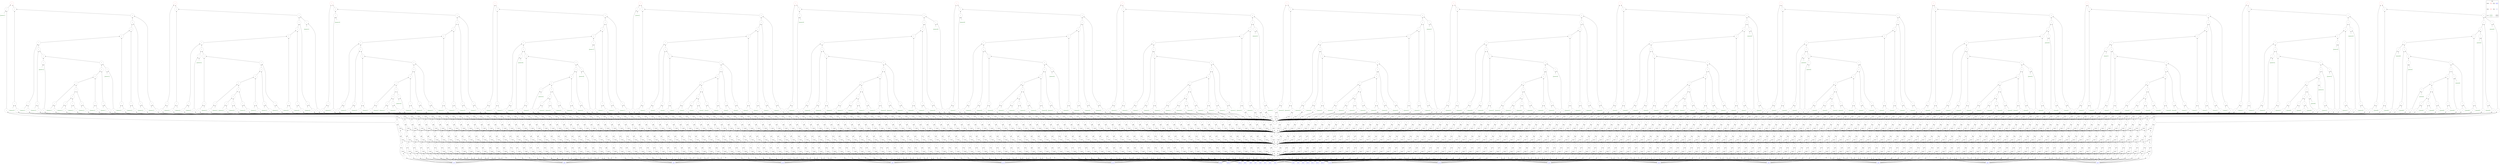 digraph "matrix_mul" {
node [shape=circle width=1 margin=0]
edge [dir=back]
plaintext95 [label="plaintext95" style=dotted color=darkgreen fontcolor=darkgreen]
1 [label="1" style=solid]
2 [label="2" style=solid]
4 [label="4" style=solid]
8 [label="8" style=solid]
ciphertext31 [label="B[][15]" style=dashed color=blue fontcolor=blue]
ciphertext5 [label="A[5][]" style=dashed color=blue fontcolor=blue]
ciphertext1071 [label="*" style=dashed]
ciphertext1071 -> ciphertext5
ciphertext1071 -> ciphertext31
ciphertext1072 [label="rotate" style=dashed]
ciphertext1072 -> ciphertext1071
ciphertext1072 -> 8
ciphertext1073 [label="+" style=dashed]
ciphertext1073 -> ciphertext1071
ciphertext1073 -> ciphertext1072
ciphertext1074 [label="rotate" style=dashed]
ciphertext1074 -> ciphertext1073
ciphertext1074 -> 4
ciphertext1075 [label="+" style=dashed]
ciphertext1075 -> ciphertext1073
ciphertext1075 -> ciphertext1074
ciphertext1076 [label="rotate" style=dashed]
ciphertext1076 -> ciphertext1075
ciphertext1076 -> 2
ciphertext1077 [label="+" style=dashed]
ciphertext1077 -> ciphertext1075
ciphertext1077 -> ciphertext1076
ciphertext1078 [label="rotate" style=dashed]
ciphertext1078 -> ciphertext1077
ciphertext1078 -> 1
ciphertext1079 [label="+" style=dashed]
ciphertext1079 -> ciphertext1077
ciphertext1079 -> ciphertext1078
ciphertext1080 [label="*" style=dashed]
ciphertext1080 -> ciphertext1079
ciphertext1080 -> plaintext95
plaintext94 [label="plaintext94" style=dotted color=darkgreen fontcolor=darkgreen]
1 [label="1" style=solid]
2 [label="2" style=solid]
4 [label="4" style=solid]
8 [label="8" style=solid]
ciphertext30 [label="B[][14]" style=dashed color=blue fontcolor=blue]
ciphertext1060 [label="*" style=dashed]
ciphertext1060 -> ciphertext5
ciphertext1060 -> ciphertext30
ciphertext1061 [label="rotate" style=dashed]
ciphertext1061 -> ciphertext1060
ciphertext1061 -> 8
ciphertext1062 [label="+" style=dashed]
ciphertext1062 -> ciphertext1060
ciphertext1062 -> ciphertext1061
ciphertext1063 [label="rotate" style=dashed]
ciphertext1063 -> ciphertext1062
ciphertext1063 -> 4
ciphertext1064 [label="+" style=dashed]
ciphertext1064 -> ciphertext1062
ciphertext1064 -> ciphertext1063
ciphertext1065 [label="rotate" style=dashed]
ciphertext1065 -> ciphertext1064
ciphertext1065 -> 2
ciphertext1066 [label="+" style=dashed]
ciphertext1066 -> ciphertext1064
ciphertext1066 -> ciphertext1065
ciphertext1067 [label="rotate" style=dashed]
ciphertext1067 -> ciphertext1066
ciphertext1067 -> 1
ciphertext1068 [label="+" style=dashed]
ciphertext1068 -> ciphertext1066
ciphertext1068 -> ciphertext1067
ciphertext1069 [label="*" style=dashed]
ciphertext1069 -> ciphertext1068
ciphertext1069 -> plaintext94
plaintext93 [label="plaintext93" style=dotted color=darkgreen fontcolor=darkgreen]
1 [label="1" style=solid]
2 [label="2" style=solid]
4 [label="4" style=solid]
8 [label="8" style=solid]
ciphertext29 [label="B[][13]" style=dashed color=blue fontcolor=blue]
ciphertext1049 [label="*" style=dashed]
ciphertext1049 -> ciphertext5
ciphertext1049 -> ciphertext29
ciphertext1050 [label="rotate" style=dashed]
ciphertext1050 -> ciphertext1049
ciphertext1050 -> 8
ciphertext1051 [label="+" style=dashed]
ciphertext1051 -> ciphertext1049
ciphertext1051 -> ciphertext1050
ciphertext1052 [label="rotate" style=dashed]
ciphertext1052 -> ciphertext1051
ciphertext1052 -> 4
ciphertext1053 [label="+" style=dashed]
ciphertext1053 -> ciphertext1051
ciphertext1053 -> ciphertext1052
ciphertext1054 [label="rotate" style=dashed]
ciphertext1054 -> ciphertext1053
ciphertext1054 -> 2
ciphertext1055 [label="+" style=dashed]
ciphertext1055 -> ciphertext1053
ciphertext1055 -> ciphertext1054
ciphertext1056 [label="rotate" style=dashed]
ciphertext1056 -> ciphertext1055
ciphertext1056 -> 1
ciphertext1057 [label="+" style=dashed]
ciphertext1057 -> ciphertext1055
ciphertext1057 -> ciphertext1056
ciphertext1058 [label="*" style=dashed]
ciphertext1058 -> ciphertext1057
ciphertext1058 -> plaintext93
plaintext92 [label="plaintext92" style=dotted color=darkgreen fontcolor=darkgreen]
1 [label="1" style=solid]
2 [label="2" style=solid]
4 [label="4" style=solid]
8 [label="8" style=solid]
ciphertext28 [label="B[][12]" style=dashed color=blue fontcolor=blue]
ciphertext1038 [label="*" style=dashed]
ciphertext1038 -> ciphertext5
ciphertext1038 -> ciphertext28
ciphertext1039 [label="rotate" style=dashed]
ciphertext1039 -> ciphertext1038
ciphertext1039 -> 8
ciphertext1040 [label="+" style=dashed]
ciphertext1040 -> ciphertext1038
ciphertext1040 -> ciphertext1039
ciphertext1041 [label="rotate" style=dashed]
ciphertext1041 -> ciphertext1040
ciphertext1041 -> 4
ciphertext1042 [label="+" style=dashed]
ciphertext1042 -> ciphertext1040
ciphertext1042 -> ciphertext1041
ciphertext1043 [label="rotate" style=dashed]
ciphertext1043 -> ciphertext1042
ciphertext1043 -> 2
ciphertext1044 [label="+" style=dashed]
ciphertext1044 -> ciphertext1042
ciphertext1044 -> ciphertext1043
ciphertext1045 [label="rotate" style=dashed]
ciphertext1045 -> ciphertext1044
ciphertext1045 -> 1
ciphertext1046 [label="+" style=dashed]
ciphertext1046 -> ciphertext1044
ciphertext1046 -> ciphertext1045
ciphertext1047 [label="*" style=dashed]
ciphertext1047 -> ciphertext1046
ciphertext1047 -> plaintext92
plaintext91 [label="plaintext91" style=dotted color=darkgreen fontcolor=darkgreen]
1 [label="1" style=solid]
2 [label="2" style=solid]
4 [label="4" style=solid]
8 [label="8" style=solid]
ciphertext27 [label="B[][11]" style=dashed color=blue fontcolor=blue]
ciphertext1027 [label="*" style=dashed]
ciphertext1027 -> ciphertext5
ciphertext1027 -> ciphertext27
ciphertext1028 [label="rotate" style=dashed]
ciphertext1028 -> ciphertext1027
ciphertext1028 -> 8
ciphertext1029 [label="+" style=dashed]
ciphertext1029 -> ciphertext1027
ciphertext1029 -> ciphertext1028
ciphertext1030 [label="rotate" style=dashed]
ciphertext1030 -> ciphertext1029
ciphertext1030 -> 4
ciphertext1031 [label="+" style=dashed]
ciphertext1031 -> ciphertext1029
ciphertext1031 -> ciphertext1030
ciphertext1032 [label="rotate" style=dashed]
ciphertext1032 -> ciphertext1031
ciphertext1032 -> 2
ciphertext1033 [label="+" style=dashed]
ciphertext1033 -> ciphertext1031
ciphertext1033 -> ciphertext1032
ciphertext1034 [label="rotate" style=dashed]
ciphertext1034 -> ciphertext1033
ciphertext1034 -> 1
ciphertext1035 [label="+" style=dashed]
ciphertext1035 -> ciphertext1033
ciphertext1035 -> ciphertext1034
ciphertext1036 [label="*" style=dashed]
ciphertext1036 -> ciphertext1035
ciphertext1036 -> plaintext91
plaintext90 [label="plaintext90" style=dotted color=darkgreen fontcolor=darkgreen]
1 [label="1" style=solid]
2 [label="2" style=solid]
4 [label="4" style=solid]
8 [label="8" style=solid]
ciphertext26 [label="B[][10]" style=dashed color=blue fontcolor=blue]
ciphertext1016 [label="*" style=dashed]
ciphertext1016 -> ciphertext5
ciphertext1016 -> ciphertext26
ciphertext1017 [label="rotate" style=dashed]
ciphertext1017 -> ciphertext1016
ciphertext1017 -> 8
ciphertext1018 [label="+" style=dashed]
ciphertext1018 -> ciphertext1016
ciphertext1018 -> ciphertext1017
ciphertext1019 [label="rotate" style=dashed]
ciphertext1019 -> ciphertext1018
ciphertext1019 -> 4
ciphertext1020 [label="+" style=dashed]
ciphertext1020 -> ciphertext1018
ciphertext1020 -> ciphertext1019
ciphertext1021 [label="rotate" style=dashed]
ciphertext1021 -> ciphertext1020
ciphertext1021 -> 2
ciphertext1022 [label="+" style=dashed]
ciphertext1022 -> ciphertext1020
ciphertext1022 -> ciphertext1021
ciphertext1023 [label="rotate" style=dashed]
ciphertext1023 -> ciphertext1022
ciphertext1023 -> 1
ciphertext1024 [label="+" style=dashed]
ciphertext1024 -> ciphertext1022
ciphertext1024 -> ciphertext1023
ciphertext1025 [label="*" style=dashed]
ciphertext1025 -> ciphertext1024
ciphertext1025 -> plaintext90
plaintext89 [label="plaintext89" style=dotted color=darkgreen fontcolor=darkgreen]
1 [label="1" style=solid]
2 [label="2" style=solid]
4 [label="4" style=solid]
8 [label="8" style=solid]
ciphertext25 [label="B[][9]" style=dashed color=blue fontcolor=blue]
ciphertext1005 [label="*" style=dashed]
ciphertext1005 -> ciphertext5
ciphertext1005 -> ciphertext25
ciphertext1006 [label="rotate" style=dashed]
ciphertext1006 -> ciphertext1005
ciphertext1006 -> 8
ciphertext1007 [label="+" style=dashed]
ciphertext1007 -> ciphertext1005
ciphertext1007 -> ciphertext1006
ciphertext1008 [label="rotate" style=dashed]
ciphertext1008 -> ciphertext1007
ciphertext1008 -> 4
ciphertext1009 [label="+" style=dashed]
ciphertext1009 -> ciphertext1007
ciphertext1009 -> ciphertext1008
ciphertext1010 [label="rotate" style=dashed]
ciphertext1010 -> ciphertext1009
ciphertext1010 -> 2
ciphertext1011 [label="+" style=dashed]
ciphertext1011 -> ciphertext1009
ciphertext1011 -> ciphertext1010
ciphertext1012 [label="rotate" style=dashed]
ciphertext1012 -> ciphertext1011
ciphertext1012 -> 1
ciphertext1013 [label="+" style=dashed]
ciphertext1013 -> ciphertext1011
ciphertext1013 -> ciphertext1012
ciphertext1014 [label="*" style=dashed]
ciphertext1014 -> ciphertext1013
ciphertext1014 -> plaintext89
plaintext88 [label="plaintext88" style=dotted color=darkgreen fontcolor=darkgreen]
1 [label="1" style=solid]
2 [label="2" style=solid]
4 [label="4" style=solid]
8 [label="8" style=solid]
ciphertext24 [label="B[][8]" style=dashed color=blue fontcolor=blue]
ciphertext994 [label="*" style=dashed]
ciphertext994 -> ciphertext5
ciphertext994 -> ciphertext24
ciphertext995 [label="rotate" style=dashed]
ciphertext995 -> ciphertext994
ciphertext995 -> 8
ciphertext996 [label="+" style=dashed]
ciphertext996 -> ciphertext994
ciphertext996 -> ciphertext995
ciphertext997 [label="rotate" style=dashed]
ciphertext997 -> ciphertext996
ciphertext997 -> 4
ciphertext998 [label="+" style=dashed]
ciphertext998 -> ciphertext996
ciphertext998 -> ciphertext997
ciphertext999 [label="rotate" style=dashed]
ciphertext999 -> ciphertext998
ciphertext999 -> 2
ciphertext1000 [label="+" style=dashed]
ciphertext1000 -> ciphertext998
ciphertext1000 -> ciphertext999
ciphertext1001 [label="rotate" style=dashed]
ciphertext1001 -> ciphertext1000
ciphertext1001 -> 1
ciphertext1002 [label="+" style=dashed]
ciphertext1002 -> ciphertext1000
ciphertext1002 -> ciphertext1001
ciphertext1003 [label="*" style=dashed]
ciphertext1003 -> ciphertext1002
ciphertext1003 -> plaintext88
plaintext87 [label="plaintext87" style=dotted color=darkgreen fontcolor=darkgreen]
1 [label="1" style=solid]
2 [label="2" style=solid]
4 [label="4" style=solid]
8 [label="8" style=solid]
ciphertext23 [label="B[][7]" style=dashed color=blue fontcolor=blue]
ciphertext983 [label="*" style=dashed]
ciphertext983 -> ciphertext5
ciphertext983 -> ciphertext23
ciphertext984 [label="rotate" style=dashed]
ciphertext984 -> ciphertext983
ciphertext984 -> 8
ciphertext985 [label="+" style=dashed]
ciphertext985 -> ciphertext983
ciphertext985 -> ciphertext984
ciphertext986 [label="rotate" style=dashed]
ciphertext986 -> ciphertext985
ciphertext986 -> 4
ciphertext987 [label="+" style=dashed]
ciphertext987 -> ciphertext985
ciphertext987 -> ciphertext986
ciphertext988 [label="rotate" style=dashed]
ciphertext988 -> ciphertext987
ciphertext988 -> 2
ciphertext989 [label="+" style=dashed]
ciphertext989 -> ciphertext987
ciphertext989 -> ciphertext988
ciphertext990 [label="rotate" style=dashed]
ciphertext990 -> ciphertext989
ciphertext990 -> 1
ciphertext991 [label="+" style=dashed]
ciphertext991 -> ciphertext989
ciphertext991 -> ciphertext990
ciphertext992 [label="*" style=dashed]
ciphertext992 -> ciphertext991
ciphertext992 -> plaintext87
plaintext86 [label="plaintext86" style=dotted color=darkgreen fontcolor=darkgreen]
1 [label="1" style=solid]
2 [label="2" style=solid]
4 [label="4" style=solid]
8 [label="8" style=solid]
ciphertext22 [label="B[][6]" style=dashed color=blue fontcolor=blue]
ciphertext972 [label="*" style=dashed]
ciphertext972 -> ciphertext5
ciphertext972 -> ciphertext22
ciphertext973 [label="rotate" style=dashed]
ciphertext973 -> ciphertext972
ciphertext973 -> 8
ciphertext974 [label="+" style=dashed]
ciphertext974 -> ciphertext972
ciphertext974 -> ciphertext973
ciphertext975 [label="rotate" style=dashed]
ciphertext975 -> ciphertext974
ciphertext975 -> 4
ciphertext976 [label="+" style=dashed]
ciphertext976 -> ciphertext974
ciphertext976 -> ciphertext975
ciphertext977 [label="rotate" style=dashed]
ciphertext977 -> ciphertext976
ciphertext977 -> 2
ciphertext978 [label="+" style=dashed]
ciphertext978 -> ciphertext976
ciphertext978 -> ciphertext977
ciphertext979 [label="rotate" style=dashed]
ciphertext979 -> ciphertext978
ciphertext979 -> 1
ciphertext980 [label="+" style=dashed]
ciphertext980 -> ciphertext978
ciphertext980 -> ciphertext979
ciphertext981 [label="*" style=dashed]
ciphertext981 -> ciphertext980
ciphertext981 -> plaintext86
plaintext85 [label="plaintext85" style=dotted color=darkgreen fontcolor=darkgreen]
1 [label="1" style=solid]
2 [label="2" style=solid]
4 [label="4" style=solid]
8 [label="8" style=solid]
ciphertext21 [label="B[][5]" style=dashed color=blue fontcolor=blue]
ciphertext961 [label="*" style=dashed]
ciphertext961 -> ciphertext5
ciphertext961 -> ciphertext21
ciphertext962 [label="rotate" style=dashed]
ciphertext962 -> ciphertext961
ciphertext962 -> 8
ciphertext963 [label="+" style=dashed]
ciphertext963 -> ciphertext961
ciphertext963 -> ciphertext962
ciphertext964 [label="rotate" style=dashed]
ciphertext964 -> ciphertext963
ciphertext964 -> 4
ciphertext965 [label="+" style=dashed]
ciphertext965 -> ciphertext963
ciphertext965 -> ciphertext964
ciphertext966 [label="rotate" style=dashed]
ciphertext966 -> ciphertext965
ciphertext966 -> 2
ciphertext967 [label="+" style=dashed]
ciphertext967 -> ciphertext965
ciphertext967 -> ciphertext966
ciphertext968 [label="rotate" style=dashed]
ciphertext968 -> ciphertext967
ciphertext968 -> 1
ciphertext969 [label="+" style=dashed]
ciphertext969 -> ciphertext967
ciphertext969 -> ciphertext968
ciphertext970 [label="*" style=dashed]
ciphertext970 -> ciphertext969
ciphertext970 -> plaintext85
plaintext84 [label="plaintext84" style=dotted color=darkgreen fontcolor=darkgreen]
1 [label="1" style=solid]
2 [label="2" style=solid]
4 [label="4" style=solid]
8 [label="8" style=solid]
ciphertext20 [label="B[][4]" style=dashed color=blue fontcolor=blue]
ciphertext950 [label="*" style=dashed]
ciphertext950 -> ciphertext5
ciphertext950 -> ciphertext20
ciphertext951 [label="rotate" style=dashed]
ciphertext951 -> ciphertext950
ciphertext951 -> 8
ciphertext952 [label="+" style=dashed]
ciphertext952 -> ciphertext950
ciphertext952 -> ciphertext951
ciphertext953 [label="rotate" style=dashed]
ciphertext953 -> ciphertext952
ciphertext953 -> 4
ciphertext954 [label="+" style=dashed]
ciphertext954 -> ciphertext952
ciphertext954 -> ciphertext953
ciphertext955 [label="rotate" style=dashed]
ciphertext955 -> ciphertext954
ciphertext955 -> 2
ciphertext956 [label="+" style=dashed]
ciphertext956 -> ciphertext954
ciphertext956 -> ciphertext955
ciphertext957 [label="rotate" style=dashed]
ciphertext957 -> ciphertext956
ciphertext957 -> 1
ciphertext958 [label="+" style=dashed]
ciphertext958 -> ciphertext956
ciphertext958 -> ciphertext957
ciphertext959 [label="*" style=dashed]
ciphertext959 -> ciphertext958
ciphertext959 -> plaintext84
plaintext83 [label="plaintext83" style=dotted color=darkgreen fontcolor=darkgreen]
1 [label="1" style=solid]
2 [label="2" style=solid]
4 [label="4" style=solid]
8 [label="8" style=solid]
ciphertext19 [label="B[][3]" style=dashed color=blue fontcolor=blue]
ciphertext939 [label="*" style=dashed]
ciphertext939 -> ciphertext5
ciphertext939 -> ciphertext19
ciphertext940 [label="rotate" style=dashed]
ciphertext940 -> ciphertext939
ciphertext940 -> 8
ciphertext941 [label="+" style=dashed]
ciphertext941 -> ciphertext939
ciphertext941 -> ciphertext940
ciphertext942 [label="rotate" style=dashed]
ciphertext942 -> ciphertext941
ciphertext942 -> 4
ciphertext943 [label="+" style=dashed]
ciphertext943 -> ciphertext941
ciphertext943 -> ciphertext942
ciphertext944 [label="rotate" style=dashed]
ciphertext944 -> ciphertext943
ciphertext944 -> 2
ciphertext945 [label="+" style=dashed]
ciphertext945 -> ciphertext943
ciphertext945 -> ciphertext944
ciphertext946 [label="rotate" style=dashed]
ciphertext946 -> ciphertext945
ciphertext946 -> 1
ciphertext947 [label="+" style=dashed]
ciphertext947 -> ciphertext945
ciphertext947 -> ciphertext946
ciphertext948 [label="*" style=dashed]
ciphertext948 -> ciphertext947
ciphertext948 -> plaintext83
plaintext82 [label="plaintext82" style=dotted color=darkgreen fontcolor=darkgreen]
1 [label="1" style=solid]
2 [label="2" style=solid]
4 [label="4" style=solid]
8 [label="8" style=solid]
ciphertext18 [label="B[][2]" style=dashed color=blue fontcolor=blue]
ciphertext928 [label="*" style=dashed]
ciphertext928 -> ciphertext5
ciphertext928 -> ciphertext18
ciphertext929 [label="rotate" style=dashed]
ciphertext929 -> ciphertext928
ciphertext929 -> 8
ciphertext930 [label="+" style=dashed]
ciphertext930 -> ciphertext928
ciphertext930 -> ciphertext929
ciphertext931 [label="rotate" style=dashed]
ciphertext931 -> ciphertext930
ciphertext931 -> 4
ciphertext932 [label="+" style=dashed]
ciphertext932 -> ciphertext930
ciphertext932 -> ciphertext931
ciphertext933 [label="rotate" style=dashed]
ciphertext933 -> ciphertext932
ciphertext933 -> 2
ciphertext934 [label="+" style=dashed]
ciphertext934 -> ciphertext932
ciphertext934 -> ciphertext933
ciphertext935 [label="rotate" style=dashed]
ciphertext935 -> ciphertext934
ciphertext935 -> 1
ciphertext936 [label="+" style=dashed]
ciphertext936 -> ciphertext934
ciphertext936 -> ciphertext935
ciphertext937 [label="*" style=dashed]
ciphertext937 -> ciphertext936
ciphertext937 -> plaintext82
plaintext81 [label="plaintext81" style=dotted color=darkgreen fontcolor=darkgreen]
1 [label="1" style=solid]
2 [label="2" style=solid]
4 [label="4" style=solid]
8 [label="8" style=solid]
ciphertext17 [label="B[][1]" style=dashed color=blue fontcolor=blue]
ciphertext917 [label="*" style=dashed]
ciphertext917 -> ciphertext5
ciphertext917 -> ciphertext17
ciphertext918 [label="rotate" style=dashed]
ciphertext918 -> ciphertext917
ciphertext918 -> 8
ciphertext919 [label="+" style=dashed]
ciphertext919 -> ciphertext917
ciphertext919 -> ciphertext918
ciphertext920 [label="rotate" style=dashed]
ciphertext920 -> ciphertext919
ciphertext920 -> 4
ciphertext921 [label="+" style=dashed]
ciphertext921 -> ciphertext919
ciphertext921 -> ciphertext920
ciphertext922 [label="rotate" style=dashed]
ciphertext922 -> ciphertext921
ciphertext922 -> 2
ciphertext923 [label="+" style=dashed]
ciphertext923 -> ciphertext921
ciphertext923 -> ciphertext922
ciphertext924 [label="rotate" style=dashed]
ciphertext924 -> ciphertext923
ciphertext924 -> 1
ciphertext925 [label="+" style=dashed]
ciphertext925 -> ciphertext923
ciphertext925 -> ciphertext924
ciphertext926 [label="*" style=dashed]
ciphertext926 -> ciphertext925
ciphertext926 -> plaintext81
plaintext80 [label="plaintext80" style=dotted color=darkgreen fontcolor=darkgreen]
1 [label="1" style=solid]
2 [label="2" style=solid]
4 [label="4" style=solid]
8 [label="8" style=solid]
ciphertext16 [label="B[][0]" style=dashed color=blue fontcolor=blue]
ciphertext907 [label="*" style=dashed]
ciphertext907 -> ciphertext5
ciphertext907 -> ciphertext16
ciphertext908 [label="rotate" style=dashed]
ciphertext908 -> ciphertext907
ciphertext908 -> 8
ciphertext909 [label="+" style=dashed]
ciphertext909 -> ciphertext907
ciphertext909 -> ciphertext908
ciphertext910 [label="rotate" style=dashed]
ciphertext910 -> ciphertext909
ciphertext910 -> 4
ciphertext911 [label="+" style=dashed]
ciphertext911 -> ciphertext909
ciphertext911 -> ciphertext910
ciphertext912 [label="rotate" style=dashed]
ciphertext912 -> ciphertext911
ciphertext912 -> 2
ciphertext913 [label="+" style=dashed]
ciphertext913 -> ciphertext911
ciphertext913 -> ciphertext912
ciphertext914 [label="rotate" style=dashed]
ciphertext914 -> ciphertext913
ciphertext914 -> 1
ciphertext915 [label="+" style=dashed]
ciphertext915 -> ciphertext913
ciphertext915 -> ciphertext914
ciphertext916 [label="*" style=dashed]
ciphertext916 -> ciphertext915
ciphertext916 -> plaintext80
ciphertext927 [label="+" style=dashed]
ciphertext927 -> ciphertext916
ciphertext927 -> ciphertext926
ciphertext938 [label="+" style=dashed]
ciphertext938 -> ciphertext927
ciphertext938 -> ciphertext937
ciphertext949 [label="+" style=dashed]
ciphertext949 -> ciphertext938
ciphertext949 -> ciphertext948
ciphertext960 [label="+" style=dashed]
ciphertext960 -> ciphertext949
ciphertext960 -> ciphertext959
ciphertext971 [label="+" style=dashed]
ciphertext971 -> ciphertext960
ciphertext971 -> ciphertext970
ciphertext982 [label="+" style=dashed]
ciphertext982 -> ciphertext971
ciphertext982 -> ciphertext981
ciphertext993 [label="+" style=dashed]
ciphertext993 -> ciphertext982
ciphertext993 -> ciphertext992
ciphertext1004 [label="+" style=dashed]
ciphertext1004 -> ciphertext993
ciphertext1004 -> ciphertext1003
ciphertext1015 [label="+" style=dashed]
ciphertext1015 -> ciphertext1004
ciphertext1015 -> ciphertext1014
ciphertext1026 [label="+" style=dashed]
ciphertext1026 -> ciphertext1015
ciphertext1026 -> ciphertext1025
ciphertext1037 [label="+" style=dashed]
ciphertext1037 -> ciphertext1026
ciphertext1037 -> ciphertext1036
ciphertext1048 [label="+" style=dashed]
ciphertext1048 -> ciphertext1037
ciphertext1048 -> ciphertext1047
ciphertext1059 [label="+" style=dashed]
ciphertext1059 -> ciphertext1048
ciphertext1059 -> ciphertext1058
ciphertext1070 [label="+" style=dashed]
ciphertext1070 -> ciphertext1059
ciphertext1070 -> ciphertext1069
ciphertext1081 [label="+" style=dashed color=red fontcolor=red]
ciphertext1081 -> ciphertext1070
ciphertext1081 -> ciphertext1080
plaintext111 [label="plaintext111" style=dotted color=darkgreen fontcolor=darkgreen]
1 [label="1" style=solid]
2 [label="2" style=solid]
4 [label="4" style=solid]
8 [label="8" style=solid]
ciphertext6 [label="A[6][]" style=dashed color=blue fontcolor=blue]
ciphertext1246 [label="*" style=dashed]
ciphertext1246 -> ciphertext6
ciphertext1246 -> ciphertext31
ciphertext1247 [label="rotate" style=dashed]
ciphertext1247 -> ciphertext1246
ciphertext1247 -> 8
ciphertext1248 [label="+" style=dashed]
ciphertext1248 -> ciphertext1246
ciphertext1248 -> ciphertext1247
ciphertext1249 [label="rotate" style=dashed]
ciphertext1249 -> ciphertext1248
ciphertext1249 -> 4
ciphertext1250 [label="+" style=dashed]
ciphertext1250 -> ciphertext1248
ciphertext1250 -> ciphertext1249
ciphertext1251 [label="rotate" style=dashed]
ciphertext1251 -> ciphertext1250
ciphertext1251 -> 2
ciphertext1252 [label="+" style=dashed]
ciphertext1252 -> ciphertext1250
ciphertext1252 -> ciphertext1251
ciphertext1253 [label="rotate" style=dashed]
ciphertext1253 -> ciphertext1252
ciphertext1253 -> 1
ciphertext1254 [label="+" style=dashed]
ciphertext1254 -> ciphertext1252
ciphertext1254 -> ciphertext1253
ciphertext1255 [label="*" style=dashed]
ciphertext1255 -> ciphertext1254
ciphertext1255 -> plaintext111
plaintext110 [label="plaintext110" style=dotted color=darkgreen fontcolor=darkgreen]
1 [label="1" style=solid]
2 [label="2" style=solid]
4 [label="4" style=solid]
8 [label="8" style=solid]
ciphertext1235 [label="*" style=dashed]
ciphertext1235 -> ciphertext6
ciphertext1235 -> ciphertext30
ciphertext1236 [label="rotate" style=dashed]
ciphertext1236 -> ciphertext1235
ciphertext1236 -> 8
ciphertext1237 [label="+" style=dashed]
ciphertext1237 -> ciphertext1235
ciphertext1237 -> ciphertext1236
ciphertext1238 [label="rotate" style=dashed]
ciphertext1238 -> ciphertext1237
ciphertext1238 -> 4
ciphertext1239 [label="+" style=dashed]
ciphertext1239 -> ciphertext1237
ciphertext1239 -> ciphertext1238
ciphertext1240 [label="rotate" style=dashed]
ciphertext1240 -> ciphertext1239
ciphertext1240 -> 2
ciphertext1241 [label="+" style=dashed]
ciphertext1241 -> ciphertext1239
ciphertext1241 -> ciphertext1240
ciphertext1242 [label="rotate" style=dashed]
ciphertext1242 -> ciphertext1241
ciphertext1242 -> 1
ciphertext1243 [label="+" style=dashed]
ciphertext1243 -> ciphertext1241
ciphertext1243 -> ciphertext1242
ciphertext1244 [label="*" style=dashed]
ciphertext1244 -> ciphertext1243
ciphertext1244 -> plaintext110
plaintext109 [label="plaintext109" style=dotted color=darkgreen fontcolor=darkgreen]
1 [label="1" style=solid]
2 [label="2" style=solid]
4 [label="4" style=solid]
8 [label="8" style=solid]
ciphertext1224 [label="*" style=dashed]
ciphertext1224 -> ciphertext6
ciphertext1224 -> ciphertext29
ciphertext1225 [label="rotate" style=dashed]
ciphertext1225 -> ciphertext1224
ciphertext1225 -> 8
ciphertext1226 [label="+" style=dashed]
ciphertext1226 -> ciphertext1224
ciphertext1226 -> ciphertext1225
ciphertext1227 [label="rotate" style=dashed]
ciphertext1227 -> ciphertext1226
ciphertext1227 -> 4
ciphertext1228 [label="+" style=dashed]
ciphertext1228 -> ciphertext1226
ciphertext1228 -> ciphertext1227
ciphertext1229 [label="rotate" style=dashed]
ciphertext1229 -> ciphertext1228
ciphertext1229 -> 2
ciphertext1230 [label="+" style=dashed]
ciphertext1230 -> ciphertext1228
ciphertext1230 -> ciphertext1229
ciphertext1231 [label="rotate" style=dashed]
ciphertext1231 -> ciphertext1230
ciphertext1231 -> 1
ciphertext1232 [label="+" style=dashed]
ciphertext1232 -> ciphertext1230
ciphertext1232 -> ciphertext1231
ciphertext1233 [label="*" style=dashed]
ciphertext1233 -> ciphertext1232
ciphertext1233 -> plaintext109
plaintext108 [label="plaintext108" style=dotted color=darkgreen fontcolor=darkgreen]
1 [label="1" style=solid]
2 [label="2" style=solid]
4 [label="4" style=solid]
8 [label="8" style=solid]
ciphertext1213 [label="*" style=dashed]
ciphertext1213 -> ciphertext6
ciphertext1213 -> ciphertext28
ciphertext1214 [label="rotate" style=dashed]
ciphertext1214 -> ciphertext1213
ciphertext1214 -> 8
ciphertext1215 [label="+" style=dashed]
ciphertext1215 -> ciphertext1213
ciphertext1215 -> ciphertext1214
ciphertext1216 [label="rotate" style=dashed]
ciphertext1216 -> ciphertext1215
ciphertext1216 -> 4
ciphertext1217 [label="+" style=dashed]
ciphertext1217 -> ciphertext1215
ciphertext1217 -> ciphertext1216
ciphertext1218 [label="rotate" style=dashed]
ciphertext1218 -> ciphertext1217
ciphertext1218 -> 2
ciphertext1219 [label="+" style=dashed]
ciphertext1219 -> ciphertext1217
ciphertext1219 -> ciphertext1218
ciphertext1220 [label="rotate" style=dashed]
ciphertext1220 -> ciphertext1219
ciphertext1220 -> 1
ciphertext1221 [label="+" style=dashed]
ciphertext1221 -> ciphertext1219
ciphertext1221 -> ciphertext1220
ciphertext1222 [label="*" style=dashed]
ciphertext1222 -> ciphertext1221
ciphertext1222 -> plaintext108
plaintext107 [label="plaintext107" style=dotted color=darkgreen fontcolor=darkgreen]
1 [label="1" style=solid]
2 [label="2" style=solid]
4 [label="4" style=solid]
8 [label="8" style=solid]
ciphertext1202 [label="*" style=dashed]
ciphertext1202 -> ciphertext6
ciphertext1202 -> ciphertext27
ciphertext1203 [label="rotate" style=dashed]
ciphertext1203 -> ciphertext1202
ciphertext1203 -> 8
ciphertext1204 [label="+" style=dashed]
ciphertext1204 -> ciphertext1202
ciphertext1204 -> ciphertext1203
ciphertext1205 [label="rotate" style=dashed]
ciphertext1205 -> ciphertext1204
ciphertext1205 -> 4
ciphertext1206 [label="+" style=dashed]
ciphertext1206 -> ciphertext1204
ciphertext1206 -> ciphertext1205
ciphertext1207 [label="rotate" style=dashed]
ciphertext1207 -> ciphertext1206
ciphertext1207 -> 2
ciphertext1208 [label="+" style=dashed]
ciphertext1208 -> ciphertext1206
ciphertext1208 -> ciphertext1207
ciphertext1209 [label="rotate" style=dashed]
ciphertext1209 -> ciphertext1208
ciphertext1209 -> 1
ciphertext1210 [label="+" style=dashed]
ciphertext1210 -> ciphertext1208
ciphertext1210 -> ciphertext1209
ciphertext1211 [label="*" style=dashed]
ciphertext1211 -> ciphertext1210
ciphertext1211 -> plaintext107
plaintext106 [label="plaintext106" style=dotted color=darkgreen fontcolor=darkgreen]
1 [label="1" style=solid]
2 [label="2" style=solid]
4 [label="4" style=solid]
8 [label="8" style=solid]
ciphertext1191 [label="*" style=dashed]
ciphertext1191 -> ciphertext6
ciphertext1191 -> ciphertext26
ciphertext1192 [label="rotate" style=dashed]
ciphertext1192 -> ciphertext1191
ciphertext1192 -> 8
ciphertext1193 [label="+" style=dashed]
ciphertext1193 -> ciphertext1191
ciphertext1193 -> ciphertext1192
ciphertext1194 [label="rotate" style=dashed]
ciphertext1194 -> ciphertext1193
ciphertext1194 -> 4
ciphertext1195 [label="+" style=dashed]
ciphertext1195 -> ciphertext1193
ciphertext1195 -> ciphertext1194
ciphertext1196 [label="rotate" style=dashed]
ciphertext1196 -> ciphertext1195
ciphertext1196 -> 2
ciphertext1197 [label="+" style=dashed]
ciphertext1197 -> ciphertext1195
ciphertext1197 -> ciphertext1196
ciphertext1198 [label="rotate" style=dashed]
ciphertext1198 -> ciphertext1197
ciphertext1198 -> 1
ciphertext1199 [label="+" style=dashed]
ciphertext1199 -> ciphertext1197
ciphertext1199 -> ciphertext1198
ciphertext1200 [label="*" style=dashed]
ciphertext1200 -> ciphertext1199
ciphertext1200 -> plaintext106
plaintext105 [label="plaintext105" style=dotted color=darkgreen fontcolor=darkgreen]
1 [label="1" style=solid]
2 [label="2" style=solid]
4 [label="4" style=solid]
8 [label="8" style=solid]
ciphertext1180 [label="*" style=dashed]
ciphertext1180 -> ciphertext6
ciphertext1180 -> ciphertext25
ciphertext1181 [label="rotate" style=dashed]
ciphertext1181 -> ciphertext1180
ciphertext1181 -> 8
ciphertext1182 [label="+" style=dashed]
ciphertext1182 -> ciphertext1180
ciphertext1182 -> ciphertext1181
ciphertext1183 [label="rotate" style=dashed]
ciphertext1183 -> ciphertext1182
ciphertext1183 -> 4
ciphertext1184 [label="+" style=dashed]
ciphertext1184 -> ciphertext1182
ciphertext1184 -> ciphertext1183
ciphertext1185 [label="rotate" style=dashed]
ciphertext1185 -> ciphertext1184
ciphertext1185 -> 2
ciphertext1186 [label="+" style=dashed]
ciphertext1186 -> ciphertext1184
ciphertext1186 -> ciphertext1185
ciphertext1187 [label="rotate" style=dashed]
ciphertext1187 -> ciphertext1186
ciphertext1187 -> 1
ciphertext1188 [label="+" style=dashed]
ciphertext1188 -> ciphertext1186
ciphertext1188 -> ciphertext1187
ciphertext1189 [label="*" style=dashed]
ciphertext1189 -> ciphertext1188
ciphertext1189 -> plaintext105
plaintext104 [label="plaintext104" style=dotted color=darkgreen fontcolor=darkgreen]
1 [label="1" style=solid]
2 [label="2" style=solid]
4 [label="4" style=solid]
8 [label="8" style=solid]
ciphertext1169 [label="*" style=dashed]
ciphertext1169 -> ciphertext6
ciphertext1169 -> ciphertext24
ciphertext1170 [label="rotate" style=dashed]
ciphertext1170 -> ciphertext1169
ciphertext1170 -> 8
ciphertext1171 [label="+" style=dashed]
ciphertext1171 -> ciphertext1169
ciphertext1171 -> ciphertext1170
ciphertext1172 [label="rotate" style=dashed]
ciphertext1172 -> ciphertext1171
ciphertext1172 -> 4
ciphertext1173 [label="+" style=dashed]
ciphertext1173 -> ciphertext1171
ciphertext1173 -> ciphertext1172
ciphertext1174 [label="rotate" style=dashed]
ciphertext1174 -> ciphertext1173
ciphertext1174 -> 2
ciphertext1175 [label="+" style=dashed]
ciphertext1175 -> ciphertext1173
ciphertext1175 -> ciphertext1174
ciphertext1176 [label="rotate" style=dashed]
ciphertext1176 -> ciphertext1175
ciphertext1176 -> 1
ciphertext1177 [label="+" style=dashed]
ciphertext1177 -> ciphertext1175
ciphertext1177 -> ciphertext1176
ciphertext1178 [label="*" style=dashed]
ciphertext1178 -> ciphertext1177
ciphertext1178 -> plaintext104
plaintext103 [label="plaintext103" style=dotted color=darkgreen fontcolor=darkgreen]
1 [label="1" style=solid]
2 [label="2" style=solid]
4 [label="4" style=solid]
8 [label="8" style=solid]
ciphertext1158 [label="*" style=dashed]
ciphertext1158 -> ciphertext6
ciphertext1158 -> ciphertext23
ciphertext1159 [label="rotate" style=dashed]
ciphertext1159 -> ciphertext1158
ciphertext1159 -> 8
ciphertext1160 [label="+" style=dashed]
ciphertext1160 -> ciphertext1158
ciphertext1160 -> ciphertext1159
ciphertext1161 [label="rotate" style=dashed]
ciphertext1161 -> ciphertext1160
ciphertext1161 -> 4
ciphertext1162 [label="+" style=dashed]
ciphertext1162 -> ciphertext1160
ciphertext1162 -> ciphertext1161
ciphertext1163 [label="rotate" style=dashed]
ciphertext1163 -> ciphertext1162
ciphertext1163 -> 2
ciphertext1164 [label="+" style=dashed]
ciphertext1164 -> ciphertext1162
ciphertext1164 -> ciphertext1163
ciphertext1165 [label="rotate" style=dashed]
ciphertext1165 -> ciphertext1164
ciphertext1165 -> 1
ciphertext1166 [label="+" style=dashed]
ciphertext1166 -> ciphertext1164
ciphertext1166 -> ciphertext1165
ciphertext1167 [label="*" style=dashed]
ciphertext1167 -> ciphertext1166
ciphertext1167 -> plaintext103
plaintext102 [label="plaintext102" style=dotted color=darkgreen fontcolor=darkgreen]
1 [label="1" style=solid]
2 [label="2" style=solid]
4 [label="4" style=solid]
8 [label="8" style=solid]
ciphertext1147 [label="*" style=dashed]
ciphertext1147 -> ciphertext6
ciphertext1147 -> ciphertext22
ciphertext1148 [label="rotate" style=dashed]
ciphertext1148 -> ciphertext1147
ciphertext1148 -> 8
ciphertext1149 [label="+" style=dashed]
ciphertext1149 -> ciphertext1147
ciphertext1149 -> ciphertext1148
ciphertext1150 [label="rotate" style=dashed]
ciphertext1150 -> ciphertext1149
ciphertext1150 -> 4
ciphertext1151 [label="+" style=dashed]
ciphertext1151 -> ciphertext1149
ciphertext1151 -> ciphertext1150
ciphertext1152 [label="rotate" style=dashed]
ciphertext1152 -> ciphertext1151
ciphertext1152 -> 2
ciphertext1153 [label="+" style=dashed]
ciphertext1153 -> ciphertext1151
ciphertext1153 -> ciphertext1152
ciphertext1154 [label="rotate" style=dashed]
ciphertext1154 -> ciphertext1153
ciphertext1154 -> 1
ciphertext1155 [label="+" style=dashed]
ciphertext1155 -> ciphertext1153
ciphertext1155 -> ciphertext1154
ciphertext1156 [label="*" style=dashed]
ciphertext1156 -> ciphertext1155
ciphertext1156 -> plaintext102
plaintext101 [label="plaintext101" style=dotted color=darkgreen fontcolor=darkgreen]
1 [label="1" style=solid]
2 [label="2" style=solid]
4 [label="4" style=solid]
8 [label="8" style=solid]
ciphertext1136 [label="*" style=dashed]
ciphertext1136 -> ciphertext6
ciphertext1136 -> ciphertext21
ciphertext1137 [label="rotate" style=dashed]
ciphertext1137 -> ciphertext1136
ciphertext1137 -> 8
ciphertext1138 [label="+" style=dashed]
ciphertext1138 -> ciphertext1136
ciphertext1138 -> ciphertext1137
ciphertext1139 [label="rotate" style=dashed]
ciphertext1139 -> ciphertext1138
ciphertext1139 -> 4
ciphertext1140 [label="+" style=dashed]
ciphertext1140 -> ciphertext1138
ciphertext1140 -> ciphertext1139
ciphertext1141 [label="rotate" style=dashed]
ciphertext1141 -> ciphertext1140
ciphertext1141 -> 2
ciphertext1142 [label="+" style=dashed]
ciphertext1142 -> ciphertext1140
ciphertext1142 -> ciphertext1141
ciphertext1143 [label="rotate" style=dashed]
ciphertext1143 -> ciphertext1142
ciphertext1143 -> 1
ciphertext1144 [label="+" style=dashed]
ciphertext1144 -> ciphertext1142
ciphertext1144 -> ciphertext1143
ciphertext1145 [label="*" style=dashed]
ciphertext1145 -> ciphertext1144
ciphertext1145 -> plaintext101
plaintext100 [label="plaintext100" style=dotted color=darkgreen fontcolor=darkgreen]
1 [label="1" style=solid]
2 [label="2" style=solid]
4 [label="4" style=solid]
8 [label="8" style=solid]
ciphertext1125 [label="*" style=dashed]
ciphertext1125 -> ciphertext6
ciphertext1125 -> ciphertext20
ciphertext1126 [label="rotate" style=dashed]
ciphertext1126 -> ciphertext1125
ciphertext1126 -> 8
ciphertext1127 [label="+" style=dashed]
ciphertext1127 -> ciphertext1125
ciphertext1127 -> ciphertext1126
ciphertext1128 [label="rotate" style=dashed]
ciphertext1128 -> ciphertext1127
ciphertext1128 -> 4
ciphertext1129 [label="+" style=dashed]
ciphertext1129 -> ciphertext1127
ciphertext1129 -> ciphertext1128
ciphertext1130 [label="rotate" style=dashed]
ciphertext1130 -> ciphertext1129
ciphertext1130 -> 2
ciphertext1131 [label="+" style=dashed]
ciphertext1131 -> ciphertext1129
ciphertext1131 -> ciphertext1130
ciphertext1132 [label="rotate" style=dashed]
ciphertext1132 -> ciphertext1131
ciphertext1132 -> 1
ciphertext1133 [label="+" style=dashed]
ciphertext1133 -> ciphertext1131
ciphertext1133 -> ciphertext1132
ciphertext1134 [label="*" style=dashed]
ciphertext1134 -> ciphertext1133
ciphertext1134 -> plaintext100
plaintext99 [label="plaintext99" style=dotted color=darkgreen fontcolor=darkgreen]
1 [label="1" style=solid]
2 [label="2" style=solid]
4 [label="4" style=solid]
8 [label="8" style=solid]
ciphertext1114 [label="*" style=dashed]
ciphertext1114 -> ciphertext6
ciphertext1114 -> ciphertext19
ciphertext1115 [label="rotate" style=dashed]
ciphertext1115 -> ciphertext1114
ciphertext1115 -> 8
ciphertext1116 [label="+" style=dashed]
ciphertext1116 -> ciphertext1114
ciphertext1116 -> ciphertext1115
ciphertext1117 [label="rotate" style=dashed]
ciphertext1117 -> ciphertext1116
ciphertext1117 -> 4
ciphertext1118 [label="+" style=dashed]
ciphertext1118 -> ciphertext1116
ciphertext1118 -> ciphertext1117
ciphertext1119 [label="rotate" style=dashed]
ciphertext1119 -> ciphertext1118
ciphertext1119 -> 2
ciphertext1120 [label="+" style=dashed]
ciphertext1120 -> ciphertext1118
ciphertext1120 -> ciphertext1119
ciphertext1121 [label="rotate" style=dashed]
ciphertext1121 -> ciphertext1120
ciphertext1121 -> 1
ciphertext1122 [label="+" style=dashed]
ciphertext1122 -> ciphertext1120
ciphertext1122 -> ciphertext1121
ciphertext1123 [label="*" style=dashed]
ciphertext1123 -> ciphertext1122
ciphertext1123 -> plaintext99
plaintext98 [label="plaintext98" style=dotted color=darkgreen fontcolor=darkgreen]
1 [label="1" style=solid]
2 [label="2" style=solid]
4 [label="4" style=solid]
8 [label="8" style=solid]
ciphertext1103 [label="*" style=dashed]
ciphertext1103 -> ciphertext6
ciphertext1103 -> ciphertext18
ciphertext1104 [label="rotate" style=dashed]
ciphertext1104 -> ciphertext1103
ciphertext1104 -> 8
ciphertext1105 [label="+" style=dashed]
ciphertext1105 -> ciphertext1103
ciphertext1105 -> ciphertext1104
ciphertext1106 [label="rotate" style=dashed]
ciphertext1106 -> ciphertext1105
ciphertext1106 -> 4
ciphertext1107 [label="+" style=dashed]
ciphertext1107 -> ciphertext1105
ciphertext1107 -> ciphertext1106
ciphertext1108 [label="rotate" style=dashed]
ciphertext1108 -> ciphertext1107
ciphertext1108 -> 2
ciphertext1109 [label="+" style=dashed]
ciphertext1109 -> ciphertext1107
ciphertext1109 -> ciphertext1108
ciphertext1110 [label="rotate" style=dashed]
ciphertext1110 -> ciphertext1109
ciphertext1110 -> 1
ciphertext1111 [label="+" style=dashed]
ciphertext1111 -> ciphertext1109
ciphertext1111 -> ciphertext1110
ciphertext1112 [label="*" style=dashed]
ciphertext1112 -> ciphertext1111
ciphertext1112 -> plaintext98
plaintext97 [label="plaintext97" style=dotted color=darkgreen fontcolor=darkgreen]
1 [label="1" style=solid]
2 [label="2" style=solid]
4 [label="4" style=solid]
8 [label="8" style=solid]
ciphertext1092 [label="*" style=dashed]
ciphertext1092 -> ciphertext6
ciphertext1092 -> ciphertext17
ciphertext1093 [label="rotate" style=dashed]
ciphertext1093 -> ciphertext1092
ciphertext1093 -> 8
ciphertext1094 [label="+" style=dashed]
ciphertext1094 -> ciphertext1092
ciphertext1094 -> ciphertext1093
ciphertext1095 [label="rotate" style=dashed]
ciphertext1095 -> ciphertext1094
ciphertext1095 -> 4
ciphertext1096 [label="+" style=dashed]
ciphertext1096 -> ciphertext1094
ciphertext1096 -> ciphertext1095
ciphertext1097 [label="rotate" style=dashed]
ciphertext1097 -> ciphertext1096
ciphertext1097 -> 2
ciphertext1098 [label="+" style=dashed]
ciphertext1098 -> ciphertext1096
ciphertext1098 -> ciphertext1097
ciphertext1099 [label="rotate" style=dashed]
ciphertext1099 -> ciphertext1098
ciphertext1099 -> 1
ciphertext1100 [label="+" style=dashed]
ciphertext1100 -> ciphertext1098
ciphertext1100 -> ciphertext1099
ciphertext1101 [label="*" style=dashed]
ciphertext1101 -> ciphertext1100
ciphertext1101 -> plaintext97
plaintext96 [label="plaintext96" style=dotted color=darkgreen fontcolor=darkgreen]
1 [label="1" style=solid]
2 [label="2" style=solid]
4 [label="4" style=solid]
8 [label="8" style=solid]
ciphertext1082 [label="*" style=dashed]
ciphertext1082 -> ciphertext6
ciphertext1082 -> ciphertext16
ciphertext1083 [label="rotate" style=dashed]
ciphertext1083 -> ciphertext1082
ciphertext1083 -> 8
ciphertext1084 [label="+" style=dashed]
ciphertext1084 -> ciphertext1082
ciphertext1084 -> ciphertext1083
ciphertext1085 [label="rotate" style=dashed]
ciphertext1085 -> ciphertext1084
ciphertext1085 -> 4
ciphertext1086 [label="+" style=dashed]
ciphertext1086 -> ciphertext1084
ciphertext1086 -> ciphertext1085
ciphertext1087 [label="rotate" style=dashed]
ciphertext1087 -> ciphertext1086
ciphertext1087 -> 2
ciphertext1088 [label="+" style=dashed]
ciphertext1088 -> ciphertext1086
ciphertext1088 -> ciphertext1087
ciphertext1089 [label="rotate" style=dashed]
ciphertext1089 -> ciphertext1088
ciphertext1089 -> 1
ciphertext1090 [label="+" style=dashed]
ciphertext1090 -> ciphertext1088
ciphertext1090 -> ciphertext1089
ciphertext1091 [label="*" style=dashed]
ciphertext1091 -> ciphertext1090
ciphertext1091 -> plaintext96
ciphertext1102 [label="+" style=dashed]
ciphertext1102 -> ciphertext1091
ciphertext1102 -> ciphertext1101
ciphertext1113 [label="+" style=dashed]
ciphertext1113 -> ciphertext1102
ciphertext1113 -> ciphertext1112
ciphertext1124 [label="+" style=dashed]
ciphertext1124 -> ciphertext1113
ciphertext1124 -> ciphertext1123
ciphertext1135 [label="+" style=dashed]
ciphertext1135 -> ciphertext1124
ciphertext1135 -> ciphertext1134
ciphertext1146 [label="+" style=dashed]
ciphertext1146 -> ciphertext1135
ciphertext1146 -> ciphertext1145
ciphertext1157 [label="+" style=dashed]
ciphertext1157 -> ciphertext1146
ciphertext1157 -> ciphertext1156
ciphertext1168 [label="+" style=dashed]
ciphertext1168 -> ciphertext1157
ciphertext1168 -> ciphertext1167
ciphertext1179 [label="+" style=dashed]
ciphertext1179 -> ciphertext1168
ciphertext1179 -> ciphertext1178
ciphertext1190 [label="+" style=dashed]
ciphertext1190 -> ciphertext1179
ciphertext1190 -> ciphertext1189
ciphertext1201 [label="+" style=dashed]
ciphertext1201 -> ciphertext1190
ciphertext1201 -> ciphertext1200
ciphertext1212 [label="+" style=dashed]
ciphertext1212 -> ciphertext1201
ciphertext1212 -> ciphertext1211
ciphertext1223 [label="+" style=dashed]
ciphertext1223 -> ciphertext1212
ciphertext1223 -> ciphertext1222
ciphertext1234 [label="+" style=dashed]
ciphertext1234 -> ciphertext1223
ciphertext1234 -> ciphertext1233
ciphertext1245 [label="+" style=dashed]
ciphertext1245 -> ciphertext1234
ciphertext1245 -> ciphertext1244
ciphertext1256 [label="+" style=dashed color=red fontcolor=red]
ciphertext1256 -> ciphertext1245
ciphertext1256 -> ciphertext1255
plaintext127 [label="plaintext127" style=dotted color=darkgreen fontcolor=darkgreen]
1 [label="1" style=solid]
2 [label="2" style=solid]
4 [label="4" style=solid]
8 [label="8" style=solid]
ciphertext7 [label="A[7][]" style=dashed color=blue fontcolor=blue]
ciphertext1421 [label="*" style=dashed]
ciphertext1421 -> ciphertext7
ciphertext1421 -> ciphertext31
ciphertext1422 [label="rotate" style=dashed]
ciphertext1422 -> ciphertext1421
ciphertext1422 -> 8
ciphertext1423 [label="+" style=dashed]
ciphertext1423 -> ciphertext1421
ciphertext1423 -> ciphertext1422
ciphertext1424 [label="rotate" style=dashed]
ciphertext1424 -> ciphertext1423
ciphertext1424 -> 4
ciphertext1425 [label="+" style=dashed]
ciphertext1425 -> ciphertext1423
ciphertext1425 -> ciphertext1424
ciphertext1426 [label="rotate" style=dashed]
ciphertext1426 -> ciphertext1425
ciphertext1426 -> 2
ciphertext1427 [label="+" style=dashed]
ciphertext1427 -> ciphertext1425
ciphertext1427 -> ciphertext1426
ciphertext1428 [label="rotate" style=dashed]
ciphertext1428 -> ciphertext1427
ciphertext1428 -> 1
ciphertext1429 [label="+" style=dashed]
ciphertext1429 -> ciphertext1427
ciphertext1429 -> ciphertext1428
ciphertext1430 [label="*" style=dashed]
ciphertext1430 -> ciphertext1429
ciphertext1430 -> plaintext127
plaintext126 [label="plaintext126" style=dotted color=darkgreen fontcolor=darkgreen]
1 [label="1" style=solid]
2 [label="2" style=solid]
4 [label="4" style=solid]
8 [label="8" style=solid]
ciphertext1410 [label="*" style=dashed]
ciphertext1410 -> ciphertext7
ciphertext1410 -> ciphertext30
ciphertext1411 [label="rotate" style=dashed]
ciphertext1411 -> ciphertext1410
ciphertext1411 -> 8
ciphertext1412 [label="+" style=dashed]
ciphertext1412 -> ciphertext1410
ciphertext1412 -> ciphertext1411
ciphertext1413 [label="rotate" style=dashed]
ciphertext1413 -> ciphertext1412
ciphertext1413 -> 4
ciphertext1414 [label="+" style=dashed]
ciphertext1414 -> ciphertext1412
ciphertext1414 -> ciphertext1413
ciphertext1415 [label="rotate" style=dashed]
ciphertext1415 -> ciphertext1414
ciphertext1415 -> 2
ciphertext1416 [label="+" style=dashed]
ciphertext1416 -> ciphertext1414
ciphertext1416 -> ciphertext1415
ciphertext1417 [label="rotate" style=dashed]
ciphertext1417 -> ciphertext1416
ciphertext1417 -> 1
ciphertext1418 [label="+" style=dashed]
ciphertext1418 -> ciphertext1416
ciphertext1418 -> ciphertext1417
ciphertext1419 [label="*" style=dashed]
ciphertext1419 -> ciphertext1418
ciphertext1419 -> plaintext126
plaintext125 [label="plaintext125" style=dotted color=darkgreen fontcolor=darkgreen]
1 [label="1" style=solid]
2 [label="2" style=solid]
4 [label="4" style=solid]
8 [label="8" style=solid]
ciphertext1399 [label="*" style=dashed]
ciphertext1399 -> ciphertext7
ciphertext1399 -> ciphertext29
ciphertext1400 [label="rotate" style=dashed]
ciphertext1400 -> ciphertext1399
ciphertext1400 -> 8
ciphertext1401 [label="+" style=dashed]
ciphertext1401 -> ciphertext1399
ciphertext1401 -> ciphertext1400
ciphertext1402 [label="rotate" style=dashed]
ciphertext1402 -> ciphertext1401
ciphertext1402 -> 4
ciphertext1403 [label="+" style=dashed]
ciphertext1403 -> ciphertext1401
ciphertext1403 -> ciphertext1402
ciphertext1404 [label="rotate" style=dashed]
ciphertext1404 -> ciphertext1403
ciphertext1404 -> 2
ciphertext1405 [label="+" style=dashed]
ciphertext1405 -> ciphertext1403
ciphertext1405 -> ciphertext1404
ciphertext1406 [label="rotate" style=dashed]
ciphertext1406 -> ciphertext1405
ciphertext1406 -> 1
ciphertext1407 [label="+" style=dashed]
ciphertext1407 -> ciphertext1405
ciphertext1407 -> ciphertext1406
ciphertext1408 [label="*" style=dashed]
ciphertext1408 -> ciphertext1407
ciphertext1408 -> plaintext125
plaintext124 [label="plaintext124" style=dotted color=darkgreen fontcolor=darkgreen]
1 [label="1" style=solid]
2 [label="2" style=solid]
4 [label="4" style=solid]
8 [label="8" style=solid]
ciphertext1388 [label="*" style=dashed]
ciphertext1388 -> ciphertext7
ciphertext1388 -> ciphertext28
ciphertext1389 [label="rotate" style=dashed]
ciphertext1389 -> ciphertext1388
ciphertext1389 -> 8
ciphertext1390 [label="+" style=dashed]
ciphertext1390 -> ciphertext1388
ciphertext1390 -> ciphertext1389
ciphertext1391 [label="rotate" style=dashed]
ciphertext1391 -> ciphertext1390
ciphertext1391 -> 4
ciphertext1392 [label="+" style=dashed]
ciphertext1392 -> ciphertext1390
ciphertext1392 -> ciphertext1391
ciphertext1393 [label="rotate" style=dashed]
ciphertext1393 -> ciphertext1392
ciphertext1393 -> 2
ciphertext1394 [label="+" style=dashed]
ciphertext1394 -> ciphertext1392
ciphertext1394 -> ciphertext1393
ciphertext1395 [label="rotate" style=dashed]
ciphertext1395 -> ciphertext1394
ciphertext1395 -> 1
ciphertext1396 [label="+" style=dashed]
ciphertext1396 -> ciphertext1394
ciphertext1396 -> ciphertext1395
ciphertext1397 [label="*" style=dashed]
ciphertext1397 -> ciphertext1396
ciphertext1397 -> plaintext124
plaintext123 [label="plaintext123" style=dotted color=darkgreen fontcolor=darkgreen]
1 [label="1" style=solid]
2 [label="2" style=solid]
4 [label="4" style=solid]
8 [label="8" style=solid]
ciphertext1377 [label="*" style=dashed]
ciphertext1377 -> ciphertext7
ciphertext1377 -> ciphertext27
ciphertext1378 [label="rotate" style=dashed]
ciphertext1378 -> ciphertext1377
ciphertext1378 -> 8
ciphertext1379 [label="+" style=dashed]
ciphertext1379 -> ciphertext1377
ciphertext1379 -> ciphertext1378
ciphertext1380 [label="rotate" style=dashed]
ciphertext1380 -> ciphertext1379
ciphertext1380 -> 4
ciphertext1381 [label="+" style=dashed]
ciphertext1381 -> ciphertext1379
ciphertext1381 -> ciphertext1380
ciphertext1382 [label="rotate" style=dashed]
ciphertext1382 -> ciphertext1381
ciphertext1382 -> 2
ciphertext1383 [label="+" style=dashed]
ciphertext1383 -> ciphertext1381
ciphertext1383 -> ciphertext1382
ciphertext1384 [label="rotate" style=dashed]
ciphertext1384 -> ciphertext1383
ciphertext1384 -> 1
ciphertext1385 [label="+" style=dashed]
ciphertext1385 -> ciphertext1383
ciphertext1385 -> ciphertext1384
ciphertext1386 [label="*" style=dashed]
ciphertext1386 -> ciphertext1385
ciphertext1386 -> plaintext123
plaintext122 [label="plaintext122" style=dotted color=darkgreen fontcolor=darkgreen]
1 [label="1" style=solid]
2 [label="2" style=solid]
4 [label="4" style=solid]
8 [label="8" style=solid]
ciphertext1366 [label="*" style=dashed]
ciphertext1366 -> ciphertext7
ciphertext1366 -> ciphertext26
ciphertext1367 [label="rotate" style=dashed]
ciphertext1367 -> ciphertext1366
ciphertext1367 -> 8
ciphertext1368 [label="+" style=dashed]
ciphertext1368 -> ciphertext1366
ciphertext1368 -> ciphertext1367
ciphertext1369 [label="rotate" style=dashed]
ciphertext1369 -> ciphertext1368
ciphertext1369 -> 4
ciphertext1370 [label="+" style=dashed]
ciphertext1370 -> ciphertext1368
ciphertext1370 -> ciphertext1369
ciphertext1371 [label="rotate" style=dashed]
ciphertext1371 -> ciphertext1370
ciphertext1371 -> 2
ciphertext1372 [label="+" style=dashed]
ciphertext1372 -> ciphertext1370
ciphertext1372 -> ciphertext1371
ciphertext1373 [label="rotate" style=dashed]
ciphertext1373 -> ciphertext1372
ciphertext1373 -> 1
ciphertext1374 [label="+" style=dashed]
ciphertext1374 -> ciphertext1372
ciphertext1374 -> ciphertext1373
ciphertext1375 [label="*" style=dashed]
ciphertext1375 -> ciphertext1374
ciphertext1375 -> plaintext122
plaintext121 [label="plaintext121" style=dotted color=darkgreen fontcolor=darkgreen]
1 [label="1" style=solid]
2 [label="2" style=solid]
4 [label="4" style=solid]
8 [label="8" style=solid]
ciphertext1355 [label="*" style=dashed]
ciphertext1355 -> ciphertext7
ciphertext1355 -> ciphertext25
ciphertext1356 [label="rotate" style=dashed]
ciphertext1356 -> ciphertext1355
ciphertext1356 -> 8
ciphertext1357 [label="+" style=dashed]
ciphertext1357 -> ciphertext1355
ciphertext1357 -> ciphertext1356
ciphertext1358 [label="rotate" style=dashed]
ciphertext1358 -> ciphertext1357
ciphertext1358 -> 4
ciphertext1359 [label="+" style=dashed]
ciphertext1359 -> ciphertext1357
ciphertext1359 -> ciphertext1358
ciphertext1360 [label="rotate" style=dashed]
ciphertext1360 -> ciphertext1359
ciphertext1360 -> 2
ciphertext1361 [label="+" style=dashed]
ciphertext1361 -> ciphertext1359
ciphertext1361 -> ciphertext1360
ciphertext1362 [label="rotate" style=dashed]
ciphertext1362 -> ciphertext1361
ciphertext1362 -> 1
ciphertext1363 [label="+" style=dashed]
ciphertext1363 -> ciphertext1361
ciphertext1363 -> ciphertext1362
ciphertext1364 [label="*" style=dashed]
ciphertext1364 -> ciphertext1363
ciphertext1364 -> plaintext121
plaintext120 [label="plaintext120" style=dotted color=darkgreen fontcolor=darkgreen]
1 [label="1" style=solid]
2 [label="2" style=solid]
4 [label="4" style=solid]
8 [label="8" style=solid]
ciphertext1344 [label="*" style=dashed]
ciphertext1344 -> ciphertext7
ciphertext1344 -> ciphertext24
ciphertext1345 [label="rotate" style=dashed]
ciphertext1345 -> ciphertext1344
ciphertext1345 -> 8
ciphertext1346 [label="+" style=dashed]
ciphertext1346 -> ciphertext1344
ciphertext1346 -> ciphertext1345
ciphertext1347 [label="rotate" style=dashed]
ciphertext1347 -> ciphertext1346
ciphertext1347 -> 4
ciphertext1348 [label="+" style=dashed]
ciphertext1348 -> ciphertext1346
ciphertext1348 -> ciphertext1347
ciphertext1349 [label="rotate" style=dashed]
ciphertext1349 -> ciphertext1348
ciphertext1349 -> 2
ciphertext1350 [label="+" style=dashed]
ciphertext1350 -> ciphertext1348
ciphertext1350 -> ciphertext1349
ciphertext1351 [label="rotate" style=dashed]
ciphertext1351 -> ciphertext1350
ciphertext1351 -> 1
ciphertext1352 [label="+" style=dashed]
ciphertext1352 -> ciphertext1350
ciphertext1352 -> ciphertext1351
ciphertext1353 [label="*" style=dashed]
ciphertext1353 -> ciphertext1352
ciphertext1353 -> plaintext120
plaintext119 [label="plaintext119" style=dotted color=darkgreen fontcolor=darkgreen]
1 [label="1" style=solid]
2 [label="2" style=solid]
4 [label="4" style=solid]
8 [label="8" style=solid]
ciphertext1333 [label="*" style=dashed]
ciphertext1333 -> ciphertext7
ciphertext1333 -> ciphertext23
ciphertext1334 [label="rotate" style=dashed]
ciphertext1334 -> ciphertext1333
ciphertext1334 -> 8
ciphertext1335 [label="+" style=dashed]
ciphertext1335 -> ciphertext1333
ciphertext1335 -> ciphertext1334
ciphertext1336 [label="rotate" style=dashed]
ciphertext1336 -> ciphertext1335
ciphertext1336 -> 4
ciphertext1337 [label="+" style=dashed]
ciphertext1337 -> ciphertext1335
ciphertext1337 -> ciphertext1336
ciphertext1338 [label="rotate" style=dashed]
ciphertext1338 -> ciphertext1337
ciphertext1338 -> 2
ciphertext1339 [label="+" style=dashed]
ciphertext1339 -> ciphertext1337
ciphertext1339 -> ciphertext1338
ciphertext1340 [label="rotate" style=dashed]
ciphertext1340 -> ciphertext1339
ciphertext1340 -> 1
ciphertext1341 [label="+" style=dashed]
ciphertext1341 -> ciphertext1339
ciphertext1341 -> ciphertext1340
ciphertext1342 [label="*" style=dashed]
ciphertext1342 -> ciphertext1341
ciphertext1342 -> plaintext119
plaintext118 [label="plaintext118" style=dotted color=darkgreen fontcolor=darkgreen]
1 [label="1" style=solid]
2 [label="2" style=solid]
4 [label="4" style=solid]
8 [label="8" style=solid]
ciphertext1322 [label="*" style=dashed]
ciphertext1322 -> ciphertext7
ciphertext1322 -> ciphertext22
ciphertext1323 [label="rotate" style=dashed]
ciphertext1323 -> ciphertext1322
ciphertext1323 -> 8
ciphertext1324 [label="+" style=dashed]
ciphertext1324 -> ciphertext1322
ciphertext1324 -> ciphertext1323
ciphertext1325 [label="rotate" style=dashed]
ciphertext1325 -> ciphertext1324
ciphertext1325 -> 4
ciphertext1326 [label="+" style=dashed]
ciphertext1326 -> ciphertext1324
ciphertext1326 -> ciphertext1325
ciphertext1327 [label="rotate" style=dashed]
ciphertext1327 -> ciphertext1326
ciphertext1327 -> 2
ciphertext1328 [label="+" style=dashed]
ciphertext1328 -> ciphertext1326
ciphertext1328 -> ciphertext1327
ciphertext1329 [label="rotate" style=dashed]
ciphertext1329 -> ciphertext1328
ciphertext1329 -> 1
ciphertext1330 [label="+" style=dashed]
ciphertext1330 -> ciphertext1328
ciphertext1330 -> ciphertext1329
ciphertext1331 [label="*" style=dashed]
ciphertext1331 -> ciphertext1330
ciphertext1331 -> plaintext118
plaintext117 [label="plaintext117" style=dotted color=darkgreen fontcolor=darkgreen]
1 [label="1" style=solid]
2 [label="2" style=solid]
4 [label="4" style=solid]
8 [label="8" style=solid]
ciphertext1311 [label="*" style=dashed]
ciphertext1311 -> ciphertext7
ciphertext1311 -> ciphertext21
ciphertext1312 [label="rotate" style=dashed]
ciphertext1312 -> ciphertext1311
ciphertext1312 -> 8
ciphertext1313 [label="+" style=dashed]
ciphertext1313 -> ciphertext1311
ciphertext1313 -> ciphertext1312
ciphertext1314 [label="rotate" style=dashed]
ciphertext1314 -> ciphertext1313
ciphertext1314 -> 4
ciphertext1315 [label="+" style=dashed]
ciphertext1315 -> ciphertext1313
ciphertext1315 -> ciphertext1314
ciphertext1316 [label="rotate" style=dashed]
ciphertext1316 -> ciphertext1315
ciphertext1316 -> 2
ciphertext1317 [label="+" style=dashed]
ciphertext1317 -> ciphertext1315
ciphertext1317 -> ciphertext1316
ciphertext1318 [label="rotate" style=dashed]
ciphertext1318 -> ciphertext1317
ciphertext1318 -> 1
ciphertext1319 [label="+" style=dashed]
ciphertext1319 -> ciphertext1317
ciphertext1319 -> ciphertext1318
ciphertext1320 [label="*" style=dashed]
ciphertext1320 -> ciphertext1319
ciphertext1320 -> plaintext117
plaintext116 [label="plaintext116" style=dotted color=darkgreen fontcolor=darkgreen]
1 [label="1" style=solid]
2 [label="2" style=solid]
4 [label="4" style=solid]
8 [label="8" style=solid]
ciphertext1300 [label="*" style=dashed]
ciphertext1300 -> ciphertext7
ciphertext1300 -> ciphertext20
ciphertext1301 [label="rotate" style=dashed]
ciphertext1301 -> ciphertext1300
ciphertext1301 -> 8
ciphertext1302 [label="+" style=dashed]
ciphertext1302 -> ciphertext1300
ciphertext1302 -> ciphertext1301
ciphertext1303 [label="rotate" style=dashed]
ciphertext1303 -> ciphertext1302
ciphertext1303 -> 4
ciphertext1304 [label="+" style=dashed]
ciphertext1304 -> ciphertext1302
ciphertext1304 -> ciphertext1303
ciphertext1305 [label="rotate" style=dashed]
ciphertext1305 -> ciphertext1304
ciphertext1305 -> 2
ciphertext1306 [label="+" style=dashed]
ciphertext1306 -> ciphertext1304
ciphertext1306 -> ciphertext1305
ciphertext1307 [label="rotate" style=dashed]
ciphertext1307 -> ciphertext1306
ciphertext1307 -> 1
ciphertext1308 [label="+" style=dashed]
ciphertext1308 -> ciphertext1306
ciphertext1308 -> ciphertext1307
ciphertext1309 [label="*" style=dashed]
ciphertext1309 -> ciphertext1308
ciphertext1309 -> plaintext116
plaintext115 [label="plaintext115" style=dotted color=darkgreen fontcolor=darkgreen]
1 [label="1" style=solid]
2 [label="2" style=solid]
4 [label="4" style=solid]
8 [label="8" style=solid]
ciphertext1289 [label="*" style=dashed]
ciphertext1289 -> ciphertext7
ciphertext1289 -> ciphertext19
ciphertext1290 [label="rotate" style=dashed]
ciphertext1290 -> ciphertext1289
ciphertext1290 -> 8
ciphertext1291 [label="+" style=dashed]
ciphertext1291 -> ciphertext1289
ciphertext1291 -> ciphertext1290
ciphertext1292 [label="rotate" style=dashed]
ciphertext1292 -> ciphertext1291
ciphertext1292 -> 4
ciphertext1293 [label="+" style=dashed]
ciphertext1293 -> ciphertext1291
ciphertext1293 -> ciphertext1292
ciphertext1294 [label="rotate" style=dashed]
ciphertext1294 -> ciphertext1293
ciphertext1294 -> 2
ciphertext1295 [label="+" style=dashed]
ciphertext1295 -> ciphertext1293
ciphertext1295 -> ciphertext1294
ciphertext1296 [label="rotate" style=dashed]
ciphertext1296 -> ciphertext1295
ciphertext1296 -> 1
ciphertext1297 [label="+" style=dashed]
ciphertext1297 -> ciphertext1295
ciphertext1297 -> ciphertext1296
ciphertext1298 [label="*" style=dashed]
ciphertext1298 -> ciphertext1297
ciphertext1298 -> plaintext115
plaintext114 [label="plaintext114" style=dotted color=darkgreen fontcolor=darkgreen]
1 [label="1" style=solid]
2 [label="2" style=solid]
4 [label="4" style=solid]
8 [label="8" style=solid]
ciphertext1278 [label="*" style=dashed]
ciphertext1278 -> ciphertext7
ciphertext1278 -> ciphertext18
ciphertext1279 [label="rotate" style=dashed]
ciphertext1279 -> ciphertext1278
ciphertext1279 -> 8
ciphertext1280 [label="+" style=dashed]
ciphertext1280 -> ciphertext1278
ciphertext1280 -> ciphertext1279
ciphertext1281 [label="rotate" style=dashed]
ciphertext1281 -> ciphertext1280
ciphertext1281 -> 4
ciphertext1282 [label="+" style=dashed]
ciphertext1282 -> ciphertext1280
ciphertext1282 -> ciphertext1281
ciphertext1283 [label="rotate" style=dashed]
ciphertext1283 -> ciphertext1282
ciphertext1283 -> 2
ciphertext1284 [label="+" style=dashed]
ciphertext1284 -> ciphertext1282
ciphertext1284 -> ciphertext1283
ciphertext1285 [label="rotate" style=dashed]
ciphertext1285 -> ciphertext1284
ciphertext1285 -> 1
ciphertext1286 [label="+" style=dashed]
ciphertext1286 -> ciphertext1284
ciphertext1286 -> ciphertext1285
ciphertext1287 [label="*" style=dashed]
ciphertext1287 -> ciphertext1286
ciphertext1287 -> plaintext114
plaintext113 [label="plaintext113" style=dotted color=darkgreen fontcolor=darkgreen]
1 [label="1" style=solid]
2 [label="2" style=solid]
4 [label="4" style=solid]
8 [label="8" style=solid]
ciphertext1267 [label="*" style=dashed]
ciphertext1267 -> ciphertext7
ciphertext1267 -> ciphertext17
ciphertext1268 [label="rotate" style=dashed]
ciphertext1268 -> ciphertext1267
ciphertext1268 -> 8
ciphertext1269 [label="+" style=dashed]
ciphertext1269 -> ciphertext1267
ciphertext1269 -> ciphertext1268
ciphertext1270 [label="rotate" style=dashed]
ciphertext1270 -> ciphertext1269
ciphertext1270 -> 4
ciphertext1271 [label="+" style=dashed]
ciphertext1271 -> ciphertext1269
ciphertext1271 -> ciphertext1270
ciphertext1272 [label="rotate" style=dashed]
ciphertext1272 -> ciphertext1271
ciphertext1272 -> 2
ciphertext1273 [label="+" style=dashed]
ciphertext1273 -> ciphertext1271
ciphertext1273 -> ciphertext1272
ciphertext1274 [label="rotate" style=dashed]
ciphertext1274 -> ciphertext1273
ciphertext1274 -> 1
ciphertext1275 [label="+" style=dashed]
ciphertext1275 -> ciphertext1273
ciphertext1275 -> ciphertext1274
ciphertext1276 [label="*" style=dashed]
ciphertext1276 -> ciphertext1275
ciphertext1276 -> plaintext113
plaintext112 [label="plaintext112" style=dotted color=darkgreen fontcolor=darkgreen]
1 [label="1" style=solid]
2 [label="2" style=solid]
4 [label="4" style=solid]
8 [label="8" style=solid]
ciphertext1257 [label="*" style=dashed]
ciphertext1257 -> ciphertext7
ciphertext1257 -> ciphertext16
ciphertext1258 [label="rotate" style=dashed]
ciphertext1258 -> ciphertext1257
ciphertext1258 -> 8
ciphertext1259 [label="+" style=dashed]
ciphertext1259 -> ciphertext1257
ciphertext1259 -> ciphertext1258
ciphertext1260 [label="rotate" style=dashed]
ciphertext1260 -> ciphertext1259
ciphertext1260 -> 4
ciphertext1261 [label="+" style=dashed]
ciphertext1261 -> ciphertext1259
ciphertext1261 -> ciphertext1260
ciphertext1262 [label="rotate" style=dashed]
ciphertext1262 -> ciphertext1261
ciphertext1262 -> 2
ciphertext1263 [label="+" style=dashed]
ciphertext1263 -> ciphertext1261
ciphertext1263 -> ciphertext1262
ciphertext1264 [label="rotate" style=dashed]
ciphertext1264 -> ciphertext1263
ciphertext1264 -> 1
ciphertext1265 [label="+" style=dashed]
ciphertext1265 -> ciphertext1263
ciphertext1265 -> ciphertext1264
ciphertext1266 [label="*" style=dashed]
ciphertext1266 -> ciphertext1265
ciphertext1266 -> plaintext112
ciphertext1277 [label="+" style=dashed]
ciphertext1277 -> ciphertext1266
ciphertext1277 -> ciphertext1276
ciphertext1288 [label="+" style=dashed]
ciphertext1288 -> ciphertext1277
ciphertext1288 -> ciphertext1287
ciphertext1299 [label="+" style=dashed]
ciphertext1299 -> ciphertext1288
ciphertext1299 -> ciphertext1298
ciphertext1310 [label="+" style=dashed]
ciphertext1310 -> ciphertext1299
ciphertext1310 -> ciphertext1309
ciphertext1321 [label="+" style=dashed]
ciphertext1321 -> ciphertext1310
ciphertext1321 -> ciphertext1320
ciphertext1332 [label="+" style=dashed]
ciphertext1332 -> ciphertext1321
ciphertext1332 -> ciphertext1331
ciphertext1343 [label="+" style=dashed]
ciphertext1343 -> ciphertext1332
ciphertext1343 -> ciphertext1342
ciphertext1354 [label="+" style=dashed]
ciphertext1354 -> ciphertext1343
ciphertext1354 -> ciphertext1353
ciphertext1365 [label="+" style=dashed]
ciphertext1365 -> ciphertext1354
ciphertext1365 -> ciphertext1364
ciphertext1376 [label="+" style=dashed]
ciphertext1376 -> ciphertext1365
ciphertext1376 -> ciphertext1375
ciphertext1387 [label="+" style=dashed]
ciphertext1387 -> ciphertext1376
ciphertext1387 -> ciphertext1386
ciphertext1398 [label="+" style=dashed]
ciphertext1398 -> ciphertext1387
ciphertext1398 -> ciphertext1397
ciphertext1409 [label="+" style=dashed]
ciphertext1409 -> ciphertext1398
ciphertext1409 -> ciphertext1408
ciphertext1420 [label="+" style=dashed]
ciphertext1420 -> ciphertext1409
ciphertext1420 -> ciphertext1419
ciphertext1431 [label="+" style=dashed color=red fontcolor=red]
ciphertext1431 -> ciphertext1420
ciphertext1431 -> ciphertext1430
plaintext143 [label="plaintext143" style=dotted color=darkgreen fontcolor=darkgreen]
1 [label="1" style=solid]
2 [label="2" style=solid]
4 [label="4" style=solid]
8 [label="8" style=solid]
ciphertext8 [label="A[8][]" style=dashed color=blue fontcolor=blue]
ciphertext1596 [label="*" style=dashed]
ciphertext1596 -> ciphertext8
ciphertext1596 -> ciphertext31
ciphertext1597 [label="rotate" style=dashed]
ciphertext1597 -> ciphertext1596
ciphertext1597 -> 8
ciphertext1598 [label="+" style=dashed]
ciphertext1598 -> ciphertext1596
ciphertext1598 -> ciphertext1597
ciphertext1599 [label="rotate" style=dashed]
ciphertext1599 -> ciphertext1598
ciphertext1599 -> 4
ciphertext1600 [label="+" style=dashed]
ciphertext1600 -> ciphertext1598
ciphertext1600 -> ciphertext1599
ciphertext1601 [label="rotate" style=dashed]
ciphertext1601 -> ciphertext1600
ciphertext1601 -> 2
ciphertext1602 [label="+" style=dashed]
ciphertext1602 -> ciphertext1600
ciphertext1602 -> ciphertext1601
ciphertext1603 [label="rotate" style=dashed]
ciphertext1603 -> ciphertext1602
ciphertext1603 -> 1
ciphertext1604 [label="+" style=dashed]
ciphertext1604 -> ciphertext1602
ciphertext1604 -> ciphertext1603
ciphertext1605 [label="*" style=dashed]
ciphertext1605 -> ciphertext1604
ciphertext1605 -> plaintext143
plaintext142 [label="plaintext142" style=dotted color=darkgreen fontcolor=darkgreen]
1 [label="1" style=solid]
2 [label="2" style=solid]
4 [label="4" style=solid]
8 [label="8" style=solid]
ciphertext1585 [label="*" style=dashed]
ciphertext1585 -> ciphertext8
ciphertext1585 -> ciphertext30
ciphertext1586 [label="rotate" style=dashed]
ciphertext1586 -> ciphertext1585
ciphertext1586 -> 8
ciphertext1587 [label="+" style=dashed]
ciphertext1587 -> ciphertext1585
ciphertext1587 -> ciphertext1586
ciphertext1588 [label="rotate" style=dashed]
ciphertext1588 -> ciphertext1587
ciphertext1588 -> 4
ciphertext1589 [label="+" style=dashed]
ciphertext1589 -> ciphertext1587
ciphertext1589 -> ciphertext1588
ciphertext1590 [label="rotate" style=dashed]
ciphertext1590 -> ciphertext1589
ciphertext1590 -> 2
ciphertext1591 [label="+" style=dashed]
ciphertext1591 -> ciphertext1589
ciphertext1591 -> ciphertext1590
ciphertext1592 [label="rotate" style=dashed]
ciphertext1592 -> ciphertext1591
ciphertext1592 -> 1
ciphertext1593 [label="+" style=dashed]
ciphertext1593 -> ciphertext1591
ciphertext1593 -> ciphertext1592
ciphertext1594 [label="*" style=dashed]
ciphertext1594 -> ciphertext1593
ciphertext1594 -> plaintext142
plaintext141 [label="plaintext141" style=dotted color=darkgreen fontcolor=darkgreen]
1 [label="1" style=solid]
2 [label="2" style=solid]
4 [label="4" style=solid]
8 [label="8" style=solid]
ciphertext1574 [label="*" style=dashed]
ciphertext1574 -> ciphertext8
ciphertext1574 -> ciphertext29
ciphertext1575 [label="rotate" style=dashed]
ciphertext1575 -> ciphertext1574
ciphertext1575 -> 8
ciphertext1576 [label="+" style=dashed]
ciphertext1576 -> ciphertext1574
ciphertext1576 -> ciphertext1575
ciphertext1577 [label="rotate" style=dashed]
ciphertext1577 -> ciphertext1576
ciphertext1577 -> 4
ciphertext1578 [label="+" style=dashed]
ciphertext1578 -> ciphertext1576
ciphertext1578 -> ciphertext1577
ciphertext1579 [label="rotate" style=dashed]
ciphertext1579 -> ciphertext1578
ciphertext1579 -> 2
ciphertext1580 [label="+" style=dashed]
ciphertext1580 -> ciphertext1578
ciphertext1580 -> ciphertext1579
ciphertext1581 [label="rotate" style=dashed]
ciphertext1581 -> ciphertext1580
ciphertext1581 -> 1
ciphertext1582 [label="+" style=dashed]
ciphertext1582 -> ciphertext1580
ciphertext1582 -> ciphertext1581
ciphertext1583 [label="*" style=dashed]
ciphertext1583 -> ciphertext1582
ciphertext1583 -> plaintext141
plaintext140 [label="plaintext140" style=dotted color=darkgreen fontcolor=darkgreen]
1 [label="1" style=solid]
2 [label="2" style=solid]
4 [label="4" style=solid]
8 [label="8" style=solid]
ciphertext1563 [label="*" style=dashed]
ciphertext1563 -> ciphertext8
ciphertext1563 -> ciphertext28
ciphertext1564 [label="rotate" style=dashed]
ciphertext1564 -> ciphertext1563
ciphertext1564 -> 8
ciphertext1565 [label="+" style=dashed]
ciphertext1565 -> ciphertext1563
ciphertext1565 -> ciphertext1564
ciphertext1566 [label="rotate" style=dashed]
ciphertext1566 -> ciphertext1565
ciphertext1566 -> 4
ciphertext1567 [label="+" style=dashed]
ciphertext1567 -> ciphertext1565
ciphertext1567 -> ciphertext1566
ciphertext1568 [label="rotate" style=dashed]
ciphertext1568 -> ciphertext1567
ciphertext1568 -> 2
ciphertext1569 [label="+" style=dashed]
ciphertext1569 -> ciphertext1567
ciphertext1569 -> ciphertext1568
ciphertext1570 [label="rotate" style=dashed]
ciphertext1570 -> ciphertext1569
ciphertext1570 -> 1
ciphertext1571 [label="+" style=dashed]
ciphertext1571 -> ciphertext1569
ciphertext1571 -> ciphertext1570
ciphertext1572 [label="*" style=dashed]
ciphertext1572 -> ciphertext1571
ciphertext1572 -> plaintext140
plaintext139 [label="plaintext139" style=dotted color=darkgreen fontcolor=darkgreen]
1 [label="1" style=solid]
2 [label="2" style=solid]
4 [label="4" style=solid]
8 [label="8" style=solid]
ciphertext1552 [label="*" style=dashed]
ciphertext1552 -> ciphertext8
ciphertext1552 -> ciphertext27
ciphertext1553 [label="rotate" style=dashed]
ciphertext1553 -> ciphertext1552
ciphertext1553 -> 8
ciphertext1554 [label="+" style=dashed]
ciphertext1554 -> ciphertext1552
ciphertext1554 -> ciphertext1553
ciphertext1555 [label="rotate" style=dashed]
ciphertext1555 -> ciphertext1554
ciphertext1555 -> 4
ciphertext1556 [label="+" style=dashed]
ciphertext1556 -> ciphertext1554
ciphertext1556 -> ciphertext1555
ciphertext1557 [label="rotate" style=dashed]
ciphertext1557 -> ciphertext1556
ciphertext1557 -> 2
ciphertext1558 [label="+" style=dashed]
ciphertext1558 -> ciphertext1556
ciphertext1558 -> ciphertext1557
ciphertext1559 [label="rotate" style=dashed]
ciphertext1559 -> ciphertext1558
ciphertext1559 -> 1
ciphertext1560 [label="+" style=dashed]
ciphertext1560 -> ciphertext1558
ciphertext1560 -> ciphertext1559
ciphertext1561 [label="*" style=dashed]
ciphertext1561 -> ciphertext1560
ciphertext1561 -> plaintext139
plaintext138 [label="plaintext138" style=dotted color=darkgreen fontcolor=darkgreen]
1 [label="1" style=solid]
2 [label="2" style=solid]
4 [label="4" style=solid]
8 [label="8" style=solid]
ciphertext1541 [label="*" style=dashed]
ciphertext1541 -> ciphertext8
ciphertext1541 -> ciphertext26
ciphertext1542 [label="rotate" style=dashed]
ciphertext1542 -> ciphertext1541
ciphertext1542 -> 8
ciphertext1543 [label="+" style=dashed]
ciphertext1543 -> ciphertext1541
ciphertext1543 -> ciphertext1542
ciphertext1544 [label="rotate" style=dashed]
ciphertext1544 -> ciphertext1543
ciphertext1544 -> 4
ciphertext1545 [label="+" style=dashed]
ciphertext1545 -> ciphertext1543
ciphertext1545 -> ciphertext1544
ciphertext1546 [label="rotate" style=dashed]
ciphertext1546 -> ciphertext1545
ciphertext1546 -> 2
ciphertext1547 [label="+" style=dashed]
ciphertext1547 -> ciphertext1545
ciphertext1547 -> ciphertext1546
ciphertext1548 [label="rotate" style=dashed]
ciphertext1548 -> ciphertext1547
ciphertext1548 -> 1
ciphertext1549 [label="+" style=dashed]
ciphertext1549 -> ciphertext1547
ciphertext1549 -> ciphertext1548
ciphertext1550 [label="*" style=dashed]
ciphertext1550 -> ciphertext1549
ciphertext1550 -> plaintext138
plaintext137 [label="plaintext137" style=dotted color=darkgreen fontcolor=darkgreen]
1 [label="1" style=solid]
2 [label="2" style=solid]
4 [label="4" style=solid]
8 [label="8" style=solid]
ciphertext1530 [label="*" style=dashed]
ciphertext1530 -> ciphertext8
ciphertext1530 -> ciphertext25
ciphertext1531 [label="rotate" style=dashed]
ciphertext1531 -> ciphertext1530
ciphertext1531 -> 8
ciphertext1532 [label="+" style=dashed]
ciphertext1532 -> ciphertext1530
ciphertext1532 -> ciphertext1531
ciphertext1533 [label="rotate" style=dashed]
ciphertext1533 -> ciphertext1532
ciphertext1533 -> 4
ciphertext1534 [label="+" style=dashed]
ciphertext1534 -> ciphertext1532
ciphertext1534 -> ciphertext1533
ciphertext1535 [label="rotate" style=dashed]
ciphertext1535 -> ciphertext1534
ciphertext1535 -> 2
ciphertext1536 [label="+" style=dashed]
ciphertext1536 -> ciphertext1534
ciphertext1536 -> ciphertext1535
ciphertext1537 [label="rotate" style=dashed]
ciphertext1537 -> ciphertext1536
ciphertext1537 -> 1
ciphertext1538 [label="+" style=dashed]
ciphertext1538 -> ciphertext1536
ciphertext1538 -> ciphertext1537
ciphertext1539 [label="*" style=dashed]
ciphertext1539 -> ciphertext1538
ciphertext1539 -> plaintext137
plaintext136 [label="plaintext136" style=dotted color=darkgreen fontcolor=darkgreen]
1 [label="1" style=solid]
2 [label="2" style=solid]
4 [label="4" style=solid]
8 [label="8" style=solid]
ciphertext1519 [label="*" style=dashed]
ciphertext1519 -> ciphertext8
ciphertext1519 -> ciphertext24
ciphertext1520 [label="rotate" style=dashed]
ciphertext1520 -> ciphertext1519
ciphertext1520 -> 8
ciphertext1521 [label="+" style=dashed]
ciphertext1521 -> ciphertext1519
ciphertext1521 -> ciphertext1520
ciphertext1522 [label="rotate" style=dashed]
ciphertext1522 -> ciphertext1521
ciphertext1522 -> 4
ciphertext1523 [label="+" style=dashed]
ciphertext1523 -> ciphertext1521
ciphertext1523 -> ciphertext1522
ciphertext1524 [label="rotate" style=dashed]
ciphertext1524 -> ciphertext1523
ciphertext1524 -> 2
ciphertext1525 [label="+" style=dashed]
ciphertext1525 -> ciphertext1523
ciphertext1525 -> ciphertext1524
ciphertext1526 [label="rotate" style=dashed]
ciphertext1526 -> ciphertext1525
ciphertext1526 -> 1
ciphertext1527 [label="+" style=dashed]
ciphertext1527 -> ciphertext1525
ciphertext1527 -> ciphertext1526
ciphertext1528 [label="*" style=dashed]
ciphertext1528 -> ciphertext1527
ciphertext1528 -> plaintext136
plaintext135 [label="plaintext135" style=dotted color=darkgreen fontcolor=darkgreen]
1 [label="1" style=solid]
2 [label="2" style=solid]
4 [label="4" style=solid]
8 [label="8" style=solid]
ciphertext1508 [label="*" style=dashed]
ciphertext1508 -> ciphertext8
ciphertext1508 -> ciphertext23
ciphertext1509 [label="rotate" style=dashed]
ciphertext1509 -> ciphertext1508
ciphertext1509 -> 8
ciphertext1510 [label="+" style=dashed]
ciphertext1510 -> ciphertext1508
ciphertext1510 -> ciphertext1509
ciphertext1511 [label="rotate" style=dashed]
ciphertext1511 -> ciphertext1510
ciphertext1511 -> 4
ciphertext1512 [label="+" style=dashed]
ciphertext1512 -> ciphertext1510
ciphertext1512 -> ciphertext1511
ciphertext1513 [label="rotate" style=dashed]
ciphertext1513 -> ciphertext1512
ciphertext1513 -> 2
ciphertext1514 [label="+" style=dashed]
ciphertext1514 -> ciphertext1512
ciphertext1514 -> ciphertext1513
ciphertext1515 [label="rotate" style=dashed]
ciphertext1515 -> ciphertext1514
ciphertext1515 -> 1
ciphertext1516 [label="+" style=dashed]
ciphertext1516 -> ciphertext1514
ciphertext1516 -> ciphertext1515
ciphertext1517 [label="*" style=dashed]
ciphertext1517 -> ciphertext1516
ciphertext1517 -> plaintext135
plaintext134 [label="plaintext134" style=dotted color=darkgreen fontcolor=darkgreen]
1 [label="1" style=solid]
2 [label="2" style=solid]
4 [label="4" style=solid]
8 [label="8" style=solid]
ciphertext1497 [label="*" style=dashed]
ciphertext1497 -> ciphertext8
ciphertext1497 -> ciphertext22
ciphertext1498 [label="rotate" style=dashed]
ciphertext1498 -> ciphertext1497
ciphertext1498 -> 8
ciphertext1499 [label="+" style=dashed]
ciphertext1499 -> ciphertext1497
ciphertext1499 -> ciphertext1498
ciphertext1500 [label="rotate" style=dashed]
ciphertext1500 -> ciphertext1499
ciphertext1500 -> 4
ciphertext1501 [label="+" style=dashed]
ciphertext1501 -> ciphertext1499
ciphertext1501 -> ciphertext1500
ciphertext1502 [label="rotate" style=dashed]
ciphertext1502 -> ciphertext1501
ciphertext1502 -> 2
ciphertext1503 [label="+" style=dashed]
ciphertext1503 -> ciphertext1501
ciphertext1503 -> ciphertext1502
ciphertext1504 [label="rotate" style=dashed]
ciphertext1504 -> ciphertext1503
ciphertext1504 -> 1
ciphertext1505 [label="+" style=dashed]
ciphertext1505 -> ciphertext1503
ciphertext1505 -> ciphertext1504
ciphertext1506 [label="*" style=dashed]
ciphertext1506 -> ciphertext1505
ciphertext1506 -> plaintext134
plaintext133 [label="plaintext133" style=dotted color=darkgreen fontcolor=darkgreen]
1 [label="1" style=solid]
2 [label="2" style=solid]
4 [label="4" style=solid]
8 [label="8" style=solid]
ciphertext1486 [label="*" style=dashed]
ciphertext1486 -> ciphertext8
ciphertext1486 -> ciphertext21
ciphertext1487 [label="rotate" style=dashed]
ciphertext1487 -> ciphertext1486
ciphertext1487 -> 8
ciphertext1488 [label="+" style=dashed]
ciphertext1488 -> ciphertext1486
ciphertext1488 -> ciphertext1487
ciphertext1489 [label="rotate" style=dashed]
ciphertext1489 -> ciphertext1488
ciphertext1489 -> 4
ciphertext1490 [label="+" style=dashed]
ciphertext1490 -> ciphertext1488
ciphertext1490 -> ciphertext1489
ciphertext1491 [label="rotate" style=dashed]
ciphertext1491 -> ciphertext1490
ciphertext1491 -> 2
ciphertext1492 [label="+" style=dashed]
ciphertext1492 -> ciphertext1490
ciphertext1492 -> ciphertext1491
ciphertext1493 [label="rotate" style=dashed]
ciphertext1493 -> ciphertext1492
ciphertext1493 -> 1
ciphertext1494 [label="+" style=dashed]
ciphertext1494 -> ciphertext1492
ciphertext1494 -> ciphertext1493
ciphertext1495 [label="*" style=dashed]
ciphertext1495 -> ciphertext1494
ciphertext1495 -> plaintext133
plaintext132 [label="plaintext132" style=dotted color=darkgreen fontcolor=darkgreen]
1 [label="1" style=solid]
2 [label="2" style=solid]
4 [label="4" style=solid]
8 [label="8" style=solid]
ciphertext1475 [label="*" style=dashed]
ciphertext1475 -> ciphertext8
ciphertext1475 -> ciphertext20
ciphertext1476 [label="rotate" style=dashed]
ciphertext1476 -> ciphertext1475
ciphertext1476 -> 8
ciphertext1477 [label="+" style=dashed]
ciphertext1477 -> ciphertext1475
ciphertext1477 -> ciphertext1476
ciphertext1478 [label="rotate" style=dashed]
ciphertext1478 -> ciphertext1477
ciphertext1478 -> 4
ciphertext1479 [label="+" style=dashed]
ciphertext1479 -> ciphertext1477
ciphertext1479 -> ciphertext1478
ciphertext1480 [label="rotate" style=dashed]
ciphertext1480 -> ciphertext1479
ciphertext1480 -> 2
ciphertext1481 [label="+" style=dashed]
ciphertext1481 -> ciphertext1479
ciphertext1481 -> ciphertext1480
ciphertext1482 [label="rotate" style=dashed]
ciphertext1482 -> ciphertext1481
ciphertext1482 -> 1
ciphertext1483 [label="+" style=dashed]
ciphertext1483 -> ciphertext1481
ciphertext1483 -> ciphertext1482
ciphertext1484 [label="*" style=dashed]
ciphertext1484 -> ciphertext1483
ciphertext1484 -> plaintext132
plaintext131 [label="plaintext131" style=dotted color=darkgreen fontcolor=darkgreen]
1 [label="1" style=solid]
2 [label="2" style=solid]
4 [label="4" style=solid]
8 [label="8" style=solid]
ciphertext1464 [label="*" style=dashed]
ciphertext1464 -> ciphertext8
ciphertext1464 -> ciphertext19
ciphertext1465 [label="rotate" style=dashed]
ciphertext1465 -> ciphertext1464
ciphertext1465 -> 8
ciphertext1466 [label="+" style=dashed]
ciphertext1466 -> ciphertext1464
ciphertext1466 -> ciphertext1465
ciphertext1467 [label="rotate" style=dashed]
ciphertext1467 -> ciphertext1466
ciphertext1467 -> 4
ciphertext1468 [label="+" style=dashed]
ciphertext1468 -> ciphertext1466
ciphertext1468 -> ciphertext1467
ciphertext1469 [label="rotate" style=dashed]
ciphertext1469 -> ciphertext1468
ciphertext1469 -> 2
ciphertext1470 [label="+" style=dashed]
ciphertext1470 -> ciphertext1468
ciphertext1470 -> ciphertext1469
ciphertext1471 [label="rotate" style=dashed]
ciphertext1471 -> ciphertext1470
ciphertext1471 -> 1
ciphertext1472 [label="+" style=dashed]
ciphertext1472 -> ciphertext1470
ciphertext1472 -> ciphertext1471
ciphertext1473 [label="*" style=dashed]
ciphertext1473 -> ciphertext1472
ciphertext1473 -> plaintext131
plaintext130 [label="plaintext130" style=dotted color=darkgreen fontcolor=darkgreen]
1 [label="1" style=solid]
2 [label="2" style=solid]
4 [label="4" style=solid]
8 [label="8" style=solid]
ciphertext1453 [label="*" style=dashed]
ciphertext1453 -> ciphertext8
ciphertext1453 -> ciphertext18
ciphertext1454 [label="rotate" style=dashed]
ciphertext1454 -> ciphertext1453
ciphertext1454 -> 8
ciphertext1455 [label="+" style=dashed]
ciphertext1455 -> ciphertext1453
ciphertext1455 -> ciphertext1454
ciphertext1456 [label="rotate" style=dashed]
ciphertext1456 -> ciphertext1455
ciphertext1456 -> 4
ciphertext1457 [label="+" style=dashed]
ciphertext1457 -> ciphertext1455
ciphertext1457 -> ciphertext1456
ciphertext1458 [label="rotate" style=dashed]
ciphertext1458 -> ciphertext1457
ciphertext1458 -> 2
ciphertext1459 [label="+" style=dashed]
ciphertext1459 -> ciphertext1457
ciphertext1459 -> ciphertext1458
ciphertext1460 [label="rotate" style=dashed]
ciphertext1460 -> ciphertext1459
ciphertext1460 -> 1
ciphertext1461 [label="+" style=dashed]
ciphertext1461 -> ciphertext1459
ciphertext1461 -> ciphertext1460
ciphertext1462 [label="*" style=dashed]
ciphertext1462 -> ciphertext1461
ciphertext1462 -> plaintext130
plaintext129 [label="plaintext129" style=dotted color=darkgreen fontcolor=darkgreen]
1 [label="1" style=solid]
2 [label="2" style=solid]
4 [label="4" style=solid]
8 [label="8" style=solid]
ciphertext1442 [label="*" style=dashed]
ciphertext1442 -> ciphertext8
ciphertext1442 -> ciphertext17
ciphertext1443 [label="rotate" style=dashed]
ciphertext1443 -> ciphertext1442
ciphertext1443 -> 8
ciphertext1444 [label="+" style=dashed]
ciphertext1444 -> ciphertext1442
ciphertext1444 -> ciphertext1443
ciphertext1445 [label="rotate" style=dashed]
ciphertext1445 -> ciphertext1444
ciphertext1445 -> 4
ciphertext1446 [label="+" style=dashed]
ciphertext1446 -> ciphertext1444
ciphertext1446 -> ciphertext1445
ciphertext1447 [label="rotate" style=dashed]
ciphertext1447 -> ciphertext1446
ciphertext1447 -> 2
ciphertext1448 [label="+" style=dashed]
ciphertext1448 -> ciphertext1446
ciphertext1448 -> ciphertext1447
ciphertext1449 [label="rotate" style=dashed]
ciphertext1449 -> ciphertext1448
ciphertext1449 -> 1
ciphertext1450 [label="+" style=dashed]
ciphertext1450 -> ciphertext1448
ciphertext1450 -> ciphertext1449
ciphertext1451 [label="*" style=dashed]
ciphertext1451 -> ciphertext1450
ciphertext1451 -> plaintext129
plaintext128 [label="plaintext128" style=dotted color=darkgreen fontcolor=darkgreen]
1 [label="1" style=solid]
2 [label="2" style=solid]
4 [label="4" style=solid]
8 [label="8" style=solid]
ciphertext1432 [label="*" style=dashed]
ciphertext1432 -> ciphertext8
ciphertext1432 -> ciphertext16
ciphertext1433 [label="rotate" style=dashed]
ciphertext1433 -> ciphertext1432
ciphertext1433 -> 8
ciphertext1434 [label="+" style=dashed]
ciphertext1434 -> ciphertext1432
ciphertext1434 -> ciphertext1433
ciphertext1435 [label="rotate" style=dashed]
ciphertext1435 -> ciphertext1434
ciphertext1435 -> 4
ciphertext1436 [label="+" style=dashed]
ciphertext1436 -> ciphertext1434
ciphertext1436 -> ciphertext1435
ciphertext1437 [label="rotate" style=dashed]
ciphertext1437 -> ciphertext1436
ciphertext1437 -> 2
ciphertext1438 [label="+" style=dashed]
ciphertext1438 -> ciphertext1436
ciphertext1438 -> ciphertext1437
ciphertext1439 [label="rotate" style=dashed]
ciphertext1439 -> ciphertext1438
ciphertext1439 -> 1
ciphertext1440 [label="+" style=dashed]
ciphertext1440 -> ciphertext1438
ciphertext1440 -> ciphertext1439
ciphertext1441 [label="*" style=dashed]
ciphertext1441 -> ciphertext1440
ciphertext1441 -> plaintext128
ciphertext1452 [label="+" style=dashed]
ciphertext1452 -> ciphertext1441
ciphertext1452 -> ciphertext1451
ciphertext1463 [label="+" style=dashed]
ciphertext1463 -> ciphertext1452
ciphertext1463 -> ciphertext1462
ciphertext1474 [label="+" style=dashed]
ciphertext1474 -> ciphertext1463
ciphertext1474 -> ciphertext1473
ciphertext1485 [label="+" style=dashed]
ciphertext1485 -> ciphertext1474
ciphertext1485 -> ciphertext1484
ciphertext1496 [label="+" style=dashed]
ciphertext1496 -> ciphertext1485
ciphertext1496 -> ciphertext1495
ciphertext1507 [label="+" style=dashed]
ciphertext1507 -> ciphertext1496
ciphertext1507 -> ciphertext1506
ciphertext1518 [label="+" style=dashed]
ciphertext1518 -> ciphertext1507
ciphertext1518 -> ciphertext1517
ciphertext1529 [label="+" style=dashed]
ciphertext1529 -> ciphertext1518
ciphertext1529 -> ciphertext1528
ciphertext1540 [label="+" style=dashed]
ciphertext1540 -> ciphertext1529
ciphertext1540 -> ciphertext1539
ciphertext1551 [label="+" style=dashed]
ciphertext1551 -> ciphertext1540
ciphertext1551 -> ciphertext1550
ciphertext1562 [label="+" style=dashed]
ciphertext1562 -> ciphertext1551
ciphertext1562 -> ciphertext1561
ciphertext1573 [label="+" style=dashed]
ciphertext1573 -> ciphertext1562
ciphertext1573 -> ciphertext1572
ciphertext1584 [label="+" style=dashed]
ciphertext1584 -> ciphertext1573
ciphertext1584 -> ciphertext1583
ciphertext1595 [label="+" style=dashed]
ciphertext1595 -> ciphertext1584
ciphertext1595 -> ciphertext1594
ciphertext1606 [label="+" style=dashed color=red fontcolor=red]
ciphertext1606 -> ciphertext1595
ciphertext1606 -> ciphertext1605
plaintext159 [label="plaintext159" style=dotted color=darkgreen fontcolor=darkgreen]
1 [label="1" style=solid]
2 [label="2" style=solid]
4 [label="4" style=solid]
8 [label="8" style=solid]
ciphertext9 [label="A[9][]" style=dashed color=blue fontcolor=blue]
ciphertext1771 [label="*" style=dashed]
ciphertext1771 -> ciphertext9
ciphertext1771 -> ciphertext31
ciphertext1772 [label="rotate" style=dashed]
ciphertext1772 -> ciphertext1771
ciphertext1772 -> 8
ciphertext1773 [label="+" style=dashed]
ciphertext1773 -> ciphertext1771
ciphertext1773 -> ciphertext1772
ciphertext1774 [label="rotate" style=dashed]
ciphertext1774 -> ciphertext1773
ciphertext1774 -> 4
ciphertext1775 [label="+" style=dashed]
ciphertext1775 -> ciphertext1773
ciphertext1775 -> ciphertext1774
ciphertext1776 [label="rotate" style=dashed]
ciphertext1776 -> ciphertext1775
ciphertext1776 -> 2
ciphertext1777 [label="+" style=dashed]
ciphertext1777 -> ciphertext1775
ciphertext1777 -> ciphertext1776
ciphertext1778 [label="rotate" style=dashed]
ciphertext1778 -> ciphertext1777
ciphertext1778 -> 1
ciphertext1779 [label="+" style=dashed]
ciphertext1779 -> ciphertext1777
ciphertext1779 -> ciphertext1778
ciphertext1780 [label="*" style=dashed]
ciphertext1780 -> ciphertext1779
ciphertext1780 -> plaintext159
plaintext158 [label="plaintext158" style=dotted color=darkgreen fontcolor=darkgreen]
1 [label="1" style=solid]
2 [label="2" style=solid]
4 [label="4" style=solid]
8 [label="8" style=solid]
ciphertext1760 [label="*" style=dashed]
ciphertext1760 -> ciphertext9
ciphertext1760 -> ciphertext30
ciphertext1761 [label="rotate" style=dashed]
ciphertext1761 -> ciphertext1760
ciphertext1761 -> 8
ciphertext1762 [label="+" style=dashed]
ciphertext1762 -> ciphertext1760
ciphertext1762 -> ciphertext1761
ciphertext1763 [label="rotate" style=dashed]
ciphertext1763 -> ciphertext1762
ciphertext1763 -> 4
ciphertext1764 [label="+" style=dashed]
ciphertext1764 -> ciphertext1762
ciphertext1764 -> ciphertext1763
ciphertext1765 [label="rotate" style=dashed]
ciphertext1765 -> ciphertext1764
ciphertext1765 -> 2
ciphertext1766 [label="+" style=dashed]
ciphertext1766 -> ciphertext1764
ciphertext1766 -> ciphertext1765
ciphertext1767 [label="rotate" style=dashed]
ciphertext1767 -> ciphertext1766
ciphertext1767 -> 1
ciphertext1768 [label="+" style=dashed]
ciphertext1768 -> ciphertext1766
ciphertext1768 -> ciphertext1767
ciphertext1769 [label="*" style=dashed]
ciphertext1769 -> ciphertext1768
ciphertext1769 -> plaintext158
plaintext157 [label="plaintext157" style=dotted color=darkgreen fontcolor=darkgreen]
1 [label="1" style=solid]
2 [label="2" style=solid]
4 [label="4" style=solid]
8 [label="8" style=solid]
ciphertext1749 [label="*" style=dashed]
ciphertext1749 -> ciphertext9
ciphertext1749 -> ciphertext29
ciphertext1750 [label="rotate" style=dashed]
ciphertext1750 -> ciphertext1749
ciphertext1750 -> 8
ciphertext1751 [label="+" style=dashed]
ciphertext1751 -> ciphertext1749
ciphertext1751 -> ciphertext1750
ciphertext1752 [label="rotate" style=dashed]
ciphertext1752 -> ciphertext1751
ciphertext1752 -> 4
ciphertext1753 [label="+" style=dashed]
ciphertext1753 -> ciphertext1751
ciphertext1753 -> ciphertext1752
ciphertext1754 [label="rotate" style=dashed]
ciphertext1754 -> ciphertext1753
ciphertext1754 -> 2
ciphertext1755 [label="+" style=dashed]
ciphertext1755 -> ciphertext1753
ciphertext1755 -> ciphertext1754
ciphertext1756 [label="rotate" style=dashed]
ciphertext1756 -> ciphertext1755
ciphertext1756 -> 1
ciphertext1757 [label="+" style=dashed]
ciphertext1757 -> ciphertext1755
ciphertext1757 -> ciphertext1756
ciphertext1758 [label="*" style=dashed]
ciphertext1758 -> ciphertext1757
ciphertext1758 -> plaintext157
plaintext156 [label="plaintext156" style=dotted color=darkgreen fontcolor=darkgreen]
1 [label="1" style=solid]
2 [label="2" style=solid]
4 [label="4" style=solid]
8 [label="8" style=solid]
ciphertext1738 [label="*" style=dashed]
ciphertext1738 -> ciphertext9
ciphertext1738 -> ciphertext28
ciphertext1739 [label="rotate" style=dashed]
ciphertext1739 -> ciphertext1738
ciphertext1739 -> 8
ciphertext1740 [label="+" style=dashed]
ciphertext1740 -> ciphertext1738
ciphertext1740 -> ciphertext1739
ciphertext1741 [label="rotate" style=dashed]
ciphertext1741 -> ciphertext1740
ciphertext1741 -> 4
ciphertext1742 [label="+" style=dashed]
ciphertext1742 -> ciphertext1740
ciphertext1742 -> ciphertext1741
ciphertext1743 [label="rotate" style=dashed]
ciphertext1743 -> ciphertext1742
ciphertext1743 -> 2
ciphertext1744 [label="+" style=dashed]
ciphertext1744 -> ciphertext1742
ciphertext1744 -> ciphertext1743
ciphertext1745 [label="rotate" style=dashed]
ciphertext1745 -> ciphertext1744
ciphertext1745 -> 1
ciphertext1746 [label="+" style=dashed]
ciphertext1746 -> ciphertext1744
ciphertext1746 -> ciphertext1745
ciphertext1747 [label="*" style=dashed]
ciphertext1747 -> ciphertext1746
ciphertext1747 -> plaintext156
plaintext155 [label="plaintext155" style=dotted color=darkgreen fontcolor=darkgreen]
1 [label="1" style=solid]
2 [label="2" style=solid]
4 [label="4" style=solid]
8 [label="8" style=solid]
ciphertext1727 [label="*" style=dashed]
ciphertext1727 -> ciphertext9
ciphertext1727 -> ciphertext27
ciphertext1728 [label="rotate" style=dashed]
ciphertext1728 -> ciphertext1727
ciphertext1728 -> 8
ciphertext1729 [label="+" style=dashed]
ciphertext1729 -> ciphertext1727
ciphertext1729 -> ciphertext1728
ciphertext1730 [label="rotate" style=dashed]
ciphertext1730 -> ciphertext1729
ciphertext1730 -> 4
ciphertext1731 [label="+" style=dashed]
ciphertext1731 -> ciphertext1729
ciphertext1731 -> ciphertext1730
ciphertext1732 [label="rotate" style=dashed]
ciphertext1732 -> ciphertext1731
ciphertext1732 -> 2
ciphertext1733 [label="+" style=dashed]
ciphertext1733 -> ciphertext1731
ciphertext1733 -> ciphertext1732
ciphertext1734 [label="rotate" style=dashed]
ciphertext1734 -> ciphertext1733
ciphertext1734 -> 1
ciphertext1735 [label="+" style=dashed]
ciphertext1735 -> ciphertext1733
ciphertext1735 -> ciphertext1734
ciphertext1736 [label="*" style=dashed]
ciphertext1736 -> ciphertext1735
ciphertext1736 -> plaintext155
plaintext154 [label="plaintext154" style=dotted color=darkgreen fontcolor=darkgreen]
1 [label="1" style=solid]
2 [label="2" style=solid]
4 [label="4" style=solid]
8 [label="8" style=solid]
ciphertext1716 [label="*" style=dashed]
ciphertext1716 -> ciphertext9
ciphertext1716 -> ciphertext26
ciphertext1717 [label="rotate" style=dashed]
ciphertext1717 -> ciphertext1716
ciphertext1717 -> 8
ciphertext1718 [label="+" style=dashed]
ciphertext1718 -> ciphertext1716
ciphertext1718 -> ciphertext1717
ciphertext1719 [label="rotate" style=dashed]
ciphertext1719 -> ciphertext1718
ciphertext1719 -> 4
ciphertext1720 [label="+" style=dashed]
ciphertext1720 -> ciphertext1718
ciphertext1720 -> ciphertext1719
ciphertext1721 [label="rotate" style=dashed]
ciphertext1721 -> ciphertext1720
ciphertext1721 -> 2
ciphertext1722 [label="+" style=dashed]
ciphertext1722 -> ciphertext1720
ciphertext1722 -> ciphertext1721
ciphertext1723 [label="rotate" style=dashed]
ciphertext1723 -> ciphertext1722
ciphertext1723 -> 1
ciphertext1724 [label="+" style=dashed]
ciphertext1724 -> ciphertext1722
ciphertext1724 -> ciphertext1723
ciphertext1725 [label="*" style=dashed]
ciphertext1725 -> ciphertext1724
ciphertext1725 -> plaintext154
plaintext153 [label="plaintext153" style=dotted color=darkgreen fontcolor=darkgreen]
1 [label="1" style=solid]
2 [label="2" style=solid]
4 [label="4" style=solid]
8 [label="8" style=solid]
ciphertext1705 [label="*" style=dashed]
ciphertext1705 -> ciphertext9
ciphertext1705 -> ciphertext25
ciphertext1706 [label="rotate" style=dashed]
ciphertext1706 -> ciphertext1705
ciphertext1706 -> 8
ciphertext1707 [label="+" style=dashed]
ciphertext1707 -> ciphertext1705
ciphertext1707 -> ciphertext1706
ciphertext1708 [label="rotate" style=dashed]
ciphertext1708 -> ciphertext1707
ciphertext1708 -> 4
ciphertext1709 [label="+" style=dashed]
ciphertext1709 -> ciphertext1707
ciphertext1709 -> ciphertext1708
ciphertext1710 [label="rotate" style=dashed]
ciphertext1710 -> ciphertext1709
ciphertext1710 -> 2
ciphertext1711 [label="+" style=dashed]
ciphertext1711 -> ciphertext1709
ciphertext1711 -> ciphertext1710
ciphertext1712 [label="rotate" style=dashed]
ciphertext1712 -> ciphertext1711
ciphertext1712 -> 1
ciphertext1713 [label="+" style=dashed]
ciphertext1713 -> ciphertext1711
ciphertext1713 -> ciphertext1712
ciphertext1714 [label="*" style=dashed]
ciphertext1714 -> ciphertext1713
ciphertext1714 -> plaintext153
plaintext152 [label="plaintext152" style=dotted color=darkgreen fontcolor=darkgreen]
1 [label="1" style=solid]
2 [label="2" style=solid]
4 [label="4" style=solid]
8 [label="8" style=solid]
ciphertext1694 [label="*" style=dashed]
ciphertext1694 -> ciphertext9
ciphertext1694 -> ciphertext24
ciphertext1695 [label="rotate" style=dashed]
ciphertext1695 -> ciphertext1694
ciphertext1695 -> 8
ciphertext1696 [label="+" style=dashed]
ciphertext1696 -> ciphertext1694
ciphertext1696 -> ciphertext1695
ciphertext1697 [label="rotate" style=dashed]
ciphertext1697 -> ciphertext1696
ciphertext1697 -> 4
ciphertext1698 [label="+" style=dashed]
ciphertext1698 -> ciphertext1696
ciphertext1698 -> ciphertext1697
ciphertext1699 [label="rotate" style=dashed]
ciphertext1699 -> ciphertext1698
ciphertext1699 -> 2
ciphertext1700 [label="+" style=dashed]
ciphertext1700 -> ciphertext1698
ciphertext1700 -> ciphertext1699
ciphertext1701 [label="rotate" style=dashed]
ciphertext1701 -> ciphertext1700
ciphertext1701 -> 1
ciphertext1702 [label="+" style=dashed]
ciphertext1702 -> ciphertext1700
ciphertext1702 -> ciphertext1701
ciphertext1703 [label="*" style=dashed]
ciphertext1703 -> ciphertext1702
ciphertext1703 -> plaintext152
plaintext151 [label="plaintext151" style=dotted color=darkgreen fontcolor=darkgreen]
1 [label="1" style=solid]
2 [label="2" style=solid]
4 [label="4" style=solid]
8 [label="8" style=solid]
ciphertext1683 [label="*" style=dashed]
ciphertext1683 -> ciphertext9
ciphertext1683 -> ciphertext23
ciphertext1684 [label="rotate" style=dashed]
ciphertext1684 -> ciphertext1683
ciphertext1684 -> 8
ciphertext1685 [label="+" style=dashed]
ciphertext1685 -> ciphertext1683
ciphertext1685 -> ciphertext1684
ciphertext1686 [label="rotate" style=dashed]
ciphertext1686 -> ciphertext1685
ciphertext1686 -> 4
ciphertext1687 [label="+" style=dashed]
ciphertext1687 -> ciphertext1685
ciphertext1687 -> ciphertext1686
ciphertext1688 [label="rotate" style=dashed]
ciphertext1688 -> ciphertext1687
ciphertext1688 -> 2
ciphertext1689 [label="+" style=dashed]
ciphertext1689 -> ciphertext1687
ciphertext1689 -> ciphertext1688
ciphertext1690 [label="rotate" style=dashed]
ciphertext1690 -> ciphertext1689
ciphertext1690 -> 1
ciphertext1691 [label="+" style=dashed]
ciphertext1691 -> ciphertext1689
ciphertext1691 -> ciphertext1690
ciphertext1692 [label="*" style=dashed]
ciphertext1692 -> ciphertext1691
ciphertext1692 -> plaintext151
plaintext150 [label="plaintext150" style=dotted color=darkgreen fontcolor=darkgreen]
1 [label="1" style=solid]
2 [label="2" style=solid]
4 [label="4" style=solid]
8 [label="8" style=solid]
ciphertext1672 [label="*" style=dashed]
ciphertext1672 -> ciphertext9
ciphertext1672 -> ciphertext22
ciphertext1673 [label="rotate" style=dashed]
ciphertext1673 -> ciphertext1672
ciphertext1673 -> 8
ciphertext1674 [label="+" style=dashed]
ciphertext1674 -> ciphertext1672
ciphertext1674 -> ciphertext1673
ciphertext1675 [label="rotate" style=dashed]
ciphertext1675 -> ciphertext1674
ciphertext1675 -> 4
ciphertext1676 [label="+" style=dashed]
ciphertext1676 -> ciphertext1674
ciphertext1676 -> ciphertext1675
ciphertext1677 [label="rotate" style=dashed]
ciphertext1677 -> ciphertext1676
ciphertext1677 -> 2
ciphertext1678 [label="+" style=dashed]
ciphertext1678 -> ciphertext1676
ciphertext1678 -> ciphertext1677
ciphertext1679 [label="rotate" style=dashed]
ciphertext1679 -> ciphertext1678
ciphertext1679 -> 1
ciphertext1680 [label="+" style=dashed]
ciphertext1680 -> ciphertext1678
ciphertext1680 -> ciphertext1679
ciphertext1681 [label="*" style=dashed]
ciphertext1681 -> ciphertext1680
ciphertext1681 -> plaintext150
plaintext149 [label="plaintext149" style=dotted color=darkgreen fontcolor=darkgreen]
1 [label="1" style=solid]
2 [label="2" style=solid]
4 [label="4" style=solid]
8 [label="8" style=solid]
ciphertext1661 [label="*" style=dashed]
ciphertext1661 -> ciphertext9
ciphertext1661 -> ciphertext21
ciphertext1662 [label="rotate" style=dashed]
ciphertext1662 -> ciphertext1661
ciphertext1662 -> 8
ciphertext1663 [label="+" style=dashed]
ciphertext1663 -> ciphertext1661
ciphertext1663 -> ciphertext1662
ciphertext1664 [label="rotate" style=dashed]
ciphertext1664 -> ciphertext1663
ciphertext1664 -> 4
ciphertext1665 [label="+" style=dashed]
ciphertext1665 -> ciphertext1663
ciphertext1665 -> ciphertext1664
ciphertext1666 [label="rotate" style=dashed]
ciphertext1666 -> ciphertext1665
ciphertext1666 -> 2
ciphertext1667 [label="+" style=dashed]
ciphertext1667 -> ciphertext1665
ciphertext1667 -> ciphertext1666
ciphertext1668 [label="rotate" style=dashed]
ciphertext1668 -> ciphertext1667
ciphertext1668 -> 1
ciphertext1669 [label="+" style=dashed]
ciphertext1669 -> ciphertext1667
ciphertext1669 -> ciphertext1668
ciphertext1670 [label="*" style=dashed]
ciphertext1670 -> ciphertext1669
ciphertext1670 -> plaintext149
plaintext148 [label="plaintext148" style=dotted color=darkgreen fontcolor=darkgreen]
1 [label="1" style=solid]
2 [label="2" style=solid]
4 [label="4" style=solid]
8 [label="8" style=solid]
ciphertext1650 [label="*" style=dashed]
ciphertext1650 -> ciphertext9
ciphertext1650 -> ciphertext20
ciphertext1651 [label="rotate" style=dashed]
ciphertext1651 -> ciphertext1650
ciphertext1651 -> 8
ciphertext1652 [label="+" style=dashed]
ciphertext1652 -> ciphertext1650
ciphertext1652 -> ciphertext1651
ciphertext1653 [label="rotate" style=dashed]
ciphertext1653 -> ciphertext1652
ciphertext1653 -> 4
ciphertext1654 [label="+" style=dashed]
ciphertext1654 -> ciphertext1652
ciphertext1654 -> ciphertext1653
ciphertext1655 [label="rotate" style=dashed]
ciphertext1655 -> ciphertext1654
ciphertext1655 -> 2
ciphertext1656 [label="+" style=dashed]
ciphertext1656 -> ciphertext1654
ciphertext1656 -> ciphertext1655
ciphertext1657 [label="rotate" style=dashed]
ciphertext1657 -> ciphertext1656
ciphertext1657 -> 1
ciphertext1658 [label="+" style=dashed]
ciphertext1658 -> ciphertext1656
ciphertext1658 -> ciphertext1657
ciphertext1659 [label="*" style=dashed]
ciphertext1659 -> ciphertext1658
ciphertext1659 -> plaintext148
plaintext147 [label="plaintext147" style=dotted color=darkgreen fontcolor=darkgreen]
1 [label="1" style=solid]
2 [label="2" style=solid]
4 [label="4" style=solid]
8 [label="8" style=solid]
ciphertext1639 [label="*" style=dashed]
ciphertext1639 -> ciphertext9
ciphertext1639 -> ciphertext19
ciphertext1640 [label="rotate" style=dashed]
ciphertext1640 -> ciphertext1639
ciphertext1640 -> 8
ciphertext1641 [label="+" style=dashed]
ciphertext1641 -> ciphertext1639
ciphertext1641 -> ciphertext1640
ciphertext1642 [label="rotate" style=dashed]
ciphertext1642 -> ciphertext1641
ciphertext1642 -> 4
ciphertext1643 [label="+" style=dashed]
ciphertext1643 -> ciphertext1641
ciphertext1643 -> ciphertext1642
ciphertext1644 [label="rotate" style=dashed]
ciphertext1644 -> ciphertext1643
ciphertext1644 -> 2
ciphertext1645 [label="+" style=dashed]
ciphertext1645 -> ciphertext1643
ciphertext1645 -> ciphertext1644
ciphertext1646 [label="rotate" style=dashed]
ciphertext1646 -> ciphertext1645
ciphertext1646 -> 1
ciphertext1647 [label="+" style=dashed]
ciphertext1647 -> ciphertext1645
ciphertext1647 -> ciphertext1646
ciphertext1648 [label="*" style=dashed]
ciphertext1648 -> ciphertext1647
ciphertext1648 -> plaintext147
plaintext146 [label="plaintext146" style=dotted color=darkgreen fontcolor=darkgreen]
1 [label="1" style=solid]
2 [label="2" style=solid]
4 [label="4" style=solid]
8 [label="8" style=solid]
ciphertext1628 [label="*" style=dashed]
ciphertext1628 -> ciphertext9
ciphertext1628 -> ciphertext18
ciphertext1629 [label="rotate" style=dashed]
ciphertext1629 -> ciphertext1628
ciphertext1629 -> 8
ciphertext1630 [label="+" style=dashed]
ciphertext1630 -> ciphertext1628
ciphertext1630 -> ciphertext1629
ciphertext1631 [label="rotate" style=dashed]
ciphertext1631 -> ciphertext1630
ciphertext1631 -> 4
ciphertext1632 [label="+" style=dashed]
ciphertext1632 -> ciphertext1630
ciphertext1632 -> ciphertext1631
ciphertext1633 [label="rotate" style=dashed]
ciphertext1633 -> ciphertext1632
ciphertext1633 -> 2
ciphertext1634 [label="+" style=dashed]
ciphertext1634 -> ciphertext1632
ciphertext1634 -> ciphertext1633
ciphertext1635 [label="rotate" style=dashed]
ciphertext1635 -> ciphertext1634
ciphertext1635 -> 1
ciphertext1636 [label="+" style=dashed]
ciphertext1636 -> ciphertext1634
ciphertext1636 -> ciphertext1635
ciphertext1637 [label="*" style=dashed]
ciphertext1637 -> ciphertext1636
ciphertext1637 -> plaintext146
plaintext145 [label="plaintext145" style=dotted color=darkgreen fontcolor=darkgreen]
1 [label="1" style=solid]
2 [label="2" style=solid]
4 [label="4" style=solid]
8 [label="8" style=solid]
ciphertext1617 [label="*" style=dashed]
ciphertext1617 -> ciphertext9
ciphertext1617 -> ciphertext17
ciphertext1618 [label="rotate" style=dashed]
ciphertext1618 -> ciphertext1617
ciphertext1618 -> 8
ciphertext1619 [label="+" style=dashed]
ciphertext1619 -> ciphertext1617
ciphertext1619 -> ciphertext1618
ciphertext1620 [label="rotate" style=dashed]
ciphertext1620 -> ciphertext1619
ciphertext1620 -> 4
ciphertext1621 [label="+" style=dashed]
ciphertext1621 -> ciphertext1619
ciphertext1621 -> ciphertext1620
ciphertext1622 [label="rotate" style=dashed]
ciphertext1622 -> ciphertext1621
ciphertext1622 -> 2
ciphertext1623 [label="+" style=dashed]
ciphertext1623 -> ciphertext1621
ciphertext1623 -> ciphertext1622
ciphertext1624 [label="rotate" style=dashed]
ciphertext1624 -> ciphertext1623
ciphertext1624 -> 1
ciphertext1625 [label="+" style=dashed]
ciphertext1625 -> ciphertext1623
ciphertext1625 -> ciphertext1624
ciphertext1626 [label="*" style=dashed]
ciphertext1626 -> ciphertext1625
ciphertext1626 -> plaintext145
plaintext144 [label="plaintext144" style=dotted color=darkgreen fontcolor=darkgreen]
1 [label="1" style=solid]
2 [label="2" style=solid]
4 [label="4" style=solid]
8 [label="8" style=solid]
ciphertext1607 [label="*" style=dashed]
ciphertext1607 -> ciphertext9
ciphertext1607 -> ciphertext16
ciphertext1608 [label="rotate" style=dashed]
ciphertext1608 -> ciphertext1607
ciphertext1608 -> 8
ciphertext1609 [label="+" style=dashed]
ciphertext1609 -> ciphertext1607
ciphertext1609 -> ciphertext1608
ciphertext1610 [label="rotate" style=dashed]
ciphertext1610 -> ciphertext1609
ciphertext1610 -> 4
ciphertext1611 [label="+" style=dashed]
ciphertext1611 -> ciphertext1609
ciphertext1611 -> ciphertext1610
ciphertext1612 [label="rotate" style=dashed]
ciphertext1612 -> ciphertext1611
ciphertext1612 -> 2
ciphertext1613 [label="+" style=dashed]
ciphertext1613 -> ciphertext1611
ciphertext1613 -> ciphertext1612
ciphertext1614 [label="rotate" style=dashed]
ciphertext1614 -> ciphertext1613
ciphertext1614 -> 1
ciphertext1615 [label="+" style=dashed]
ciphertext1615 -> ciphertext1613
ciphertext1615 -> ciphertext1614
ciphertext1616 [label="*" style=dashed]
ciphertext1616 -> ciphertext1615
ciphertext1616 -> plaintext144
ciphertext1627 [label="+" style=dashed]
ciphertext1627 -> ciphertext1616
ciphertext1627 -> ciphertext1626
ciphertext1638 [label="+" style=dashed]
ciphertext1638 -> ciphertext1627
ciphertext1638 -> ciphertext1637
ciphertext1649 [label="+" style=dashed]
ciphertext1649 -> ciphertext1638
ciphertext1649 -> ciphertext1648
ciphertext1660 [label="+" style=dashed]
ciphertext1660 -> ciphertext1649
ciphertext1660 -> ciphertext1659
ciphertext1671 [label="+" style=dashed]
ciphertext1671 -> ciphertext1660
ciphertext1671 -> ciphertext1670
ciphertext1682 [label="+" style=dashed]
ciphertext1682 -> ciphertext1671
ciphertext1682 -> ciphertext1681
ciphertext1693 [label="+" style=dashed]
ciphertext1693 -> ciphertext1682
ciphertext1693 -> ciphertext1692
ciphertext1704 [label="+" style=dashed]
ciphertext1704 -> ciphertext1693
ciphertext1704 -> ciphertext1703
ciphertext1715 [label="+" style=dashed]
ciphertext1715 -> ciphertext1704
ciphertext1715 -> ciphertext1714
ciphertext1726 [label="+" style=dashed]
ciphertext1726 -> ciphertext1715
ciphertext1726 -> ciphertext1725
ciphertext1737 [label="+" style=dashed]
ciphertext1737 -> ciphertext1726
ciphertext1737 -> ciphertext1736
ciphertext1748 [label="+" style=dashed]
ciphertext1748 -> ciphertext1737
ciphertext1748 -> ciphertext1747
ciphertext1759 [label="+" style=dashed]
ciphertext1759 -> ciphertext1748
ciphertext1759 -> ciphertext1758
ciphertext1770 [label="+" style=dashed]
ciphertext1770 -> ciphertext1759
ciphertext1770 -> ciphertext1769
ciphertext1781 [label="+" style=dashed color=red fontcolor=red]
ciphertext1781 -> ciphertext1770
ciphertext1781 -> ciphertext1780
plaintext175 [label="plaintext175" style=dotted color=darkgreen fontcolor=darkgreen]
1 [label="1" style=solid]
2 [label="2" style=solid]
4 [label="4" style=solid]
8 [label="8" style=solid]
ciphertext10 [label="A[10][]" style=dashed color=blue fontcolor=blue]
ciphertext1946 [label="*" style=dashed]
ciphertext1946 -> ciphertext10
ciphertext1946 -> ciphertext31
ciphertext1947 [label="rotate" style=dashed]
ciphertext1947 -> ciphertext1946
ciphertext1947 -> 8
ciphertext1948 [label="+" style=dashed]
ciphertext1948 -> ciphertext1946
ciphertext1948 -> ciphertext1947
ciphertext1949 [label="rotate" style=dashed]
ciphertext1949 -> ciphertext1948
ciphertext1949 -> 4
ciphertext1950 [label="+" style=dashed]
ciphertext1950 -> ciphertext1948
ciphertext1950 -> ciphertext1949
ciphertext1951 [label="rotate" style=dashed]
ciphertext1951 -> ciphertext1950
ciphertext1951 -> 2
ciphertext1952 [label="+" style=dashed]
ciphertext1952 -> ciphertext1950
ciphertext1952 -> ciphertext1951
ciphertext1953 [label="rotate" style=dashed]
ciphertext1953 -> ciphertext1952
ciphertext1953 -> 1
ciphertext1954 [label="+" style=dashed]
ciphertext1954 -> ciphertext1952
ciphertext1954 -> ciphertext1953
ciphertext1955 [label="*" style=dashed]
ciphertext1955 -> ciphertext1954
ciphertext1955 -> plaintext175
plaintext174 [label="plaintext174" style=dotted color=darkgreen fontcolor=darkgreen]
1 [label="1" style=solid]
2 [label="2" style=solid]
4 [label="4" style=solid]
8 [label="8" style=solid]
ciphertext1935 [label="*" style=dashed]
ciphertext1935 -> ciphertext10
ciphertext1935 -> ciphertext30
ciphertext1936 [label="rotate" style=dashed]
ciphertext1936 -> ciphertext1935
ciphertext1936 -> 8
ciphertext1937 [label="+" style=dashed]
ciphertext1937 -> ciphertext1935
ciphertext1937 -> ciphertext1936
ciphertext1938 [label="rotate" style=dashed]
ciphertext1938 -> ciphertext1937
ciphertext1938 -> 4
ciphertext1939 [label="+" style=dashed]
ciphertext1939 -> ciphertext1937
ciphertext1939 -> ciphertext1938
ciphertext1940 [label="rotate" style=dashed]
ciphertext1940 -> ciphertext1939
ciphertext1940 -> 2
ciphertext1941 [label="+" style=dashed]
ciphertext1941 -> ciphertext1939
ciphertext1941 -> ciphertext1940
ciphertext1942 [label="rotate" style=dashed]
ciphertext1942 -> ciphertext1941
ciphertext1942 -> 1
ciphertext1943 [label="+" style=dashed]
ciphertext1943 -> ciphertext1941
ciphertext1943 -> ciphertext1942
ciphertext1944 [label="*" style=dashed]
ciphertext1944 -> ciphertext1943
ciphertext1944 -> plaintext174
plaintext173 [label="plaintext173" style=dotted color=darkgreen fontcolor=darkgreen]
1 [label="1" style=solid]
2 [label="2" style=solid]
4 [label="4" style=solid]
8 [label="8" style=solid]
ciphertext1924 [label="*" style=dashed]
ciphertext1924 -> ciphertext10
ciphertext1924 -> ciphertext29
ciphertext1925 [label="rotate" style=dashed]
ciphertext1925 -> ciphertext1924
ciphertext1925 -> 8
ciphertext1926 [label="+" style=dashed]
ciphertext1926 -> ciphertext1924
ciphertext1926 -> ciphertext1925
ciphertext1927 [label="rotate" style=dashed]
ciphertext1927 -> ciphertext1926
ciphertext1927 -> 4
ciphertext1928 [label="+" style=dashed]
ciphertext1928 -> ciphertext1926
ciphertext1928 -> ciphertext1927
ciphertext1929 [label="rotate" style=dashed]
ciphertext1929 -> ciphertext1928
ciphertext1929 -> 2
ciphertext1930 [label="+" style=dashed]
ciphertext1930 -> ciphertext1928
ciphertext1930 -> ciphertext1929
ciphertext1931 [label="rotate" style=dashed]
ciphertext1931 -> ciphertext1930
ciphertext1931 -> 1
ciphertext1932 [label="+" style=dashed]
ciphertext1932 -> ciphertext1930
ciphertext1932 -> ciphertext1931
ciphertext1933 [label="*" style=dashed]
ciphertext1933 -> ciphertext1932
ciphertext1933 -> plaintext173
plaintext172 [label="plaintext172" style=dotted color=darkgreen fontcolor=darkgreen]
1 [label="1" style=solid]
2 [label="2" style=solid]
4 [label="4" style=solid]
8 [label="8" style=solid]
ciphertext1913 [label="*" style=dashed]
ciphertext1913 -> ciphertext10
ciphertext1913 -> ciphertext28
ciphertext1914 [label="rotate" style=dashed]
ciphertext1914 -> ciphertext1913
ciphertext1914 -> 8
ciphertext1915 [label="+" style=dashed]
ciphertext1915 -> ciphertext1913
ciphertext1915 -> ciphertext1914
ciphertext1916 [label="rotate" style=dashed]
ciphertext1916 -> ciphertext1915
ciphertext1916 -> 4
ciphertext1917 [label="+" style=dashed]
ciphertext1917 -> ciphertext1915
ciphertext1917 -> ciphertext1916
ciphertext1918 [label="rotate" style=dashed]
ciphertext1918 -> ciphertext1917
ciphertext1918 -> 2
ciphertext1919 [label="+" style=dashed]
ciphertext1919 -> ciphertext1917
ciphertext1919 -> ciphertext1918
ciphertext1920 [label="rotate" style=dashed]
ciphertext1920 -> ciphertext1919
ciphertext1920 -> 1
ciphertext1921 [label="+" style=dashed]
ciphertext1921 -> ciphertext1919
ciphertext1921 -> ciphertext1920
ciphertext1922 [label="*" style=dashed]
ciphertext1922 -> ciphertext1921
ciphertext1922 -> plaintext172
plaintext171 [label="plaintext171" style=dotted color=darkgreen fontcolor=darkgreen]
1 [label="1" style=solid]
2 [label="2" style=solid]
4 [label="4" style=solid]
8 [label="8" style=solid]
ciphertext1902 [label="*" style=dashed]
ciphertext1902 -> ciphertext10
ciphertext1902 -> ciphertext27
ciphertext1903 [label="rotate" style=dashed]
ciphertext1903 -> ciphertext1902
ciphertext1903 -> 8
ciphertext1904 [label="+" style=dashed]
ciphertext1904 -> ciphertext1902
ciphertext1904 -> ciphertext1903
ciphertext1905 [label="rotate" style=dashed]
ciphertext1905 -> ciphertext1904
ciphertext1905 -> 4
ciphertext1906 [label="+" style=dashed]
ciphertext1906 -> ciphertext1904
ciphertext1906 -> ciphertext1905
ciphertext1907 [label="rotate" style=dashed]
ciphertext1907 -> ciphertext1906
ciphertext1907 -> 2
ciphertext1908 [label="+" style=dashed]
ciphertext1908 -> ciphertext1906
ciphertext1908 -> ciphertext1907
ciphertext1909 [label="rotate" style=dashed]
ciphertext1909 -> ciphertext1908
ciphertext1909 -> 1
ciphertext1910 [label="+" style=dashed]
ciphertext1910 -> ciphertext1908
ciphertext1910 -> ciphertext1909
ciphertext1911 [label="*" style=dashed]
ciphertext1911 -> ciphertext1910
ciphertext1911 -> plaintext171
plaintext170 [label="plaintext170" style=dotted color=darkgreen fontcolor=darkgreen]
1 [label="1" style=solid]
2 [label="2" style=solid]
4 [label="4" style=solid]
8 [label="8" style=solid]
ciphertext1891 [label="*" style=dashed]
ciphertext1891 -> ciphertext10
ciphertext1891 -> ciphertext26
ciphertext1892 [label="rotate" style=dashed]
ciphertext1892 -> ciphertext1891
ciphertext1892 -> 8
ciphertext1893 [label="+" style=dashed]
ciphertext1893 -> ciphertext1891
ciphertext1893 -> ciphertext1892
ciphertext1894 [label="rotate" style=dashed]
ciphertext1894 -> ciphertext1893
ciphertext1894 -> 4
ciphertext1895 [label="+" style=dashed]
ciphertext1895 -> ciphertext1893
ciphertext1895 -> ciphertext1894
ciphertext1896 [label="rotate" style=dashed]
ciphertext1896 -> ciphertext1895
ciphertext1896 -> 2
ciphertext1897 [label="+" style=dashed]
ciphertext1897 -> ciphertext1895
ciphertext1897 -> ciphertext1896
ciphertext1898 [label="rotate" style=dashed]
ciphertext1898 -> ciphertext1897
ciphertext1898 -> 1
ciphertext1899 [label="+" style=dashed]
ciphertext1899 -> ciphertext1897
ciphertext1899 -> ciphertext1898
ciphertext1900 [label="*" style=dashed]
ciphertext1900 -> ciphertext1899
ciphertext1900 -> plaintext170
plaintext169 [label="plaintext169" style=dotted color=darkgreen fontcolor=darkgreen]
1 [label="1" style=solid]
2 [label="2" style=solid]
4 [label="4" style=solid]
8 [label="8" style=solid]
ciphertext1880 [label="*" style=dashed]
ciphertext1880 -> ciphertext10
ciphertext1880 -> ciphertext25
ciphertext1881 [label="rotate" style=dashed]
ciphertext1881 -> ciphertext1880
ciphertext1881 -> 8
ciphertext1882 [label="+" style=dashed]
ciphertext1882 -> ciphertext1880
ciphertext1882 -> ciphertext1881
ciphertext1883 [label="rotate" style=dashed]
ciphertext1883 -> ciphertext1882
ciphertext1883 -> 4
ciphertext1884 [label="+" style=dashed]
ciphertext1884 -> ciphertext1882
ciphertext1884 -> ciphertext1883
ciphertext1885 [label="rotate" style=dashed]
ciphertext1885 -> ciphertext1884
ciphertext1885 -> 2
ciphertext1886 [label="+" style=dashed]
ciphertext1886 -> ciphertext1884
ciphertext1886 -> ciphertext1885
ciphertext1887 [label="rotate" style=dashed]
ciphertext1887 -> ciphertext1886
ciphertext1887 -> 1
ciphertext1888 [label="+" style=dashed]
ciphertext1888 -> ciphertext1886
ciphertext1888 -> ciphertext1887
ciphertext1889 [label="*" style=dashed]
ciphertext1889 -> ciphertext1888
ciphertext1889 -> plaintext169
plaintext168 [label="plaintext168" style=dotted color=darkgreen fontcolor=darkgreen]
1 [label="1" style=solid]
2 [label="2" style=solid]
4 [label="4" style=solid]
8 [label="8" style=solid]
ciphertext1869 [label="*" style=dashed]
ciphertext1869 -> ciphertext10
ciphertext1869 -> ciphertext24
ciphertext1870 [label="rotate" style=dashed]
ciphertext1870 -> ciphertext1869
ciphertext1870 -> 8
ciphertext1871 [label="+" style=dashed]
ciphertext1871 -> ciphertext1869
ciphertext1871 -> ciphertext1870
ciphertext1872 [label="rotate" style=dashed]
ciphertext1872 -> ciphertext1871
ciphertext1872 -> 4
ciphertext1873 [label="+" style=dashed]
ciphertext1873 -> ciphertext1871
ciphertext1873 -> ciphertext1872
ciphertext1874 [label="rotate" style=dashed]
ciphertext1874 -> ciphertext1873
ciphertext1874 -> 2
ciphertext1875 [label="+" style=dashed]
ciphertext1875 -> ciphertext1873
ciphertext1875 -> ciphertext1874
ciphertext1876 [label="rotate" style=dashed]
ciphertext1876 -> ciphertext1875
ciphertext1876 -> 1
ciphertext1877 [label="+" style=dashed]
ciphertext1877 -> ciphertext1875
ciphertext1877 -> ciphertext1876
ciphertext1878 [label="*" style=dashed]
ciphertext1878 -> ciphertext1877
ciphertext1878 -> plaintext168
plaintext167 [label="plaintext167" style=dotted color=darkgreen fontcolor=darkgreen]
1 [label="1" style=solid]
2 [label="2" style=solid]
4 [label="4" style=solid]
8 [label="8" style=solid]
ciphertext1858 [label="*" style=dashed]
ciphertext1858 -> ciphertext10
ciphertext1858 -> ciphertext23
ciphertext1859 [label="rotate" style=dashed]
ciphertext1859 -> ciphertext1858
ciphertext1859 -> 8
ciphertext1860 [label="+" style=dashed]
ciphertext1860 -> ciphertext1858
ciphertext1860 -> ciphertext1859
ciphertext1861 [label="rotate" style=dashed]
ciphertext1861 -> ciphertext1860
ciphertext1861 -> 4
ciphertext1862 [label="+" style=dashed]
ciphertext1862 -> ciphertext1860
ciphertext1862 -> ciphertext1861
ciphertext1863 [label="rotate" style=dashed]
ciphertext1863 -> ciphertext1862
ciphertext1863 -> 2
ciphertext1864 [label="+" style=dashed]
ciphertext1864 -> ciphertext1862
ciphertext1864 -> ciphertext1863
ciphertext1865 [label="rotate" style=dashed]
ciphertext1865 -> ciphertext1864
ciphertext1865 -> 1
ciphertext1866 [label="+" style=dashed]
ciphertext1866 -> ciphertext1864
ciphertext1866 -> ciphertext1865
ciphertext1867 [label="*" style=dashed]
ciphertext1867 -> ciphertext1866
ciphertext1867 -> plaintext167
plaintext166 [label="plaintext166" style=dotted color=darkgreen fontcolor=darkgreen]
1 [label="1" style=solid]
2 [label="2" style=solid]
4 [label="4" style=solid]
8 [label="8" style=solid]
ciphertext1847 [label="*" style=dashed]
ciphertext1847 -> ciphertext10
ciphertext1847 -> ciphertext22
ciphertext1848 [label="rotate" style=dashed]
ciphertext1848 -> ciphertext1847
ciphertext1848 -> 8
ciphertext1849 [label="+" style=dashed]
ciphertext1849 -> ciphertext1847
ciphertext1849 -> ciphertext1848
ciphertext1850 [label="rotate" style=dashed]
ciphertext1850 -> ciphertext1849
ciphertext1850 -> 4
ciphertext1851 [label="+" style=dashed]
ciphertext1851 -> ciphertext1849
ciphertext1851 -> ciphertext1850
ciphertext1852 [label="rotate" style=dashed]
ciphertext1852 -> ciphertext1851
ciphertext1852 -> 2
ciphertext1853 [label="+" style=dashed]
ciphertext1853 -> ciphertext1851
ciphertext1853 -> ciphertext1852
ciphertext1854 [label="rotate" style=dashed]
ciphertext1854 -> ciphertext1853
ciphertext1854 -> 1
ciphertext1855 [label="+" style=dashed]
ciphertext1855 -> ciphertext1853
ciphertext1855 -> ciphertext1854
ciphertext1856 [label="*" style=dashed]
ciphertext1856 -> ciphertext1855
ciphertext1856 -> plaintext166
plaintext165 [label="plaintext165" style=dotted color=darkgreen fontcolor=darkgreen]
1 [label="1" style=solid]
2 [label="2" style=solid]
4 [label="4" style=solid]
8 [label="8" style=solid]
ciphertext1836 [label="*" style=dashed]
ciphertext1836 -> ciphertext10
ciphertext1836 -> ciphertext21
ciphertext1837 [label="rotate" style=dashed]
ciphertext1837 -> ciphertext1836
ciphertext1837 -> 8
ciphertext1838 [label="+" style=dashed]
ciphertext1838 -> ciphertext1836
ciphertext1838 -> ciphertext1837
ciphertext1839 [label="rotate" style=dashed]
ciphertext1839 -> ciphertext1838
ciphertext1839 -> 4
ciphertext1840 [label="+" style=dashed]
ciphertext1840 -> ciphertext1838
ciphertext1840 -> ciphertext1839
ciphertext1841 [label="rotate" style=dashed]
ciphertext1841 -> ciphertext1840
ciphertext1841 -> 2
ciphertext1842 [label="+" style=dashed]
ciphertext1842 -> ciphertext1840
ciphertext1842 -> ciphertext1841
ciphertext1843 [label="rotate" style=dashed]
ciphertext1843 -> ciphertext1842
ciphertext1843 -> 1
ciphertext1844 [label="+" style=dashed]
ciphertext1844 -> ciphertext1842
ciphertext1844 -> ciphertext1843
ciphertext1845 [label="*" style=dashed]
ciphertext1845 -> ciphertext1844
ciphertext1845 -> plaintext165
plaintext164 [label="plaintext164" style=dotted color=darkgreen fontcolor=darkgreen]
1 [label="1" style=solid]
2 [label="2" style=solid]
4 [label="4" style=solid]
8 [label="8" style=solid]
ciphertext1825 [label="*" style=dashed]
ciphertext1825 -> ciphertext10
ciphertext1825 -> ciphertext20
ciphertext1826 [label="rotate" style=dashed]
ciphertext1826 -> ciphertext1825
ciphertext1826 -> 8
ciphertext1827 [label="+" style=dashed]
ciphertext1827 -> ciphertext1825
ciphertext1827 -> ciphertext1826
ciphertext1828 [label="rotate" style=dashed]
ciphertext1828 -> ciphertext1827
ciphertext1828 -> 4
ciphertext1829 [label="+" style=dashed]
ciphertext1829 -> ciphertext1827
ciphertext1829 -> ciphertext1828
ciphertext1830 [label="rotate" style=dashed]
ciphertext1830 -> ciphertext1829
ciphertext1830 -> 2
ciphertext1831 [label="+" style=dashed]
ciphertext1831 -> ciphertext1829
ciphertext1831 -> ciphertext1830
ciphertext1832 [label="rotate" style=dashed]
ciphertext1832 -> ciphertext1831
ciphertext1832 -> 1
ciphertext1833 [label="+" style=dashed]
ciphertext1833 -> ciphertext1831
ciphertext1833 -> ciphertext1832
ciphertext1834 [label="*" style=dashed]
ciphertext1834 -> ciphertext1833
ciphertext1834 -> plaintext164
plaintext163 [label="plaintext163" style=dotted color=darkgreen fontcolor=darkgreen]
1 [label="1" style=solid]
2 [label="2" style=solid]
4 [label="4" style=solid]
8 [label="8" style=solid]
ciphertext1814 [label="*" style=dashed]
ciphertext1814 -> ciphertext10
ciphertext1814 -> ciphertext19
ciphertext1815 [label="rotate" style=dashed]
ciphertext1815 -> ciphertext1814
ciphertext1815 -> 8
ciphertext1816 [label="+" style=dashed]
ciphertext1816 -> ciphertext1814
ciphertext1816 -> ciphertext1815
ciphertext1817 [label="rotate" style=dashed]
ciphertext1817 -> ciphertext1816
ciphertext1817 -> 4
ciphertext1818 [label="+" style=dashed]
ciphertext1818 -> ciphertext1816
ciphertext1818 -> ciphertext1817
ciphertext1819 [label="rotate" style=dashed]
ciphertext1819 -> ciphertext1818
ciphertext1819 -> 2
ciphertext1820 [label="+" style=dashed]
ciphertext1820 -> ciphertext1818
ciphertext1820 -> ciphertext1819
ciphertext1821 [label="rotate" style=dashed]
ciphertext1821 -> ciphertext1820
ciphertext1821 -> 1
ciphertext1822 [label="+" style=dashed]
ciphertext1822 -> ciphertext1820
ciphertext1822 -> ciphertext1821
ciphertext1823 [label="*" style=dashed]
ciphertext1823 -> ciphertext1822
ciphertext1823 -> plaintext163
plaintext162 [label="plaintext162" style=dotted color=darkgreen fontcolor=darkgreen]
1 [label="1" style=solid]
2 [label="2" style=solid]
4 [label="4" style=solid]
8 [label="8" style=solid]
ciphertext1803 [label="*" style=dashed]
ciphertext1803 -> ciphertext10
ciphertext1803 -> ciphertext18
ciphertext1804 [label="rotate" style=dashed]
ciphertext1804 -> ciphertext1803
ciphertext1804 -> 8
ciphertext1805 [label="+" style=dashed]
ciphertext1805 -> ciphertext1803
ciphertext1805 -> ciphertext1804
ciphertext1806 [label="rotate" style=dashed]
ciphertext1806 -> ciphertext1805
ciphertext1806 -> 4
ciphertext1807 [label="+" style=dashed]
ciphertext1807 -> ciphertext1805
ciphertext1807 -> ciphertext1806
ciphertext1808 [label="rotate" style=dashed]
ciphertext1808 -> ciphertext1807
ciphertext1808 -> 2
ciphertext1809 [label="+" style=dashed]
ciphertext1809 -> ciphertext1807
ciphertext1809 -> ciphertext1808
ciphertext1810 [label="rotate" style=dashed]
ciphertext1810 -> ciphertext1809
ciphertext1810 -> 1
ciphertext1811 [label="+" style=dashed]
ciphertext1811 -> ciphertext1809
ciphertext1811 -> ciphertext1810
ciphertext1812 [label="*" style=dashed]
ciphertext1812 -> ciphertext1811
ciphertext1812 -> plaintext162
plaintext161 [label="plaintext161" style=dotted color=darkgreen fontcolor=darkgreen]
1 [label="1" style=solid]
2 [label="2" style=solid]
4 [label="4" style=solid]
8 [label="8" style=solid]
ciphertext1792 [label="*" style=dashed]
ciphertext1792 -> ciphertext10
ciphertext1792 -> ciphertext17
ciphertext1793 [label="rotate" style=dashed]
ciphertext1793 -> ciphertext1792
ciphertext1793 -> 8
ciphertext1794 [label="+" style=dashed]
ciphertext1794 -> ciphertext1792
ciphertext1794 -> ciphertext1793
ciphertext1795 [label="rotate" style=dashed]
ciphertext1795 -> ciphertext1794
ciphertext1795 -> 4
ciphertext1796 [label="+" style=dashed]
ciphertext1796 -> ciphertext1794
ciphertext1796 -> ciphertext1795
ciphertext1797 [label="rotate" style=dashed]
ciphertext1797 -> ciphertext1796
ciphertext1797 -> 2
ciphertext1798 [label="+" style=dashed]
ciphertext1798 -> ciphertext1796
ciphertext1798 -> ciphertext1797
ciphertext1799 [label="rotate" style=dashed]
ciphertext1799 -> ciphertext1798
ciphertext1799 -> 1
ciphertext1800 [label="+" style=dashed]
ciphertext1800 -> ciphertext1798
ciphertext1800 -> ciphertext1799
ciphertext1801 [label="*" style=dashed]
ciphertext1801 -> ciphertext1800
ciphertext1801 -> plaintext161
plaintext160 [label="plaintext160" style=dotted color=darkgreen fontcolor=darkgreen]
1 [label="1" style=solid]
2 [label="2" style=solid]
4 [label="4" style=solid]
8 [label="8" style=solid]
ciphertext1782 [label="*" style=dashed]
ciphertext1782 -> ciphertext10
ciphertext1782 -> ciphertext16
ciphertext1783 [label="rotate" style=dashed]
ciphertext1783 -> ciphertext1782
ciphertext1783 -> 8
ciphertext1784 [label="+" style=dashed]
ciphertext1784 -> ciphertext1782
ciphertext1784 -> ciphertext1783
ciphertext1785 [label="rotate" style=dashed]
ciphertext1785 -> ciphertext1784
ciphertext1785 -> 4
ciphertext1786 [label="+" style=dashed]
ciphertext1786 -> ciphertext1784
ciphertext1786 -> ciphertext1785
ciphertext1787 [label="rotate" style=dashed]
ciphertext1787 -> ciphertext1786
ciphertext1787 -> 2
ciphertext1788 [label="+" style=dashed]
ciphertext1788 -> ciphertext1786
ciphertext1788 -> ciphertext1787
ciphertext1789 [label="rotate" style=dashed]
ciphertext1789 -> ciphertext1788
ciphertext1789 -> 1
ciphertext1790 [label="+" style=dashed]
ciphertext1790 -> ciphertext1788
ciphertext1790 -> ciphertext1789
ciphertext1791 [label="*" style=dashed]
ciphertext1791 -> ciphertext1790
ciphertext1791 -> plaintext160
ciphertext1802 [label="+" style=dashed]
ciphertext1802 -> ciphertext1791
ciphertext1802 -> ciphertext1801
ciphertext1813 [label="+" style=dashed]
ciphertext1813 -> ciphertext1802
ciphertext1813 -> ciphertext1812
ciphertext1824 [label="+" style=dashed]
ciphertext1824 -> ciphertext1813
ciphertext1824 -> ciphertext1823
ciphertext1835 [label="+" style=dashed]
ciphertext1835 -> ciphertext1824
ciphertext1835 -> ciphertext1834
ciphertext1846 [label="+" style=dashed]
ciphertext1846 -> ciphertext1835
ciphertext1846 -> ciphertext1845
ciphertext1857 [label="+" style=dashed]
ciphertext1857 -> ciphertext1846
ciphertext1857 -> ciphertext1856
ciphertext1868 [label="+" style=dashed]
ciphertext1868 -> ciphertext1857
ciphertext1868 -> ciphertext1867
ciphertext1879 [label="+" style=dashed]
ciphertext1879 -> ciphertext1868
ciphertext1879 -> ciphertext1878
ciphertext1890 [label="+" style=dashed]
ciphertext1890 -> ciphertext1879
ciphertext1890 -> ciphertext1889
ciphertext1901 [label="+" style=dashed]
ciphertext1901 -> ciphertext1890
ciphertext1901 -> ciphertext1900
ciphertext1912 [label="+" style=dashed]
ciphertext1912 -> ciphertext1901
ciphertext1912 -> ciphertext1911
ciphertext1923 [label="+" style=dashed]
ciphertext1923 -> ciphertext1912
ciphertext1923 -> ciphertext1922
ciphertext1934 [label="+" style=dashed]
ciphertext1934 -> ciphertext1923
ciphertext1934 -> ciphertext1933
ciphertext1945 [label="+" style=dashed]
ciphertext1945 -> ciphertext1934
ciphertext1945 -> ciphertext1944
ciphertext1956 [label="+" style=dashed color=red fontcolor=red]
ciphertext1956 -> ciphertext1945
ciphertext1956 -> ciphertext1955
plaintext15 [label="plaintext15" style=dotted color=darkgreen fontcolor=darkgreen]
1 [label="1" style=solid]
2 [label="2" style=solid]
4 [label="4" style=solid]
8 [label="8" style=solid]
ciphertext0 [label="A[0][]" style=dashed color=blue fontcolor=blue]
ciphertext196 [label="*" style=dashed]
ciphertext196 -> ciphertext0
ciphertext196 -> ciphertext31
ciphertext197 [label="rotate" style=dashed]
ciphertext197 -> ciphertext196
ciphertext197 -> 8
ciphertext198 [label="+" style=dashed]
ciphertext198 -> ciphertext196
ciphertext198 -> ciphertext197
ciphertext199 [label="rotate" style=dashed]
ciphertext199 -> ciphertext198
ciphertext199 -> 4
ciphertext200 [label="+" style=dashed]
ciphertext200 -> ciphertext198
ciphertext200 -> ciphertext199
ciphertext201 [label="rotate" style=dashed]
ciphertext201 -> ciphertext200
ciphertext201 -> 2
ciphertext202 [label="+" style=dashed]
ciphertext202 -> ciphertext200
ciphertext202 -> ciphertext201
ciphertext203 [label="rotate" style=dashed]
ciphertext203 -> ciphertext202
ciphertext203 -> 1
ciphertext204 [label="+" style=dashed]
ciphertext204 -> ciphertext202
ciphertext204 -> ciphertext203
ciphertext205 [label="*" style=dashed]
ciphertext205 -> ciphertext204
ciphertext205 -> plaintext15
plaintext14 [label="plaintext14" style=dotted color=darkgreen fontcolor=darkgreen]
1 [label="1" style=solid]
2 [label="2" style=solid]
4 [label="4" style=solid]
8 [label="8" style=solid]
ciphertext185 [label="*" style=dashed]
ciphertext185 -> ciphertext0
ciphertext185 -> ciphertext30
ciphertext186 [label="rotate" style=dashed]
ciphertext186 -> ciphertext185
ciphertext186 -> 8
ciphertext187 [label="+" style=dashed]
ciphertext187 -> ciphertext185
ciphertext187 -> ciphertext186
ciphertext188 [label="rotate" style=dashed]
ciphertext188 -> ciphertext187
ciphertext188 -> 4
ciphertext189 [label="+" style=dashed]
ciphertext189 -> ciphertext187
ciphertext189 -> ciphertext188
ciphertext190 [label="rotate" style=dashed]
ciphertext190 -> ciphertext189
ciphertext190 -> 2
ciphertext191 [label="+" style=dashed]
ciphertext191 -> ciphertext189
ciphertext191 -> ciphertext190
ciphertext192 [label="rotate" style=dashed]
ciphertext192 -> ciphertext191
ciphertext192 -> 1
ciphertext193 [label="+" style=dashed]
ciphertext193 -> ciphertext191
ciphertext193 -> ciphertext192
ciphertext194 [label="*" style=dashed]
ciphertext194 -> ciphertext193
ciphertext194 -> plaintext14
plaintext13 [label="plaintext13" style=dotted color=darkgreen fontcolor=darkgreen]
1 [label="1" style=solid]
2 [label="2" style=solid]
4 [label="4" style=solid]
8 [label="8" style=solid]
ciphertext174 [label="*" style=dashed]
ciphertext174 -> ciphertext0
ciphertext174 -> ciphertext29
ciphertext175 [label="rotate" style=dashed]
ciphertext175 -> ciphertext174
ciphertext175 -> 8
ciphertext176 [label="+" style=dashed]
ciphertext176 -> ciphertext174
ciphertext176 -> ciphertext175
ciphertext177 [label="rotate" style=dashed]
ciphertext177 -> ciphertext176
ciphertext177 -> 4
ciphertext178 [label="+" style=dashed]
ciphertext178 -> ciphertext176
ciphertext178 -> ciphertext177
ciphertext179 [label="rotate" style=dashed]
ciphertext179 -> ciphertext178
ciphertext179 -> 2
ciphertext180 [label="+" style=dashed]
ciphertext180 -> ciphertext178
ciphertext180 -> ciphertext179
ciphertext181 [label="rotate" style=dashed]
ciphertext181 -> ciphertext180
ciphertext181 -> 1
ciphertext182 [label="+" style=dashed]
ciphertext182 -> ciphertext180
ciphertext182 -> ciphertext181
ciphertext183 [label="*" style=dashed]
ciphertext183 -> ciphertext182
ciphertext183 -> plaintext13
plaintext12 [label="plaintext12" style=dotted color=darkgreen fontcolor=darkgreen]
1 [label="1" style=solid]
2 [label="2" style=solid]
4 [label="4" style=solid]
8 [label="8" style=solid]
ciphertext163 [label="*" style=dashed]
ciphertext163 -> ciphertext0
ciphertext163 -> ciphertext28
ciphertext164 [label="rotate" style=dashed]
ciphertext164 -> ciphertext163
ciphertext164 -> 8
ciphertext165 [label="+" style=dashed]
ciphertext165 -> ciphertext163
ciphertext165 -> ciphertext164
ciphertext166 [label="rotate" style=dashed]
ciphertext166 -> ciphertext165
ciphertext166 -> 4
ciphertext167 [label="+" style=dashed]
ciphertext167 -> ciphertext165
ciphertext167 -> ciphertext166
ciphertext168 [label="rotate" style=dashed]
ciphertext168 -> ciphertext167
ciphertext168 -> 2
ciphertext169 [label="+" style=dashed]
ciphertext169 -> ciphertext167
ciphertext169 -> ciphertext168
ciphertext170 [label="rotate" style=dashed]
ciphertext170 -> ciphertext169
ciphertext170 -> 1
ciphertext171 [label="+" style=dashed]
ciphertext171 -> ciphertext169
ciphertext171 -> ciphertext170
ciphertext172 [label="*" style=dashed]
ciphertext172 -> ciphertext171
ciphertext172 -> plaintext12
plaintext11 [label="plaintext11" style=dotted color=darkgreen fontcolor=darkgreen]
1 [label="1" style=solid]
2 [label="2" style=solid]
4 [label="4" style=solid]
8 [label="8" style=solid]
ciphertext152 [label="*" style=dashed]
ciphertext152 -> ciphertext0
ciphertext152 -> ciphertext27
ciphertext153 [label="rotate" style=dashed]
ciphertext153 -> ciphertext152
ciphertext153 -> 8
ciphertext154 [label="+" style=dashed]
ciphertext154 -> ciphertext152
ciphertext154 -> ciphertext153
ciphertext155 [label="rotate" style=dashed]
ciphertext155 -> ciphertext154
ciphertext155 -> 4
ciphertext156 [label="+" style=dashed]
ciphertext156 -> ciphertext154
ciphertext156 -> ciphertext155
ciphertext157 [label="rotate" style=dashed]
ciphertext157 -> ciphertext156
ciphertext157 -> 2
ciphertext158 [label="+" style=dashed]
ciphertext158 -> ciphertext156
ciphertext158 -> ciphertext157
ciphertext159 [label="rotate" style=dashed]
ciphertext159 -> ciphertext158
ciphertext159 -> 1
ciphertext160 [label="+" style=dashed]
ciphertext160 -> ciphertext158
ciphertext160 -> ciphertext159
ciphertext161 [label="*" style=dashed]
ciphertext161 -> ciphertext160
ciphertext161 -> plaintext11
plaintext10 [label="plaintext10" style=dotted color=darkgreen fontcolor=darkgreen]
1 [label="1" style=solid]
2 [label="2" style=solid]
4 [label="4" style=solid]
8 [label="8" style=solid]
ciphertext141 [label="*" style=dashed]
ciphertext141 -> ciphertext0
ciphertext141 -> ciphertext26
ciphertext142 [label="rotate" style=dashed]
ciphertext142 -> ciphertext141
ciphertext142 -> 8
ciphertext143 [label="+" style=dashed]
ciphertext143 -> ciphertext141
ciphertext143 -> ciphertext142
ciphertext144 [label="rotate" style=dashed]
ciphertext144 -> ciphertext143
ciphertext144 -> 4
ciphertext145 [label="+" style=dashed]
ciphertext145 -> ciphertext143
ciphertext145 -> ciphertext144
ciphertext146 [label="rotate" style=dashed]
ciphertext146 -> ciphertext145
ciphertext146 -> 2
ciphertext147 [label="+" style=dashed]
ciphertext147 -> ciphertext145
ciphertext147 -> ciphertext146
ciphertext148 [label="rotate" style=dashed]
ciphertext148 -> ciphertext147
ciphertext148 -> 1
ciphertext149 [label="+" style=dashed]
ciphertext149 -> ciphertext147
ciphertext149 -> ciphertext148
ciphertext150 [label="*" style=dashed]
ciphertext150 -> ciphertext149
ciphertext150 -> plaintext10
plaintext9 [label="plaintext9" style=dotted color=darkgreen fontcolor=darkgreen]
1 [label="1" style=solid]
2 [label="2" style=solid]
4 [label="4" style=solid]
8 [label="8" style=solid]
ciphertext130 [label="*" style=dashed]
ciphertext130 -> ciphertext0
ciphertext130 -> ciphertext25
ciphertext131 [label="rotate" style=dashed]
ciphertext131 -> ciphertext130
ciphertext131 -> 8
ciphertext132 [label="+" style=dashed]
ciphertext132 -> ciphertext130
ciphertext132 -> ciphertext131
ciphertext133 [label="rotate" style=dashed]
ciphertext133 -> ciphertext132
ciphertext133 -> 4
ciphertext134 [label="+" style=dashed]
ciphertext134 -> ciphertext132
ciphertext134 -> ciphertext133
ciphertext135 [label="rotate" style=dashed]
ciphertext135 -> ciphertext134
ciphertext135 -> 2
ciphertext136 [label="+" style=dashed]
ciphertext136 -> ciphertext134
ciphertext136 -> ciphertext135
ciphertext137 [label="rotate" style=dashed]
ciphertext137 -> ciphertext136
ciphertext137 -> 1
ciphertext138 [label="+" style=dashed]
ciphertext138 -> ciphertext136
ciphertext138 -> ciphertext137
ciphertext139 [label="*" style=dashed]
ciphertext139 -> ciphertext138
ciphertext139 -> plaintext9
plaintext8 [label="plaintext8" style=dotted color=darkgreen fontcolor=darkgreen]
1 [label="1" style=solid]
2 [label="2" style=solid]
4 [label="4" style=solid]
8 [label="8" style=solid]
ciphertext119 [label="*" style=dashed]
ciphertext119 -> ciphertext0
ciphertext119 -> ciphertext24
ciphertext120 [label="rotate" style=dashed]
ciphertext120 -> ciphertext119
ciphertext120 -> 8
ciphertext121 [label="+" style=dashed]
ciphertext121 -> ciphertext119
ciphertext121 -> ciphertext120
ciphertext122 [label="rotate" style=dashed]
ciphertext122 -> ciphertext121
ciphertext122 -> 4
ciphertext123 [label="+" style=dashed]
ciphertext123 -> ciphertext121
ciphertext123 -> ciphertext122
ciphertext124 [label="rotate" style=dashed]
ciphertext124 -> ciphertext123
ciphertext124 -> 2
ciphertext125 [label="+" style=dashed]
ciphertext125 -> ciphertext123
ciphertext125 -> ciphertext124
ciphertext126 [label="rotate" style=dashed]
ciphertext126 -> ciphertext125
ciphertext126 -> 1
ciphertext127 [label="+" style=dashed]
ciphertext127 -> ciphertext125
ciphertext127 -> ciphertext126
ciphertext128 [label="*" style=dashed]
ciphertext128 -> ciphertext127
ciphertext128 -> plaintext8
plaintext7 [label="plaintext7" style=dotted color=darkgreen fontcolor=darkgreen]
1 [label="1" style=solid]
2 [label="2" style=solid]
4 [label="4" style=solid]
8 [label="8" style=solid]
ciphertext108 [label="*" style=dashed]
ciphertext108 -> ciphertext0
ciphertext108 -> ciphertext23
ciphertext109 [label="rotate" style=dashed]
ciphertext109 -> ciphertext108
ciphertext109 -> 8
ciphertext110 [label="+" style=dashed]
ciphertext110 -> ciphertext108
ciphertext110 -> ciphertext109
ciphertext111 [label="rotate" style=dashed]
ciphertext111 -> ciphertext110
ciphertext111 -> 4
ciphertext112 [label="+" style=dashed]
ciphertext112 -> ciphertext110
ciphertext112 -> ciphertext111
ciphertext113 [label="rotate" style=dashed]
ciphertext113 -> ciphertext112
ciphertext113 -> 2
ciphertext114 [label="+" style=dashed]
ciphertext114 -> ciphertext112
ciphertext114 -> ciphertext113
ciphertext115 [label="rotate" style=dashed]
ciphertext115 -> ciphertext114
ciphertext115 -> 1
ciphertext116 [label="+" style=dashed]
ciphertext116 -> ciphertext114
ciphertext116 -> ciphertext115
ciphertext117 [label="*" style=dashed]
ciphertext117 -> ciphertext116
ciphertext117 -> plaintext7
plaintext6 [label="plaintext6" style=dotted color=darkgreen fontcolor=darkgreen]
1 [label="1" style=solid]
2 [label="2" style=solid]
4 [label="4" style=solid]
8 [label="8" style=solid]
ciphertext97 [label="*" style=dashed]
ciphertext97 -> ciphertext0
ciphertext97 -> ciphertext22
ciphertext98 [label="rotate" style=dashed]
ciphertext98 -> ciphertext97
ciphertext98 -> 8
ciphertext99 [label="+" style=dashed]
ciphertext99 -> ciphertext97
ciphertext99 -> ciphertext98
ciphertext100 [label="rotate" style=dashed]
ciphertext100 -> ciphertext99
ciphertext100 -> 4
ciphertext101 [label="+" style=dashed]
ciphertext101 -> ciphertext99
ciphertext101 -> ciphertext100
ciphertext102 [label="rotate" style=dashed]
ciphertext102 -> ciphertext101
ciphertext102 -> 2
ciphertext103 [label="+" style=dashed]
ciphertext103 -> ciphertext101
ciphertext103 -> ciphertext102
ciphertext104 [label="rotate" style=dashed]
ciphertext104 -> ciphertext103
ciphertext104 -> 1
ciphertext105 [label="+" style=dashed]
ciphertext105 -> ciphertext103
ciphertext105 -> ciphertext104
ciphertext106 [label="*" style=dashed]
ciphertext106 -> ciphertext105
ciphertext106 -> plaintext6
plaintext5 [label="plaintext5" style=dotted color=darkgreen fontcolor=darkgreen]
1 [label="1" style=solid]
2 [label="2" style=solid]
4 [label="4" style=solid]
8 [label="8" style=solid]
ciphertext86 [label="*" style=dashed]
ciphertext86 -> ciphertext0
ciphertext86 -> ciphertext21
ciphertext87 [label="rotate" style=dashed]
ciphertext87 -> ciphertext86
ciphertext87 -> 8
ciphertext88 [label="+" style=dashed]
ciphertext88 -> ciphertext86
ciphertext88 -> ciphertext87
ciphertext89 [label="rotate" style=dashed]
ciphertext89 -> ciphertext88
ciphertext89 -> 4
ciphertext90 [label="+" style=dashed]
ciphertext90 -> ciphertext88
ciphertext90 -> ciphertext89
ciphertext91 [label="rotate" style=dashed]
ciphertext91 -> ciphertext90
ciphertext91 -> 2
ciphertext92 [label="+" style=dashed]
ciphertext92 -> ciphertext90
ciphertext92 -> ciphertext91
ciphertext93 [label="rotate" style=dashed]
ciphertext93 -> ciphertext92
ciphertext93 -> 1
ciphertext94 [label="+" style=dashed]
ciphertext94 -> ciphertext92
ciphertext94 -> ciphertext93
ciphertext95 [label="*" style=dashed]
ciphertext95 -> ciphertext94
ciphertext95 -> plaintext5
plaintext4 [label="plaintext4" style=dotted color=darkgreen fontcolor=darkgreen]
1 [label="1" style=solid]
2 [label="2" style=solid]
4 [label="4" style=solid]
8 [label="8" style=solid]
ciphertext75 [label="*" style=dashed]
ciphertext75 -> ciphertext0
ciphertext75 -> ciphertext20
ciphertext76 [label="rotate" style=dashed]
ciphertext76 -> ciphertext75
ciphertext76 -> 8
ciphertext77 [label="+" style=dashed]
ciphertext77 -> ciphertext75
ciphertext77 -> ciphertext76
ciphertext78 [label="rotate" style=dashed]
ciphertext78 -> ciphertext77
ciphertext78 -> 4
ciphertext79 [label="+" style=dashed]
ciphertext79 -> ciphertext77
ciphertext79 -> ciphertext78
ciphertext80 [label="rotate" style=dashed]
ciphertext80 -> ciphertext79
ciphertext80 -> 2
ciphertext81 [label="+" style=dashed]
ciphertext81 -> ciphertext79
ciphertext81 -> ciphertext80
ciphertext82 [label="rotate" style=dashed]
ciphertext82 -> ciphertext81
ciphertext82 -> 1
ciphertext83 [label="+" style=dashed]
ciphertext83 -> ciphertext81
ciphertext83 -> ciphertext82
ciphertext84 [label="*" style=dashed]
ciphertext84 -> ciphertext83
ciphertext84 -> plaintext4
plaintext3 [label="plaintext3" style=dotted color=darkgreen fontcolor=darkgreen]
1 [label="1" style=solid]
2 [label="2" style=solid]
4 [label="4" style=solid]
8 [label="8" style=solid]
ciphertext64 [label="*" style=dashed]
ciphertext64 -> ciphertext0
ciphertext64 -> ciphertext19
ciphertext65 [label="rotate" style=dashed]
ciphertext65 -> ciphertext64
ciphertext65 -> 8
ciphertext66 [label="+" style=dashed]
ciphertext66 -> ciphertext64
ciphertext66 -> ciphertext65
ciphertext67 [label="rotate" style=dashed]
ciphertext67 -> ciphertext66
ciphertext67 -> 4
ciphertext68 [label="+" style=dashed]
ciphertext68 -> ciphertext66
ciphertext68 -> ciphertext67
ciphertext69 [label="rotate" style=dashed]
ciphertext69 -> ciphertext68
ciphertext69 -> 2
ciphertext70 [label="+" style=dashed]
ciphertext70 -> ciphertext68
ciphertext70 -> ciphertext69
ciphertext71 [label="rotate" style=dashed]
ciphertext71 -> ciphertext70
ciphertext71 -> 1
ciphertext72 [label="+" style=dashed]
ciphertext72 -> ciphertext70
ciphertext72 -> ciphertext71
ciphertext73 [label="*" style=dashed]
ciphertext73 -> ciphertext72
ciphertext73 -> plaintext3
plaintext2 [label="plaintext2" style=dotted color=darkgreen fontcolor=darkgreen]
1 [label="1" style=solid]
2 [label="2" style=solid]
4 [label="4" style=solid]
8 [label="8" style=solid]
ciphertext53 [label="*" style=dashed]
ciphertext53 -> ciphertext0
ciphertext53 -> ciphertext18
ciphertext54 [label="rotate" style=dashed]
ciphertext54 -> ciphertext53
ciphertext54 -> 8
ciphertext55 [label="+" style=dashed]
ciphertext55 -> ciphertext53
ciphertext55 -> ciphertext54
ciphertext56 [label="rotate" style=dashed]
ciphertext56 -> ciphertext55
ciphertext56 -> 4
ciphertext57 [label="+" style=dashed]
ciphertext57 -> ciphertext55
ciphertext57 -> ciphertext56
ciphertext58 [label="rotate" style=dashed]
ciphertext58 -> ciphertext57
ciphertext58 -> 2
ciphertext59 [label="+" style=dashed]
ciphertext59 -> ciphertext57
ciphertext59 -> ciphertext58
ciphertext60 [label="rotate" style=dashed]
ciphertext60 -> ciphertext59
ciphertext60 -> 1
ciphertext61 [label="+" style=dashed]
ciphertext61 -> ciphertext59
ciphertext61 -> ciphertext60
ciphertext62 [label="*" style=dashed]
ciphertext62 -> ciphertext61
ciphertext62 -> plaintext2
plaintext1 [label="plaintext1" style=dotted color=darkgreen fontcolor=darkgreen]
1 [label="1" style=solid]
2 [label="2" style=solid]
4 [label="4" style=solid]
8 [label="8" style=solid]
ciphertext42 [label="*" style=dashed]
ciphertext42 -> ciphertext0
ciphertext42 -> ciphertext17
ciphertext43 [label="rotate" style=dashed]
ciphertext43 -> ciphertext42
ciphertext43 -> 8
ciphertext44 [label="+" style=dashed]
ciphertext44 -> ciphertext42
ciphertext44 -> ciphertext43
ciphertext45 [label="rotate" style=dashed]
ciphertext45 -> ciphertext44
ciphertext45 -> 4
ciphertext46 [label="+" style=dashed]
ciphertext46 -> ciphertext44
ciphertext46 -> ciphertext45
ciphertext47 [label="rotate" style=dashed]
ciphertext47 -> ciphertext46
ciphertext47 -> 2
ciphertext48 [label="+" style=dashed]
ciphertext48 -> ciphertext46
ciphertext48 -> ciphertext47
ciphertext49 [label="rotate" style=dashed]
ciphertext49 -> ciphertext48
ciphertext49 -> 1
ciphertext50 [label="+" style=dashed]
ciphertext50 -> ciphertext48
ciphertext50 -> ciphertext49
ciphertext51 [label="*" style=dashed]
ciphertext51 -> ciphertext50
ciphertext51 -> plaintext1
plaintext0 [label="plaintext0" style=dotted color=darkgreen fontcolor=darkgreen]
1 [label="1" style=solid]
2 [label="2" style=solid]
4 [label="4" style=solid]
8 [label="8" style=solid]
ciphertext32 [label="*" style=dashed]
ciphertext32 -> ciphertext0
ciphertext32 -> ciphertext16
ciphertext33 [label="rotate" style=dashed]
ciphertext33 -> ciphertext32
ciphertext33 -> 8
ciphertext34 [label="+" style=dashed]
ciphertext34 -> ciphertext32
ciphertext34 -> ciphertext33
ciphertext35 [label="rotate" style=dashed]
ciphertext35 -> ciphertext34
ciphertext35 -> 4
ciphertext36 [label="+" style=dashed]
ciphertext36 -> ciphertext34
ciphertext36 -> ciphertext35
ciphertext37 [label="rotate" style=dashed]
ciphertext37 -> ciphertext36
ciphertext37 -> 2
ciphertext38 [label="+" style=dashed]
ciphertext38 -> ciphertext36
ciphertext38 -> ciphertext37
ciphertext39 [label="rotate" style=dashed]
ciphertext39 -> ciphertext38
ciphertext39 -> 1
ciphertext40 [label="+" style=dashed]
ciphertext40 -> ciphertext38
ciphertext40 -> ciphertext39
ciphertext41 [label="*" style=dashed]
ciphertext41 -> ciphertext40
ciphertext41 -> plaintext0
ciphertext52 [label="+" style=dashed]
ciphertext52 -> ciphertext41
ciphertext52 -> ciphertext51
ciphertext63 [label="+" style=dashed]
ciphertext63 -> ciphertext52
ciphertext63 -> ciphertext62
ciphertext74 [label="+" style=dashed]
ciphertext74 -> ciphertext63
ciphertext74 -> ciphertext73
ciphertext85 [label="+" style=dashed]
ciphertext85 -> ciphertext74
ciphertext85 -> ciphertext84
ciphertext96 [label="+" style=dashed]
ciphertext96 -> ciphertext85
ciphertext96 -> ciphertext95
ciphertext107 [label="+" style=dashed]
ciphertext107 -> ciphertext96
ciphertext107 -> ciphertext106
ciphertext118 [label="+" style=dashed]
ciphertext118 -> ciphertext107
ciphertext118 -> ciphertext117
ciphertext129 [label="+" style=dashed]
ciphertext129 -> ciphertext118
ciphertext129 -> ciphertext128
ciphertext140 [label="+" style=dashed]
ciphertext140 -> ciphertext129
ciphertext140 -> ciphertext139
ciphertext151 [label="+" style=dashed]
ciphertext151 -> ciphertext140
ciphertext151 -> ciphertext150
ciphertext162 [label="+" style=dashed]
ciphertext162 -> ciphertext151
ciphertext162 -> ciphertext161
ciphertext173 [label="+" style=dashed]
ciphertext173 -> ciphertext162
ciphertext173 -> ciphertext172
ciphertext184 [label="+" style=dashed]
ciphertext184 -> ciphertext173
ciphertext184 -> ciphertext183
ciphertext195 [label="+" style=dashed]
ciphertext195 -> ciphertext184
ciphertext195 -> ciphertext194
ciphertext206 [label="+" style=dashed color=red fontcolor=red]
ciphertext206 -> ciphertext195
ciphertext206 -> ciphertext205
plaintext191 [label="plaintext191" style=dotted color=darkgreen fontcolor=darkgreen]
1 [label="1" style=solid]
2 [label="2" style=solid]
4 [label="4" style=solid]
8 [label="8" style=solid]
ciphertext11 [label="A[11][]" style=dashed color=blue fontcolor=blue]
ciphertext2121 [label="*" style=dashed]
ciphertext2121 -> ciphertext11
ciphertext2121 -> ciphertext31
ciphertext2122 [label="rotate" style=dashed]
ciphertext2122 -> ciphertext2121
ciphertext2122 -> 8
ciphertext2123 [label="+" style=dashed]
ciphertext2123 -> ciphertext2121
ciphertext2123 -> ciphertext2122
ciphertext2124 [label="rotate" style=dashed]
ciphertext2124 -> ciphertext2123
ciphertext2124 -> 4
ciphertext2125 [label="+" style=dashed]
ciphertext2125 -> ciphertext2123
ciphertext2125 -> ciphertext2124
ciphertext2126 [label="rotate" style=dashed]
ciphertext2126 -> ciphertext2125
ciphertext2126 -> 2
ciphertext2127 [label="+" style=dashed]
ciphertext2127 -> ciphertext2125
ciphertext2127 -> ciphertext2126
ciphertext2128 [label="rotate" style=dashed]
ciphertext2128 -> ciphertext2127
ciphertext2128 -> 1
ciphertext2129 [label="+" style=dashed]
ciphertext2129 -> ciphertext2127
ciphertext2129 -> ciphertext2128
ciphertext2130 [label="*" style=dashed]
ciphertext2130 -> ciphertext2129
ciphertext2130 -> plaintext191
plaintext190 [label="plaintext190" style=dotted color=darkgreen fontcolor=darkgreen]
1 [label="1" style=solid]
2 [label="2" style=solid]
4 [label="4" style=solid]
8 [label="8" style=solid]
ciphertext2110 [label="*" style=dashed]
ciphertext2110 -> ciphertext11
ciphertext2110 -> ciphertext30
ciphertext2111 [label="rotate" style=dashed]
ciphertext2111 -> ciphertext2110
ciphertext2111 -> 8
ciphertext2112 [label="+" style=dashed]
ciphertext2112 -> ciphertext2110
ciphertext2112 -> ciphertext2111
ciphertext2113 [label="rotate" style=dashed]
ciphertext2113 -> ciphertext2112
ciphertext2113 -> 4
ciphertext2114 [label="+" style=dashed]
ciphertext2114 -> ciphertext2112
ciphertext2114 -> ciphertext2113
ciphertext2115 [label="rotate" style=dashed]
ciphertext2115 -> ciphertext2114
ciphertext2115 -> 2
ciphertext2116 [label="+" style=dashed]
ciphertext2116 -> ciphertext2114
ciphertext2116 -> ciphertext2115
ciphertext2117 [label="rotate" style=dashed]
ciphertext2117 -> ciphertext2116
ciphertext2117 -> 1
ciphertext2118 [label="+" style=dashed]
ciphertext2118 -> ciphertext2116
ciphertext2118 -> ciphertext2117
ciphertext2119 [label="*" style=dashed]
ciphertext2119 -> ciphertext2118
ciphertext2119 -> plaintext190
plaintext189 [label="plaintext189" style=dotted color=darkgreen fontcolor=darkgreen]
1 [label="1" style=solid]
2 [label="2" style=solid]
4 [label="4" style=solid]
8 [label="8" style=solid]
ciphertext2099 [label="*" style=dashed]
ciphertext2099 -> ciphertext11
ciphertext2099 -> ciphertext29
ciphertext2100 [label="rotate" style=dashed]
ciphertext2100 -> ciphertext2099
ciphertext2100 -> 8
ciphertext2101 [label="+" style=dashed]
ciphertext2101 -> ciphertext2099
ciphertext2101 -> ciphertext2100
ciphertext2102 [label="rotate" style=dashed]
ciphertext2102 -> ciphertext2101
ciphertext2102 -> 4
ciphertext2103 [label="+" style=dashed]
ciphertext2103 -> ciphertext2101
ciphertext2103 -> ciphertext2102
ciphertext2104 [label="rotate" style=dashed]
ciphertext2104 -> ciphertext2103
ciphertext2104 -> 2
ciphertext2105 [label="+" style=dashed]
ciphertext2105 -> ciphertext2103
ciphertext2105 -> ciphertext2104
ciphertext2106 [label="rotate" style=dashed]
ciphertext2106 -> ciphertext2105
ciphertext2106 -> 1
ciphertext2107 [label="+" style=dashed]
ciphertext2107 -> ciphertext2105
ciphertext2107 -> ciphertext2106
ciphertext2108 [label="*" style=dashed]
ciphertext2108 -> ciphertext2107
ciphertext2108 -> plaintext189
plaintext188 [label="plaintext188" style=dotted color=darkgreen fontcolor=darkgreen]
1 [label="1" style=solid]
2 [label="2" style=solid]
4 [label="4" style=solid]
8 [label="8" style=solid]
ciphertext2088 [label="*" style=dashed]
ciphertext2088 -> ciphertext11
ciphertext2088 -> ciphertext28
ciphertext2089 [label="rotate" style=dashed]
ciphertext2089 -> ciphertext2088
ciphertext2089 -> 8
ciphertext2090 [label="+" style=dashed]
ciphertext2090 -> ciphertext2088
ciphertext2090 -> ciphertext2089
ciphertext2091 [label="rotate" style=dashed]
ciphertext2091 -> ciphertext2090
ciphertext2091 -> 4
ciphertext2092 [label="+" style=dashed]
ciphertext2092 -> ciphertext2090
ciphertext2092 -> ciphertext2091
ciphertext2093 [label="rotate" style=dashed]
ciphertext2093 -> ciphertext2092
ciphertext2093 -> 2
ciphertext2094 [label="+" style=dashed]
ciphertext2094 -> ciphertext2092
ciphertext2094 -> ciphertext2093
ciphertext2095 [label="rotate" style=dashed]
ciphertext2095 -> ciphertext2094
ciphertext2095 -> 1
ciphertext2096 [label="+" style=dashed]
ciphertext2096 -> ciphertext2094
ciphertext2096 -> ciphertext2095
ciphertext2097 [label="*" style=dashed]
ciphertext2097 -> ciphertext2096
ciphertext2097 -> plaintext188
plaintext187 [label="plaintext187" style=dotted color=darkgreen fontcolor=darkgreen]
1 [label="1" style=solid]
2 [label="2" style=solid]
4 [label="4" style=solid]
8 [label="8" style=solid]
ciphertext2077 [label="*" style=dashed]
ciphertext2077 -> ciphertext11
ciphertext2077 -> ciphertext27
ciphertext2078 [label="rotate" style=dashed]
ciphertext2078 -> ciphertext2077
ciphertext2078 -> 8
ciphertext2079 [label="+" style=dashed]
ciphertext2079 -> ciphertext2077
ciphertext2079 -> ciphertext2078
ciphertext2080 [label="rotate" style=dashed]
ciphertext2080 -> ciphertext2079
ciphertext2080 -> 4
ciphertext2081 [label="+" style=dashed]
ciphertext2081 -> ciphertext2079
ciphertext2081 -> ciphertext2080
ciphertext2082 [label="rotate" style=dashed]
ciphertext2082 -> ciphertext2081
ciphertext2082 -> 2
ciphertext2083 [label="+" style=dashed]
ciphertext2083 -> ciphertext2081
ciphertext2083 -> ciphertext2082
ciphertext2084 [label="rotate" style=dashed]
ciphertext2084 -> ciphertext2083
ciphertext2084 -> 1
ciphertext2085 [label="+" style=dashed]
ciphertext2085 -> ciphertext2083
ciphertext2085 -> ciphertext2084
ciphertext2086 [label="*" style=dashed]
ciphertext2086 -> ciphertext2085
ciphertext2086 -> plaintext187
plaintext186 [label="plaintext186" style=dotted color=darkgreen fontcolor=darkgreen]
1 [label="1" style=solid]
2 [label="2" style=solid]
4 [label="4" style=solid]
8 [label="8" style=solid]
ciphertext2066 [label="*" style=dashed]
ciphertext2066 -> ciphertext11
ciphertext2066 -> ciphertext26
ciphertext2067 [label="rotate" style=dashed]
ciphertext2067 -> ciphertext2066
ciphertext2067 -> 8
ciphertext2068 [label="+" style=dashed]
ciphertext2068 -> ciphertext2066
ciphertext2068 -> ciphertext2067
ciphertext2069 [label="rotate" style=dashed]
ciphertext2069 -> ciphertext2068
ciphertext2069 -> 4
ciphertext2070 [label="+" style=dashed]
ciphertext2070 -> ciphertext2068
ciphertext2070 -> ciphertext2069
ciphertext2071 [label="rotate" style=dashed]
ciphertext2071 -> ciphertext2070
ciphertext2071 -> 2
ciphertext2072 [label="+" style=dashed]
ciphertext2072 -> ciphertext2070
ciphertext2072 -> ciphertext2071
ciphertext2073 [label="rotate" style=dashed]
ciphertext2073 -> ciphertext2072
ciphertext2073 -> 1
ciphertext2074 [label="+" style=dashed]
ciphertext2074 -> ciphertext2072
ciphertext2074 -> ciphertext2073
ciphertext2075 [label="*" style=dashed]
ciphertext2075 -> ciphertext2074
ciphertext2075 -> plaintext186
plaintext185 [label="plaintext185" style=dotted color=darkgreen fontcolor=darkgreen]
1 [label="1" style=solid]
2 [label="2" style=solid]
4 [label="4" style=solid]
8 [label="8" style=solid]
ciphertext2055 [label="*" style=dashed]
ciphertext2055 -> ciphertext11
ciphertext2055 -> ciphertext25
ciphertext2056 [label="rotate" style=dashed]
ciphertext2056 -> ciphertext2055
ciphertext2056 -> 8
ciphertext2057 [label="+" style=dashed]
ciphertext2057 -> ciphertext2055
ciphertext2057 -> ciphertext2056
ciphertext2058 [label="rotate" style=dashed]
ciphertext2058 -> ciphertext2057
ciphertext2058 -> 4
ciphertext2059 [label="+" style=dashed]
ciphertext2059 -> ciphertext2057
ciphertext2059 -> ciphertext2058
ciphertext2060 [label="rotate" style=dashed]
ciphertext2060 -> ciphertext2059
ciphertext2060 -> 2
ciphertext2061 [label="+" style=dashed]
ciphertext2061 -> ciphertext2059
ciphertext2061 -> ciphertext2060
ciphertext2062 [label="rotate" style=dashed]
ciphertext2062 -> ciphertext2061
ciphertext2062 -> 1
ciphertext2063 [label="+" style=dashed]
ciphertext2063 -> ciphertext2061
ciphertext2063 -> ciphertext2062
ciphertext2064 [label="*" style=dashed]
ciphertext2064 -> ciphertext2063
ciphertext2064 -> plaintext185
plaintext184 [label="plaintext184" style=dotted color=darkgreen fontcolor=darkgreen]
1 [label="1" style=solid]
2 [label="2" style=solid]
4 [label="4" style=solid]
8 [label="8" style=solid]
ciphertext2044 [label="*" style=dashed]
ciphertext2044 -> ciphertext11
ciphertext2044 -> ciphertext24
ciphertext2045 [label="rotate" style=dashed]
ciphertext2045 -> ciphertext2044
ciphertext2045 -> 8
ciphertext2046 [label="+" style=dashed]
ciphertext2046 -> ciphertext2044
ciphertext2046 -> ciphertext2045
ciphertext2047 [label="rotate" style=dashed]
ciphertext2047 -> ciphertext2046
ciphertext2047 -> 4
ciphertext2048 [label="+" style=dashed]
ciphertext2048 -> ciphertext2046
ciphertext2048 -> ciphertext2047
ciphertext2049 [label="rotate" style=dashed]
ciphertext2049 -> ciphertext2048
ciphertext2049 -> 2
ciphertext2050 [label="+" style=dashed]
ciphertext2050 -> ciphertext2048
ciphertext2050 -> ciphertext2049
ciphertext2051 [label="rotate" style=dashed]
ciphertext2051 -> ciphertext2050
ciphertext2051 -> 1
ciphertext2052 [label="+" style=dashed]
ciphertext2052 -> ciphertext2050
ciphertext2052 -> ciphertext2051
ciphertext2053 [label="*" style=dashed]
ciphertext2053 -> ciphertext2052
ciphertext2053 -> plaintext184
plaintext183 [label="plaintext183" style=dotted color=darkgreen fontcolor=darkgreen]
1 [label="1" style=solid]
2 [label="2" style=solid]
4 [label="4" style=solid]
8 [label="8" style=solid]
ciphertext2033 [label="*" style=dashed]
ciphertext2033 -> ciphertext11
ciphertext2033 -> ciphertext23
ciphertext2034 [label="rotate" style=dashed]
ciphertext2034 -> ciphertext2033
ciphertext2034 -> 8
ciphertext2035 [label="+" style=dashed]
ciphertext2035 -> ciphertext2033
ciphertext2035 -> ciphertext2034
ciphertext2036 [label="rotate" style=dashed]
ciphertext2036 -> ciphertext2035
ciphertext2036 -> 4
ciphertext2037 [label="+" style=dashed]
ciphertext2037 -> ciphertext2035
ciphertext2037 -> ciphertext2036
ciphertext2038 [label="rotate" style=dashed]
ciphertext2038 -> ciphertext2037
ciphertext2038 -> 2
ciphertext2039 [label="+" style=dashed]
ciphertext2039 -> ciphertext2037
ciphertext2039 -> ciphertext2038
ciphertext2040 [label="rotate" style=dashed]
ciphertext2040 -> ciphertext2039
ciphertext2040 -> 1
ciphertext2041 [label="+" style=dashed]
ciphertext2041 -> ciphertext2039
ciphertext2041 -> ciphertext2040
ciphertext2042 [label="*" style=dashed]
ciphertext2042 -> ciphertext2041
ciphertext2042 -> plaintext183
plaintext182 [label="plaintext182" style=dotted color=darkgreen fontcolor=darkgreen]
1 [label="1" style=solid]
2 [label="2" style=solid]
4 [label="4" style=solid]
8 [label="8" style=solid]
ciphertext2022 [label="*" style=dashed]
ciphertext2022 -> ciphertext11
ciphertext2022 -> ciphertext22
ciphertext2023 [label="rotate" style=dashed]
ciphertext2023 -> ciphertext2022
ciphertext2023 -> 8
ciphertext2024 [label="+" style=dashed]
ciphertext2024 -> ciphertext2022
ciphertext2024 -> ciphertext2023
ciphertext2025 [label="rotate" style=dashed]
ciphertext2025 -> ciphertext2024
ciphertext2025 -> 4
ciphertext2026 [label="+" style=dashed]
ciphertext2026 -> ciphertext2024
ciphertext2026 -> ciphertext2025
ciphertext2027 [label="rotate" style=dashed]
ciphertext2027 -> ciphertext2026
ciphertext2027 -> 2
ciphertext2028 [label="+" style=dashed]
ciphertext2028 -> ciphertext2026
ciphertext2028 -> ciphertext2027
ciphertext2029 [label="rotate" style=dashed]
ciphertext2029 -> ciphertext2028
ciphertext2029 -> 1
ciphertext2030 [label="+" style=dashed]
ciphertext2030 -> ciphertext2028
ciphertext2030 -> ciphertext2029
ciphertext2031 [label="*" style=dashed]
ciphertext2031 -> ciphertext2030
ciphertext2031 -> plaintext182
plaintext181 [label="plaintext181" style=dotted color=darkgreen fontcolor=darkgreen]
1 [label="1" style=solid]
2 [label="2" style=solid]
4 [label="4" style=solid]
8 [label="8" style=solid]
ciphertext2011 [label="*" style=dashed]
ciphertext2011 -> ciphertext11
ciphertext2011 -> ciphertext21
ciphertext2012 [label="rotate" style=dashed]
ciphertext2012 -> ciphertext2011
ciphertext2012 -> 8
ciphertext2013 [label="+" style=dashed]
ciphertext2013 -> ciphertext2011
ciphertext2013 -> ciphertext2012
ciphertext2014 [label="rotate" style=dashed]
ciphertext2014 -> ciphertext2013
ciphertext2014 -> 4
ciphertext2015 [label="+" style=dashed]
ciphertext2015 -> ciphertext2013
ciphertext2015 -> ciphertext2014
ciphertext2016 [label="rotate" style=dashed]
ciphertext2016 -> ciphertext2015
ciphertext2016 -> 2
ciphertext2017 [label="+" style=dashed]
ciphertext2017 -> ciphertext2015
ciphertext2017 -> ciphertext2016
ciphertext2018 [label="rotate" style=dashed]
ciphertext2018 -> ciphertext2017
ciphertext2018 -> 1
ciphertext2019 [label="+" style=dashed]
ciphertext2019 -> ciphertext2017
ciphertext2019 -> ciphertext2018
ciphertext2020 [label="*" style=dashed]
ciphertext2020 -> ciphertext2019
ciphertext2020 -> plaintext181
plaintext180 [label="plaintext180" style=dotted color=darkgreen fontcolor=darkgreen]
1 [label="1" style=solid]
2 [label="2" style=solid]
4 [label="4" style=solid]
8 [label="8" style=solid]
ciphertext2000 [label="*" style=dashed]
ciphertext2000 -> ciphertext11
ciphertext2000 -> ciphertext20
ciphertext2001 [label="rotate" style=dashed]
ciphertext2001 -> ciphertext2000
ciphertext2001 -> 8
ciphertext2002 [label="+" style=dashed]
ciphertext2002 -> ciphertext2000
ciphertext2002 -> ciphertext2001
ciphertext2003 [label="rotate" style=dashed]
ciphertext2003 -> ciphertext2002
ciphertext2003 -> 4
ciphertext2004 [label="+" style=dashed]
ciphertext2004 -> ciphertext2002
ciphertext2004 -> ciphertext2003
ciphertext2005 [label="rotate" style=dashed]
ciphertext2005 -> ciphertext2004
ciphertext2005 -> 2
ciphertext2006 [label="+" style=dashed]
ciphertext2006 -> ciphertext2004
ciphertext2006 -> ciphertext2005
ciphertext2007 [label="rotate" style=dashed]
ciphertext2007 -> ciphertext2006
ciphertext2007 -> 1
ciphertext2008 [label="+" style=dashed]
ciphertext2008 -> ciphertext2006
ciphertext2008 -> ciphertext2007
ciphertext2009 [label="*" style=dashed]
ciphertext2009 -> ciphertext2008
ciphertext2009 -> plaintext180
plaintext179 [label="plaintext179" style=dotted color=darkgreen fontcolor=darkgreen]
1 [label="1" style=solid]
2 [label="2" style=solid]
4 [label="4" style=solid]
8 [label="8" style=solid]
ciphertext1989 [label="*" style=dashed]
ciphertext1989 -> ciphertext11
ciphertext1989 -> ciphertext19
ciphertext1990 [label="rotate" style=dashed]
ciphertext1990 -> ciphertext1989
ciphertext1990 -> 8
ciphertext1991 [label="+" style=dashed]
ciphertext1991 -> ciphertext1989
ciphertext1991 -> ciphertext1990
ciphertext1992 [label="rotate" style=dashed]
ciphertext1992 -> ciphertext1991
ciphertext1992 -> 4
ciphertext1993 [label="+" style=dashed]
ciphertext1993 -> ciphertext1991
ciphertext1993 -> ciphertext1992
ciphertext1994 [label="rotate" style=dashed]
ciphertext1994 -> ciphertext1993
ciphertext1994 -> 2
ciphertext1995 [label="+" style=dashed]
ciphertext1995 -> ciphertext1993
ciphertext1995 -> ciphertext1994
ciphertext1996 [label="rotate" style=dashed]
ciphertext1996 -> ciphertext1995
ciphertext1996 -> 1
ciphertext1997 [label="+" style=dashed]
ciphertext1997 -> ciphertext1995
ciphertext1997 -> ciphertext1996
ciphertext1998 [label="*" style=dashed]
ciphertext1998 -> ciphertext1997
ciphertext1998 -> plaintext179
plaintext178 [label="plaintext178" style=dotted color=darkgreen fontcolor=darkgreen]
1 [label="1" style=solid]
2 [label="2" style=solid]
4 [label="4" style=solid]
8 [label="8" style=solid]
ciphertext1978 [label="*" style=dashed]
ciphertext1978 -> ciphertext11
ciphertext1978 -> ciphertext18
ciphertext1979 [label="rotate" style=dashed]
ciphertext1979 -> ciphertext1978
ciphertext1979 -> 8
ciphertext1980 [label="+" style=dashed]
ciphertext1980 -> ciphertext1978
ciphertext1980 -> ciphertext1979
ciphertext1981 [label="rotate" style=dashed]
ciphertext1981 -> ciphertext1980
ciphertext1981 -> 4
ciphertext1982 [label="+" style=dashed]
ciphertext1982 -> ciphertext1980
ciphertext1982 -> ciphertext1981
ciphertext1983 [label="rotate" style=dashed]
ciphertext1983 -> ciphertext1982
ciphertext1983 -> 2
ciphertext1984 [label="+" style=dashed]
ciphertext1984 -> ciphertext1982
ciphertext1984 -> ciphertext1983
ciphertext1985 [label="rotate" style=dashed]
ciphertext1985 -> ciphertext1984
ciphertext1985 -> 1
ciphertext1986 [label="+" style=dashed]
ciphertext1986 -> ciphertext1984
ciphertext1986 -> ciphertext1985
ciphertext1987 [label="*" style=dashed]
ciphertext1987 -> ciphertext1986
ciphertext1987 -> plaintext178
plaintext177 [label="plaintext177" style=dotted color=darkgreen fontcolor=darkgreen]
1 [label="1" style=solid]
2 [label="2" style=solid]
4 [label="4" style=solid]
8 [label="8" style=solid]
ciphertext1967 [label="*" style=dashed]
ciphertext1967 -> ciphertext11
ciphertext1967 -> ciphertext17
ciphertext1968 [label="rotate" style=dashed]
ciphertext1968 -> ciphertext1967
ciphertext1968 -> 8
ciphertext1969 [label="+" style=dashed]
ciphertext1969 -> ciphertext1967
ciphertext1969 -> ciphertext1968
ciphertext1970 [label="rotate" style=dashed]
ciphertext1970 -> ciphertext1969
ciphertext1970 -> 4
ciphertext1971 [label="+" style=dashed]
ciphertext1971 -> ciphertext1969
ciphertext1971 -> ciphertext1970
ciphertext1972 [label="rotate" style=dashed]
ciphertext1972 -> ciphertext1971
ciphertext1972 -> 2
ciphertext1973 [label="+" style=dashed]
ciphertext1973 -> ciphertext1971
ciphertext1973 -> ciphertext1972
ciphertext1974 [label="rotate" style=dashed]
ciphertext1974 -> ciphertext1973
ciphertext1974 -> 1
ciphertext1975 [label="+" style=dashed]
ciphertext1975 -> ciphertext1973
ciphertext1975 -> ciphertext1974
ciphertext1976 [label="*" style=dashed]
ciphertext1976 -> ciphertext1975
ciphertext1976 -> plaintext177
plaintext176 [label="plaintext176" style=dotted color=darkgreen fontcolor=darkgreen]
1 [label="1" style=solid]
2 [label="2" style=solid]
4 [label="4" style=solid]
8 [label="8" style=solid]
ciphertext1957 [label="*" style=dashed]
ciphertext1957 -> ciphertext11
ciphertext1957 -> ciphertext16
ciphertext1958 [label="rotate" style=dashed]
ciphertext1958 -> ciphertext1957
ciphertext1958 -> 8
ciphertext1959 [label="+" style=dashed]
ciphertext1959 -> ciphertext1957
ciphertext1959 -> ciphertext1958
ciphertext1960 [label="rotate" style=dashed]
ciphertext1960 -> ciphertext1959
ciphertext1960 -> 4
ciphertext1961 [label="+" style=dashed]
ciphertext1961 -> ciphertext1959
ciphertext1961 -> ciphertext1960
ciphertext1962 [label="rotate" style=dashed]
ciphertext1962 -> ciphertext1961
ciphertext1962 -> 2
ciphertext1963 [label="+" style=dashed]
ciphertext1963 -> ciphertext1961
ciphertext1963 -> ciphertext1962
ciphertext1964 [label="rotate" style=dashed]
ciphertext1964 -> ciphertext1963
ciphertext1964 -> 1
ciphertext1965 [label="+" style=dashed]
ciphertext1965 -> ciphertext1963
ciphertext1965 -> ciphertext1964
ciphertext1966 [label="*" style=dashed]
ciphertext1966 -> ciphertext1965
ciphertext1966 -> plaintext176
ciphertext1977 [label="+" style=dashed]
ciphertext1977 -> ciphertext1966
ciphertext1977 -> ciphertext1976
ciphertext1988 [label="+" style=dashed]
ciphertext1988 -> ciphertext1977
ciphertext1988 -> ciphertext1987
ciphertext1999 [label="+" style=dashed]
ciphertext1999 -> ciphertext1988
ciphertext1999 -> ciphertext1998
ciphertext2010 [label="+" style=dashed]
ciphertext2010 -> ciphertext1999
ciphertext2010 -> ciphertext2009
ciphertext2021 [label="+" style=dashed]
ciphertext2021 -> ciphertext2010
ciphertext2021 -> ciphertext2020
ciphertext2032 [label="+" style=dashed]
ciphertext2032 -> ciphertext2021
ciphertext2032 -> ciphertext2031
ciphertext2043 [label="+" style=dashed]
ciphertext2043 -> ciphertext2032
ciphertext2043 -> ciphertext2042
ciphertext2054 [label="+" style=dashed]
ciphertext2054 -> ciphertext2043
ciphertext2054 -> ciphertext2053
ciphertext2065 [label="+" style=dashed]
ciphertext2065 -> ciphertext2054
ciphertext2065 -> ciphertext2064
ciphertext2076 [label="+" style=dashed]
ciphertext2076 -> ciphertext2065
ciphertext2076 -> ciphertext2075
ciphertext2087 [label="+" style=dashed]
ciphertext2087 -> ciphertext2076
ciphertext2087 -> ciphertext2086
ciphertext2098 [label="+" style=dashed]
ciphertext2098 -> ciphertext2087
ciphertext2098 -> ciphertext2097
ciphertext2109 [label="+" style=dashed]
ciphertext2109 -> ciphertext2098
ciphertext2109 -> ciphertext2108
ciphertext2120 [label="+" style=dashed]
ciphertext2120 -> ciphertext2109
ciphertext2120 -> ciphertext2119
ciphertext2131 [label="+" style=dashed color=red fontcolor=red]
ciphertext2131 -> ciphertext2120
ciphertext2131 -> ciphertext2130
plaintext207 [label="plaintext207" style=dotted color=darkgreen fontcolor=darkgreen]
1 [label="1" style=solid]
2 [label="2" style=solid]
4 [label="4" style=solid]
8 [label="8" style=solid]
ciphertext12 [label="A[12][]" style=dashed color=blue fontcolor=blue]
ciphertext2296 [label="*" style=dashed]
ciphertext2296 -> ciphertext12
ciphertext2296 -> ciphertext31
ciphertext2297 [label="rotate" style=dashed]
ciphertext2297 -> ciphertext2296
ciphertext2297 -> 8
ciphertext2298 [label="+" style=dashed]
ciphertext2298 -> ciphertext2296
ciphertext2298 -> ciphertext2297
ciphertext2299 [label="rotate" style=dashed]
ciphertext2299 -> ciphertext2298
ciphertext2299 -> 4
ciphertext2300 [label="+" style=dashed]
ciphertext2300 -> ciphertext2298
ciphertext2300 -> ciphertext2299
ciphertext2301 [label="rotate" style=dashed]
ciphertext2301 -> ciphertext2300
ciphertext2301 -> 2
ciphertext2302 [label="+" style=dashed]
ciphertext2302 -> ciphertext2300
ciphertext2302 -> ciphertext2301
ciphertext2303 [label="rotate" style=dashed]
ciphertext2303 -> ciphertext2302
ciphertext2303 -> 1
ciphertext2304 [label="+" style=dashed]
ciphertext2304 -> ciphertext2302
ciphertext2304 -> ciphertext2303
ciphertext2305 [label="*" style=dashed]
ciphertext2305 -> ciphertext2304
ciphertext2305 -> plaintext207
plaintext206 [label="plaintext206" style=dotted color=darkgreen fontcolor=darkgreen]
1 [label="1" style=solid]
2 [label="2" style=solid]
4 [label="4" style=solid]
8 [label="8" style=solid]
ciphertext2285 [label="*" style=dashed]
ciphertext2285 -> ciphertext12
ciphertext2285 -> ciphertext30
ciphertext2286 [label="rotate" style=dashed]
ciphertext2286 -> ciphertext2285
ciphertext2286 -> 8
ciphertext2287 [label="+" style=dashed]
ciphertext2287 -> ciphertext2285
ciphertext2287 -> ciphertext2286
ciphertext2288 [label="rotate" style=dashed]
ciphertext2288 -> ciphertext2287
ciphertext2288 -> 4
ciphertext2289 [label="+" style=dashed]
ciphertext2289 -> ciphertext2287
ciphertext2289 -> ciphertext2288
ciphertext2290 [label="rotate" style=dashed]
ciphertext2290 -> ciphertext2289
ciphertext2290 -> 2
ciphertext2291 [label="+" style=dashed]
ciphertext2291 -> ciphertext2289
ciphertext2291 -> ciphertext2290
ciphertext2292 [label="rotate" style=dashed]
ciphertext2292 -> ciphertext2291
ciphertext2292 -> 1
ciphertext2293 [label="+" style=dashed]
ciphertext2293 -> ciphertext2291
ciphertext2293 -> ciphertext2292
ciphertext2294 [label="*" style=dashed]
ciphertext2294 -> ciphertext2293
ciphertext2294 -> plaintext206
plaintext205 [label="plaintext205" style=dotted color=darkgreen fontcolor=darkgreen]
1 [label="1" style=solid]
2 [label="2" style=solid]
4 [label="4" style=solid]
8 [label="8" style=solid]
ciphertext2274 [label="*" style=dashed]
ciphertext2274 -> ciphertext12
ciphertext2274 -> ciphertext29
ciphertext2275 [label="rotate" style=dashed]
ciphertext2275 -> ciphertext2274
ciphertext2275 -> 8
ciphertext2276 [label="+" style=dashed]
ciphertext2276 -> ciphertext2274
ciphertext2276 -> ciphertext2275
ciphertext2277 [label="rotate" style=dashed]
ciphertext2277 -> ciphertext2276
ciphertext2277 -> 4
ciphertext2278 [label="+" style=dashed]
ciphertext2278 -> ciphertext2276
ciphertext2278 -> ciphertext2277
ciphertext2279 [label="rotate" style=dashed]
ciphertext2279 -> ciphertext2278
ciphertext2279 -> 2
ciphertext2280 [label="+" style=dashed]
ciphertext2280 -> ciphertext2278
ciphertext2280 -> ciphertext2279
ciphertext2281 [label="rotate" style=dashed]
ciphertext2281 -> ciphertext2280
ciphertext2281 -> 1
ciphertext2282 [label="+" style=dashed]
ciphertext2282 -> ciphertext2280
ciphertext2282 -> ciphertext2281
ciphertext2283 [label="*" style=dashed]
ciphertext2283 -> ciphertext2282
ciphertext2283 -> plaintext205
plaintext204 [label="plaintext204" style=dotted color=darkgreen fontcolor=darkgreen]
1 [label="1" style=solid]
2 [label="2" style=solid]
4 [label="4" style=solid]
8 [label="8" style=solid]
ciphertext2263 [label="*" style=dashed]
ciphertext2263 -> ciphertext12
ciphertext2263 -> ciphertext28
ciphertext2264 [label="rotate" style=dashed]
ciphertext2264 -> ciphertext2263
ciphertext2264 -> 8
ciphertext2265 [label="+" style=dashed]
ciphertext2265 -> ciphertext2263
ciphertext2265 -> ciphertext2264
ciphertext2266 [label="rotate" style=dashed]
ciphertext2266 -> ciphertext2265
ciphertext2266 -> 4
ciphertext2267 [label="+" style=dashed]
ciphertext2267 -> ciphertext2265
ciphertext2267 -> ciphertext2266
ciphertext2268 [label="rotate" style=dashed]
ciphertext2268 -> ciphertext2267
ciphertext2268 -> 2
ciphertext2269 [label="+" style=dashed]
ciphertext2269 -> ciphertext2267
ciphertext2269 -> ciphertext2268
ciphertext2270 [label="rotate" style=dashed]
ciphertext2270 -> ciphertext2269
ciphertext2270 -> 1
ciphertext2271 [label="+" style=dashed]
ciphertext2271 -> ciphertext2269
ciphertext2271 -> ciphertext2270
ciphertext2272 [label="*" style=dashed]
ciphertext2272 -> ciphertext2271
ciphertext2272 -> plaintext204
plaintext203 [label="plaintext203" style=dotted color=darkgreen fontcolor=darkgreen]
1 [label="1" style=solid]
2 [label="2" style=solid]
4 [label="4" style=solid]
8 [label="8" style=solid]
ciphertext2252 [label="*" style=dashed]
ciphertext2252 -> ciphertext12
ciphertext2252 -> ciphertext27
ciphertext2253 [label="rotate" style=dashed]
ciphertext2253 -> ciphertext2252
ciphertext2253 -> 8
ciphertext2254 [label="+" style=dashed]
ciphertext2254 -> ciphertext2252
ciphertext2254 -> ciphertext2253
ciphertext2255 [label="rotate" style=dashed]
ciphertext2255 -> ciphertext2254
ciphertext2255 -> 4
ciphertext2256 [label="+" style=dashed]
ciphertext2256 -> ciphertext2254
ciphertext2256 -> ciphertext2255
ciphertext2257 [label="rotate" style=dashed]
ciphertext2257 -> ciphertext2256
ciphertext2257 -> 2
ciphertext2258 [label="+" style=dashed]
ciphertext2258 -> ciphertext2256
ciphertext2258 -> ciphertext2257
ciphertext2259 [label="rotate" style=dashed]
ciphertext2259 -> ciphertext2258
ciphertext2259 -> 1
ciphertext2260 [label="+" style=dashed]
ciphertext2260 -> ciphertext2258
ciphertext2260 -> ciphertext2259
ciphertext2261 [label="*" style=dashed]
ciphertext2261 -> ciphertext2260
ciphertext2261 -> plaintext203
plaintext202 [label="plaintext202" style=dotted color=darkgreen fontcolor=darkgreen]
1 [label="1" style=solid]
2 [label="2" style=solid]
4 [label="4" style=solid]
8 [label="8" style=solid]
ciphertext2241 [label="*" style=dashed]
ciphertext2241 -> ciphertext12
ciphertext2241 -> ciphertext26
ciphertext2242 [label="rotate" style=dashed]
ciphertext2242 -> ciphertext2241
ciphertext2242 -> 8
ciphertext2243 [label="+" style=dashed]
ciphertext2243 -> ciphertext2241
ciphertext2243 -> ciphertext2242
ciphertext2244 [label="rotate" style=dashed]
ciphertext2244 -> ciphertext2243
ciphertext2244 -> 4
ciphertext2245 [label="+" style=dashed]
ciphertext2245 -> ciphertext2243
ciphertext2245 -> ciphertext2244
ciphertext2246 [label="rotate" style=dashed]
ciphertext2246 -> ciphertext2245
ciphertext2246 -> 2
ciphertext2247 [label="+" style=dashed]
ciphertext2247 -> ciphertext2245
ciphertext2247 -> ciphertext2246
ciphertext2248 [label="rotate" style=dashed]
ciphertext2248 -> ciphertext2247
ciphertext2248 -> 1
ciphertext2249 [label="+" style=dashed]
ciphertext2249 -> ciphertext2247
ciphertext2249 -> ciphertext2248
ciphertext2250 [label="*" style=dashed]
ciphertext2250 -> ciphertext2249
ciphertext2250 -> plaintext202
plaintext201 [label="plaintext201" style=dotted color=darkgreen fontcolor=darkgreen]
1 [label="1" style=solid]
2 [label="2" style=solid]
4 [label="4" style=solid]
8 [label="8" style=solid]
ciphertext2230 [label="*" style=dashed]
ciphertext2230 -> ciphertext12
ciphertext2230 -> ciphertext25
ciphertext2231 [label="rotate" style=dashed]
ciphertext2231 -> ciphertext2230
ciphertext2231 -> 8
ciphertext2232 [label="+" style=dashed]
ciphertext2232 -> ciphertext2230
ciphertext2232 -> ciphertext2231
ciphertext2233 [label="rotate" style=dashed]
ciphertext2233 -> ciphertext2232
ciphertext2233 -> 4
ciphertext2234 [label="+" style=dashed]
ciphertext2234 -> ciphertext2232
ciphertext2234 -> ciphertext2233
ciphertext2235 [label="rotate" style=dashed]
ciphertext2235 -> ciphertext2234
ciphertext2235 -> 2
ciphertext2236 [label="+" style=dashed]
ciphertext2236 -> ciphertext2234
ciphertext2236 -> ciphertext2235
ciphertext2237 [label="rotate" style=dashed]
ciphertext2237 -> ciphertext2236
ciphertext2237 -> 1
ciphertext2238 [label="+" style=dashed]
ciphertext2238 -> ciphertext2236
ciphertext2238 -> ciphertext2237
ciphertext2239 [label="*" style=dashed]
ciphertext2239 -> ciphertext2238
ciphertext2239 -> plaintext201
plaintext200 [label="plaintext200" style=dotted color=darkgreen fontcolor=darkgreen]
1 [label="1" style=solid]
2 [label="2" style=solid]
4 [label="4" style=solid]
8 [label="8" style=solid]
ciphertext2219 [label="*" style=dashed]
ciphertext2219 -> ciphertext12
ciphertext2219 -> ciphertext24
ciphertext2220 [label="rotate" style=dashed]
ciphertext2220 -> ciphertext2219
ciphertext2220 -> 8
ciphertext2221 [label="+" style=dashed]
ciphertext2221 -> ciphertext2219
ciphertext2221 -> ciphertext2220
ciphertext2222 [label="rotate" style=dashed]
ciphertext2222 -> ciphertext2221
ciphertext2222 -> 4
ciphertext2223 [label="+" style=dashed]
ciphertext2223 -> ciphertext2221
ciphertext2223 -> ciphertext2222
ciphertext2224 [label="rotate" style=dashed]
ciphertext2224 -> ciphertext2223
ciphertext2224 -> 2
ciphertext2225 [label="+" style=dashed]
ciphertext2225 -> ciphertext2223
ciphertext2225 -> ciphertext2224
ciphertext2226 [label="rotate" style=dashed]
ciphertext2226 -> ciphertext2225
ciphertext2226 -> 1
ciphertext2227 [label="+" style=dashed]
ciphertext2227 -> ciphertext2225
ciphertext2227 -> ciphertext2226
ciphertext2228 [label="*" style=dashed]
ciphertext2228 -> ciphertext2227
ciphertext2228 -> plaintext200
plaintext199 [label="plaintext199" style=dotted color=darkgreen fontcolor=darkgreen]
1 [label="1" style=solid]
2 [label="2" style=solid]
4 [label="4" style=solid]
8 [label="8" style=solid]
ciphertext2208 [label="*" style=dashed]
ciphertext2208 -> ciphertext12
ciphertext2208 -> ciphertext23
ciphertext2209 [label="rotate" style=dashed]
ciphertext2209 -> ciphertext2208
ciphertext2209 -> 8
ciphertext2210 [label="+" style=dashed]
ciphertext2210 -> ciphertext2208
ciphertext2210 -> ciphertext2209
ciphertext2211 [label="rotate" style=dashed]
ciphertext2211 -> ciphertext2210
ciphertext2211 -> 4
ciphertext2212 [label="+" style=dashed]
ciphertext2212 -> ciphertext2210
ciphertext2212 -> ciphertext2211
ciphertext2213 [label="rotate" style=dashed]
ciphertext2213 -> ciphertext2212
ciphertext2213 -> 2
ciphertext2214 [label="+" style=dashed]
ciphertext2214 -> ciphertext2212
ciphertext2214 -> ciphertext2213
ciphertext2215 [label="rotate" style=dashed]
ciphertext2215 -> ciphertext2214
ciphertext2215 -> 1
ciphertext2216 [label="+" style=dashed]
ciphertext2216 -> ciphertext2214
ciphertext2216 -> ciphertext2215
ciphertext2217 [label="*" style=dashed]
ciphertext2217 -> ciphertext2216
ciphertext2217 -> plaintext199
plaintext198 [label="plaintext198" style=dotted color=darkgreen fontcolor=darkgreen]
1 [label="1" style=solid]
2 [label="2" style=solid]
4 [label="4" style=solid]
8 [label="8" style=solid]
ciphertext2197 [label="*" style=dashed]
ciphertext2197 -> ciphertext12
ciphertext2197 -> ciphertext22
ciphertext2198 [label="rotate" style=dashed]
ciphertext2198 -> ciphertext2197
ciphertext2198 -> 8
ciphertext2199 [label="+" style=dashed]
ciphertext2199 -> ciphertext2197
ciphertext2199 -> ciphertext2198
ciphertext2200 [label="rotate" style=dashed]
ciphertext2200 -> ciphertext2199
ciphertext2200 -> 4
ciphertext2201 [label="+" style=dashed]
ciphertext2201 -> ciphertext2199
ciphertext2201 -> ciphertext2200
ciphertext2202 [label="rotate" style=dashed]
ciphertext2202 -> ciphertext2201
ciphertext2202 -> 2
ciphertext2203 [label="+" style=dashed]
ciphertext2203 -> ciphertext2201
ciphertext2203 -> ciphertext2202
ciphertext2204 [label="rotate" style=dashed]
ciphertext2204 -> ciphertext2203
ciphertext2204 -> 1
ciphertext2205 [label="+" style=dashed]
ciphertext2205 -> ciphertext2203
ciphertext2205 -> ciphertext2204
ciphertext2206 [label="*" style=dashed]
ciphertext2206 -> ciphertext2205
ciphertext2206 -> plaintext198
plaintext197 [label="plaintext197" style=dotted color=darkgreen fontcolor=darkgreen]
1 [label="1" style=solid]
2 [label="2" style=solid]
4 [label="4" style=solid]
8 [label="8" style=solid]
ciphertext2186 [label="*" style=dashed]
ciphertext2186 -> ciphertext12
ciphertext2186 -> ciphertext21
ciphertext2187 [label="rotate" style=dashed]
ciphertext2187 -> ciphertext2186
ciphertext2187 -> 8
ciphertext2188 [label="+" style=dashed]
ciphertext2188 -> ciphertext2186
ciphertext2188 -> ciphertext2187
ciphertext2189 [label="rotate" style=dashed]
ciphertext2189 -> ciphertext2188
ciphertext2189 -> 4
ciphertext2190 [label="+" style=dashed]
ciphertext2190 -> ciphertext2188
ciphertext2190 -> ciphertext2189
ciphertext2191 [label="rotate" style=dashed]
ciphertext2191 -> ciphertext2190
ciphertext2191 -> 2
ciphertext2192 [label="+" style=dashed]
ciphertext2192 -> ciphertext2190
ciphertext2192 -> ciphertext2191
ciphertext2193 [label="rotate" style=dashed]
ciphertext2193 -> ciphertext2192
ciphertext2193 -> 1
ciphertext2194 [label="+" style=dashed]
ciphertext2194 -> ciphertext2192
ciphertext2194 -> ciphertext2193
ciphertext2195 [label="*" style=dashed]
ciphertext2195 -> ciphertext2194
ciphertext2195 -> plaintext197
plaintext196 [label="plaintext196" style=dotted color=darkgreen fontcolor=darkgreen]
1 [label="1" style=solid]
2 [label="2" style=solid]
4 [label="4" style=solid]
8 [label="8" style=solid]
ciphertext2175 [label="*" style=dashed]
ciphertext2175 -> ciphertext12
ciphertext2175 -> ciphertext20
ciphertext2176 [label="rotate" style=dashed]
ciphertext2176 -> ciphertext2175
ciphertext2176 -> 8
ciphertext2177 [label="+" style=dashed]
ciphertext2177 -> ciphertext2175
ciphertext2177 -> ciphertext2176
ciphertext2178 [label="rotate" style=dashed]
ciphertext2178 -> ciphertext2177
ciphertext2178 -> 4
ciphertext2179 [label="+" style=dashed]
ciphertext2179 -> ciphertext2177
ciphertext2179 -> ciphertext2178
ciphertext2180 [label="rotate" style=dashed]
ciphertext2180 -> ciphertext2179
ciphertext2180 -> 2
ciphertext2181 [label="+" style=dashed]
ciphertext2181 -> ciphertext2179
ciphertext2181 -> ciphertext2180
ciphertext2182 [label="rotate" style=dashed]
ciphertext2182 -> ciphertext2181
ciphertext2182 -> 1
ciphertext2183 [label="+" style=dashed]
ciphertext2183 -> ciphertext2181
ciphertext2183 -> ciphertext2182
ciphertext2184 [label="*" style=dashed]
ciphertext2184 -> ciphertext2183
ciphertext2184 -> plaintext196
plaintext195 [label="plaintext195" style=dotted color=darkgreen fontcolor=darkgreen]
1 [label="1" style=solid]
2 [label="2" style=solid]
4 [label="4" style=solid]
8 [label="8" style=solid]
ciphertext2164 [label="*" style=dashed]
ciphertext2164 -> ciphertext12
ciphertext2164 -> ciphertext19
ciphertext2165 [label="rotate" style=dashed]
ciphertext2165 -> ciphertext2164
ciphertext2165 -> 8
ciphertext2166 [label="+" style=dashed]
ciphertext2166 -> ciphertext2164
ciphertext2166 -> ciphertext2165
ciphertext2167 [label="rotate" style=dashed]
ciphertext2167 -> ciphertext2166
ciphertext2167 -> 4
ciphertext2168 [label="+" style=dashed]
ciphertext2168 -> ciphertext2166
ciphertext2168 -> ciphertext2167
ciphertext2169 [label="rotate" style=dashed]
ciphertext2169 -> ciphertext2168
ciphertext2169 -> 2
ciphertext2170 [label="+" style=dashed]
ciphertext2170 -> ciphertext2168
ciphertext2170 -> ciphertext2169
ciphertext2171 [label="rotate" style=dashed]
ciphertext2171 -> ciphertext2170
ciphertext2171 -> 1
ciphertext2172 [label="+" style=dashed]
ciphertext2172 -> ciphertext2170
ciphertext2172 -> ciphertext2171
ciphertext2173 [label="*" style=dashed]
ciphertext2173 -> ciphertext2172
ciphertext2173 -> plaintext195
plaintext194 [label="plaintext194" style=dotted color=darkgreen fontcolor=darkgreen]
1 [label="1" style=solid]
2 [label="2" style=solid]
4 [label="4" style=solid]
8 [label="8" style=solid]
ciphertext2153 [label="*" style=dashed]
ciphertext2153 -> ciphertext12
ciphertext2153 -> ciphertext18
ciphertext2154 [label="rotate" style=dashed]
ciphertext2154 -> ciphertext2153
ciphertext2154 -> 8
ciphertext2155 [label="+" style=dashed]
ciphertext2155 -> ciphertext2153
ciphertext2155 -> ciphertext2154
ciphertext2156 [label="rotate" style=dashed]
ciphertext2156 -> ciphertext2155
ciphertext2156 -> 4
ciphertext2157 [label="+" style=dashed]
ciphertext2157 -> ciphertext2155
ciphertext2157 -> ciphertext2156
ciphertext2158 [label="rotate" style=dashed]
ciphertext2158 -> ciphertext2157
ciphertext2158 -> 2
ciphertext2159 [label="+" style=dashed]
ciphertext2159 -> ciphertext2157
ciphertext2159 -> ciphertext2158
ciphertext2160 [label="rotate" style=dashed]
ciphertext2160 -> ciphertext2159
ciphertext2160 -> 1
ciphertext2161 [label="+" style=dashed]
ciphertext2161 -> ciphertext2159
ciphertext2161 -> ciphertext2160
ciphertext2162 [label="*" style=dashed]
ciphertext2162 -> ciphertext2161
ciphertext2162 -> plaintext194
plaintext193 [label="plaintext193" style=dotted color=darkgreen fontcolor=darkgreen]
1 [label="1" style=solid]
2 [label="2" style=solid]
4 [label="4" style=solid]
8 [label="8" style=solid]
ciphertext2142 [label="*" style=dashed]
ciphertext2142 -> ciphertext12
ciphertext2142 -> ciphertext17
ciphertext2143 [label="rotate" style=dashed]
ciphertext2143 -> ciphertext2142
ciphertext2143 -> 8
ciphertext2144 [label="+" style=dashed]
ciphertext2144 -> ciphertext2142
ciphertext2144 -> ciphertext2143
ciphertext2145 [label="rotate" style=dashed]
ciphertext2145 -> ciphertext2144
ciphertext2145 -> 4
ciphertext2146 [label="+" style=dashed]
ciphertext2146 -> ciphertext2144
ciphertext2146 -> ciphertext2145
ciphertext2147 [label="rotate" style=dashed]
ciphertext2147 -> ciphertext2146
ciphertext2147 -> 2
ciphertext2148 [label="+" style=dashed]
ciphertext2148 -> ciphertext2146
ciphertext2148 -> ciphertext2147
ciphertext2149 [label="rotate" style=dashed]
ciphertext2149 -> ciphertext2148
ciphertext2149 -> 1
ciphertext2150 [label="+" style=dashed]
ciphertext2150 -> ciphertext2148
ciphertext2150 -> ciphertext2149
ciphertext2151 [label="*" style=dashed]
ciphertext2151 -> ciphertext2150
ciphertext2151 -> plaintext193
plaintext192 [label="plaintext192" style=dotted color=darkgreen fontcolor=darkgreen]
1 [label="1" style=solid]
2 [label="2" style=solid]
4 [label="4" style=solid]
8 [label="8" style=solid]
ciphertext2132 [label="*" style=dashed]
ciphertext2132 -> ciphertext12
ciphertext2132 -> ciphertext16
ciphertext2133 [label="rotate" style=dashed]
ciphertext2133 -> ciphertext2132
ciphertext2133 -> 8
ciphertext2134 [label="+" style=dashed]
ciphertext2134 -> ciphertext2132
ciphertext2134 -> ciphertext2133
ciphertext2135 [label="rotate" style=dashed]
ciphertext2135 -> ciphertext2134
ciphertext2135 -> 4
ciphertext2136 [label="+" style=dashed]
ciphertext2136 -> ciphertext2134
ciphertext2136 -> ciphertext2135
ciphertext2137 [label="rotate" style=dashed]
ciphertext2137 -> ciphertext2136
ciphertext2137 -> 2
ciphertext2138 [label="+" style=dashed]
ciphertext2138 -> ciphertext2136
ciphertext2138 -> ciphertext2137
ciphertext2139 [label="rotate" style=dashed]
ciphertext2139 -> ciphertext2138
ciphertext2139 -> 1
ciphertext2140 [label="+" style=dashed]
ciphertext2140 -> ciphertext2138
ciphertext2140 -> ciphertext2139
ciphertext2141 [label="*" style=dashed]
ciphertext2141 -> ciphertext2140
ciphertext2141 -> plaintext192
ciphertext2152 [label="+" style=dashed]
ciphertext2152 -> ciphertext2141
ciphertext2152 -> ciphertext2151
ciphertext2163 [label="+" style=dashed]
ciphertext2163 -> ciphertext2152
ciphertext2163 -> ciphertext2162
ciphertext2174 [label="+" style=dashed]
ciphertext2174 -> ciphertext2163
ciphertext2174 -> ciphertext2173
ciphertext2185 [label="+" style=dashed]
ciphertext2185 -> ciphertext2174
ciphertext2185 -> ciphertext2184
ciphertext2196 [label="+" style=dashed]
ciphertext2196 -> ciphertext2185
ciphertext2196 -> ciphertext2195
ciphertext2207 [label="+" style=dashed]
ciphertext2207 -> ciphertext2196
ciphertext2207 -> ciphertext2206
ciphertext2218 [label="+" style=dashed]
ciphertext2218 -> ciphertext2207
ciphertext2218 -> ciphertext2217
ciphertext2229 [label="+" style=dashed]
ciphertext2229 -> ciphertext2218
ciphertext2229 -> ciphertext2228
ciphertext2240 [label="+" style=dashed]
ciphertext2240 -> ciphertext2229
ciphertext2240 -> ciphertext2239
ciphertext2251 [label="+" style=dashed]
ciphertext2251 -> ciphertext2240
ciphertext2251 -> ciphertext2250
ciphertext2262 [label="+" style=dashed]
ciphertext2262 -> ciphertext2251
ciphertext2262 -> ciphertext2261
ciphertext2273 [label="+" style=dashed]
ciphertext2273 -> ciphertext2262
ciphertext2273 -> ciphertext2272
ciphertext2284 [label="+" style=dashed]
ciphertext2284 -> ciphertext2273
ciphertext2284 -> ciphertext2283
ciphertext2295 [label="+" style=dashed]
ciphertext2295 -> ciphertext2284
ciphertext2295 -> ciphertext2294
ciphertext2306 [label="+" style=dashed color=red fontcolor=red]
ciphertext2306 -> ciphertext2295
ciphertext2306 -> ciphertext2305
plaintext223 [label="plaintext223" style=dotted color=darkgreen fontcolor=darkgreen]
1 [label="1" style=solid]
2 [label="2" style=solid]
4 [label="4" style=solid]
8 [label="8" style=solid]
ciphertext13 [label="A[13][]" style=dashed color=blue fontcolor=blue]
ciphertext2471 [label="*" style=dashed]
ciphertext2471 -> ciphertext13
ciphertext2471 -> ciphertext31
ciphertext2472 [label="rotate" style=dashed]
ciphertext2472 -> ciphertext2471
ciphertext2472 -> 8
ciphertext2473 [label="+" style=dashed]
ciphertext2473 -> ciphertext2471
ciphertext2473 -> ciphertext2472
ciphertext2474 [label="rotate" style=dashed]
ciphertext2474 -> ciphertext2473
ciphertext2474 -> 4
ciphertext2475 [label="+" style=dashed]
ciphertext2475 -> ciphertext2473
ciphertext2475 -> ciphertext2474
ciphertext2476 [label="rotate" style=dashed]
ciphertext2476 -> ciphertext2475
ciphertext2476 -> 2
ciphertext2477 [label="+" style=dashed]
ciphertext2477 -> ciphertext2475
ciphertext2477 -> ciphertext2476
ciphertext2478 [label="rotate" style=dashed]
ciphertext2478 -> ciphertext2477
ciphertext2478 -> 1
ciphertext2479 [label="+" style=dashed]
ciphertext2479 -> ciphertext2477
ciphertext2479 -> ciphertext2478
ciphertext2480 [label="*" style=dashed]
ciphertext2480 -> ciphertext2479
ciphertext2480 -> plaintext223
plaintext222 [label="plaintext222" style=dotted color=darkgreen fontcolor=darkgreen]
1 [label="1" style=solid]
2 [label="2" style=solid]
4 [label="4" style=solid]
8 [label="8" style=solid]
ciphertext2460 [label="*" style=dashed]
ciphertext2460 -> ciphertext13
ciphertext2460 -> ciphertext30
ciphertext2461 [label="rotate" style=dashed]
ciphertext2461 -> ciphertext2460
ciphertext2461 -> 8
ciphertext2462 [label="+" style=dashed]
ciphertext2462 -> ciphertext2460
ciphertext2462 -> ciphertext2461
ciphertext2463 [label="rotate" style=dashed]
ciphertext2463 -> ciphertext2462
ciphertext2463 -> 4
ciphertext2464 [label="+" style=dashed]
ciphertext2464 -> ciphertext2462
ciphertext2464 -> ciphertext2463
ciphertext2465 [label="rotate" style=dashed]
ciphertext2465 -> ciphertext2464
ciphertext2465 -> 2
ciphertext2466 [label="+" style=dashed]
ciphertext2466 -> ciphertext2464
ciphertext2466 -> ciphertext2465
ciphertext2467 [label="rotate" style=dashed]
ciphertext2467 -> ciphertext2466
ciphertext2467 -> 1
ciphertext2468 [label="+" style=dashed]
ciphertext2468 -> ciphertext2466
ciphertext2468 -> ciphertext2467
ciphertext2469 [label="*" style=dashed]
ciphertext2469 -> ciphertext2468
ciphertext2469 -> plaintext222
plaintext221 [label="plaintext221" style=dotted color=darkgreen fontcolor=darkgreen]
1 [label="1" style=solid]
2 [label="2" style=solid]
4 [label="4" style=solid]
8 [label="8" style=solid]
ciphertext2449 [label="*" style=dashed]
ciphertext2449 -> ciphertext13
ciphertext2449 -> ciphertext29
ciphertext2450 [label="rotate" style=dashed]
ciphertext2450 -> ciphertext2449
ciphertext2450 -> 8
ciphertext2451 [label="+" style=dashed]
ciphertext2451 -> ciphertext2449
ciphertext2451 -> ciphertext2450
ciphertext2452 [label="rotate" style=dashed]
ciphertext2452 -> ciphertext2451
ciphertext2452 -> 4
ciphertext2453 [label="+" style=dashed]
ciphertext2453 -> ciphertext2451
ciphertext2453 -> ciphertext2452
ciphertext2454 [label="rotate" style=dashed]
ciphertext2454 -> ciphertext2453
ciphertext2454 -> 2
ciphertext2455 [label="+" style=dashed]
ciphertext2455 -> ciphertext2453
ciphertext2455 -> ciphertext2454
ciphertext2456 [label="rotate" style=dashed]
ciphertext2456 -> ciphertext2455
ciphertext2456 -> 1
ciphertext2457 [label="+" style=dashed]
ciphertext2457 -> ciphertext2455
ciphertext2457 -> ciphertext2456
ciphertext2458 [label="*" style=dashed]
ciphertext2458 -> ciphertext2457
ciphertext2458 -> plaintext221
plaintext220 [label="plaintext220" style=dotted color=darkgreen fontcolor=darkgreen]
1 [label="1" style=solid]
2 [label="2" style=solid]
4 [label="4" style=solid]
8 [label="8" style=solid]
ciphertext2438 [label="*" style=dashed]
ciphertext2438 -> ciphertext13
ciphertext2438 -> ciphertext28
ciphertext2439 [label="rotate" style=dashed]
ciphertext2439 -> ciphertext2438
ciphertext2439 -> 8
ciphertext2440 [label="+" style=dashed]
ciphertext2440 -> ciphertext2438
ciphertext2440 -> ciphertext2439
ciphertext2441 [label="rotate" style=dashed]
ciphertext2441 -> ciphertext2440
ciphertext2441 -> 4
ciphertext2442 [label="+" style=dashed]
ciphertext2442 -> ciphertext2440
ciphertext2442 -> ciphertext2441
ciphertext2443 [label="rotate" style=dashed]
ciphertext2443 -> ciphertext2442
ciphertext2443 -> 2
ciphertext2444 [label="+" style=dashed]
ciphertext2444 -> ciphertext2442
ciphertext2444 -> ciphertext2443
ciphertext2445 [label="rotate" style=dashed]
ciphertext2445 -> ciphertext2444
ciphertext2445 -> 1
ciphertext2446 [label="+" style=dashed]
ciphertext2446 -> ciphertext2444
ciphertext2446 -> ciphertext2445
ciphertext2447 [label="*" style=dashed]
ciphertext2447 -> ciphertext2446
ciphertext2447 -> plaintext220
plaintext219 [label="plaintext219" style=dotted color=darkgreen fontcolor=darkgreen]
1 [label="1" style=solid]
2 [label="2" style=solid]
4 [label="4" style=solid]
8 [label="8" style=solid]
ciphertext2427 [label="*" style=dashed]
ciphertext2427 -> ciphertext13
ciphertext2427 -> ciphertext27
ciphertext2428 [label="rotate" style=dashed]
ciphertext2428 -> ciphertext2427
ciphertext2428 -> 8
ciphertext2429 [label="+" style=dashed]
ciphertext2429 -> ciphertext2427
ciphertext2429 -> ciphertext2428
ciphertext2430 [label="rotate" style=dashed]
ciphertext2430 -> ciphertext2429
ciphertext2430 -> 4
ciphertext2431 [label="+" style=dashed]
ciphertext2431 -> ciphertext2429
ciphertext2431 -> ciphertext2430
ciphertext2432 [label="rotate" style=dashed]
ciphertext2432 -> ciphertext2431
ciphertext2432 -> 2
ciphertext2433 [label="+" style=dashed]
ciphertext2433 -> ciphertext2431
ciphertext2433 -> ciphertext2432
ciphertext2434 [label="rotate" style=dashed]
ciphertext2434 -> ciphertext2433
ciphertext2434 -> 1
ciphertext2435 [label="+" style=dashed]
ciphertext2435 -> ciphertext2433
ciphertext2435 -> ciphertext2434
ciphertext2436 [label="*" style=dashed]
ciphertext2436 -> ciphertext2435
ciphertext2436 -> plaintext219
plaintext218 [label="plaintext218" style=dotted color=darkgreen fontcolor=darkgreen]
1 [label="1" style=solid]
2 [label="2" style=solid]
4 [label="4" style=solid]
8 [label="8" style=solid]
ciphertext2416 [label="*" style=dashed]
ciphertext2416 -> ciphertext13
ciphertext2416 -> ciphertext26
ciphertext2417 [label="rotate" style=dashed]
ciphertext2417 -> ciphertext2416
ciphertext2417 -> 8
ciphertext2418 [label="+" style=dashed]
ciphertext2418 -> ciphertext2416
ciphertext2418 -> ciphertext2417
ciphertext2419 [label="rotate" style=dashed]
ciphertext2419 -> ciphertext2418
ciphertext2419 -> 4
ciphertext2420 [label="+" style=dashed]
ciphertext2420 -> ciphertext2418
ciphertext2420 -> ciphertext2419
ciphertext2421 [label="rotate" style=dashed]
ciphertext2421 -> ciphertext2420
ciphertext2421 -> 2
ciphertext2422 [label="+" style=dashed]
ciphertext2422 -> ciphertext2420
ciphertext2422 -> ciphertext2421
ciphertext2423 [label="rotate" style=dashed]
ciphertext2423 -> ciphertext2422
ciphertext2423 -> 1
ciphertext2424 [label="+" style=dashed]
ciphertext2424 -> ciphertext2422
ciphertext2424 -> ciphertext2423
ciphertext2425 [label="*" style=dashed]
ciphertext2425 -> ciphertext2424
ciphertext2425 -> plaintext218
plaintext217 [label="plaintext217" style=dotted color=darkgreen fontcolor=darkgreen]
1 [label="1" style=solid]
2 [label="2" style=solid]
4 [label="4" style=solid]
8 [label="8" style=solid]
ciphertext2405 [label="*" style=dashed]
ciphertext2405 -> ciphertext13
ciphertext2405 -> ciphertext25
ciphertext2406 [label="rotate" style=dashed]
ciphertext2406 -> ciphertext2405
ciphertext2406 -> 8
ciphertext2407 [label="+" style=dashed]
ciphertext2407 -> ciphertext2405
ciphertext2407 -> ciphertext2406
ciphertext2408 [label="rotate" style=dashed]
ciphertext2408 -> ciphertext2407
ciphertext2408 -> 4
ciphertext2409 [label="+" style=dashed]
ciphertext2409 -> ciphertext2407
ciphertext2409 -> ciphertext2408
ciphertext2410 [label="rotate" style=dashed]
ciphertext2410 -> ciphertext2409
ciphertext2410 -> 2
ciphertext2411 [label="+" style=dashed]
ciphertext2411 -> ciphertext2409
ciphertext2411 -> ciphertext2410
ciphertext2412 [label="rotate" style=dashed]
ciphertext2412 -> ciphertext2411
ciphertext2412 -> 1
ciphertext2413 [label="+" style=dashed]
ciphertext2413 -> ciphertext2411
ciphertext2413 -> ciphertext2412
ciphertext2414 [label="*" style=dashed]
ciphertext2414 -> ciphertext2413
ciphertext2414 -> plaintext217
plaintext216 [label="plaintext216" style=dotted color=darkgreen fontcolor=darkgreen]
1 [label="1" style=solid]
2 [label="2" style=solid]
4 [label="4" style=solid]
8 [label="8" style=solid]
ciphertext2394 [label="*" style=dashed]
ciphertext2394 -> ciphertext13
ciphertext2394 -> ciphertext24
ciphertext2395 [label="rotate" style=dashed]
ciphertext2395 -> ciphertext2394
ciphertext2395 -> 8
ciphertext2396 [label="+" style=dashed]
ciphertext2396 -> ciphertext2394
ciphertext2396 -> ciphertext2395
ciphertext2397 [label="rotate" style=dashed]
ciphertext2397 -> ciphertext2396
ciphertext2397 -> 4
ciphertext2398 [label="+" style=dashed]
ciphertext2398 -> ciphertext2396
ciphertext2398 -> ciphertext2397
ciphertext2399 [label="rotate" style=dashed]
ciphertext2399 -> ciphertext2398
ciphertext2399 -> 2
ciphertext2400 [label="+" style=dashed]
ciphertext2400 -> ciphertext2398
ciphertext2400 -> ciphertext2399
ciphertext2401 [label="rotate" style=dashed]
ciphertext2401 -> ciphertext2400
ciphertext2401 -> 1
ciphertext2402 [label="+" style=dashed]
ciphertext2402 -> ciphertext2400
ciphertext2402 -> ciphertext2401
ciphertext2403 [label="*" style=dashed]
ciphertext2403 -> ciphertext2402
ciphertext2403 -> plaintext216
plaintext215 [label="plaintext215" style=dotted color=darkgreen fontcolor=darkgreen]
1 [label="1" style=solid]
2 [label="2" style=solid]
4 [label="4" style=solid]
8 [label="8" style=solid]
ciphertext2383 [label="*" style=dashed]
ciphertext2383 -> ciphertext13
ciphertext2383 -> ciphertext23
ciphertext2384 [label="rotate" style=dashed]
ciphertext2384 -> ciphertext2383
ciphertext2384 -> 8
ciphertext2385 [label="+" style=dashed]
ciphertext2385 -> ciphertext2383
ciphertext2385 -> ciphertext2384
ciphertext2386 [label="rotate" style=dashed]
ciphertext2386 -> ciphertext2385
ciphertext2386 -> 4
ciphertext2387 [label="+" style=dashed]
ciphertext2387 -> ciphertext2385
ciphertext2387 -> ciphertext2386
ciphertext2388 [label="rotate" style=dashed]
ciphertext2388 -> ciphertext2387
ciphertext2388 -> 2
ciphertext2389 [label="+" style=dashed]
ciphertext2389 -> ciphertext2387
ciphertext2389 -> ciphertext2388
ciphertext2390 [label="rotate" style=dashed]
ciphertext2390 -> ciphertext2389
ciphertext2390 -> 1
ciphertext2391 [label="+" style=dashed]
ciphertext2391 -> ciphertext2389
ciphertext2391 -> ciphertext2390
ciphertext2392 [label="*" style=dashed]
ciphertext2392 -> ciphertext2391
ciphertext2392 -> plaintext215
plaintext214 [label="plaintext214" style=dotted color=darkgreen fontcolor=darkgreen]
1 [label="1" style=solid]
2 [label="2" style=solid]
4 [label="4" style=solid]
8 [label="8" style=solid]
ciphertext2372 [label="*" style=dashed]
ciphertext2372 -> ciphertext13
ciphertext2372 -> ciphertext22
ciphertext2373 [label="rotate" style=dashed]
ciphertext2373 -> ciphertext2372
ciphertext2373 -> 8
ciphertext2374 [label="+" style=dashed]
ciphertext2374 -> ciphertext2372
ciphertext2374 -> ciphertext2373
ciphertext2375 [label="rotate" style=dashed]
ciphertext2375 -> ciphertext2374
ciphertext2375 -> 4
ciphertext2376 [label="+" style=dashed]
ciphertext2376 -> ciphertext2374
ciphertext2376 -> ciphertext2375
ciphertext2377 [label="rotate" style=dashed]
ciphertext2377 -> ciphertext2376
ciphertext2377 -> 2
ciphertext2378 [label="+" style=dashed]
ciphertext2378 -> ciphertext2376
ciphertext2378 -> ciphertext2377
ciphertext2379 [label="rotate" style=dashed]
ciphertext2379 -> ciphertext2378
ciphertext2379 -> 1
ciphertext2380 [label="+" style=dashed]
ciphertext2380 -> ciphertext2378
ciphertext2380 -> ciphertext2379
ciphertext2381 [label="*" style=dashed]
ciphertext2381 -> ciphertext2380
ciphertext2381 -> plaintext214
plaintext213 [label="plaintext213" style=dotted color=darkgreen fontcolor=darkgreen]
1 [label="1" style=solid]
2 [label="2" style=solid]
4 [label="4" style=solid]
8 [label="8" style=solid]
ciphertext2361 [label="*" style=dashed]
ciphertext2361 -> ciphertext13
ciphertext2361 -> ciphertext21
ciphertext2362 [label="rotate" style=dashed]
ciphertext2362 -> ciphertext2361
ciphertext2362 -> 8
ciphertext2363 [label="+" style=dashed]
ciphertext2363 -> ciphertext2361
ciphertext2363 -> ciphertext2362
ciphertext2364 [label="rotate" style=dashed]
ciphertext2364 -> ciphertext2363
ciphertext2364 -> 4
ciphertext2365 [label="+" style=dashed]
ciphertext2365 -> ciphertext2363
ciphertext2365 -> ciphertext2364
ciphertext2366 [label="rotate" style=dashed]
ciphertext2366 -> ciphertext2365
ciphertext2366 -> 2
ciphertext2367 [label="+" style=dashed]
ciphertext2367 -> ciphertext2365
ciphertext2367 -> ciphertext2366
ciphertext2368 [label="rotate" style=dashed]
ciphertext2368 -> ciphertext2367
ciphertext2368 -> 1
ciphertext2369 [label="+" style=dashed]
ciphertext2369 -> ciphertext2367
ciphertext2369 -> ciphertext2368
ciphertext2370 [label="*" style=dashed]
ciphertext2370 -> ciphertext2369
ciphertext2370 -> plaintext213
plaintext212 [label="plaintext212" style=dotted color=darkgreen fontcolor=darkgreen]
1 [label="1" style=solid]
2 [label="2" style=solid]
4 [label="4" style=solid]
8 [label="8" style=solid]
ciphertext2350 [label="*" style=dashed]
ciphertext2350 -> ciphertext13
ciphertext2350 -> ciphertext20
ciphertext2351 [label="rotate" style=dashed]
ciphertext2351 -> ciphertext2350
ciphertext2351 -> 8
ciphertext2352 [label="+" style=dashed]
ciphertext2352 -> ciphertext2350
ciphertext2352 -> ciphertext2351
ciphertext2353 [label="rotate" style=dashed]
ciphertext2353 -> ciphertext2352
ciphertext2353 -> 4
ciphertext2354 [label="+" style=dashed]
ciphertext2354 -> ciphertext2352
ciphertext2354 -> ciphertext2353
ciphertext2355 [label="rotate" style=dashed]
ciphertext2355 -> ciphertext2354
ciphertext2355 -> 2
ciphertext2356 [label="+" style=dashed]
ciphertext2356 -> ciphertext2354
ciphertext2356 -> ciphertext2355
ciphertext2357 [label="rotate" style=dashed]
ciphertext2357 -> ciphertext2356
ciphertext2357 -> 1
ciphertext2358 [label="+" style=dashed]
ciphertext2358 -> ciphertext2356
ciphertext2358 -> ciphertext2357
ciphertext2359 [label="*" style=dashed]
ciphertext2359 -> ciphertext2358
ciphertext2359 -> plaintext212
plaintext211 [label="plaintext211" style=dotted color=darkgreen fontcolor=darkgreen]
1 [label="1" style=solid]
2 [label="2" style=solid]
4 [label="4" style=solid]
8 [label="8" style=solid]
ciphertext2339 [label="*" style=dashed]
ciphertext2339 -> ciphertext13
ciphertext2339 -> ciphertext19
ciphertext2340 [label="rotate" style=dashed]
ciphertext2340 -> ciphertext2339
ciphertext2340 -> 8
ciphertext2341 [label="+" style=dashed]
ciphertext2341 -> ciphertext2339
ciphertext2341 -> ciphertext2340
ciphertext2342 [label="rotate" style=dashed]
ciphertext2342 -> ciphertext2341
ciphertext2342 -> 4
ciphertext2343 [label="+" style=dashed]
ciphertext2343 -> ciphertext2341
ciphertext2343 -> ciphertext2342
ciphertext2344 [label="rotate" style=dashed]
ciphertext2344 -> ciphertext2343
ciphertext2344 -> 2
ciphertext2345 [label="+" style=dashed]
ciphertext2345 -> ciphertext2343
ciphertext2345 -> ciphertext2344
ciphertext2346 [label="rotate" style=dashed]
ciphertext2346 -> ciphertext2345
ciphertext2346 -> 1
ciphertext2347 [label="+" style=dashed]
ciphertext2347 -> ciphertext2345
ciphertext2347 -> ciphertext2346
ciphertext2348 [label="*" style=dashed]
ciphertext2348 -> ciphertext2347
ciphertext2348 -> plaintext211
plaintext210 [label="plaintext210" style=dotted color=darkgreen fontcolor=darkgreen]
1 [label="1" style=solid]
2 [label="2" style=solid]
4 [label="4" style=solid]
8 [label="8" style=solid]
ciphertext2328 [label="*" style=dashed]
ciphertext2328 -> ciphertext13
ciphertext2328 -> ciphertext18
ciphertext2329 [label="rotate" style=dashed]
ciphertext2329 -> ciphertext2328
ciphertext2329 -> 8
ciphertext2330 [label="+" style=dashed]
ciphertext2330 -> ciphertext2328
ciphertext2330 -> ciphertext2329
ciphertext2331 [label="rotate" style=dashed]
ciphertext2331 -> ciphertext2330
ciphertext2331 -> 4
ciphertext2332 [label="+" style=dashed]
ciphertext2332 -> ciphertext2330
ciphertext2332 -> ciphertext2331
ciphertext2333 [label="rotate" style=dashed]
ciphertext2333 -> ciphertext2332
ciphertext2333 -> 2
ciphertext2334 [label="+" style=dashed]
ciphertext2334 -> ciphertext2332
ciphertext2334 -> ciphertext2333
ciphertext2335 [label="rotate" style=dashed]
ciphertext2335 -> ciphertext2334
ciphertext2335 -> 1
ciphertext2336 [label="+" style=dashed]
ciphertext2336 -> ciphertext2334
ciphertext2336 -> ciphertext2335
ciphertext2337 [label="*" style=dashed]
ciphertext2337 -> ciphertext2336
ciphertext2337 -> plaintext210
plaintext209 [label="plaintext209" style=dotted color=darkgreen fontcolor=darkgreen]
1 [label="1" style=solid]
2 [label="2" style=solid]
4 [label="4" style=solid]
8 [label="8" style=solid]
ciphertext2317 [label="*" style=dashed]
ciphertext2317 -> ciphertext13
ciphertext2317 -> ciphertext17
ciphertext2318 [label="rotate" style=dashed]
ciphertext2318 -> ciphertext2317
ciphertext2318 -> 8
ciphertext2319 [label="+" style=dashed]
ciphertext2319 -> ciphertext2317
ciphertext2319 -> ciphertext2318
ciphertext2320 [label="rotate" style=dashed]
ciphertext2320 -> ciphertext2319
ciphertext2320 -> 4
ciphertext2321 [label="+" style=dashed]
ciphertext2321 -> ciphertext2319
ciphertext2321 -> ciphertext2320
ciphertext2322 [label="rotate" style=dashed]
ciphertext2322 -> ciphertext2321
ciphertext2322 -> 2
ciphertext2323 [label="+" style=dashed]
ciphertext2323 -> ciphertext2321
ciphertext2323 -> ciphertext2322
ciphertext2324 [label="rotate" style=dashed]
ciphertext2324 -> ciphertext2323
ciphertext2324 -> 1
ciphertext2325 [label="+" style=dashed]
ciphertext2325 -> ciphertext2323
ciphertext2325 -> ciphertext2324
ciphertext2326 [label="*" style=dashed]
ciphertext2326 -> ciphertext2325
ciphertext2326 -> plaintext209
plaintext208 [label="plaintext208" style=dotted color=darkgreen fontcolor=darkgreen]
1 [label="1" style=solid]
2 [label="2" style=solid]
4 [label="4" style=solid]
8 [label="8" style=solid]
ciphertext2307 [label="*" style=dashed]
ciphertext2307 -> ciphertext13
ciphertext2307 -> ciphertext16
ciphertext2308 [label="rotate" style=dashed]
ciphertext2308 -> ciphertext2307
ciphertext2308 -> 8
ciphertext2309 [label="+" style=dashed]
ciphertext2309 -> ciphertext2307
ciphertext2309 -> ciphertext2308
ciphertext2310 [label="rotate" style=dashed]
ciphertext2310 -> ciphertext2309
ciphertext2310 -> 4
ciphertext2311 [label="+" style=dashed]
ciphertext2311 -> ciphertext2309
ciphertext2311 -> ciphertext2310
ciphertext2312 [label="rotate" style=dashed]
ciphertext2312 -> ciphertext2311
ciphertext2312 -> 2
ciphertext2313 [label="+" style=dashed]
ciphertext2313 -> ciphertext2311
ciphertext2313 -> ciphertext2312
ciphertext2314 [label="rotate" style=dashed]
ciphertext2314 -> ciphertext2313
ciphertext2314 -> 1
ciphertext2315 [label="+" style=dashed]
ciphertext2315 -> ciphertext2313
ciphertext2315 -> ciphertext2314
ciphertext2316 [label="*" style=dashed]
ciphertext2316 -> ciphertext2315
ciphertext2316 -> plaintext208
ciphertext2327 [label="+" style=dashed]
ciphertext2327 -> ciphertext2316
ciphertext2327 -> ciphertext2326
ciphertext2338 [label="+" style=dashed]
ciphertext2338 -> ciphertext2327
ciphertext2338 -> ciphertext2337
ciphertext2349 [label="+" style=dashed]
ciphertext2349 -> ciphertext2338
ciphertext2349 -> ciphertext2348
ciphertext2360 [label="+" style=dashed]
ciphertext2360 -> ciphertext2349
ciphertext2360 -> ciphertext2359
ciphertext2371 [label="+" style=dashed]
ciphertext2371 -> ciphertext2360
ciphertext2371 -> ciphertext2370
ciphertext2382 [label="+" style=dashed]
ciphertext2382 -> ciphertext2371
ciphertext2382 -> ciphertext2381
ciphertext2393 [label="+" style=dashed]
ciphertext2393 -> ciphertext2382
ciphertext2393 -> ciphertext2392
ciphertext2404 [label="+" style=dashed]
ciphertext2404 -> ciphertext2393
ciphertext2404 -> ciphertext2403
ciphertext2415 [label="+" style=dashed]
ciphertext2415 -> ciphertext2404
ciphertext2415 -> ciphertext2414
ciphertext2426 [label="+" style=dashed]
ciphertext2426 -> ciphertext2415
ciphertext2426 -> ciphertext2425
ciphertext2437 [label="+" style=dashed]
ciphertext2437 -> ciphertext2426
ciphertext2437 -> ciphertext2436
ciphertext2448 [label="+" style=dashed]
ciphertext2448 -> ciphertext2437
ciphertext2448 -> ciphertext2447
ciphertext2459 [label="+" style=dashed]
ciphertext2459 -> ciphertext2448
ciphertext2459 -> ciphertext2458
ciphertext2470 [label="+" style=dashed]
ciphertext2470 -> ciphertext2459
ciphertext2470 -> ciphertext2469
ciphertext2481 [label="+" style=dashed color=red fontcolor=red]
ciphertext2481 -> ciphertext2470
ciphertext2481 -> ciphertext2480
plaintext239 [label="plaintext239" style=dotted color=darkgreen fontcolor=darkgreen]
1 [label="1" style=solid]
2 [label="2" style=solid]
4 [label="4" style=solid]
8 [label="8" style=solid]
ciphertext14 [label="A[14][]" style=dashed color=blue fontcolor=blue]
ciphertext2646 [label="*" style=dashed]
ciphertext2646 -> ciphertext14
ciphertext2646 -> ciphertext31
ciphertext2647 [label="rotate" style=dashed]
ciphertext2647 -> ciphertext2646
ciphertext2647 -> 8
ciphertext2648 [label="+" style=dashed]
ciphertext2648 -> ciphertext2646
ciphertext2648 -> ciphertext2647
ciphertext2649 [label="rotate" style=dashed]
ciphertext2649 -> ciphertext2648
ciphertext2649 -> 4
ciphertext2650 [label="+" style=dashed]
ciphertext2650 -> ciphertext2648
ciphertext2650 -> ciphertext2649
ciphertext2651 [label="rotate" style=dashed]
ciphertext2651 -> ciphertext2650
ciphertext2651 -> 2
ciphertext2652 [label="+" style=dashed]
ciphertext2652 -> ciphertext2650
ciphertext2652 -> ciphertext2651
ciphertext2653 [label="rotate" style=dashed]
ciphertext2653 -> ciphertext2652
ciphertext2653 -> 1
ciphertext2654 [label="+" style=dashed]
ciphertext2654 -> ciphertext2652
ciphertext2654 -> ciphertext2653
ciphertext2655 [label="*" style=dashed]
ciphertext2655 -> ciphertext2654
ciphertext2655 -> plaintext239
plaintext238 [label="plaintext238" style=dotted color=darkgreen fontcolor=darkgreen]
1 [label="1" style=solid]
2 [label="2" style=solid]
4 [label="4" style=solid]
8 [label="8" style=solid]
ciphertext2635 [label="*" style=dashed]
ciphertext2635 -> ciphertext14
ciphertext2635 -> ciphertext30
ciphertext2636 [label="rotate" style=dashed]
ciphertext2636 -> ciphertext2635
ciphertext2636 -> 8
ciphertext2637 [label="+" style=dashed]
ciphertext2637 -> ciphertext2635
ciphertext2637 -> ciphertext2636
ciphertext2638 [label="rotate" style=dashed]
ciphertext2638 -> ciphertext2637
ciphertext2638 -> 4
ciphertext2639 [label="+" style=dashed]
ciphertext2639 -> ciphertext2637
ciphertext2639 -> ciphertext2638
ciphertext2640 [label="rotate" style=dashed]
ciphertext2640 -> ciphertext2639
ciphertext2640 -> 2
ciphertext2641 [label="+" style=dashed]
ciphertext2641 -> ciphertext2639
ciphertext2641 -> ciphertext2640
ciphertext2642 [label="rotate" style=dashed]
ciphertext2642 -> ciphertext2641
ciphertext2642 -> 1
ciphertext2643 [label="+" style=dashed]
ciphertext2643 -> ciphertext2641
ciphertext2643 -> ciphertext2642
ciphertext2644 [label="*" style=dashed]
ciphertext2644 -> ciphertext2643
ciphertext2644 -> plaintext238
plaintext237 [label="plaintext237" style=dotted color=darkgreen fontcolor=darkgreen]
1 [label="1" style=solid]
2 [label="2" style=solid]
4 [label="4" style=solid]
8 [label="8" style=solid]
ciphertext2624 [label="*" style=dashed]
ciphertext2624 -> ciphertext14
ciphertext2624 -> ciphertext29
ciphertext2625 [label="rotate" style=dashed]
ciphertext2625 -> ciphertext2624
ciphertext2625 -> 8
ciphertext2626 [label="+" style=dashed]
ciphertext2626 -> ciphertext2624
ciphertext2626 -> ciphertext2625
ciphertext2627 [label="rotate" style=dashed]
ciphertext2627 -> ciphertext2626
ciphertext2627 -> 4
ciphertext2628 [label="+" style=dashed]
ciphertext2628 -> ciphertext2626
ciphertext2628 -> ciphertext2627
ciphertext2629 [label="rotate" style=dashed]
ciphertext2629 -> ciphertext2628
ciphertext2629 -> 2
ciphertext2630 [label="+" style=dashed]
ciphertext2630 -> ciphertext2628
ciphertext2630 -> ciphertext2629
ciphertext2631 [label="rotate" style=dashed]
ciphertext2631 -> ciphertext2630
ciphertext2631 -> 1
ciphertext2632 [label="+" style=dashed]
ciphertext2632 -> ciphertext2630
ciphertext2632 -> ciphertext2631
ciphertext2633 [label="*" style=dashed]
ciphertext2633 -> ciphertext2632
ciphertext2633 -> plaintext237
plaintext236 [label="plaintext236" style=dotted color=darkgreen fontcolor=darkgreen]
1 [label="1" style=solid]
2 [label="2" style=solid]
4 [label="4" style=solid]
8 [label="8" style=solid]
ciphertext2613 [label="*" style=dashed]
ciphertext2613 -> ciphertext14
ciphertext2613 -> ciphertext28
ciphertext2614 [label="rotate" style=dashed]
ciphertext2614 -> ciphertext2613
ciphertext2614 -> 8
ciphertext2615 [label="+" style=dashed]
ciphertext2615 -> ciphertext2613
ciphertext2615 -> ciphertext2614
ciphertext2616 [label="rotate" style=dashed]
ciphertext2616 -> ciphertext2615
ciphertext2616 -> 4
ciphertext2617 [label="+" style=dashed]
ciphertext2617 -> ciphertext2615
ciphertext2617 -> ciphertext2616
ciphertext2618 [label="rotate" style=dashed]
ciphertext2618 -> ciphertext2617
ciphertext2618 -> 2
ciphertext2619 [label="+" style=dashed]
ciphertext2619 -> ciphertext2617
ciphertext2619 -> ciphertext2618
ciphertext2620 [label="rotate" style=dashed]
ciphertext2620 -> ciphertext2619
ciphertext2620 -> 1
ciphertext2621 [label="+" style=dashed]
ciphertext2621 -> ciphertext2619
ciphertext2621 -> ciphertext2620
ciphertext2622 [label="*" style=dashed]
ciphertext2622 -> ciphertext2621
ciphertext2622 -> plaintext236
plaintext235 [label="plaintext235" style=dotted color=darkgreen fontcolor=darkgreen]
1 [label="1" style=solid]
2 [label="2" style=solid]
4 [label="4" style=solid]
8 [label="8" style=solid]
ciphertext2602 [label="*" style=dashed]
ciphertext2602 -> ciphertext14
ciphertext2602 -> ciphertext27
ciphertext2603 [label="rotate" style=dashed]
ciphertext2603 -> ciphertext2602
ciphertext2603 -> 8
ciphertext2604 [label="+" style=dashed]
ciphertext2604 -> ciphertext2602
ciphertext2604 -> ciphertext2603
ciphertext2605 [label="rotate" style=dashed]
ciphertext2605 -> ciphertext2604
ciphertext2605 -> 4
ciphertext2606 [label="+" style=dashed]
ciphertext2606 -> ciphertext2604
ciphertext2606 -> ciphertext2605
ciphertext2607 [label="rotate" style=dashed]
ciphertext2607 -> ciphertext2606
ciphertext2607 -> 2
ciphertext2608 [label="+" style=dashed]
ciphertext2608 -> ciphertext2606
ciphertext2608 -> ciphertext2607
ciphertext2609 [label="rotate" style=dashed]
ciphertext2609 -> ciphertext2608
ciphertext2609 -> 1
ciphertext2610 [label="+" style=dashed]
ciphertext2610 -> ciphertext2608
ciphertext2610 -> ciphertext2609
ciphertext2611 [label="*" style=dashed]
ciphertext2611 -> ciphertext2610
ciphertext2611 -> plaintext235
plaintext234 [label="plaintext234" style=dotted color=darkgreen fontcolor=darkgreen]
1 [label="1" style=solid]
2 [label="2" style=solid]
4 [label="4" style=solid]
8 [label="8" style=solid]
ciphertext2591 [label="*" style=dashed]
ciphertext2591 -> ciphertext14
ciphertext2591 -> ciphertext26
ciphertext2592 [label="rotate" style=dashed]
ciphertext2592 -> ciphertext2591
ciphertext2592 -> 8
ciphertext2593 [label="+" style=dashed]
ciphertext2593 -> ciphertext2591
ciphertext2593 -> ciphertext2592
ciphertext2594 [label="rotate" style=dashed]
ciphertext2594 -> ciphertext2593
ciphertext2594 -> 4
ciphertext2595 [label="+" style=dashed]
ciphertext2595 -> ciphertext2593
ciphertext2595 -> ciphertext2594
ciphertext2596 [label="rotate" style=dashed]
ciphertext2596 -> ciphertext2595
ciphertext2596 -> 2
ciphertext2597 [label="+" style=dashed]
ciphertext2597 -> ciphertext2595
ciphertext2597 -> ciphertext2596
ciphertext2598 [label="rotate" style=dashed]
ciphertext2598 -> ciphertext2597
ciphertext2598 -> 1
ciphertext2599 [label="+" style=dashed]
ciphertext2599 -> ciphertext2597
ciphertext2599 -> ciphertext2598
ciphertext2600 [label="*" style=dashed]
ciphertext2600 -> ciphertext2599
ciphertext2600 -> plaintext234
plaintext233 [label="plaintext233" style=dotted color=darkgreen fontcolor=darkgreen]
1 [label="1" style=solid]
2 [label="2" style=solid]
4 [label="4" style=solid]
8 [label="8" style=solid]
ciphertext2580 [label="*" style=dashed]
ciphertext2580 -> ciphertext14
ciphertext2580 -> ciphertext25
ciphertext2581 [label="rotate" style=dashed]
ciphertext2581 -> ciphertext2580
ciphertext2581 -> 8
ciphertext2582 [label="+" style=dashed]
ciphertext2582 -> ciphertext2580
ciphertext2582 -> ciphertext2581
ciphertext2583 [label="rotate" style=dashed]
ciphertext2583 -> ciphertext2582
ciphertext2583 -> 4
ciphertext2584 [label="+" style=dashed]
ciphertext2584 -> ciphertext2582
ciphertext2584 -> ciphertext2583
ciphertext2585 [label="rotate" style=dashed]
ciphertext2585 -> ciphertext2584
ciphertext2585 -> 2
ciphertext2586 [label="+" style=dashed]
ciphertext2586 -> ciphertext2584
ciphertext2586 -> ciphertext2585
ciphertext2587 [label="rotate" style=dashed]
ciphertext2587 -> ciphertext2586
ciphertext2587 -> 1
ciphertext2588 [label="+" style=dashed]
ciphertext2588 -> ciphertext2586
ciphertext2588 -> ciphertext2587
ciphertext2589 [label="*" style=dashed]
ciphertext2589 -> ciphertext2588
ciphertext2589 -> plaintext233
plaintext232 [label="plaintext232" style=dotted color=darkgreen fontcolor=darkgreen]
1 [label="1" style=solid]
2 [label="2" style=solid]
4 [label="4" style=solid]
8 [label="8" style=solid]
ciphertext2569 [label="*" style=dashed]
ciphertext2569 -> ciphertext14
ciphertext2569 -> ciphertext24
ciphertext2570 [label="rotate" style=dashed]
ciphertext2570 -> ciphertext2569
ciphertext2570 -> 8
ciphertext2571 [label="+" style=dashed]
ciphertext2571 -> ciphertext2569
ciphertext2571 -> ciphertext2570
ciphertext2572 [label="rotate" style=dashed]
ciphertext2572 -> ciphertext2571
ciphertext2572 -> 4
ciphertext2573 [label="+" style=dashed]
ciphertext2573 -> ciphertext2571
ciphertext2573 -> ciphertext2572
ciphertext2574 [label="rotate" style=dashed]
ciphertext2574 -> ciphertext2573
ciphertext2574 -> 2
ciphertext2575 [label="+" style=dashed]
ciphertext2575 -> ciphertext2573
ciphertext2575 -> ciphertext2574
ciphertext2576 [label="rotate" style=dashed]
ciphertext2576 -> ciphertext2575
ciphertext2576 -> 1
ciphertext2577 [label="+" style=dashed]
ciphertext2577 -> ciphertext2575
ciphertext2577 -> ciphertext2576
ciphertext2578 [label="*" style=dashed]
ciphertext2578 -> ciphertext2577
ciphertext2578 -> plaintext232
plaintext231 [label="plaintext231" style=dotted color=darkgreen fontcolor=darkgreen]
1 [label="1" style=solid]
2 [label="2" style=solid]
4 [label="4" style=solid]
8 [label="8" style=solid]
ciphertext2558 [label="*" style=dashed]
ciphertext2558 -> ciphertext14
ciphertext2558 -> ciphertext23
ciphertext2559 [label="rotate" style=dashed]
ciphertext2559 -> ciphertext2558
ciphertext2559 -> 8
ciphertext2560 [label="+" style=dashed]
ciphertext2560 -> ciphertext2558
ciphertext2560 -> ciphertext2559
ciphertext2561 [label="rotate" style=dashed]
ciphertext2561 -> ciphertext2560
ciphertext2561 -> 4
ciphertext2562 [label="+" style=dashed]
ciphertext2562 -> ciphertext2560
ciphertext2562 -> ciphertext2561
ciphertext2563 [label="rotate" style=dashed]
ciphertext2563 -> ciphertext2562
ciphertext2563 -> 2
ciphertext2564 [label="+" style=dashed]
ciphertext2564 -> ciphertext2562
ciphertext2564 -> ciphertext2563
ciphertext2565 [label="rotate" style=dashed]
ciphertext2565 -> ciphertext2564
ciphertext2565 -> 1
ciphertext2566 [label="+" style=dashed]
ciphertext2566 -> ciphertext2564
ciphertext2566 -> ciphertext2565
ciphertext2567 [label="*" style=dashed]
ciphertext2567 -> ciphertext2566
ciphertext2567 -> plaintext231
plaintext230 [label="plaintext230" style=dotted color=darkgreen fontcolor=darkgreen]
1 [label="1" style=solid]
2 [label="2" style=solid]
4 [label="4" style=solid]
8 [label="8" style=solid]
ciphertext2547 [label="*" style=dashed]
ciphertext2547 -> ciphertext14
ciphertext2547 -> ciphertext22
ciphertext2548 [label="rotate" style=dashed]
ciphertext2548 -> ciphertext2547
ciphertext2548 -> 8
ciphertext2549 [label="+" style=dashed]
ciphertext2549 -> ciphertext2547
ciphertext2549 -> ciphertext2548
ciphertext2550 [label="rotate" style=dashed]
ciphertext2550 -> ciphertext2549
ciphertext2550 -> 4
ciphertext2551 [label="+" style=dashed]
ciphertext2551 -> ciphertext2549
ciphertext2551 -> ciphertext2550
ciphertext2552 [label="rotate" style=dashed]
ciphertext2552 -> ciphertext2551
ciphertext2552 -> 2
ciphertext2553 [label="+" style=dashed]
ciphertext2553 -> ciphertext2551
ciphertext2553 -> ciphertext2552
ciphertext2554 [label="rotate" style=dashed]
ciphertext2554 -> ciphertext2553
ciphertext2554 -> 1
ciphertext2555 [label="+" style=dashed]
ciphertext2555 -> ciphertext2553
ciphertext2555 -> ciphertext2554
ciphertext2556 [label="*" style=dashed]
ciphertext2556 -> ciphertext2555
ciphertext2556 -> plaintext230
plaintext229 [label="plaintext229" style=dotted color=darkgreen fontcolor=darkgreen]
1 [label="1" style=solid]
2 [label="2" style=solid]
4 [label="4" style=solid]
8 [label="8" style=solid]
ciphertext2536 [label="*" style=dashed]
ciphertext2536 -> ciphertext14
ciphertext2536 -> ciphertext21
ciphertext2537 [label="rotate" style=dashed]
ciphertext2537 -> ciphertext2536
ciphertext2537 -> 8
ciphertext2538 [label="+" style=dashed]
ciphertext2538 -> ciphertext2536
ciphertext2538 -> ciphertext2537
ciphertext2539 [label="rotate" style=dashed]
ciphertext2539 -> ciphertext2538
ciphertext2539 -> 4
ciphertext2540 [label="+" style=dashed]
ciphertext2540 -> ciphertext2538
ciphertext2540 -> ciphertext2539
ciphertext2541 [label="rotate" style=dashed]
ciphertext2541 -> ciphertext2540
ciphertext2541 -> 2
ciphertext2542 [label="+" style=dashed]
ciphertext2542 -> ciphertext2540
ciphertext2542 -> ciphertext2541
ciphertext2543 [label="rotate" style=dashed]
ciphertext2543 -> ciphertext2542
ciphertext2543 -> 1
ciphertext2544 [label="+" style=dashed]
ciphertext2544 -> ciphertext2542
ciphertext2544 -> ciphertext2543
ciphertext2545 [label="*" style=dashed]
ciphertext2545 -> ciphertext2544
ciphertext2545 -> plaintext229
plaintext228 [label="plaintext228" style=dotted color=darkgreen fontcolor=darkgreen]
1 [label="1" style=solid]
2 [label="2" style=solid]
4 [label="4" style=solid]
8 [label="8" style=solid]
ciphertext2525 [label="*" style=dashed]
ciphertext2525 -> ciphertext14
ciphertext2525 -> ciphertext20
ciphertext2526 [label="rotate" style=dashed]
ciphertext2526 -> ciphertext2525
ciphertext2526 -> 8
ciphertext2527 [label="+" style=dashed]
ciphertext2527 -> ciphertext2525
ciphertext2527 -> ciphertext2526
ciphertext2528 [label="rotate" style=dashed]
ciphertext2528 -> ciphertext2527
ciphertext2528 -> 4
ciphertext2529 [label="+" style=dashed]
ciphertext2529 -> ciphertext2527
ciphertext2529 -> ciphertext2528
ciphertext2530 [label="rotate" style=dashed]
ciphertext2530 -> ciphertext2529
ciphertext2530 -> 2
ciphertext2531 [label="+" style=dashed]
ciphertext2531 -> ciphertext2529
ciphertext2531 -> ciphertext2530
ciphertext2532 [label="rotate" style=dashed]
ciphertext2532 -> ciphertext2531
ciphertext2532 -> 1
ciphertext2533 [label="+" style=dashed]
ciphertext2533 -> ciphertext2531
ciphertext2533 -> ciphertext2532
ciphertext2534 [label="*" style=dashed]
ciphertext2534 -> ciphertext2533
ciphertext2534 -> plaintext228
plaintext227 [label="plaintext227" style=dotted color=darkgreen fontcolor=darkgreen]
1 [label="1" style=solid]
2 [label="2" style=solid]
4 [label="4" style=solid]
8 [label="8" style=solid]
ciphertext2514 [label="*" style=dashed]
ciphertext2514 -> ciphertext14
ciphertext2514 -> ciphertext19
ciphertext2515 [label="rotate" style=dashed]
ciphertext2515 -> ciphertext2514
ciphertext2515 -> 8
ciphertext2516 [label="+" style=dashed]
ciphertext2516 -> ciphertext2514
ciphertext2516 -> ciphertext2515
ciphertext2517 [label="rotate" style=dashed]
ciphertext2517 -> ciphertext2516
ciphertext2517 -> 4
ciphertext2518 [label="+" style=dashed]
ciphertext2518 -> ciphertext2516
ciphertext2518 -> ciphertext2517
ciphertext2519 [label="rotate" style=dashed]
ciphertext2519 -> ciphertext2518
ciphertext2519 -> 2
ciphertext2520 [label="+" style=dashed]
ciphertext2520 -> ciphertext2518
ciphertext2520 -> ciphertext2519
ciphertext2521 [label="rotate" style=dashed]
ciphertext2521 -> ciphertext2520
ciphertext2521 -> 1
ciphertext2522 [label="+" style=dashed]
ciphertext2522 -> ciphertext2520
ciphertext2522 -> ciphertext2521
ciphertext2523 [label="*" style=dashed]
ciphertext2523 -> ciphertext2522
ciphertext2523 -> plaintext227
plaintext226 [label="plaintext226" style=dotted color=darkgreen fontcolor=darkgreen]
1 [label="1" style=solid]
2 [label="2" style=solid]
4 [label="4" style=solid]
8 [label="8" style=solid]
ciphertext2503 [label="*" style=dashed]
ciphertext2503 -> ciphertext14
ciphertext2503 -> ciphertext18
ciphertext2504 [label="rotate" style=dashed]
ciphertext2504 -> ciphertext2503
ciphertext2504 -> 8
ciphertext2505 [label="+" style=dashed]
ciphertext2505 -> ciphertext2503
ciphertext2505 -> ciphertext2504
ciphertext2506 [label="rotate" style=dashed]
ciphertext2506 -> ciphertext2505
ciphertext2506 -> 4
ciphertext2507 [label="+" style=dashed]
ciphertext2507 -> ciphertext2505
ciphertext2507 -> ciphertext2506
ciphertext2508 [label="rotate" style=dashed]
ciphertext2508 -> ciphertext2507
ciphertext2508 -> 2
ciphertext2509 [label="+" style=dashed]
ciphertext2509 -> ciphertext2507
ciphertext2509 -> ciphertext2508
ciphertext2510 [label="rotate" style=dashed]
ciphertext2510 -> ciphertext2509
ciphertext2510 -> 1
ciphertext2511 [label="+" style=dashed]
ciphertext2511 -> ciphertext2509
ciphertext2511 -> ciphertext2510
ciphertext2512 [label="*" style=dashed]
ciphertext2512 -> ciphertext2511
ciphertext2512 -> plaintext226
plaintext225 [label="plaintext225" style=dotted color=darkgreen fontcolor=darkgreen]
1 [label="1" style=solid]
2 [label="2" style=solid]
4 [label="4" style=solid]
8 [label="8" style=solid]
ciphertext2492 [label="*" style=dashed]
ciphertext2492 -> ciphertext14
ciphertext2492 -> ciphertext17
ciphertext2493 [label="rotate" style=dashed]
ciphertext2493 -> ciphertext2492
ciphertext2493 -> 8
ciphertext2494 [label="+" style=dashed]
ciphertext2494 -> ciphertext2492
ciphertext2494 -> ciphertext2493
ciphertext2495 [label="rotate" style=dashed]
ciphertext2495 -> ciphertext2494
ciphertext2495 -> 4
ciphertext2496 [label="+" style=dashed]
ciphertext2496 -> ciphertext2494
ciphertext2496 -> ciphertext2495
ciphertext2497 [label="rotate" style=dashed]
ciphertext2497 -> ciphertext2496
ciphertext2497 -> 2
ciphertext2498 [label="+" style=dashed]
ciphertext2498 -> ciphertext2496
ciphertext2498 -> ciphertext2497
ciphertext2499 [label="rotate" style=dashed]
ciphertext2499 -> ciphertext2498
ciphertext2499 -> 1
ciphertext2500 [label="+" style=dashed]
ciphertext2500 -> ciphertext2498
ciphertext2500 -> ciphertext2499
ciphertext2501 [label="*" style=dashed]
ciphertext2501 -> ciphertext2500
ciphertext2501 -> plaintext225
plaintext224 [label="plaintext224" style=dotted color=darkgreen fontcolor=darkgreen]
1 [label="1" style=solid]
2 [label="2" style=solid]
4 [label="4" style=solid]
8 [label="8" style=solid]
ciphertext2482 [label="*" style=dashed]
ciphertext2482 -> ciphertext14
ciphertext2482 -> ciphertext16
ciphertext2483 [label="rotate" style=dashed]
ciphertext2483 -> ciphertext2482
ciphertext2483 -> 8
ciphertext2484 [label="+" style=dashed]
ciphertext2484 -> ciphertext2482
ciphertext2484 -> ciphertext2483
ciphertext2485 [label="rotate" style=dashed]
ciphertext2485 -> ciphertext2484
ciphertext2485 -> 4
ciphertext2486 [label="+" style=dashed]
ciphertext2486 -> ciphertext2484
ciphertext2486 -> ciphertext2485
ciphertext2487 [label="rotate" style=dashed]
ciphertext2487 -> ciphertext2486
ciphertext2487 -> 2
ciphertext2488 [label="+" style=dashed]
ciphertext2488 -> ciphertext2486
ciphertext2488 -> ciphertext2487
ciphertext2489 [label="rotate" style=dashed]
ciphertext2489 -> ciphertext2488
ciphertext2489 -> 1
ciphertext2490 [label="+" style=dashed]
ciphertext2490 -> ciphertext2488
ciphertext2490 -> ciphertext2489
ciphertext2491 [label="*" style=dashed]
ciphertext2491 -> ciphertext2490
ciphertext2491 -> plaintext224
ciphertext2502 [label="+" style=dashed]
ciphertext2502 -> ciphertext2491
ciphertext2502 -> ciphertext2501
ciphertext2513 [label="+" style=dashed]
ciphertext2513 -> ciphertext2502
ciphertext2513 -> ciphertext2512
ciphertext2524 [label="+" style=dashed]
ciphertext2524 -> ciphertext2513
ciphertext2524 -> ciphertext2523
ciphertext2535 [label="+" style=dashed]
ciphertext2535 -> ciphertext2524
ciphertext2535 -> ciphertext2534
ciphertext2546 [label="+" style=dashed]
ciphertext2546 -> ciphertext2535
ciphertext2546 -> ciphertext2545
ciphertext2557 [label="+" style=dashed]
ciphertext2557 -> ciphertext2546
ciphertext2557 -> ciphertext2556
ciphertext2568 [label="+" style=dashed]
ciphertext2568 -> ciphertext2557
ciphertext2568 -> ciphertext2567
ciphertext2579 [label="+" style=dashed]
ciphertext2579 -> ciphertext2568
ciphertext2579 -> ciphertext2578
ciphertext2590 [label="+" style=dashed]
ciphertext2590 -> ciphertext2579
ciphertext2590 -> ciphertext2589
ciphertext2601 [label="+" style=dashed]
ciphertext2601 -> ciphertext2590
ciphertext2601 -> ciphertext2600
ciphertext2612 [label="+" style=dashed]
ciphertext2612 -> ciphertext2601
ciphertext2612 -> ciphertext2611
ciphertext2623 [label="+" style=dashed]
ciphertext2623 -> ciphertext2612
ciphertext2623 -> ciphertext2622
ciphertext2634 [label="+" style=dashed]
ciphertext2634 -> ciphertext2623
ciphertext2634 -> ciphertext2633
ciphertext2645 [label="+" style=dashed]
ciphertext2645 -> ciphertext2634
ciphertext2645 -> ciphertext2644
ciphertext2656 [label="+" style=dashed color=red fontcolor=red]
ciphertext2656 -> ciphertext2645
ciphertext2656 -> ciphertext2655
plaintext255 [label="plaintext255" style=dotted color=darkgreen fontcolor=darkgreen]
1 [label="1" style=solid]
2 [label="2" style=solid]
4 [label="4" style=solid]
8 [label="8" style=solid]
ciphertext15 [label="A[15][]" style=dashed color=blue fontcolor=blue]
ciphertext2821 [label="*" style=dashed]
ciphertext2821 -> ciphertext15
ciphertext2821 -> ciphertext31
ciphertext2822 [label="rotate" style=dashed]
ciphertext2822 -> ciphertext2821
ciphertext2822 -> 8
ciphertext2823 [label="+" style=dashed]
ciphertext2823 -> ciphertext2821
ciphertext2823 -> ciphertext2822
ciphertext2824 [label="rotate" style=dashed]
ciphertext2824 -> ciphertext2823
ciphertext2824 -> 4
ciphertext2825 [label="+" style=dashed]
ciphertext2825 -> ciphertext2823
ciphertext2825 -> ciphertext2824
ciphertext2826 [label="rotate" style=dashed]
ciphertext2826 -> ciphertext2825
ciphertext2826 -> 2
ciphertext2827 [label="+" style=dashed]
ciphertext2827 -> ciphertext2825
ciphertext2827 -> ciphertext2826
ciphertext2828 [label="rotate" style=dashed]
ciphertext2828 -> ciphertext2827
ciphertext2828 -> 1
ciphertext2829 [label="+" style=dashed]
ciphertext2829 -> ciphertext2827
ciphertext2829 -> ciphertext2828
ciphertext2830 [label="*" style=dashed]
ciphertext2830 -> ciphertext2829
ciphertext2830 -> plaintext255
plaintext254 [label="plaintext254" style=dotted color=darkgreen fontcolor=darkgreen]
1 [label="1" style=solid]
2 [label="2" style=solid]
4 [label="4" style=solid]
8 [label="8" style=solid]
ciphertext2810 [label="*" style=dashed]
ciphertext2810 -> ciphertext15
ciphertext2810 -> ciphertext30
ciphertext2811 [label="rotate" style=dashed]
ciphertext2811 -> ciphertext2810
ciphertext2811 -> 8
ciphertext2812 [label="+" style=dashed]
ciphertext2812 -> ciphertext2810
ciphertext2812 -> ciphertext2811
ciphertext2813 [label="rotate" style=dashed]
ciphertext2813 -> ciphertext2812
ciphertext2813 -> 4
ciphertext2814 [label="+" style=dashed]
ciphertext2814 -> ciphertext2812
ciphertext2814 -> ciphertext2813
ciphertext2815 [label="rotate" style=dashed]
ciphertext2815 -> ciphertext2814
ciphertext2815 -> 2
ciphertext2816 [label="+" style=dashed]
ciphertext2816 -> ciphertext2814
ciphertext2816 -> ciphertext2815
ciphertext2817 [label="rotate" style=dashed]
ciphertext2817 -> ciphertext2816
ciphertext2817 -> 1
ciphertext2818 [label="+" style=dashed]
ciphertext2818 -> ciphertext2816
ciphertext2818 -> ciphertext2817
ciphertext2819 [label="*" style=dashed]
ciphertext2819 -> ciphertext2818
ciphertext2819 -> plaintext254
plaintext253 [label="plaintext253" style=dotted color=darkgreen fontcolor=darkgreen]
1 [label="1" style=solid]
2 [label="2" style=solid]
4 [label="4" style=solid]
8 [label="8" style=solid]
ciphertext2799 [label="*" style=dashed]
ciphertext2799 -> ciphertext15
ciphertext2799 -> ciphertext29
ciphertext2800 [label="rotate" style=dashed]
ciphertext2800 -> ciphertext2799
ciphertext2800 -> 8
ciphertext2801 [label="+" style=dashed]
ciphertext2801 -> ciphertext2799
ciphertext2801 -> ciphertext2800
ciphertext2802 [label="rotate" style=dashed]
ciphertext2802 -> ciphertext2801
ciphertext2802 -> 4
ciphertext2803 [label="+" style=dashed]
ciphertext2803 -> ciphertext2801
ciphertext2803 -> ciphertext2802
ciphertext2804 [label="rotate" style=dashed]
ciphertext2804 -> ciphertext2803
ciphertext2804 -> 2
ciphertext2805 [label="+" style=dashed]
ciphertext2805 -> ciphertext2803
ciphertext2805 -> ciphertext2804
ciphertext2806 [label="rotate" style=dashed]
ciphertext2806 -> ciphertext2805
ciphertext2806 -> 1
ciphertext2807 [label="+" style=dashed]
ciphertext2807 -> ciphertext2805
ciphertext2807 -> ciphertext2806
ciphertext2808 [label="*" style=dashed]
ciphertext2808 -> ciphertext2807
ciphertext2808 -> plaintext253
plaintext252 [label="plaintext252" style=dotted color=darkgreen fontcolor=darkgreen]
1 [label="1" style=solid]
2 [label="2" style=solid]
4 [label="4" style=solid]
8 [label="8" style=solid]
ciphertext2788 [label="*" style=dashed]
ciphertext2788 -> ciphertext15
ciphertext2788 -> ciphertext28
ciphertext2789 [label="rotate" style=dashed]
ciphertext2789 -> ciphertext2788
ciphertext2789 -> 8
ciphertext2790 [label="+" style=dashed]
ciphertext2790 -> ciphertext2788
ciphertext2790 -> ciphertext2789
ciphertext2791 [label="rotate" style=dashed]
ciphertext2791 -> ciphertext2790
ciphertext2791 -> 4
ciphertext2792 [label="+" style=dashed]
ciphertext2792 -> ciphertext2790
ciphertext2792 -> ciphertext2791
ciphertext2793 [label="rotate" style=dashed]
ciphertext2793 -> ciphertext2792
ciphertext2793 -> 2
ciphertext2794 [label="+" style=dashed]
ciphertext2794 -> ciphertext2792
ciphertext2794 -> ciphertext2793
ciphertext2795 [label="rotate" style=dashed]
ciphertext2795 -> ciphertext2794
ciphertext2795 -> 1
ciphertext2796 [label="+" style=dashed]
ciphertext2796 -> ciphertext2794
ciphertext2796 -> ciphertext2795
ciphertext2797 [label="*" style=dashed]
ciphertext2797 -> ciphertext2796
ciphertext2797 -> plaintext252
plaintext251 [label="plaintext251" style=dotted color=darkgreen fontcolor=darkgreen]
1 [label="1" style=solid]
2 [label="2" style=solid]
4 [label="4" style=solid]
8 [label="8" style=solid]
ciphertext2777 [label="*" style=dashed]
ciphertext2777 -> ciphertext15
ciphertext2777 -> ciphertext27
ciphertext2778 [label="rotate" style=dashed]
ciphertext2778 -> ciphertext2777
ciphertext2778 -> 8
ciphertext2779 [label="+" style=dashed]
ciphertext2779 -> ciphertext2777
ciphertext2779 -> ciphertext2778
ciphertext2780 [label="rotate" style=dashed]
ciphertext2780 -> ciphertext2779
ciphertext2780 -> 4
ciphertext2781 [label="+" style=dashed]
ciphertext2781 -> ciphertext2779
ciphertext2781 -> ciphertext2780
ciphertext2782 [label="rotate" style=dashed]
ciphertext2782 -> ciphertext2781
ciphertext2782 -> 2
ciphertext2783 [label="+" style=dashed]
ciphertext2783 -> ciphertext2781
ciphertext2783 -> ciphertext2782
ciphertext2784 [label="rotate" style=dashed]
ciphertext2784 -> ciphertext2783
ciphertext2784 -> 1
ciphertext2785 [label="+" style=dashed]
ciphertext2785 -> ciphertext2783
ciphertext2785 -> ciphertext2784
ciphertext2786 [label="*" style=dashed]
ciphertext2786 -> ciphertext2785
ciphertext2786 -> plaintext251
plaintext250 [label="plaintext250" style=dotted color=darkgreen fontcolor=darkgreen]
1 [label="1" style=solid]
2 [label="2" style=solid]
4 [label="4" style=solid]
8 [label="8" style=solid]
ciphertext2766 [label="*" style=dashed]
ciphertext2766 -> ciphertext15
ciphertext2766 -> ciphertext26
ciphertext2767 [label="rotate" style=dashed]
ciphertext2767 -> ciphertext2766
ciphertext2767 -> 8
ciphertext2768 [label="+" style=dashed]
ciphertext2768 -> ciphertext2766
ciphertext2768 -> ciphertext2767
ciphertext2769 [label="rotate" style=dashed]
ciphertext2769 -> ciphertext2768
ciphertext2769 -> 4
ciphertext2770 [label="+" style=dashed]
ciphertext2770 -> ciphertext2768
ciphertext2770 -> ciphertext2769
ciphertext2771 [label="rotate" style=dashed]
ciphertext2771 -> ciphertext2770
ciphertext2771 -> 2
ciphertext2772 [label="+" style=dashed]
ciphertext2772 -> ciphertext2770
ciphertext2772 -> ciphertext2771
ciphertext2773 [label="rotate" style=dashed]
ciphertext2773 -> ciphertext2772
ciphertext2773 -> 1
ciphertext2774 [label="+" style=dashed]
ciphertext2774 -> ciphertext2772
ciphertext2774 -> ciphertext2773
ciphertext2775 [label="*" style=dashed]
ciphertext2775 -> ciphertext2774
ciphertext2775 -> plaintext250
plaintext249 [label="plaintext249" style=dotted color=darkgreen fontcolor=darkgreen]
1 [label="1" style=solid]
2 [label="2" style=solid]
4 [label="4" style=solid]
8 [label="8" style=solid]
ciphertext2755 [label="*" style=dashed]
ciphertext2755 -> ciphertext15
ciphertext2755 -> ciphertext25
ciphertext2756 [label="rotate" style=dashed]
ciphertext2756 -> ciphertext2755
ciphertext2756 -> 8
ciphertext2757 [label="+" style=dashed]
ciphertext2757 -> ciphertext2755
ciphertext2757 -> ciphertext2756
ciphertext2758 [label="rotate" style=dashed]
ciphertext2758 -> ciphertext2757
ciphertext2758 -> 4
ciphertext2759 [label="+" style=dashed]
ciphertext2759 -> ciphertext2757
ciphertext2759 -> ciphertext2758
ciphertext2760 [label="rotate" style=dashed]
ciphertext2760 -> ciphertext2759
ciphertext2760 -> 2
ciphertext2761 [label="+" style=dashed]
ciphertext2761 -> ciphertext2759
ciphertext2761 -> ciphertext2760
ciphertext2762 [label="rotate" style=dashed]
ciphertext2762 -> ciphertext2761
ciphertext2762 -> 1
ciphertext2763 [label="+" style=dashed]
ciphertext2763 -> ciphertext2761
ciphertext2763 -> ciphertext2762
ciphertext2764 [label="*" style=dashed]
ciphertext2764 -> ciphertext2763
ciphertext2764 -> plaintext249
plaintext248 [label="plaintext248" style=dotted color=darkgreen fontcolor=darkgreen]
1 [label="1" style=solid]
2 [label="2" style=solid]
4 [label="4" style=solid]
8 [label="8" style=solid]
ciphertext2744 [label="*" style=dashed]
ciphertext2744 -> ciphertext15
ciphertext2744 -> ciphertext24
ciphertext2745 [label="rotate" style=dashed]
ciphertext2745 -> ciphertext2744
ciphertext2745 -> 8
ciphertext2746 [label="+" style=dashed]
ciphertext2746 -> ciphertext2744
ciphertext2746 -> ciphertext2745
ciphertext2747 [label="rotate" style=dashed]
ciphertext2747 -> ciphertext2746
ciphertext2747 -> 4
ciphertext2748 [label="+" style=dashed]
ciphertext2748 -> ciphertext2746
ciphertext2748 -> ciphertext2747
ciphertext2749 [label="rotate" style=dashed]
ciphertext2749 -> ciphertext2748
ciphertext2749 -> 2
ciphertext2750 [label="+" style=dashed]
ciphertext2750 -> ciphertext2748
ciphertext2750 -> ciphertext2749
ciphertext2751 [label="rotate" style=dashed]
ciphertext2751 -> ciphertext2750
ciphertext2751 -> 1
ciphertext2752 [label="+" style=dashed]
ciphertext2752 -> ciphertext2750
ciphertext2752 -> ciphertext2751
ciphertext2753 [label="*" style=dashed]
ciphertext2753 -> ciphertext2752
ciphertext2753 -> plaintext248
plaintext247 [label="plaintext247" style=dotted color=darkgreen fontcolor=darkgreen]
1 [label="1" style=solid]
2 [label="2" style=solid]
4 [label="4" style=solid]
8 [label="8" style=solid]
ciphertext2733 [label="*" style=dashed]
ciphertext2733 -> ciphertext15
ciphertext2733 -> ciphertext23
ciphertext2734 [label="rotate" style=dashed]
ciphertext2734 -> ciphertext2733
ciphertext2734 -> 8
ciphertext2735 [label="+" style=dashed]
ciphertext2735 -> ciphertext2733
ciphertext2735 -> ciphertext2734
ciphertext2736 [label="rotate" style=dashed]
ciphertext2736 -> ciphertext2735
ciphertext2736 -> 4
ciphertext2737 [label="+" style=dashed]
ciphertext2737 -> ciphertext2735
ciphertext2737 -> ciphertext2736
ciphertext2738 [label="rotate" style=dashed]
ciphertext2738 -> ciphertext2737
ciphertext2738 -> 2
ciphertext2739 [label="+" style=dashed]
ciphertext2739 -> ciphertext2737
ciphertext2739 -> ciphertext2738
ciphertext2740 [label="rotate" style=dashed]
ciphertext2740 -> ciphertext2739
ciphertext2740 -> 1
ciphertext2741 [label="+" style=dashed]
ciphertext2741 -> ciphertext2739
ciphertext2741 -> ciphertext2740
ciphertext2742 [label="*" style=dashed]
ciphertext2742 -> ciphertext2741
ciphertext2742 -> plaintext247
plaintext246 [label="plaintext246" style=dotted color=darkgreen fontcolor=darkgreen]
1 [label="1" style=solid]
2 [label="2" style=solid]
4 [label="4" style=solid]
8 [label="8" style=solid]
ciphertext2722 [label="*" style=dashed]
ciphertext2722 -> ciphertext15
ciphertext2722 -> ciphertext22
ciphertext2723 [label="rotate" style=dashed]
ciphertext2723 -> ciphertext2722
ciphertext2723 -> 8
ciphertext2724 [label="+" style=dashed]
ciphertext2724 -> ciphertext2722
ciphertext2724 -> ciphertext2723
ciphertext2725 [label="rotate" style=dashed]
ciphertext2725 -> ciphertext2724
ciphertext2725 -> 4
ciphertext2726 [label="+" style=dashed]
ciphertext2726 -> ciphertext2724
ciphertext2726 -> ciphertext2725
ciphertext2727 [label="rotate" style=dashed]
ciphertext2727 -> ciphertext2726
ciphertext2727 -> 2
ciphertext2728 [label="+" style=dashed]
ciphertext2728 -> ciphertext2726
ciphertext2728 -> ciphertext2727
ciphertext2729 [label="rotate" style=dashed]
ciphertext2729 -> ciphertext2728
ciphertext2729 -> 1
ciphertext2730 [label="+" style=dashed]
ciphertext2730 -> ciphertext2728
ciphertext2730 -> ciphertext2729
ciphertext2731 [label="*" style=dashed]
ciphertext2731 -> ciphertext2730
ciphertext2731 -> plaintext246
plaintext245 [label="plaintext245" style=dotted color=darkgreen fontcolor=darkgreen]
1 [label="1" style=solid]
2 [label="2" style=solid]
4 [label="4" style=solid]
8 [label="8" style=solid]
ciphertext2711 [label="*" style=dashed]
ciphertext2711 -> ciphertext15
ciphertext2711 -> ciphertext21
ciphertext2712 [label="rotate" style=dashed]
ciphertext2712 -> ciphertext2711
ciphertext2712 -> 8
ciphertext2713 [label="+" style=dashed]
ciphertext2713 -> ciphertext2711
ciphertext2713 -> ciphertext2712
ciphertext2714 [label="rotate" style=dashed]
ciphertext2714 -> ciphertext2713
ciphertext2714 -> 4
ciphertext2715 [label="+" style=dashed]
ciphertext2715 -> ciphertext2713
ciphertext2715 -> ciphertext2714
ciphertext2716 [label="rotate" style=dashed]
ciphertext2716 -> ciphertext2715
ciphertext2716 -> 2
ciphertext2717 [label="+" style=dashed]
ciphertext2717 -> ciphertext2715
ciphertext2717 -> ciphertext2716
ciphertext2718 [label="rotate" style=dashed]
ciphertext2718 -> ciphertext2717
ciphertext2718 -> 1
ciphertext2719 [label="+" style=dashed]
ciphertext2719 -> ciphertext2717
ciphertext2719 -> ciphertext2718
ciphertext2720 [label="*" style=dashed]
ciphertext2720 -> ciphertext2719
ciphertext2720 -> plaintext245
plaintext244 [label="plaintext244" style=dotted color=darkgreen fontcolor=darkgreen]
1 [label="1" style=solid]
2 [label="2" style=solid]
4 [label="4" style=solid]
8 [label="8" style=solid]
ciphertext2700 [label="*" style=dashed]
ciphertext2700 -> ciphertext15
ciphertext2700 -> ciphertext20
ciphertext2701 [label="rotate" style=dashed]
ciphertext2701 -> ciphertext2700
ciphertext2701 -> 8
ciphertext2702 [label="+" style=dashed]
ciphertext2702 -> ciphertext2700
ciphertext2702 -> ciphertext2701
ciphertext2703 [label="rotate" style=dashed]
ciphertext2703 -> ciphertext2702
ciphertext2703 -> 4
ciphertext2704 [label="+" style=dashed]
ciphertext2704 -> ciphertext2702
ciphertext2704 -> ciphertext2703
ciphertext2705 [label="rotate" style=dashed]
ciphertext2705 -> ciphertext2704
ciphertext2705 -> 2
ciphertext2706 [label="+" style=dashed]
ciphertext2706 -> ciphertext2704
ciphertext2706 -> ciphertext2705
ciphertext2707 [label="rotate" style=dashed]
ciphertext2707 -> ciphertext2706
ciphertext2707 -> 1
ciphertext2708 [label="+" style=dashed]
ciphertext2708 -> ciphertext2706
ciphertext2708 -> ciphertext2707
ciphertext2709 [label="*" style=dashed]
ciphertext2709 -> ciphertext2708
ciphertext2709 -> plaintext244
plaintext243 [label="plaintext243" style=dotted color=darkgreen fontcolor=darkgreen]
1 [label="1" style=solid]
2 [label="2" style=solid]
4 [label="4" style=solid]
8 [label="8" style=solid]
ciphertext2689 [label="*" style=dashed]
ciphertext2689 -> ciphertext15
ciphertext2689 -> ciphertext19
ciphertext2690 [label="rotate" style=dashed]
ciphertext2690 -> ciphertext2689
ciphertext2690 -> 8
ciphertext2691 [label="+" style=dashed]
ciphertext2691 -> ciphertext2689
ciphertext2691 -> ciphertext2690
ciphertext2692 [label="rotate" style=dashed]
ciphertext2692 -> ciphertext2691
ciphertext2692 -> 4
ciphertext2693 [label="+" style=dashed]
ciphertext2693 -> ciphertext2691
ciphertext2693 -> ciphertext2692
ciphertext2694 [label="rotate" style=dashed]
ciphertext2694 -> ciphertext2693
ciphertext2694 -> 2
ciphertext2695 [label="+" style=dashed]
ciphertext2695 -> ciphertext2693
ciphertext2695 -> ciphertext2694
ciphertext2696 [label="rotate" style=dashed]
ciphertext2696 -> ciphertext2695
ciphertext2696 -> 1
ciphertext2697 [label="+" style=dashed]
ciphertext2697 -> ciphertext2695
ciphertext2697 -> ciphertext2696
ciphertext2698 [label="*" style=dashed]
ciphertext2698 -> ciphertext2697
ciphertext2698 -> plaintext243
plaintext242 [label="plaintext242" style=dotted color=darkgreen fontcolor=darkgreen]
1 [label="1" style=solid]
2 [label="2" style=solid]
4 [label="4" style=solid]
8 [label="8" style=solid]
ciphertext2678 [label="*" style=dashed]
ciphertext2678 -> ciphertext15
ciphertext2678 -> ciphertext18
ciphertext2679 [label="rotate" style=dashed]
ciphertext2679 -> ciphertext2678
ciphertext2679 -> 8
ciphertext2680 [label="+" style=dashed]
ciphertext2680 -> ciphertext2678
ciphertext2680 -> ciphertext2679
ciphertext2681 [label="rotate" style=dashed]
ciphertext2681 -> ciphertext2680
ciphertext2681 -> 4
ciphertext2682 [label="+" style=dashed]
ciphertext2682 -> ciphertext2680
ciphertext2682 -> ciphertext2681
ciphertext2683 [label="rotate" style=dashed]
ciphertext2683 -> ciphertext2682
ciphertext2683 -> 2
ciphertext2684 [label="+" style=dashed]
ciphertext2684 -> ciphertext2682
ciphertext2684 -> ciphertext2683
ciphertext2685 [label="rotate" style=dashed]
ciphertext2685 -> ciphertext2684
ciphertext2685 -> 1
ciphertext2686 [label="+" style=dashed]
ciphertext2686 -> ciphertext2684
ciphertext2686 -> ciphertext2685
ciphertext2687 [label="*" style=dashed]
ciphertext2687 -> ciphertext2686
ciphertext2687 -> plaintext242
plaintext241 [label="plaintext241" style=dotted color=darkgreen fontcolor=darkgreen]
1 [label="1" style=solid]
2 [label="2" style=solid]
4 [label="4" style=solid]
8 [label="8" style=solid]
ciphertext2667 [label="*" style=dashed]
ciphertext2667 -> ciphertext15
ciphertext2667 -> ciphertext17
ciphertext2668 [label="rotate" style=dashed]
ciphertext2668 -> ciphertext2667
ciphertext2668 -> 8
ciphertext2669 [label="+" style=dashed]
ciphertext2669 -> ciphertext2667
ciphertext2669 -> ciphertext2668
ciphertext2670 [label="rotate" style=dashed]
ciphertext2670 -> ciphertext2669
ciphertext2670 -> 4
ciphertext2671 [label="+" style=dashed]
ciphertext2671 -> ciphertext2669
ciphertext2671 -> ciphertext2670
ciphertext2672 [label="rotate" style=dashed]
ciphertext2672 -> ciphertext2671
ciphertext2672 -> 2
ciphertext2673 [label="+" style=dashed]
ciphertext2673 -> ciphertext2671
ciphertext2673 -> ciphertext2672
ciphertext2674 [label="rotate" style=dashed]
ciphertext2674 -> ciphertext2673
ciphertext2674 -> 1
ciphertext2675 [label="+" style=dashed]
ciphertext2675 -> ciphertext2673
ciphertext2675 -> ciphertext2674
ciphertext2676 [label="*" style=dashed]
ciphertext2676 -> ciphertext2675
ciphertext2676 -> plaintext241
plaintext240 [label="plaintext240" style=dotted color=darkgreen fontcolor=darkgreen]
1 [label="1" style=solid]
2 [label="2" style=solid]
4 [label="4" style=solid]
8 [label="8" style=solid]
ciphertext2657 [label="*" style=dashed]
ciphertext2657 -> ciphertext15
ciphertext2657 -> ciphertext16
ciphertext2658 [label="rotate" style=dashed]
ciphertext2658 -> ciphertext2657
ciphertext2658 -> 8
ciphertext2659 [label="+" style=dashed]
ciphertext2659 -> ciphertext2657
ciphertext2659 -> ciphertext2658
ciphertext2660 [label="rotate" style=dashed]
ciphertext2660 -> ciphertext2659
ciphertext2660 -> 4
ciphertext2661 [label="+" style=dashed]
ciphertext2661 -> ciphertext2659
ciphertext2661 -> ciphertext2660
ciphertext2662 [label="rotate" style=dashed]
ciphertext2662 -> ciphertext2661
ciphertext2662 -> 2
ciphertext2663 [label="+" style=dashed]
ciphertext2663 -> ciphertext2661
ciphertext2663 -> ciphertext2662
ciphertext2664 [label="rotate" style=dashed]
ciphertext2664 -> ciphertext2663
ciphertext2664 -> 1
ciphertext2665 [label="+" style=dashed]
ciphertext2665 -> ciphertext2663
ciphertext2665 -> ciphertext2664
ciphertext2666 [label="*" style=dashed]
ciphertext2666 -> ciphertext2665
ciphertext2666 -> plaintext240
ciphertext2677 [label="+" style=dashed]
ciphertext2677 -> ciphertext2666
ciphertext2677 -> ciphertext2676
ciphertext2688 [label="+" style=dashed]
ciphertext2688 -> ciphertext2677
ciphertext2688 -> ciphertext2687
ciphertext2699 [label="+" style=dashed]
ciphertext2699 -> ciphertext2688
ciphertext2699 -> ciphertext2698
ciphertext2710 [label="+" style=dashed]
ciphertext2710 -> ciphertext2699
ciphertext2710 -> ciphertext2709
ciphertext2721 [label="+" style=dashed]
ciphertext2721 -> ciphertext2710
ciphertext2721 -> ciphertext2720
ciphertext2732 [label="+" style=dashed]
ciphertext2732 -> ciphertext2721
ciphertext2732 -> ciphertext2731
ciphertext2743 [label="+" style=dashed]
ciphertext2743 -> ciphertext2732
ciphertext2743 -> ciphertext2742
ciphertext2754 [label="+" style=dashed]
ciphertext2754 -> ciphertext2743
ciphertext2754 -> ciphertext2753
ciphertext2765 [label="+" style=dashed]
ciphertext2765 -> ciphertext2754
ciphertext2765 -> ciphertext2764
ciphertext2776 [label="+" style=dashed]
ciphertext2776 -> ciphertext2765
ciphertext2776 -> ciphertext2775
ciphertext2787 [label="+" style=dashed]
ciphertext2787 -> ciphertext2776
ciphertext2787 -> ciphertext2786
ciphertext2798 [label="+" style=dashed]
ciphertext2798 -> ciphertext2787
ciphertext2798 -> ciphertext2797
ciphertext2809 [label="+" style=dashed]
ciphertext2809 -> ciphertext2798
ciphertext2809 -> ciphertext2808
ciphertext2820 [label="+" style=dashed]
ciphertext2820 -> ciphertext2809
ciphertext2820 -> ciphertext2819
ciphertext2831 [label="+" style=dashed color=red fontcolor=red]
ciphertext2831 -> ciphertext2820
ciphertext2831 -> ciphertext2830
plaintext31 [label="plaintext31" style=dotted color=darkgreen fontcolor=darkgreen]
1 [label="1" style=solid]
2 [label="2" style=solid]
4 [label="4" style=solid]
8 [label="8" style=solid]
ciphertext1 [label="A[1][]" style=dashed color=blue fontcolor=blue]
ciphertext371 [label="*" style=dashed]
ciphertext371 -> ciphertext1
ciphertext371 -> ciphertext31
ciphertext372 [label="rotate" style=dashed]
ciphertext372 -> ciphertext371
ciphertext372 -> 8
ciphertext373 [label="+" style=dashed]
ciphertext373 -> ciphertext371
ciphertext373 -> ciphertext372
ciphertext374 [label="rotate" style=dashed]
ciphertext374 -> ciphertext373
ciphertext374 -> 4
ciphertext375 [label="+" style=dashed]
ciphertext375 -> ciphertext373
ciphertext375 -> ciphertext374
ciphertext376 [label="rotate" style=dashed]
ciphertext376 -> ciphertext375
ciphertext376 -> 2
ciphertext377 [label="+" style=dashed]
ciphertext377 -> ciphertext375
ciphertext377 -> ciphertext376
ciphertext378 [label="rotate" style=dashed]
ciphertext378 -> ciphertext377
ciphertext378 -> 1
ciphertext379 [label="+" style=dashed]
ciphertext379 -> ciphertext377
ciphertext379 -> ciphertext378
ciphertext380 [label="*" style=dashed]
ciphertext380 -> ciphertext379
ciphertext380 -> plaintext31
plaintext30 [label="plaintext30" style=dotted color=darkgreen fontcolor=darkgreen]
1 [label="1" style=solid]
2 [label="2" style=solid]
4 [label="4" style=solid]
8 [label="8" style=solid]
ciphertext360 [label="*" style=dashed]
ciphertext360 -> ciphertext1
ciphertext360 -> ciphertext30
ciphertext361 [label="rotate" style=dashed]
ciphertext361 -> ciphertext360
ciphertext361 -> 8
ciphertext362 [label="+" style=dashed]
ciphertext362 -> ciphertext360
ciphertext362 -> ciphertext361
ciphertext363 [label="rotate" style=dashed]
ciphertext363 -> ciphertext362
ciphertext363 -> 4
ciphertext364 [label="+" style=dashed]
ciphertext364 -> ciphertext362
ciphertext364 -> ciphertext363
ciphertext365 [label="rotate" style=dashed]
ciphertext365 -> ciphertext364
ciphertext365 -> 2
ciphertext366 [label="+" style=dashed]
ciphertext366 -> ciphertext364
ciphertext366 -> ciphertext365
ciphertext367 [label="rotate" style=dashed]
ciphertext367 -> ciphertext366
ciphertext367 -> 1
ciphertext368 [label="+" style=dashed]
ciphertext368 -> ciphertext366
ciphertext368 -> ciphertext367
ciphertext369 [label="*" style=dashed]
ciphertext369 -> ciphertext368
ciphertext369 -> plaintext30
plaintext29 [label="plaintext29" style=dotted color=darkgreen fontcolor=darkgreen]
1 [label="1" style=solid]
2 [label="2" style=solid]
4 [label="4" style=solid]
8 [label="8" style=solid]
ciphertext349 [label="*" style=dashed]
ciphertext349 -> ciphertext1
ciphertext349 -> ciphertext29
ciphertext350 [label="rotate" style=dashed]
ciphertext350 -> ciphertext349
ciphertext350 -> 8
ciphertext351 [label="+" style=dashed]
ciphertext351 -> ciphertext349
ciphertext351 -> ciphertext350
ciphertext352 [label="rotate" style=dashed]
ciphertext352 -> ciphertext351
ciphertext352 -> 4
ciphertext353 [label="+" style=dashed]
ciphertext353 -> ciphertext351
ciphertext353 -> ciphertext352
ciphertext354 [label="rotate" style=dashed]
ciphertext354 -> ciphertext353
ciphertext354 -> 2
ciphertext355 [label="+" style=dashed]
ciphertext355 -> ciphertext353
ciphertext355 -> ciphertext354
ciphertext356 [label="rotate" style=dashed]
ciphertext356 -> ciphertext355
ciphertext356 -> 1
ciphertext357 [label="+" style=dashed]
ciphertext357 -> ciphertext355
ciphertext357 -> ciphertext356
ciphertext358 [label="*" style=dashed]
ciphertext358 -> ciphertext357
ciphertext358 -> plaintext29
plaintext28 [label="plaintext28" style=dotted color=darkgreen fontcolor=darkgreen]
1 [label="1" style=solid]
2 [label="2" style=solid]
4 [label="4" style=solid]
8 [label="8" style=solid]
ciphertext338 [label="*" style=dashed]
ciphertext338 -> ciphertext1
ciphertext338 -> ciphertext28
ciphertext339 [label="rotate" style=dashed]
ciphertext339 -> ciphertext338
ciphertext339 -> 8
ciphertext340 [label="+" style=dashed]
ciphertext340 -> ciphertext338
ciphertext340 -> ciphertext339
ciphertext341 [label="rotate" style=dashed]
ciphertext341 -> ciphertext340
ciphertext341 -> 4
ciphertext342 [label="+" style=dashed]
ciphertext342 -> ciphertext340
ciphertext342 -> ciphertext341
ciphertext343 [label="rotate" style=dashed]
ciphertext343 -> ciphertext342
ciphertext343 -> 2
ciphertext344 [label="+" style=dashed]
ciphertext344 -> ciphertext342
ciphertext344 -> ciphertext343
ciphertext345 [label="rotate" style=dashed]
ciphertext345 -> ciphertext344
ciphertext345 -> 1
ciphertext346 [label="+" style=dashed]
ciphertext346 -> ciphertext344
ciphertext346 -> ciphertext345
ciphertext347 [label="*" style=dashed]
ciphertext347 -> ciphertext346
ciphertext347 -> plaintext28
plaintext27 [label="plaintext27" style=dotted color=darkgreen fontcolor=darkgreen]
1 [label="1" style=solid]
2 [label="2" style=solid]
4 [label="4" style=solid]
8 [label="8" style=solid]
ciphertext327 [label="*" style=dashed]
ciphertext327 -> ciphertext1
ciphertext327 -> ciphertext27
ciphertext328 [label="rotate" style=dashed]
ciphertext328 -> ciphertext327
ciphertext328 -> 8
ciphertext329 [label="+" style=dashed]
ciphertext329 -> ciphertext327
ciphertext329 -> ciphertext328
ciphertext330 [label="rotate" style=dashed]
ciphertext330 -> ciphertext329
ciphertext330 -> 4
ciphertext331 [label="+" style=dashed]
ciphertext331 -> ciphertext329
ciphertext331 -> ciphertext330
ciphertext332 [label="rotate" style=dashed]
ciphertext332 -> ciphertext331
ciphertext332 -> 2
ciphertext333 [label="+" style=dashed]
ciphertext333 -> ciphertext331
ciphertext333 -> ciphertext332
ciphertext334 [label="rotate" style=dashed]
ciphertext334 -> ciphertext333
ciphertext334 -> 1
ciphertext335 [label="+" style=dashed]
ciphertext335 -> ciphertext333
ciphertext335 -> ciphertext334
ciphertext336 [label="*" style=dashed]
ciphertext336 -> ciphertext335
ciphertext336 -> plaintext27
plaintext26 [label="plaintext26" style=dotted color=darkgreen fontcolor=darkgreen]
1 [label="1" style=solid]
2 [label="2" style=solid]
4 [label="4" style=solid]
8 [label="8" style=solid]
ciphertext316 [label="*" style=dashed]
ciphertext316 -> ciphertext1
ciphertext316 -> ciphertext26
ciphertext317 [label="rotate" style=dashed]
ciphertext317 -> ciphertext316
ciphertext317 -> 8
ciphertext318 [label="+" style=dashed]
ciphertext318 -> ciphertext316
ciphertext318 -> ciphertext317
ciphertext319 [label="rotate" style=dashed]
ciphertext319 -> ciphertext318
ciphertext319 -> 4
ciphertext320 [label="+" style=dashed]
ciphertext320 -> ciphertext318
ciphertext320 -> ciphertext319
ciphertext321 [label="rotate" style=dashed]
ciphertext321 -> ciphertext320
ciphertext321 -> 2
ciphertext322 [label="+" style=dashed]
ciphertext322 -> ciphertext320
ciphertext322 -> ciphertext321
ciphertext323 [label="rotate" style=dashed]
ciphertext323 -> ciphertext322
ciphertext323 -> 1
ciphertext324 [label="+" style=dashed]
ciphertext324 -> ciphertext322
ciphertext324 -> ciphertext323
ciphertext325 [label="*" style=dashed]
ciphertext325 -> ciphertext324
ciphertext325 -> plaintext26
plaintext25 [label="plaintext25" style=dotted color=darkgreen fontcolor=darkgreen]
1 [label="1" style=solid]
2 [label="2" style=solid]
4 [label="4" style=solid]
8 [label="8" style=solid]
ciphertext305 [label="*" style=dashed]
ciphertext305 -> ciphertext1
ciphertext305 -> ciphertext25
ciphertext306 [label="rotate" style=dashed]
ciphertext306 -> ciphertext305
ciphertext306 -> 8
ciphertext307 [label="+" style=dashed]
ciphertext307 -> ciphertext305
ciphertext307 -> ciphertext306
ciphertext308 [label="rotate" style=dashed]
ciphertext308 -> ciphertext307
ciphertext308 -> 4
ciphertext309 [label="+" style=dashed]
ciphertext309 -> ciphertext307
ciphertext309 -> ciphertext308
ciphertext310 [label="rotate" style=dashed]
ciphertext310 -> ciphertext309
ciphertext310 -> 2
ciphertext311 [label="+" style=dashed]
ciphertext311 -> ciphertext309
ciphertext311 -> ciphertext310
ciphertext312 [label="rotate" style=dashed]
ciphertext312 -> ciphertext311
ciphertext312 -> 1
ciphertext313 [label="+" style=dashed]
ciphertext313 -> ciphertext311
ciphertext313 -> ciphertext312
ciphertext314 [label="*" style=dashed]
ciphertext314 -> ciphertext313
ciphertext314 -> plaintext25
plaintext24 [label="plaintext24" style=dotted color=darkgreen fontcolor=darkgreen]
1 [label="1" style=solid]
2 [label="2" style=solid]
4 [label="4" style=solid]
8 [label="8" style=solid]
ciphertext294 [label="*" style=dashed]
ciphertext294 -> ciphertext1
ciphertext294 -> ciphertext24
ciphertext295 [label="rotate" style=dashed]
ciphertext295 -> ciphertext294
ciphertext295 -> 8
ciphertext296 [label="+" style=dashed]
ciphertext296 -> ciphertext294
ciphertext296 -> ciphertext295
ciphertext297 [label="rotate" style=dashed]
ciphertext297 -> ciphertext296
ciphertext297 -> 4
ciphertext298 [label="+" style=dashed]
ciphertext298 -> ciphertext296
ciphertext298 -> ciphertext297
ciphertext299 [label="rotate" style=dashed]
ciphertext299 -> ciphertext298
ciphertext299 -> 2
ciphertext300 [label="+" style=dashed]
ciphertext300 -> ciphertext298
ciphertext300 -> ciphertext299
ciphertext301 [label="rotate" style=dashed]
ciphertext301 -> ciphertext300
ciphertext301 -> 1
ciphertext302 [label="+" style=dashed]
ciphertext302 -> ciphertext300
ciphertext302 -> ciphertext301
ciphertext303 [label="*" style=dashed]
ciphertext303 -> ciphertext302
ciphertext303 -> plaintext24
plaintext23 [label="plaintext23" style=dotted color=darkgreen fontcolor=darkgreen]
1 [label="1" style=solid]
2 [label="2" style=solid]
4 [label="4" style=solid]
8 [label="8" style=solid]
ciphertext283 [label="*" style=dashed]
ciphertext283 -> ciphertext1
ciphertext283 -> ciphertext23
ciphertext284 [label="rotate" style=dashed]
ciphertext284 -> ciphertext283
ciphertext284 -> 8
ciphertext285 [label="+" style=dashed]
ciphertext285 -> ciphertext283
ciphertext285 -> ciphertext284
ciphertext286 [label="rotate" style=dashed]
ciphertext286 -> ciphertext285
ciphertext286 -> 4
ciphertext287 [label="+" style=dashed]
ciphertext287 -> ciphertext285
ciphertext287 -> ciphertext286
ciphertext288 [label="rotate" style=dashed]
ciphertext288 -> ciphertext287
ciphertext288 -> 2
ciphertext289 [label="+" style=dashed]
ciphertext289 -> ciphertext287
ciphertext289 -> ciphertext288
ciphertext290 [label="rotate" style=dashed]
ciphertext290 -> ciphertext289
ciphertext290 -> 1
ciphertext291 [label="+" style=dashed]
ciphertext291 -> ciphertext289
ciphertext291 -> ciphertext290
ciphertext292 [label="*" style=dashed]
ciphertext292 -> ciphertext291
ciphertext292 -> plaintext23
plaintext22 [label="plaintext22" style=dotted color=darkgreen fontcolor=darkgreen]
1 [label="1" style=solid]
2 [label="2" style=solid]
4 [label="4" style=solid]
8 [label="8" style=solid]
ciphertext272 [label="*" style=dashed]
ciphertext272 -> ciphertext1
ciphertext272 -> ciphertext22
ciphertext273 [label="rotate" style=dashed]
ciphertext273 -> ciphertext272
ciphertext273 -> 8
ciphertext274 [label="+" style=dashed]
ciphertext274 -> ciphertext272
ciphertext274 -> ciphertext273
ciphertext275 [label="rotate" style=dashed]
ciphertext275 -> ciphertext274
ciphertext275 -> 4
ciphertext276 [label="+" style=dashed]
ciphertext276 -> ciphertext274
ciphertext276 -> ciphertext275
ciphertext277 [label="rotate" style=dashed]
ciphertext277 -> ciphertext276
ciphertext277 -> 2
ciphertext278 [label="+" style=dashed]
ciphertext278 -> ciphertext276
ciphertext278 -> ciphertext277
ciphertext279 [label="rotate" style=dashed]
ciphertext279 -> ciphertext278
ciphertext279 -> 1
ciphertext280 [label="+" style=dashed]
ciphertext280 -> ciphertext278
ciphertext280 -> ciphertext279
ciphertext281 [label="*" style=dashed]
ciphertext281 -> ciphertext280
ciphertext281 -> plaintext22
plaintext21 [label="plaintext21" style=dotted color=darkgreen fontcolor=darkgreen]
1 [label="1" style=solid]
2 [label="2" style=solid]
4 [label="4" style=solid]
8 [label="8" style=solid]
ciphertext261 [label="*" style=dashed]
ciphertext261 -> ciphertext1
ciphertext261 -> ciphertext21
ciphertext262 [label="rotate" style=dashed]
ciphertext262 -> ciphertext261
ciphertext262 -> 8
ciphertext263 [label="+" style=dashed]
ciphertext263 -> ciphertext261
ciphertext263 -> ciphertext262
ciphertext264 [label="rotate" style=dashed]
ciphertext264 -> ciphertext263
ciphertext264 -> 4
ciphertext265 [label="+" style=dashed]
ciphertext265 -> ciphertext263
ciphertext265 -> ciphertext264
ciphertext266 [label="rotate" style=dashed]
ciphertext266 -> ciphertext265
ciphertext266 -> 2
ciphertext267 [label="+" style=dashed]
ciphertext267 -> ciphertext265
ciphertext267 -> ciphertext266
ciphertext268 [label="rotate" style=dashed]
ciphertext268 -> ciphertext267
ciphertext268 -> 1
ciphertext269 [label="+" style=dashed]
ciphertext269 -> ciphertext267
ciphertext269 -> ciphertext268
ciphertext270 [label="*" style=dashed]
ciphertext270 -> ciphertext269
ciphertext270 -> plaintext21
plaintext20 [label="plaintext20" style=dotted color=darkgreen fontcolor=darkgreen]
1 [label="1" style=solid]
2 [label="2" style=solid]
4 [label="4" style=solid]
8 [label="8" style=solid]
ciphertext250 [label="*" style=dashed]
ciphertext250 -> ciphertext1
ciphertext250 -> ciphertext20
ciphertext251 [label="rotate" style=dashed]
ciphertext251 -> ciphertext250
ciphertext251 -> 8
ciphertext252 [label="+" style=dashed]
ciphertext252 -> ciphertext250
ciphertext252 -> ciphertext251
ciphertext253 [label="rotate" style=dashed]
ciphertext253 -> ciphertext252
ciphertext253 -> 4
ciphertext254 [label="+" style=dashed]
ciphertext254 -> ciphertext252
ciphertext254 -> ciphertext253
ciphertext255 [label="rotate" style=dashed]
ciphertext255 -> ciphertext254
ciphertext255 -> 2
ciphertext256 [label="+" style=dashed]
ciphertext256 -> ciphertext254
ciphertext256 -> ciphertext255
ciphertext257 [label="rotate" style=dashed]
ciphertext257 -> ciphertext256
ciphertext257 -> 1
ciphertext258 [label="+" style=dashed]
ciphertext258 -> ciphertext256
ciphertext258 -> ciphertext257
ciphertext259 [label="*" style=dashed]
ciphertext259 -> ciphertext258
ciphertext259 -> plaintext20
plaintext19 [label="plaintext19" style=dotted color=darkgreen fontcolor=darkgreen]
1 [label="1" style=solid]
2 [label="2" style=solid]
4 [label="4" style=solid]
8 [label="8" style=solid]
ciphertext239 [label="*" style=dashed]
ciphertext239 -> ciphertext1
ciphertext239 -> ciphertext19
ciphertext240 [label="rotate" style=dashed]
ciphertext240 -> ciphertext239
ciphertext240 -> 8
ciphertext241 [label="+" style=dashed]
ciphertext241 -> ciphertext239
ciphertext241 -> ciphertext240
ciphertext242 [label="rotate" style=dashed]
ciphertext242 -> ciphertext241
ciphertext242 -> 4
ciphertext243 [label="+" style=dashed]
ciphertext243 -> ciphertext241
ciphertext243 -> ciphertext242
ciphertext244 [label="rotate" style=dashed]
ciphertext244 -> ciphertext243
ciphertext244 -> 2
ciphertext245 [label="+" style=dashed]
ciphertext245 -> ciphertext243
ciphertext245 -> ciphertext244
ciphertext246 [label="rotate" style=dashed]
ciphertext246 -> ciphertext245
ciphertext246 -> 1
ciphertext247 [label="+" style=dashed]
ciphertext247 -> ciphertext245
ciphertext247 -> ciphertext246
ciphertext248 [label="*" style=dashed]
ciphertext248 -> ciphertext247
ciphertext248 -> plaintext19
plaintext18 [label="plaintext18" style=dotted color=darkgreen fontcolor=darkgreen]
1 [label="1" style=solid]
2 [label="2" style=solid]
4 [label="4" style=solid]
8 [label="8" style=solid]
ciphertext228 [label="*" style=dashed]
ciphertext228 -> ciphertext1
ciphertext228 -> ciphertext18
ciphertext229 [label="rotate" style=dashed]
ciphertext229 -> ciphertext228
ciphertext229 -> 8
ciphertext230 [label="+" style=dashed]
ciphertext230 -> ciphertext228
ciphertext230 -> ciphertext229
ciphertext231 [label="rotate" style=dashed]
ciphertext231 -> ciphertext230
ciphertext231 -> 4
ciphertext232 [label="+" style=dashed]
ciphertext232 -> ciphertext230
ciphertext232 -> ciphertext231
ciphertext233 [label="rotate" style=dashed]
ciphertext233 -> ciphertext232
ciphertext233 -> 2
ciphertext234 [label="+" style=dashed]
ciphertext234 -> ciphertext232
ciphertext234 -> ciphertext233
ciphertext235 [label="rotate" style=dashed]
ciphertext235 -> ciphertext234
ciphertext235 -> 1
ciphertext236 [label="+" style=dashed]
ciphertext236 -> ciphertext234
ciphertext236 -> ciphertext235
ciphertext237 [label="*" style=dashed]
ciphertext237 -> ciphertext236
ciphertext237 -> plaintext18
plaintext17 [label="plaintext17" style=dotted color=darkgreen fontcolor=darkgreen]
1 [label="1" style=solid]
2 [label="2" style=solid]
4 [label="4" style=solid]
8 [label="8" style=solid]
ciphertext217 [label="*" style=dashed]
ciphertext217 -> ciphertext1
ciphertext217 -> ciphertext17
ciphertext218 [label="rotate" style=dashed]
ciphertext218 -> ciphertext217
ciphertext218 -> 8
ciphertext219 [label="+" style=dashed]
ciphertext219 -> ciphertext217
ciphertext219 -> ciphertext218
ciphertext220 [label="rotate" style=dashed]
ciphertext220 -> ciphertext219
ciphertext220 -> 4
ciphertext221 [label="+" style=dashed]
ciphertext221 -> ciphertext219
ciphertext221 -> ciphertext220
ciphertext222 [label="rotate" style=dashed]
ciphertext222 -> ciphertext221
ciphertext222 -> 2
ciphertext223 [label="+" style=dashed]
ciphertext223 -> ciphertext221
ciphertext223 -> ciphertext222
ciphertext224 [label="rotate" style=dashed]
ciphertext224 -> ciphertext223
ciphertext224 -> 1
ciphertext225 [label="+" style=dashed]
ciphertext225 -> ciphertext223
ciphertext225 -> ciphertext224
ciphertext226 [label="*" style=dashed]
ciphertext226 -> ciphertext225
ciphertext226 -> plaintext17
plaintext16 [label="plaintext16" style=dotted color=darkgreen fontcolor=darkgreen]
1 [label="1" style=solid]
2 [label="2" style=solid]
4 [label="4" style=solid]
8 [label="8" style=solid]
ciphertext207 [label="*" style=dashed]
ciphertext207 -> ciphertext1
ciphertext207 -> ciphertext16
ciphertext208 [label="rotate" style=dashed]
ciphertext208 -> ciphertext207
ciphertext208 -> 8
ciphertext209 [label="+" style=dashed]
ciphertext209 -> ciphertext207
ciphertext209 -> ciphertext208
ciphertext210 [label="rotate" style=dashed]
ciphertext210 -> ciphertext209
ciphertext210 -> 4
ciphertext211 [label="+" style=dashed]
ciphertext211 -> ciphertext209
ciphertext211 -> ciphertext210
ciphertext212 [label="rotate" style=dashed]
ciphertext212 -> ciphertext211
ciphertext212 -> 2
ciphertext213 [label="+" style=dashed]
ciphertext213 -> ciphertext211
ciphertext213 -> ciphertext212
ciphertext214 [label="rotate" style=dashed]
ciphertext214 -> ciphertext213
ciphertext214 -> 1
ciphertext215 [label="+" style=dashed]
ciphertext215 -> ciphertext213
ciphertext215 -> ciphertext214
ciphertext216 [label="*" style=dashed]
ciphertext216 -> ciphertext215
ciphertext216 -> plaintext16
ciphertext227 [label="+" style=dashed]
ciphertext227 -> ciphertext216
ciphertext227 -> ciphertext226
ciphertext238 [label="+" style=dashed]
ciphertext238 -> ciphertext227
ciphertext238 -> ciphertext237
ciphertext249 [label="+" style=dashed]
ciphertext249 -> ciphertext238
ciphertext249 -> ciphertext248
ciphertext260 [label="+" style=dashed]
ciphertext260 -> ciphertext249
ciphertext260 -> ciphertext259
ciphertext271 [label="+" style=dashed]
ciphertext271 -> ciphertext260
ciphertext271 -> ciphertext270
ciphertext282 [label="+" style=dashed]
ciphertext282 -> ciphertext271
ciphertext282 -> ciphertext281
ciphertext293 [label="+" style=dashed]
ciphertext293 -> ciphertext282
ciphertext293 -> ciphertext292
ciphertext304 [label="+" style=dashed]
ciphertext304 -> ciphertext293
ciphertext304 -> ciphertext303
ciphertext315 [label="+" style=dashed]
ciphertext315 -> ciphertext304
ciphertext315 -> ciphertext314
ciphertext326 [label="+" style=dashed]
ciphertext326 -> ciphertext315
ciphertext326 -> ciphertext325
ciphertext337 [label="+" style=dashed]
ciphertext337 -> ciphertext326
ciphertext337 -> ciphertext336
ciphertext348 [label="+" style=dashed]
ciphertext348 -> ciphertext337
ciphertext348 -> ciphertext347
ciphertext359 [label="+" style=dashed]
ciphertext359 -> ciphertext348
ciphertext359 -> ciphertext358
ciphertext370 [label="+" style=dashed]
ciphertext370 -> ciphertext359
ciphertext370 -> ciphertext369
ciphertext381 [label="+" style=dashed color=red fontcolor=red]
ciphertext381 -> ciphertext370
ciphertext381 -> ciphertext380
plaintext47 [label="plaintext47" style=dotted color=darkgreen fontcolor=darkgreen]
1 [label="1" style=solid]
2 [label="2" style=solid]
4 [label="4" style=solid]
8 [label="8" style=solid]
ciphertext2 [label="A[2][]" style=dashed color=blue fontcolor=blue]
ciphertext546 [label="*" style=dashed]
ciphertext546 -> ciphertext2
ciphertext546 -> ciphertext31
ciphertext547 [label="rotate" style=dashed]
ciphertext547 -> ciphertext546
ciphertext547 -> 8
ciphertext548 [label="+" style=dashed]
ciphertext548 -> ciphertext546
ciphertext548 -> ciphertext547
ciphertext549 [label="rotate" style=dashed]
ciphertext549 -> ciphertext548
ciphertext549 -> 4
ciphertext550 [label="+" style=dashed]
ciphertext550 -> ciphertext548
ciphertext550 -> ciphertext549
ciphertext551 [label="rotate" style=dashed]
ciphertext551 -> ciphertext550
ciphertext551 -> 2
ciphertext552 [label="+" style=dashed]
ciphertext552 -> ciphertext550
ciphertext552 -> ciphertext551
ciphertext553 [label="rotate" style=dashed]
ciphertext553 -> ciphertext552
ciphertext553 -> 1
ciphertext554 [label="+" style=dashed]
ciphertext554 -> ciphertext552
ciphertext554 -> ciphertext553
ciphertext555 [label="*" style=dashed]
ciphertext555 -> ciphertext554
ciphertext555 -> plaintext47
plaintext46 [label="plaintext46" style=dotted color=darkgreen fontcolor=darkgreen]
1 [label="1" style=solid]
2 [label="2" style=solid]
4 [label="4" style=solid]
8 [label="8" style=solid]
ciphertext535 [label="*" style=dashed]
ciphertext535 -> ciphertext2
ciphertext535 -> ciphertext30
ciphertext536 [label="rotate" style=dashed]
ciphertext536 -> ciphertext535
ciphertext536 -> 8
ciphertext537 [label="+" style=dashed]
ciphertext537 -> ciphertext535
ciphertext537 -> ciphertext536
ciphertext538 [label="rotate" style=dashed]
ciphertext538 -> ciphertext537
ciphertext538 -> 4
ciphertext539 [label="+" style=dashed]
ciphertext539 -> ciphertext537
ciphertext539 -> ciphertext538
ciphertext540 [label="rotate" style=dashed]
ciphertext540 -> ciphertext539
ciphertext540 -> 2
ciphertext541 [label="+" style=dashed]
ciphertext541 -> ciphertext539
ciphertext541 -> ciphertext540
ciphertext542 [label="rotate" style=dashed]
ciphertext542 -> ciphertext541
ciphertext542 -> 1
ciphertext543 [label="+" style=dashed]
ciphertext543 -> ciphertext541
ciphertext543 -> ciphertext542
ciphertext544 [label="*" style=dashed]
ciphertext544 -> ciphertext543
ciphertext544 -> plaintext46
plaintext45 [label="plaintext45" style=dotted color=darkgreen fontcolor=darkgreen]
1 [label="1" style=solid]
2 [label="2" style=solid]
4 [label="4" style=solid]
8 [label="8" style=solid]
ciphertext524 [label="*" style=dashed]
ciphertext524 -> ciphertext2
ciphertext524 -> ciphertext29
ciphertext525 [label="rotate" style=dashed]
ciphertext525 -> ciphertext524
ciphertext525 -> 8
ciphertext526 [label="+" style=dashed]
ciphertext526 -> ciphertext524
ciphertext526 -> ciphertext525
ciphertext527 [label="rotate" style=dashed]
ciphertext527 -> ciphertext526
ciphertext527 -> 4
ciphertext528 [label="+" style=dashed]
ciphertext528 -> ciphertext526
ciphertext528 -> ciphertext527
ciphertext529 [label="rotate" style=dashed]
ciphertext529 -> ciphertext528
ciphertext529 -> 2
ciphertext530 [label="+" style=dashed]
ciphertext530 -> ciphertext528
ciphertext530 -> ciphertext529
ciphertext531 [label="rotate" style=dashed]
ciphertext531 -> ciphertext530
ciphertext531 -> 1
ciphertext532 [label="+" style=dashed]
ciphertext532 -> ciphertext530
ciphertext532 -> ciphertext531
ciphertext533 [label="*" style=dashed]
ciphertext533 -> ciphertext532
ciphertext533 -> plaintext45
plaintext44 [label="plaintext44" style=dotted color=darkgreen fontcolor=darkgreen]
1 [label="1" style=solid]
2 [label="2" style=solid]
4 [label="4" style=solid]
8 [label="8" style=solid]
ciphertext513 [label="*" style=dashed]
ciphertext513 -> ciphertext2
ciphertext513 -> ciphertext28
ciphertext514 [label="rotate" style=dashed]
ciphertext514 -> ciphertext513
ciphertext514 -> 8
ciphertext515 [label="+" style=dashed]
ciphertext515 -> ciphertext513
ciphertext515 -> ciphertext514
ciphertext516 [label="rotate" style=dashed]
ciphertext516 -> ciphertext515
ciphertext516 -> 4
ciphertext517 [label="+" style=dashed]
ciphertext517 -> ciphertext515
ciphertext517 -> ciphertext516
ciphertext518 [label="rotate" style=dashed]
ciphertext518 -> ciphertext517
ciphertext518 -> 2
ciphertext519 [label="+" style=dashed]
ciphertext519 -> ciphertext517
ciphertext519 -> ciphertext518
ciphertext520 [label="rotate" style=dashed]
ciphertext520 -> ciphertext519
ciphertext520 -> 1
ciphertext521 [label="+" style=dashed]
ciphertext521 -> ciphertext519
ciphertext521 -> ciphertext520
ciphertext522 [label="*" style=dashed]
ciphertext522 -> ciphertext521
ciphertext522 -> plaintext44
plaintext43 [label="plaintext43" style=dotted color=darkgreen fontcolor=darkgreen]
1 [label="1" style=solid]
2 [label="2" style=solid]
4 [label="4" style=solid]
8 [label="8" style=solid]
ciphertext502 [label="*" style=dashed]
ciphertext502 -> ciphertext2
ciphertext502 -> ciphertext27
ciphertext503 [label="rotate" style=dashed]
ciphertext503 -> ciphertext502
ciphertext503 -> 8
ciphertext504 [label="+" style=dashed]
ciphertext504 -> ciphertext502
ciphertext504 -> ciphertext503
ciphertext505 [label="rotate" style=dashed]
ciphertext505 -> ciphertext504
ciphertext505 -> 4
ciphertext506 [label="+" style=dashed]
ciphertext506 -> ciphertext504
ciphertext506 -> ciphertext505
ciphertext507 [label="rotate" style=dashed]
ciphertext507 -> ciphertext506
ciphertext507 -> 2
ciphertext508 [label="+" style=dashed]
ciphertext508 -> ciphertext506
ciphertext508 -> ciphertext507
ciphertext509 [label="rotate" style=dashed]
ciphertext509 -> ciphertext508
ciphertext509 -> 1
ciphertext510 [label="+" style=dashed]
ciphertext510 -> ciphertext508
ciphertext510 -> ciphertext509
ciphertext511 [label="*" style=dashed]
ciphertext511 -> ciphertext510
ciphertext511 -> plaintext43
plaintext42 [label="plaintext42" style=dotted color=darkgreen fontcolor=darkgreen]
1 [label="1" style=solid]
2 [label="2" style=solid]
4 [label="4" style=solid]
8 [label="8" style=solid]
ciphertext491 [label="*" style=dashed]
ciphertext491 -> ciphertext2
ciphertext491 -> ciphertext26
ciphertext492 [label="rotate" style=dashed]
ciphertext492 -> ciphertext491
ciphertext492 -> 8
ciphertext493 [label="+" style=dashed]
ciphertext493 -> ciphertext491
ciphertext493 -> ciphertext492
ciphertext494 [label="rotate" style=dashed]
ciphertext494 -> ciphertext493
ciphertext494 -> 4
ciphertext495 [label="+" style=dashed]
ciphertext495 -> ciphertext493
ciphertext495 -> ciphertext494
ciphertext496 [label="rotate" style=dashed]
ciphertext496 -> ciphertext495
ciphertext496 -> 2
ciphertext497 [label="+" style=dashed]
ciphertext497 -> ciphertext495
ciphertext497 -> ciphertext496
ciphertext498 [label="rotate" style=dashed]
ciphertext498 -> ciphertext497
ciphertext498 -> 1
ciphertext499 [label="+" style=dashed]
ciphertext499 -> ciphertext497
ciphertext499 -> ciphertext498
ciphertext500 [label="*" style=dashed]
ciphertext500 -> ciphertext499
ciphertext500 -> plaintext42
plaintext41 [label="plaintext41" style=dotted color=darkgreen fontcolor=darkgreen]
1 [label="1" style=solid]
2 [label="2" style=solid]
4 [label="4" style=solid]
8 [label="8" style=solid]
ciphertext480 [label="*" style=dashed]
ciphertext480 -> ciphertext2
ciphertext480 -> ciphertext25
ciphertext481 [label="rotate" style=dashed]
ciphertext481 -> ciphertext480
ciphertext481 -> 8
ciphertext482 [label="+" style=dashed]
ciphertext482 -> ciphertext480
ciphertext482 -> ciphertext481
ciphertext483 [label="rotate" style=dashed]
ciphertext483 -> ciphertext482
ciphertext483 -> 4
ciphertext484 [label="+" style=dashed]
ciphertext484 -> ciphertext482
ciphertext484 -> ciphertext483
ciphertext485 [label="rotate" style=dashed]
ciphertext485 -> ciphertext484
ciphertext485 -> 2
ciphertext486 [label="+" style=dashed]
ciphertext486 -> ciphertext484
ciphertext486 -> ciphertext485
ciphertext487 [label="rotate" style=dashed]
ciphertext487 -> ciphertext486
ciphertext487 -> 1
ciphertext488 [label="+" style=dashed]
ciphertext488 -> ciphertext486
ciphertext488 -> ciphertext487
ciphertext489 [label="*" style=dashed]
ciphertext489 -> ciphertext488
ciphertext489 -> plaintext41
plaintext40 [label="plaintext40" style=dotted color=darkgreen fontcolor=darkgreen]
1 [label="1" style=solid]
2 [label="2" style=solid]
4 [label="4" style=solid]
8 [label="8" style=solid]
ciphertext469 [label="*" style=dashed]
ciphertext469 -> ciphertext2
ciphertext469 -> ciphertext24
ciphertext470 [label="rotate" style=dashed]
ciphertext470 -> ciphertext469
ciphertext470 -> 8
ciphertext471 [label="+" style=dashed]
ciphertext471 -> ciphertext469
ciphertext471 -> ciphertext470
ciphertext472 [label="rotate" style=dashed]
ciphertext472 -> ciphertext471
ciphertext472 -> 4
ciphertext473 [label="+" style=dashed]
ciphertext473 -> ciphertext471
ciphertext473 -> ciphertext472
ciphertext474 [label="rotate" style=dashed]
ciphertext474 -> ciphertext473
ciphertext474 -> 2
ciphertext475 [label="+" style=dashed]
ciphertext475 -> ciphertext473
ciphertext475 -> ciphertext474
ciphertext476 [label="rotate" style=dashed]
ciphertext476 -> ciphertext475
ciphertext476 -> 1
ciphertext477 [label="+" style=dashed]
ciphertext477 -> ciphertext475
ciphertext477 -> ciphertext476
ciphertext478 [label="*" style=dashed]
ciphertext478 -> ciphertext477
ciphertext478 -> plaintext40
plaintext39 [label="plaintext39" style=dotted color=darkgreen fontcolor=darkgreen]
1 [label="1" style=solid]
2 [label="2" style=solid]
4 [label="4" style=solid]
8 [label="8" style=solid]
ciphertext458 [label="*" style=dashed]
ciphertext458 -> ciphertext2
ciphertext458 -> ciphertext23
ciphertext459 [label="rotate" style=dashed]
ciphertext459 -> ciphertext458
ciphertext459 -> 8
ciphertext460 [label="+" style=dashed]
ciphertext460 -> ciphertext458
ciphertext460 -> ciphertext459
ciphertext461 [label="rotate" style=dashed]
ciphertext461 -> ciphertext460
ciphertext461 -> 4
ciphertext462 [label="+" style=dashed]
ciphertext462 -> ciphertext460
ciphertext462 -> ciphertext461
ciphertext463 [label="rotate" style=dashed]
ciphertext463 -> ciphertext462
ciphertext463 -> 2
ciphertext464 [label="+" style=dashed]
ciphertext464 -> ciphertext462
ciphertext464 -> ciphertext463
ciphertext465 [label="rotate" style=dashed]
ciphertext465 -> ciphertext464
ciphertext465 -> 1
ciphertext466 [label="+" style=dashed]
ciphertext466 -> ciphertext464
ciphertext466 -> ciphertext465
ciphertext467 [label="*" style=dashed]
ciphertext467 -> ciphertext466
ciphertext467 -> plaintext39
plaintext38 [label="plaintext38" style=dotted color=darkgreen fontcolor=darkgreen]
1 [label="1" style=solid]
2 [label="2" style=solid]
4 [label="4" style=solid]
8 [label="8" style=solid]
ciphertext447 [label="*" style=dashed]
ciphertext447 -> ciphertext2
ciphertext447 -> ciphertext22
ciphertext448 [label="rotate" style=dashed]
ciphertext448 -> ciphertext447
ciphertext448 -> 8
ciphertext449 [label="+" style=dashed]
ciphertext449 -> ciphertext447
ciphertext449 -> ciphertext448
ciphertext450 [label="rotate" style=dashed]
ciphertext450 -> ciphertext449
ciphertext450 -> 4
ciphertext451 [label="+" style=dashed]
ciphertext451 -> ciphertext449
ciphertext451 -> ciphertext450
ciphertext452 [label="rotate" style=dashed]
ciphertext452 -> ciphertext451
ciphertext452 -> 2
ciphertext453 [label="+" style=dashed]
ciphertext453 -> ciphertext451
ciphertext453 -> ciphertext452
ciphertext454 [label="rotate" style=dashed]
ciphertext454 -> ciphertext453
ciphertext454 -> 1
ciphertext455 [label="+" style=dashed]
ciphertext455 -> ciphertext453
ciphertext455 -> ciphertext454
ciphertext456 [label="*" style=dashed]
ciphertext456 -> ciphertext455
ciphertext456 -> plaintext38
plaintext37 [label="plaintext37" style=dotted color=darkgreen fontcolor=darkgreen]
1 [label="1" style=solid]
2 [label="2" style=solid]
4 [label="4" style=solid]
8 [label="8" style=solid]
ciphertext436 [label="*" style=dashed]
ciphertext436 -> ciphertext2
ciphertext436 -> ciphertext21
ciphertext437 [label="rotate" style=dashed]
ciphertext437 -> ciphertext436
ciphertext437 -> 8
ciphertext438 [label="+" style=dashed]
ciphertext438 -> ciphertext436
ciphertext438 -> ciphertext437
ciphertext439 [label="rotate" style=dashed]
ciphertext439 -> ciphertext438
ciphertext439 -> 4
ciphertext440 [label="+" style=dashed]
ciphertext440 -> ciphertext438
ciphertext440 -> ciphertext439
ciphertext441 [label="rotate" style=dashed]
ciphertext441 -> ciphertext440
ciphertext441 -> 2
ciphertext442 [label="+" style=dashed]
ciphertext442 -> ciphertext440
ciphertext442 -> ciphertext441
ciphertext443 [label="rotate" style=dashed]
ciphertext443 -> ciphertext442
ciphertext443 -> 1
ciphertext444 [label="+" style=dashed]
ciphertext444 -> ciphertext442
ciphertext444 -> ciphertext443
ciphertext445 [label="*" style=dashed]
ciphertext445 -> ciphertext444
ciphertext445 -> plaintext37
plaintext36 [label="plaintext36" style=dotted color=darkgreen fontcolor=darkgreen]
1 [label="1" style=solid]
2 [label="2" style=solid]
4 [label="4" style=solid]
8 [label="8" style=solid]
ciphertext425 [label="*" style=dashed]
ciphertext425 -> ciphertext2
ciphertext425 -> ciphertext20
ciphertext426 [label="rotate" style=dashed]
ciphertext426 -> ciphertext425
ciphertext426 -> 8
ciphertext427 [label="+" style=dashed]
ciphertext427 -> ciphertext425
ciphertext427 -> ciphertext426
ciphertext428 [label="rotate" style=dashed]
ciphertext428 -> ciphertext427
ciphertext428 -> 4
ciphertext429 [label="+" style=dashed]
ciphertext429 -> ciphertext427
ciphertext429 -> ciphertext428
ciphertext430 [label="rotate" style=dashed]
ciphertext430 -> ciphertext429
ciphertext430 -> 2
ciphertext431 [label="+" style=dashed]
ciphertext431 -> ciphertext429
ciphertext431 -> ciphertext430
ciphertext432 [label="rotate" style=dashed]
ciphertext432 -> ciphertext431
ciphertext432 -> 1
ciphertext433 [label="+" style=dashed]
ciphertext433 -> ciphertext431
ciphertext433 -> ciphertext432
ciphertext434 [label="*" style=dashed]
ciphertext434 -> ciphertext433
ciphertext434 -> plaintext36
plaintext35 [label="plaintext35" style=dotted color=darkgreen fontcolor=darkgreen]
1 [label="1" style=solid]
2 [label="2" style=solid]
4 [label="4" style=solid]
8 [label="8" style=solid]
ciphertext414 [label="*" style=dashed]
ciphertext414 -> ciphertext2
ciphertext414 -> ciphertext19
ciphertext415 [label="rotate" style=dashed]
ciphertext415 -> ciphertext414
ciphertext415 -> 8
ciphertext416 [label="+" style=dashed]
ciphertext416 -> ciphertext414
ciphertext416 -> ciphertext415
ciphertext417 [label="rotate" style=dashed]
ciphertext417 -> ciphertext416
ciphertext417 -> 4
ciphertext418 [label="+" style=dashed]
ciphertext418 -> ciphertext416
ciphertext418 -> ciphertext417
ciphertext419 [label="rotate" style=dashed]
ciphertext419 -> ciphertext418
ciphertext419 -> 2
ciphertext420 [label="+" style=dashed]
ciphertext420 -> ciphertext418
ciphertext420 -> ciphertext419
ciphertext421 [label="rotate" style=dashed]
ciphertext421 -> ciphertext420
ciphertext421 -> 1
ciphertext422 [label="+" style=dashed]
ciphertext422 -> ciphertext420
ciphertext422 -> ciphertext421
ciphertext423 [label="*" style=dashed]
ciphertext423 -> ciphertext422
ciphertext423 -> plaintext35
plaintext34 [label="plaintext34" style=dotted color=darkgreen fontcolor=darkgreen]
1 [label="1" style=solid]
2 [label="2" style=solid]
4 [label="4" style=solid]
8 [label="8" style=solid]
ciphertext403 [label="*" style=dashed]
ciphertext403 -> ciphertext2
ciphertext403 -> ciphertext18
ciphertext404 [label="rotate" style=dashed]
ciphertext404 -> ciphertext403
ciphertext404 -> 8
ciphertext405 [label="+" style=dashed]
ciphertext405 -> ciphertext403
ciphertext405 -> ciphertext404
ciphertext406 [label="rotate" style=dashed]
ciphertext406 -> ciphertext405
ciphertext406 -> 4
ciphertext407 [label="+" style=dashed]
ciphertext407 -> ciphertext405
ciphertext407 -> ciphertext406
ciphertext408 [label="rotate" style=dashed]
ciphertext408 -> ciphertext407
ciphertext408 -> 2
ciphertext409 [label="+" style=dashed]
ciphertext409 -> ciphertext407
ciphertext409 -> ciphertext408
ciphertext410 [label="rotate" style=dashed]
ciphertext410 -> ciphertext409
ciphertext410 -> 1
ciphertext411 [label="+" style=dashed]
ciphertext411 -> ciphertext409
ciphertext411 -> ciphertext410
ciphertext412 [label="*" style=dashed]
ciphertext412 -> ciphertext411
ciphertext412 -> plaintext34
plaintext33 [label="plaintext33" style=dotted color=darkgreen fontcolor=darkgreen]
1 [label="1" style=solid]
2 [label="2" style=solid]
4 [label="4" style=solid]
8 [label="8" style=solid]
ciphertext392 [label="*" style=dashed]
ciphertext392 -> ciphertext2
ciphertext392 -> ciphertext17
ciphertext393 [label="rotate" style=dashed]
ciphertext393 -> ciphertext392
ciphertext393 -> 8
ciphertext394 [label="+" style=dashed]
ciphertext394 -> ciphertext392
ciphertext394 -> ciphertext393
ciphertext395 [label="rotate" style=dashed]
ciphertext395 -> ciphertext394
ciphertext395 -> 4
ciphertext396 [label="+" style=dashed]
ciphertext396 -> ciphertext394
ciphertext396 -> ciphertext395
ciphertext397 [label="rotate" style=dashed]
ciphertext397 -> ciphertext396
ciphertext397 -> 2
ciphertext398 [label="+" style=dashed]
ciphertext398 -> ciphertext396
ciphertext398 -> ciphertext397
ciphertext399 [label="rotate" style=dashed]
ciphertext399 -> ciphertext398
ciphertext399 -> 1
ciphertext400 [label="+" style=dashed]
ciphertext400 -> ciphertext398
ciphertext400 -> ciphertext399
ciphertext401 [label="*" style=dashed]
ciphertext401 -> ciphertext400
ciphertext401 -> plaintext33
plaintext32 [label="plaintext32" style=dotted color=darkgreen fontcolor=darkgreen]
1 [label="1" style=solid]
2 [label="2" style=solid]
4 [label="4" style=solid]
8 [label="8" style=solid]
ciphertext382 [label="*" style=dashed]
ciphertext382 -> ciphertext2
ciphertext382 -> ciphertext16
ciphertext383 [label="rotate" style=dashed]
ciphertext383 -> ciphertext382
ciphertext383 -> 8
ciphertext384 [label="+" style=dashed]
ciphertext384 -> ciphertext382
ciphertext384 -> ciphertext383
ciphertext385 [label="rotate" style=dashed]
ciphertext385 -> ciphertext384
ciphertext385 -> 4
ciphertext386 [label="+" style=dashed]
ciphertext386 -> ciphertext384
ciphertext386 -> ciphertext385
ciphertext387 [label="rotate" style=dashed]
ciphertext387 -> ciphertext386
ciphertext387 -> 2
ciphertext388 [label="+" style=dashed]
ciphertext388 -> ciphertext386
ciphertext388 -> ciphertext387
ciphertext389 [label="rotate" style=dashed]
ciphertext389 -> ciphertext388
ciphertext389 -> 1
ciphertext390 [label="+" style=dashed]
ciphertext390 -> ciphertext388
ciphertext390 -> ciphertext389
ciphertext391 [label="*" style=dashed]
ciphertext391 -> ciphertext390
ciphertext391 -> plaintext32
ciphertext402 [label="+" style=dashed]
ciphertext402 -> ciphertext391
ciphertext402 -> ciphertext401
ciphertext413 [label="+" style=dashed]
ciphertext413 -> ciphertext402
ciphertext413 -> ciphertext412
ciphertext424 [label="+" style=dashed]
ciphertext424 -> ciphertext413
ciphertext424 -> ciphertext423
ciphertext435 [label="+" style=dashed]
ciphertext435 -> ciphertext424
ciphertext435 -> ciphertext434
ciphertext446 [label="+" style=dashed]
ciphertext446 -> ciphertext435
ciphertext446 -> ciphertext445
ciphertext457 [label="+" style=dashed]
ciphertext457 -> ciphertext446
ciphertext457 -> ciphertext456
ciphertext468 [label="+" style=dashed]
ciphertext468 -> ciphertext457
ciphertext468 -> ciphertext467
ciphertext479 [label="+" style=dashed]
ciphertext479 -> ciphertext468
ciphertext479 -> ciphertext478
ciphertext490 [label="+" style=dashed]
ciphertext490 -> ciphertext479
ciphertext490 -> ciphertext489
ciphertext501 [label="+" style=dashed]
ciphertext501 -> ciphertext490
ciphertext501 -> ciphertext500
ciphertext512 [label="+" style=dashed]
ciphertext512 -> ciphertext501
ciphertext512 -> ciphertext511
ciphertext523 [label="+" style=dashed]
ciphertext523 -> ciphertext512
ciphertext523 -> ciphertext522
ciphertext534 [label="+" style=dashed]
ciphertext534 -> ciphertext523
ciphertext534 -> ciphertext533
ciphertext545 [label="+" style=dashed]
ciphertext545 -> ciphertext534
ciphertext545 -> ciphertext544
ciphertext556 [label="+" style=dashed color=red fontcolor=red]
ciphertext556 -> ciphertext545
ciphertext556 -> ciphertext555
plaintext63 [label="plaintext63" style=dotted color=darkgreen fontcolor=darkgreen]
1 [label="1" style=solid]
2 [label="2" style=solid]
4 [label="4" style=solid]
8 [label="8" style=solid]
ciphertext3 [label="A[3][]" style=dashed color=blue fontcolor=blue]
ciphertext721 [label="*" style=dashed]
ciphertext721 -> ciphertext3
ciphertext721 -> ciphertext31
ciphertext722 [label="rotate" style=dashed]
ciphertext722 -> ciphertext721
ciphertext722 -> 8
ciphertext723 [label="+" style=dashed]
ciphertext723 -> ciphertext721
ciphertext723 -> ciphertext722
ciphertext724 [label="rotate" style=dashed]
ciphertext724 -> ciphertext723
ciphertext724 -> 4
ciphertext725 [label="+" style=dashed]
ciphertext725 -> ciphertext723
ciphertext725 -> ciphertext724
ciphertext726 [label="rotate" style=dashed]
ciphertext726 -> ciphertext725
ciphertext726 -> 2
ciphertext727 [label="+" style=dashed]
ciphertext727 -> ciphertext725
ciphertext727 -> ciphertext726
ciphertext728 [label="rotate" style=dashed]
ciphertext728 -> ciphertext727
ciphertext728 -> 1
ciphertext729 [label="+" style=dashed]
ciphertext729 -> ciphertext727
ciphertext729 -> ciphertext728
ciphertext730 [label="*" style=dashed]
ciphertext730 -> ciphertext729
ciphertext730 -> plaintext63
plaintext62 [label="plaintext62" style=dotted color=darkgreen fontcolor=darkgreen]
1 [label="1" style=solid]
2 [label="2" style=solid]
4 [label="4" style=solid]
8 [label="8" style=solid]
ciphertext710 [label="*" style=dashed]
ciphertext710 -> ciphertext3
ciphertext710 -> ciphertext30
ciphertext711 [label="rotate" style=dashed]
ciphertext711 -> ciphertext710
ciphertext711 -> 8
ciphertext712 [label="+" style=dashed]
ciphertext712 -> ciphertext710
ciphertext712 -> ciphertext711
ciphertext713 [label="rotate" style=dashed]
ciphertext713 -> ciphertext712
ciphertext713 -> 4
ciphertext714 [label="+" style=dashed]
ciphertext714 -> ciphertext712
ciphertext714 -> ciphertext713
ciphertext715 [label="rotate" style=dashed]
ciphertext715 -> ciphertext714
ciphertext715 -> 2
ciphertext716 [label="+" style=dashed]
ciphertext716 -> ciphertext714
ciphertext716 -> ciphertext715
ciphertext717 [label="rotate" style=dashed]
ciphertext717 -> ciphertext716
ciphertext717 -> 1
ciphertext718 [label="+" style=dashed]
ciphertext718 -> ciphertext716
ciphertext718 -> ciphertext717
ciphertext719 [label="*" style=dashed]
ciphertext719 -> ciphertext718
ciphertext719 -> plaintext62
plaintext61 [label="plaintext61" style=dotted color=darkgreen fontcolor=darkgreen]
1 [label="1" style=solid]
2 [label="2" style=solid]
4 [label="4" style=solid]
8 [label="8" style=solid]
ciphertext699 [label="*" style=dashed]
ciphertext699 -> ciphertext3
ciphertext699 -> ciphertext29
ciphertext700 [label="rotate" style=dashed]
ciphertext700 -> ciphertext699
ciphertext700 -> 8
ciphertext701 [label="+" style=dashed]
ciphertext701 -> ciphertext699
ciphertext701 -> ciphertext700
ciphertext702 [label="rotate" style=dashed]
ciphertext702 -> ciphertext701
ciphertext702 -> 4
ciphertext703 [label="+" style=dashed]
ciphertext703 -> ciphertext701
ciphertext703 -> ciphertext702
ciphertext704 [label="rotate" style=dashed]
ciphertext704 -> ciphertext703
ciphertext704 -> 2
ciphertext705 [label="+" style=dashed]
ciphertext705 -> ciphertext703
ciphertext705 -> ciphertext704
ciphertext706 [label="rotate" style=dashed]
ciphertext706 -> ciphertext705
ciphertext706 -> 1
ciphertext707 [label="+" style=dashed]
ciphertext707 -> ciphertext705
ciphertext707 -> ciphertext706
ciphertext708 [label="*" style=dashed]
ciphertext708 -> ciphertext707
ciphertext708 -> plaintext61
plaintext60 [label="plaintext60" style=dotted color=darkgreen fontcolor=darkgreen]
1 [label="1" style=solid]
2 [label="2" style=solid]
4 [label="4" style=solid]
8 [label="8" style=solid]
ciphertext688 [label="*" style=dashed]
ciphertext688 -> ciphertext3
ciphertext688 -> ciphertext28
ciphertext689 [label="rotate" style=dashed]
ciphertext689 -> ciphertext688
ciphertext689 -> 8
ciphertext690 [label="+" style=dashed]
ciphertext690 -> ciphertext688
ciphertext690 -> ciphertext689
ciphertext691 [label="rotate" style=dashed]
ciphertext691 -> ciphertext690
ciphertext691 -> 4
ciphertext692 [label="+" style=dashed]
ciphertext692 -> ciphertext690
ciphertext692 -> ciphertext691
ciphertext693 [label="rotate" style=dashed]
ciphertext693 -> ciphertext692
ciphertext693 -> 2
ciphertext694 [label="+" style=dashed]
ciphertext694 -> ciphertext692
ciphertext694 -> ciphertext693
ciphertext695 [label="rotate" style=dashed]
ciphertext695 -> ciphertext694
ciphertext695 -> 1
ciphertext696 [label="+" style=dashed]
ciphertext696 -> ciphertext694
ciphertext696 -> ciphertext695
ciphertext697 [label="*" style=dashed]
ciphertext697 -> ciphertext696
ciphertext697 -> plaintext60
plaintext59 [label="plaintext59" style=dotted color=darkgreen fontcolor=darkgreen]
1 [label="1" style=solid]
2 [label="2" style=solid]
4 [label="4" style=solid]
8 [label="8" style=solid]
ciphertext677 [label="*" style=dashed]
ciphertext677 -> ciphertext3
ciphertext677 -> ciphertext27
ciphertext678 [label="rotate" style=dashed]
ciphertext678 -> ciphertext677
ciphertext678 -> 8
ciphertext679 [label="+" style=dashed]
ciphertext679 -> ciphertext677
ciphertext679 -> ciphertext678
ciphertext680 [label="rotate" style=dashed]
ciphertext680 -> ciphertext679
ciphertext680 -> 4
ciphertext681 [label="+" style=dashed]
ciphertext681 -> ciphertext679
ciphertext681 -> ciphertext680
ciphertext682 [label="rotate" style=dashed]
ciphertext682 -> ciphertext681
ciphertext682 -> 2
ciphertext683 [label="+" style=dashed]
ciphertext683 -> ciphertext681
ciphertext683 -> ciphertext682
ciphertext684 [label="rotate" style=dashed]
ciphertext684 -> ciphertext683
ciphertext684 -> 1
ciphertext685 [label="+" style=dashed]
ciphertext685 -> ciphertext683
ciphertext685 -> ciphertext684
ciphertext686 [label="*" style=dashed]
ciphertext686 -> ciphertext685
ciphertext686 -> plaintext59
plaintext58 [label="plaintext58" style=dotted color=darkgreen fontcolor=darkgreen]
1 [label="1" style=solid]
2 [label="2" style=solid]
4 [label="4" style=solid]
8 [label="8" style=solid]
ciphertext666 [label="*" style=dashed]
ciphertext666 -> ciphertext3
ciphertext666 -> ciphertext26
ciphertext667 [label="rotate" style=dashed]
ciphertext667 -> ciphertext666
ciphertext667 -> 8
ciphertext668 [label="+" style=dashed]
ciphertext668 -> ciphertext666
ciphertext668 -> ciphertext667
ciphertext669 [label="rotate" style=dashed]
ciphertext669 -> ciphertext668
ciphertext669 -> 4
ciphertext670 [label="+" style=dashed]
ciphertext670 -> ciphertext668
ciphertext670 -> ciphertext669
ciphertext671 [label="rotate" style=dashed]
ciphertext671 -> ciphertext670
ciphertext671 -> 2
ciphertext672 [label="+" style=dashed]
ciphertext672 -> ciphertext670
ciphertext672 -> ciphertext671
ciphertext673 [label="rotate" style=dashed]
ciphertext673 -> ciphertext672
ciphertext673 -> 1
ciphertext674 [label="+" style=dashed]
ciphertext674 -> ciphertext672
ciphertext674 -> ciphertext673
ciphertext675 [label="*" style=dashed]
ciphertext675 -> ciphertext674
ciphertext675 -> plaintext58
plaintext57 [label="plaintext57" style=dotted color=darkgreen fontcolor=darkgreen]
1 [label="1" style=solid]
2 [label="2" style=solid]
4 [label="4" style=solid]
8 [label="8" style=solid]
ciphertext655 [label="*" style=dashed]
ciphertext655 -> ciphertext3
ciphertext655 -> ciphertext25
ciphertext656 [label="rotate" style=dashed]
ciphertext656 -> ciphertext655
ciphertext656 -> 8
ciphertext657 [label="+" style=dashed]
ciphertext657 -> ciphertext655
ciphertext657 -> ciphertext656
ciphertext658 [label="rotate" style=dashed]
ciphertext658 -> ciphertext657
ciphertext658 -> 4
ciphertext659 [label="+" style=dashed]
ciphertext659 -> ciphertext657
ciphertext659 -> ciphertext658
ciphertext660 [label="rotate" style=dashed]
ciphertext660 -> ciphertext659
ciphertext660 -> 2
ciphertext661 [label="+" style=dashed]
ciphertext661 -> ciphertext659
ciphertext661 -> ciphertext660
ciphertext662 [label="rotate" style=dashed]
ciphertext662 -> ciphertext661
ciphertext662 -> 1
ciphertext663 [label="+" style=dashed]
ciphertext663 -> ciphertext661
ciphertext663 -> ciphertext662
ciphertext664 [label="*" style=dashed]
ciphertext664 -> ciphertext663
ciphertext664 -> plaintext57
plaintext56 [label="plaintext56" style=dotted color=darkgreen fontcolor=darkgreen]
1 [label="1" style=solid]
2 [label="2" style=solid]
4 [label="4" style=solid]
8 [label="8" style=solid]
ciphertext644 [label="*" style=dashed]
ciphertext644 -> ciphertext3
ciphertext644 -> ciphertext24
ciphertext645 [label="rotate" style=dashed]
ciphertext645 -> ciphertext644
ciphertext645 -> 8
ciphertext646 [label="+" style=dashed]
ciphertext646 -> ciphertext644
ciphertext646 -> ciphertext645
ciphertext647 [label="rotate" style=dashed]
ciphertext647 -> ciphertext646
ciphertext647 -> 4
ciphertext648 [label="+" style=dashed]
ciphertext648 -> ciphertext646
ciphertext648 -> ciphertext647
ciphertext649 [label="rotate" style=dashed]
ciphertext649 -> ciphertext648
ciphertext649 -> 2
ciphertext650 [label="+" style=dashed]
ciphertext650 -> ciphertext648
ciphertext650 -> ciphertext649
ciphertext651 [label="rotate" style=dashed]
ciphertext651 -> ciphertext650
ciphertext651 -> 1
ciphertext652 [label="+" style=dashed]
ciphertext652 -> ciphertext650
ciphertext652 -> ciphertext651
ciphertext653 [label="*" style=dashed]
ciphertext653 -> ciphertext652
ciphertext653 -> plaintext56
plaintext55 [label="plaintext55" style=dotted color=darkgreen fontcolor=darkgreen]
1 [label="1" style=solid]
2 [label="2" style=solid]
4 [label="4" style=solid]
8 [label="8" style=solid]
ciphertext633 [label="*" style=dashed]
ciphertext633 -> ciphertext3
ciphertext633 -> ciphertext23
ciphertext634 [label="rotate" style=dashed]
ciphertext634 -> ciphertext633
ciphertext634 -> 8
ciphertext635 [label="+" style=dashed]
ciphertext635 -> ciphertext633
ciphertext635 -> ciphertext634
ciphertext636 [label="rotate" style=dashed]
ciphertext636 -> ciphertext635
ciphertext636 -> 4
ciphertext637 [label="+" style=dashed]
ciphertext637 -> ciphertext635
ciphertext637 -> ciphertext636
ciphertext638 [label="rotate" style=dashed]
ciphertext638 -> ciphertext637
ciphertext638 -> 2
ciphertext639 [label="+" style=dashed]
ciphertext639 -> ciphertext637
ciphertext639 -> ciphertext638
ciphertext640 [label="rotate" style=dashed]
ciphertext640 -> ciphertext639
ciphertext640 -> 1
ciphertext641 [label="+" style=dashed]
ciphertext641 -> ciphertext639
ciphertext641 -> ciphertext640
ciphertext642 [label="*" style=dashed]
ciphertext642 -> ciphertext641
ciphertext642 -> plaintext55
plaintext54 [label="plaintext54" style=dotted color=darkgreen fontcolor=darkgreen]
1 [label="1" style=solid]
2 [label="2" style=solid]
4 [label="4" style=solid]
8 [label="8" style=solid]
ciphertext622 [label="*" style=dashed]
ciphertext622 -> ciphertext3
ciphertext622 -> ciphertext22
ciphertext623 [label="rotate" style=dashed]
ciphertext623 -> ciphertext622
ciphertext623 -> 8
ciphertext624 [label="+" style=dashed]
ciphertext624 -> ciphertext622
ciphertext624 -> ciphertext623
ciphertext625 [label="rotate" style=dashed]
ciphertext625 -> ciphertext624
ciphertext625 -> 4
ciphertext626 [label="+" style=dashed]
ciphertext626 -> ciphertext624
ciphertext626 -> ciphertext625
ciphertext627 [label="rotate" style=dashed]
ciphertext627 -> ciphertext626
ciphertext627 -> 2
ciphertext628 [label="+" style=dashed]
ciphertext628 -> ciphertext626
ciphertext628 -> ciphertext627
ciphertext629 [label="rotate" style=dashed]
ciphertext629 -> ciphertext628
ciphertext629 -> 1
ciphertext630 [label="+" style=dashed]
ciphertext630 -> ciphertext628
ciphertext630 -> ciphertext629
ciphertext631 [label="*" style=dashed]
ciphertext631 -> ciphertext630
ciphertext631 -> plaintext54
plaintext53 [label="plaintext53" style=dotted color=darkgreen fontcolor=darkgreen]
1 [label="1" style=solid]
2 [label="2" style=solid]
4 [label="4" style=solid]
8 [label="8" style=solid]
ciphertext611 [label="*" style=dashed]
ciphertext611 -> ciphertext3
ciphertext611 -> ciphertext21
ciphertext612 [label="rotate" style=dashed]
ciphertext612 -> ciphertext611
ciphertext612 -> 8
ciphertext613 [label="+" style=dashed]
ciphertext613 -> ciphertext611
ciphertext613 -> ciphertext612
ciphertext614 [label="rotate" style=dashed]
ciphertext614 -> ciphertext613
ciphertext614 -> 4
ciphertext615 [label="+" style=dashed]
ciphertext615 -> ciphertext613
ciphertext615 -> ciphertext614
ciphertext616 [label="rotate" style=dashed]
ciphertext616 -> ciphertext615
ciphertext616 -> 2
ciphertext617 [label="+" style=dashed]
ciphertext617 -> ciphertext615
ciphertext617 -> ciphertext616
ciphertext618 [label="rotate" style=dashed]
ciphertext618 -> ciphertext617
ciphertext618 -> 1
ciphertext619 [label="+" style=dashed]
ciphertext619 -> ciphertext617
ciphertext619 -> ciphertext618
ciphertext620 [label="*" style=dashed]
ciphertext620 -> ciphertext619
ciphertext620 -> plaintext53
plaintext52 [label="plaintext52" style=dotted color=darkgreen fontcolor=darkgreen]
1 [label="1" style=solid]
2 [label="2" style=solid]
4 [label="4" style=solid]
8 [label="8" style=solid]
ciphertext600 [label="*" style=dashed]
ciphertext600 -> ciphertext3
ciphertext600 -> ciphertext20
ciphertext601 [label="rotate" style=dashed]
ciphertext601 -> ciphertext600
ciphertext601 -> 8
ciphertext602 [label="+" style=dashed]
ciphertext602 -> ciphertext600
ciphertext602 -> ciphertext601
ciphertext603 [label="rotate" style=dashed]
ciphertext603 -> ciphertext602
ciphertext603 -> 4
ciphertext604 [label="+" style=dashed]
ciphertext604 -> ciphertext602
ciphertext604 -> ciphertext603
ciphertext605 [label="rotate" style=dashed]
ciphertext605 -> ciphertext604
ciphertext605 -> 2
ciphertext606 [label="+" style=dashed]
ciphertext606 -> ciphertext604
ciphertext606 -> ciphertext605
ciphertext607 [label="rotate" style=dashed]
ciphertext607 -> ciphertext606
ciphertext607 -> 1
ciphertext608 [label="+" style=dashed]
ciphertext608 -> ciphertext606
ciphertext608 -> ciphertext607
ciphertext609 [label="*" style=dashed]
ciphertext609 -> ciphertext608
ciphertext609 -> plaintext52
plaintext51 [label="plaintext51" style=dotted color=darkgreen fontcolor=darkgreen]
1 [label="1" style=solid]
2 [label="2" style=solid]
4 [label="4" style=solid]
8 [label="8" style=solid]
ciphertext589 [label="*" style=dashed]
ciphertext589 -> ciphertext3
ciphertext589 -> ciphertext19
ciphertext590 [label="rotate" style=dashed]
ciphertext590 -> ciphertext589
ciphertext590 -> 8
ciphertext591 [label="+" style=dashed]
ciphertext591 -> ciphertext589
ciphertext591 -> ciphertext590
ciphertext592 [label="rotate" style=dashed]
ciphertext592 -> ciphertext591
ciphertext592 -> 4
ciphertext593 [label="+" style=dashed]
ciphertext593 -> ciphertext591
ciphertext593 -> ciphertext592
ciphertext594 [label="rotate" style=dashed]
ciphertext594 -> ciphertext593
ciphertext594 -> 2
ciphertext595 [label="+" style=dashed]
ciphertext595 -> ciphertext593
ciphertext595 -> ciphertext594
ciphertext596 [label="rotate" style=dashed]
ciphertext596 -> ciphertext595
ciphertext596 -> 1
ciphertext597 [label="+" style=dashed]
ciphertext597 -> ciphertext595
ciphertext597 -> ciphertext596
ciphertext598 [label="*" style=dashed]
ciphertext598 -> ciphertext597
ciphertext598 -> plaintext51
plaintext50 [label="plaintext50" style=dotted color=darkgreen fontcolor=darkgreen]
1 [label="1" style=solid]
2 [label="2" style=solid]
4 [label="4" style=solid]
8 [label="8" style=solid]
ciphertext578 [label="*" style=dashed]
ciphertext578 -> ciphertext3
ciphertext578 -> ciphertext18
ciphertext579 [label="rotate" style=dashed]
ciphertext579 -> ciphertext578
ciphertext579 -> 8
ciphertext580 [label="+" style=dashed]
ciphertext580 -> ciphertext578
ciphertext580 -> ciphertext579
ciphertext581 [label="rotate" style=dashed]
ciphertext581 -> ciphertext580
ciphertext581 -> 4
ciphertext582 [label="+" style=dashed]
ciphertext582 -> ciphertext580
ciphertext582 -> ciphertext581
ciphertext583 [label="rotate" style=dashed]
ciphertext583 -> ciphertext582
ciphertext583 -> 2
ciphertext584 [label="+" style=dashed]
ciphertext584 -> ciphertext582
ciphertext584 -> ciphertext583
ciphertext585 [label="rotate" style=dashed]
ciphertext585 -> ciphertext584
ciphertext585 -> 1
ciphertext586 [label="+" style=dashed]
ciphertext586 -> ciphertext584
ciphertext586 -> ciphertext585
ciphertext587 [label="*" style=dashed]
ciphertext587 -> ciphertext586
ciphertext587 -> plaintext50
plaintext49 [label="plaintext49" style=dotted color=darkgreen fontcolor=darkgreen]
1 [label="1" style=solid]
2 [label="2" style=solid]
4 [label="4" style=solid]
8 [label="8" style=solid]
ciphertext567 [label="*" style=dashed]
ciphertext567 -> ciphertext3
ciphertext567 -> ciphertext17
ciphertext568 [label="rotate" style=dashed]
ciphertext568 -> ciphertext567
ciphertext568 -> 8
ciphertext569 [label="+" style=dashed]
ciphertext569 -> ciphertext567
ciphertext569 -> ciphertext568
ciphertext570 [label="rotate" style=dashed]
ciphertext570 -> ciphertext569
ciphertext570 -> 4
ciphertext571 [label="+" style=dashed]
ciphertext571 -> ciphertext569
ciphertext571 -> ciphertext570
ciphertext572 [label="rotate" style=dashed]
ciphertext572 -> ciphertext571
ciphertext572 -> 2
ciphertext573 [label="+" style=dashed]
ciphertext573 -> ciphertext571
ciphertext573 -> ciphertext572
ciphertext574 [label="rotate" style=dashed]
ciphertext574 -> ciphertext573
ciphertext574 -> 1
ciphertext575 [label="+" style=dashed]
ciphertext575 -> ciphertext573
ciphertext575 -> ciphertext574
ciphertext576 [label="*" style=dashed]
ciphertext576 -> ciphertext575
ciphertext576 -> plaintext49
plaintext48 [label="plaintext48" style=dotted color=darkgreen fontcolor=darkgreen]
1 [label="1" style=solid]
2 [label="2" style=solid]
4 [label="4" style=solid]
8 [label="8" style=solid]
ciphertext557 [label="*" style=dashed]
ciphertext557 -> ciphertext3
ciphertext557 -> ciphertext16
ciphertext558 [label="rotate" style=dashed]
ciphertext558 -> ciphertext557
ciphertext558 -> 8
ciphertext559 [label="+" style=dashed]
ciphertext559 -> ciphertext557
ciphertext559 -> ciphertext558
ciphertext560 [label="rotate" style=dashed]
ciphertext560 -> ciphertext559
ciphertext560 -> 4
ciphertext561 [label="+" style=dashed]
ciphertext561 -> ciphertext559
ciphertext561 -> ciphertext560
ciphertext562 [label="rotate" style=dashed]
ciphertext562 -> ciphertext561
ciphertext562 -> 2
ciphertext563 [label="+" style=dashed]
ciphertext563 -> ciphertext561
ciphertext563 -> ciphertext562
ciphertext564 [label="rotate" style=dashed]
ciphertext564 -> ciphertext563
ciphertext564 -> 1
ciphertext565 [label="+" style=dashed]
ciphertext565 -> ciphertext563
ciphertext565 -> ciphertext564
ciphertext566 [label="*" style=dashed]
ciphertext566 -> ciphertext565
ciphertext566 -> plaintext48
ciphertext577 [label="+" style=dashed]
ciphertext577 -> ciphertext566
ciphertext577 -> ciphertext576
ciphertext588 [label="+" style=dashed]
ciphertext588 -> ciphertext577
ciphertext588 -> ciphertext587
ciphertext599 [label="+" style=dashed]
ciphertext599 -> ciphertext588
ciphertext599 -> ciphertext598
ciphertext610 [label="+" style=dashed]
ciphertext610 -> ciphertext599
ciphertext610 -> ciphertext609
ciphertext621 [label="+" style=dashed]
ciphertext621 -> ciphertext610
ciphertext621 -> ciphertext620
ciphertext632 [label="+" style=dashed]
ciphertext632 -> ciphertext621
ciphertext632 -> ciphertext631
ciphertext643 [label="+" style=dashed]
ciphertext643 -> ciphertext632
ciphertext643 -> ciphertext642
ciphertext654 [label="+" style=dashed]
ciphertext654 -> ciphertext643
ciphertext654 -> ciphertext653
ciphertext665 [label="+" style=dashed]
ciphertext665 -> ciphertext654
ciphertext665 -> ciphertext664
ciphertext676 [label="+" style=dashed]
ciphertext676 -> ciphertext665
ciphertext676 -> ciphertext675
ciphertext687 [label="+" style=dashed]
ciphertext687 -> ciphertext676
ciphertext687 -> ciphertext686
ciphertext698 [label="+" style=dashed]
ciphertext698 -> ciphertext687
ciphertext698 -> ciphertext697
ciphertext709 [label="+" style=dashed]
ciphertext709 -> ciphertext698
ciphertext709 -> ciphertext708
ciphertext720 [label="+" style=dashed]
ciphertext720 -> ciphertext709
ciphertext720 -> ciphertext719
ciphertext731 [label="+" style=dashed color=red fontcolor=red]
ciphertext731 -> ciphertext720
ciphertext731 -> ciphertext730
plaintext79 [label="plaintext79" style=dotted color=darkgreen fontcolor=darkgreen]
1 [label="1" style=solid]
2 [label="2" style=solid]
4 [label="4" style=solid]
8 [label="8" style=solid]
ciphertext4 [label="A[4][]" style=dashed color=blue fontcolor=blue]
ciphertext896 [label="*" style=dashed]
ciphertext896 -> ciphertext4
ciphertext896 -> ciphertext31
ciphertext897 [label="rotate" style=dashed]
ciphertext897 -> ciphertext896
ciphertext897 -> 8
ciphertext898 [label="+" style=dashed]
ciphertext898 -> ciphertext896
ciphertext898 -> ciphertext897
ciphertext899 [label="rotate" style=dashed]
ciphertext899 -> ciphertext898
ciphertext899 -> 4
ciphertext900 [label="+" style=dashed]
ciphertext900 -> ciphertext898
ciphertext900 -> ciphertext899
ciphertext901 [label="rotate" style=dashed]
ciphertext901 -> ciphertext900
ciphertext901 -> 2
ciphertext902 [label="+" style=dashed]
ciphertext902 -> ciphertext900
ciphertext902 -> ciphertext901
ciphertext903 [label="rotate" style=dashed]
ciphertext903 -> ciphertext902
ciphertext903 -> 1
ciphertext904 [label="+" style=dashed]
ciphertext904 -> ciphertext902
ciphertext904 -> ciphertext903
ciphertext905 [label="*" style=dashed]
ciphertext905 -> ciphertext904
ciphertext905 -> plaintext79
plaintext78 [label="plaintext78" style=dotted color=darkgreen fontcolor=darkgreen]
1 [label="1" style=solid]
2 [label="2" style=solid]
4 [label="4" style=solid]
8 [label="8" style=solid]
ciphertext885 [label="*" style=dashed]
ciphertext885 -> ciphertext4
ciphertext885 -> ciphertext30
ciphertext886 [label="rotate" style=dashed]
ciphertext886 -> ciphertext885
ciphertext886 -> 8
ciphertext887 [label="+" style=dashed]
ciphertext887 -> ciphertext885
ciphertext887 -> ciphertext886
ciphertext888 [label="rotate" style=dashed]
ciphertext888 -> ciphertext887
ciphertext888 -> 4
ciphertext889 [label="+" style=dashed]
ciphertext889 -> ciphertext887
ciphertext889 -> ciphertext888
ciphertext890 [label="rotate" style=dashed]
ciphertext890 -> ciphertext889
ciphertext890 -> 2
ciphertext891 [label="+" style=dashed]
ciphertext891 -> ciphertext889
ciphertext891 -> ciphertext890
ciphertext892 [label="rotate" style=dashed]
ciphertext892 -> ciphertext891
ciphertext892 -> 1
ciphertext893 [label="+" style=dashed]
ciphertext893 -> ciphertext891
ciphertext893 -> ciphertext892
ciphertext894 [label="*" style=dashed]
ciphertext894 -> ciphertext893
ciphertext894 -> plaintext78
plaintext77 [label="plaintext77" style=dotted color=darkgreen fontcolor=darkgreen]
1 [label="1" style=solid]
2 [label="2" style=solid]
4 [label="4" style=solid]
8 [label="8" style=solid]
ciphertext874 [label="*" style=dashed]
ciphertext874 -> ciphertext4
ciphertext874 -> ciphertext29
ciphertext875 [label="rotate" style=dashed]
ciphertext875 -> ciphertext874
ciphertext875 -> 8
ciphertext876 [label="+" style=dashed]
ciphertext876 -> ciphertext874
ciphertext876 -> ciphertext875
ciphertext877 [label="rotate" style=dashed]
ciphertext877 -> ciphertext876
ciphertext877 -> 4
ciphertext878 [label="+" style=dashed]
ciphertext878 -> ciphertext876
ciphertext878 -> ciphertext877
ciphertext879 [label="rotate" style=dashed]
ciphertext879 -> ciphertext878
ciphertext879 -> 2
ciphertext880 [label="+" style=dashed]
ciphertext880 -> ciphertext878
ciphertext880 -> ciphertext879
ciphertext881 [label="rotate" style=dashed]
ciphertext881 -> ciphertext880
ciphertext881 -> 1
ciphertext882 [label="+" style=dashed]
ciphertext882 -> ciphertext880
ciphertext882 -> ciphertext881
ciphertext883 [label="*" style=dashed]
ciphertext883 -> ciphertext882
ciphertext883 -> plaintext77
plaintext76 [label="plaintext76" style=dotted color=darkgreen fontcolor=darkgreen]
1 [label="1" style=solid]
2 [label="2" style=solid]
4 [label="4" style=solid]
8 [label="8" style=solid]
ciphertext863 [label="*" style=dashed]
ciphertext863 -> ciphertext4
ciphertext863 -> ciphertext28
ciphertext864 [label="rotate" style=dashed]
ciphertext864 -> ciphertext863
ciphertext864 -> 8
ciphertext865 [label="+" style=dashed]
ciphertext865 -> ciphertext863
ciphertext865 -> ciphertext864
ciphertext866 [label="rotate" style=dashed]
ciphertext866 -> ciphertext865
ciphertext866 -> 4
ciphertext867 [label="+" style=dashed]
ciphertext867 -> ciphertext865
ciphertext867 -> ciphertext866
ciphertext868 [label="rotate" style=dashed]
ciphertext868 -> ciphertext867
ciphertext868 -> 2
ciphertext869 [label="+" style=dashed]
ciphertext869 -> ciphertext867
ciphertext869 -> ciphertext868
ciphertext870 [label="rotate" style=dashed]
ciphertext870 -> ciphertext869
ciphertext870 -> 1
ciphertext871 [label="+" style=dashed]
ciphertext871 -> ciphertext869
ciphertext871 -> ciphertext870
ciphertext872 [label="*" style=dashed]
ciphertext872 -> ciphertext871
ciphertext872 -> plaintext76
plaintext75 [label="plaintext75" style=dotted color=darkgreen fontcolor=darkgreen]
1 [label="1" style=solid]
2 [label="2" style=solid]
4 [label="4" style=solid]
8 [label="8" style=solid]
ciphertext852 [label="*" style=dashed]
ciphertext852 -> ciphertext4
ciphertext852 -> ciphertext27
ciphertext853 [label="rotate" style=dashed]
ciphertext853 -> ciphertext852
ciphertext853 -> 8
ciphertext854 [label="+" style=dashed]
ciphertext854 -> ciphertext852
ciphertext854 -> ciphertext853
ciphertext855 [label="rotate" style=dashed]
ciphertext855 -> ciphertext854
ciphertext855 -> 4
ciphertext856 [label="+" style=dashed]
ciphertext856 -> ciphertext854
ciphertext856 -> ciphertext855
ciphertext857 [label="rotate" style=dashed]
ciphertext857 -> ciphertext856
ciphertext857 -> 2
ciphertext858 [label="+" style=dashed]
ciphertext858 -> ciphertext856
ciphertext858 -> ciphertext857
ciphertext859 [label="rotate" style=dashed]
ciphertext859 -> ciphertext858
ciphertext859 -> 1
ciphertext860 [label="+" style=dashed]
ciphertext860 -> ciphertext858
ciphertext860 -> ciphertext859
ciphertext861 [label="*" style=dashed]
ciphertext861 -> ciphertext860
ciphertext861 -> plaintext75
plaintext74 [label="plaintext74" style=dotted color=darkgreen fontcolor=darkgreen]
1 [label="1" style=solid]
2 [label="2" style=solid]
4 [label="4" style=solid]
8 [label="8" style=solid]
ciphertext841 [label="*" style=dashed]
ciphertext841 -> ciphertext4
ciphertext841 -> ciphertext26
ciphertext842 [label="rotate" style=dashed]
ciphertext842 -> ciphertext841
ciphertext842 -> 8
ciphertext843 [label="+" style=dashed]
ciphertext843 -> ciphertext841
ciphertext843 -> ciphertext842
ciphertext844 [label="rotate" style=dashed]
ciphertext844 -> ciphertext843
ciphertext844 -> 4
ciphertext845 [label="+" style=dashed]
ciphertext845 -> ciphertext843
ciphertext845 -> ciphertext844
ciphertext846 [label="rotate" style=dashed]
ciphertext846 -> ciphertext845
ciphertext846 -> 2
ciphertext847 [label="+" style=dashed]
ciphertext847 -> ciphertext845
ciphertext847 -> ciphertext846
ciphertext848 [label="rotate" style=dashed]
ciphertext848 -> ciphertext847
ciphertext848 -> 1
ciphertext849 [label="+" style=dashed]
ciphertext849 -> ciphertext847
ciphertext849 -> ciphertext848
ciphertext850 [label="*" style=dashed]
ciphertext850 -> ciphertext849
ciphertext850 -> plaintext74
plaintext73 [label="plaintext73" style=dotted color=darkgreen fontcolor=darkgreen]
1 [label="1" style=solid]
2 [label="2" style=solid]
4 [label="4" style=solid]
8 [label="8" style=solid]
ciphertext830 [label="*" style=dashed]
ciphertext830 -> ciphertext4
ciphertext830 -> ciphertext25
ciphertext831 [label="rotate" style=dashed]
ciphertext831 -> ciphertext830
ciphertext831 -> 8
ciphertext832 [label="+" style=dashed]
ciphertext832 -> ciphertext830
ciphertext832 -> ciphertext831
ciphertext833 [label="rotate" style=dashed]
ciphertext833 -> ciphertext832
ciphertext833 -> 4
ciphertext834 [label="+" style=dashed]
ciphertext834 -> ciphertext832
ciphertext834 -> ciphertext833
ciphertext835 [label="rotate" style=dashed]
ciphertext835 -> ciphertext834
ciphertext835 -> 2
ciphertext836 [label="+" style=dashed]
ciphertext836 -> ciphertext834
ciphertext836 -> ciphertext835
ciphertext837 [label="rotate" style=dashed]
ciphertext837 -> ciphertext836
ciphertext837 -> 1
ciphertext838 [label="+" style=dashed]
ciphertext838 -> ciphertext836
ciphertext838 -> ciphertext837
ciphertext839 [label="*" style=dashed]
ciphertext839 -> ciphertext838
ciphertext839 -> plaintext73
plaintext72 [label="plaintext72" style=dotted color=darkgreen fontcolor=darkgreen]
1 [label="1" style=solid]
2 [label="2" style=solid]
4 [label="4" style=solid]
8 [label="8" style=solid]
ciphertext819 [label="*" style=dashed]
ciphertext819 -> ciphertext4
ciphertext819 -> ciphertext24
ciphertext820 [label="rotate" style=dashed]
ciphertext820 -> ciphertext819
ciphertext820 -> 8
ciphertext821 [label="+" style=dashed]
ciphertext821 -> ciphertext819
ciphertext821 -> ciphertext820
ciphertext822 [label="rotate" style=dashed]
ciphertext822 -> ciphertext821
ciphertext822 -> 4
ciphertext823 [label="+" style=dashed]
ciphertext823 -> ciphertext821
ciphertext823 -> ciphertext822
ciphertext824 [label="rotate" style=dashed]
ciphertext824 -> ciphertext823
ciphertext824 -> 2
ciphertext825 [label="+" style=dashed]
ciphertext825 -> ciphertext823
ciphertext825 -> ciphertext824
ciphertext826 [label="rotate" style=dashed]
ciphertext826 -> ciphertext825
ciphertext826 -> 1
ciphertext827 [label="+" style=dashed]
ciphertext827 -> ciphertext825
ciphertext827 -> ciphertext826
ciphertext828 [label="*" style=dashed]
ciphertext828 -> ciphertext827
ciphertext828 -> plaintext72
plaintext71 [label="plaintext71" style=dotted color=darkgreen fontcolor=darkgreen]
1 [label="1" style=solid]
2 [label="2" style=solid]
4 [label="4" style=solid]
8 [label="8" style=solid]
ciphertext808 [label="*" style=dashed]
ciphertext808 -> ciphertext4
ciphertext808 -> ciphertext23
ciphertext809 [label="rotate" style=dashed]
ciphertext809 -> ciphertext808
ciphertext809 -> 8
ciphertext810 [label="+" style=dashed]
ciphertext810 -> ciphertext808
ciphertext810 -> ciphertext809
ciphertext811 [label="rotate" style=dashed]
ciphertext811 -> ciphertext810
ciphertext811 -> 4
ciphertext812 [label="+" style=dashed]
ciphertext812 -> ciphertext810
ciphertext812 -> ciphertext811
ciphertext813 [label="rotate" style=dashed]
ciphertext813 -> ciphertext812
ciphertext813 -> 2
ciphertext814 [label="+" style=dashed]
ciphertext814 -> ciphertext812
ciphertext814 -> ciphertext813
ciphertext815 [label="rotate" style=dashed]
ciphertext815 -> ciphertext814
ciphertext815 -> 1
ciphertext816 [label="+" style=dashed]
ciphertext816 -> ciphertext814
ciphertext816 -> ciphertext815
ciphertext817 [label="*" style=dashed]
ciphertext817 -> ciphertext816
ciphertext817 -> plaintext71
plaintext70 [label="plaintext70" style=dotted color=darkgreen fontcolor=darkgreen]
1 [label="1" style=solid]
2 [label="2" style=solid]
4 [label="4" style=solid]
8 [label="8" style=solid]
ciphertext797 [label="*" style=dashed]
ciphertext797 -> ciphertext4
ciphertext797 -> ciphertext22
ciphertext798 [label="rotate" style=dashed]
ciphertext798 -> ciphertext797
ciphertext798 -> 8
ciphertext799 [label="+" style=dashed]
ciphertext799 -> ciphertext797
ciphertext799 -> ciphertext798
ciphertext800 [label="rotate" style=dashed]
ciphertext800 -> ciphertext799
ciphertext800 -> 4
ciphertext801 [label="+" style=dashed]
ciphertext801 -> ciphertext799
ciphertext801 -> ciphertext800
ciphertext802 [label="rotate" style=dashed]
ciphertext802 -> ciphertext801
ciphertext802 -> 2
ciphertext803 [label="+" style=dashed]
ciphertext803 -> ciphertext801
ciphertext803 -> ciphertext802
ciphertext804 [label="rotate" style=dashed]
ciphertext804 -> ciphertext803
ciphertext804 -> 1
ciphertext805 [label="+" style=dashed]
ciphertext805 -> ciphertext803
ciphertext805 -> ciphertext804
ciphertext806 [label="*" style=dashed]
ciphertext806 -> ciphertext805
ciphertext806 -> plaintext70
plaintext69 [label="plaintext69" style=dotted color=darkgreen fontcolor=darkgreen]
1 [label="1" style=solid]
2 [label="2" style=solid]
4 [label="4" style=solid]
8 [label="8" style=solid]
ciphertext786 [label="*" style=dashed]
ciphertext786 -> ciphertext4
ciphertext786 -> ciphertext21
ciphertext787 [label="rotate" style=dashed]
ciphertext787 -> ciphertext786
ciphertext787 -> 8
ciphertext788 [label="+" style=dashed]
ciphertext788 -> ciphertext786
ciphertext788 -> ciphertext787
ciphertext789 [label="rotate" style=dashed]
ciphertext789 -> ciphertext788
ciphertext789 -> 4
ciphertext790 [label="+" style=dashed]
ciphertext790 -> ciphertext788
ciphertext790 -> ciphertext789
ciphertext791 [label="rotate" style=dashed]
ciphertext791 -> ciphertext790
ciphertext791 -> 2
ciphertext792 [label="+" style=dashed]
ciphertext792 -> ciphertext790
ciphertext792 -> ciphertext791
ciphertext793 [label="rotate" style=dashed]
ciphertext793 -> ciphertext792
ciphertext793 -> 1
ciphertext794 [label="+" style=dashed]
ciphertext794 -> ciphertext792
ciphertext794 -> ciphertext793
ciphertext795 [label="*" style=dashed]
ciphertext795 -> ciphertext794
ciphertext795 -> plaintext69
plaintext68 [label="plaintext68" style=dotted color=darkgreen fontcolor=darkgreen]
1 [label="1" style=solid]
2 [label="2" style=solid]
4 [label="4" style=solid]
8 [label="8" style=solid]
ciphertext775 [label="*" style=dashed]
ciphertext775 -> ciphertext4
ciphertext775 -> ciphertext20
ciphertext776 [label="rotate" style=dashed]
ciphertext776 -> ciphertext775
ciphertext776 -> 8
ciphertext777 [label="+" style=dashed]
ciphertext777 -> ciphertext775
ciphertext777 -> ciphertext776
ciphertext778 [label="rotate" style=dashed]
ciphertext778 -> ciphertext777
ciphertext778 -> 4
ciphertext779 [label="+" style=dashed]
ciphertext779 -> ciphertext777
ciphertext779 -> ciphertext778
ciphertext780 [label="rotate" style=dashed]
ciphertext780 -> ciphertext779
ciphertext780 -> 2
ciphertext781 [label="+" style=dashed]
ciphertext781 -> ciphertext779
ciphertext781 -> ciphertext780
ciphertext782 [label="rotate" style=dashed]
ciphertext782 -> ciphertext781
ciphertext782 -> 1
ciphertext783 [label="+" style=dashed]
ciphertext783 -> ciphertext781
ciphertext783 -> ciphertext782
ciphertext784 [label="*" style=dashed]
ciphertext784 -> ciphertext783
ciphertext784 -> plaintext68
plaintext67 [label="plaintext67" style=dotted color=darkgreen fontcolor=darkgreen]
1 [label="1" style=solid]
2 [label="2" style=solid]
4 [label="4" style=solid]
8 [label="8" style=solid]
ciphertext764 [label="*" style=dashed]
ciphertext764 -> ciphertext4
ciphertext764 -> ciphertext19
ciphertext765 [label="rotate" style=dashed]
ciphertext765 -> ciphertext764
ciphertext765 -> 8
ciphertext766 [label="+" style=dashed]
ciphertext766 -> ciphertext764
ciphertext766 -> ciphertext765
ciphertext767 [label="rotate" style=dashed]
ciphertext767 -> ciphertext766
ciphertext767 -> 4
ciphertext768 [label="+" style=dashed]
ciphertext768 -> ciphertext766
ciphertext768 -> ciphertext767
ciphertext769 [label="rotate" style=dashed]
ciphertext769 -> ciphertext768
ciphertext769 -> 2
ciphertext770 [label="+" style=dashed]
ciphertext770 -> ciphertext768
ciphertext770 -> ciphertext769
ciphertext771 [label="rotate" style=dashed]
ciphertext771 -> ciphertext770
ciphertext771 -> 1
ciphertext772 [label="+" style=dashed]
ciphertext772 -> ciphertext770
ciphertext772 -> ciphertext771
ciphertext773 [label="*" style=dashed]
ciphertext773 -> ciphertext772
ciphertext773 -> plaintext67
plaintext66 [label="plaintext66" style=dotted color=darkgreen fontcolor=darkgreen]
1 [label="1" style=solid]
2 [label="2" style=solid]
4 [label="4" style=solid]
8 [label="8" style=solid]
ciphertext753 [label="*" style=dashed]
ciphertext753 -> ciphertext4
ciphertext753 -> ciphertext18
ciphertext754 [label="rotate" style=dashed]
ciphertext754 -> ciphertext753
ciphertext754 -> 8
ciphertext755 [label="+" style=dashed]
ciphertext755 -> ciphertext753
ciphertext755 -> ciphertext754
ciphertext756 [label="rotate" style=dashed]
ciphertext756 -> ciphertext755
ciphertext756 -> 4
ciphertext757 [label="+" style=dashed]
ciphertext757 -> ciphertext755
ciphertext757 -> ciphertext756
ciphertext758 [label="rotate" style=dashed]
ciphertext758 -> ciphertext757
ciphertext758 -> 2
ciphertext759 [label="+" style=dashed]
ciphertext759 -> ciphertext757
ciphertext759 -> ciphertext758
ciphertext760 [label="rotate" style=dashed]
ciphertext760 -> ciphertext759
ciphertext760 -> 1
ciphertext761 [label="+" style=dashed]
ciphertext761 -> ciphertext759
ciphertext761 -> ciphertext760
ciphertext762 [label="*" style=dashed]
ciphertext762 -> ciphertext761
ciphertext762 -> plaintext66
plaintext65 [label="plaintext65" style=dotted color=darkgreen fontcolor=darkgreen]
1 [label="1" style=solid]
2 [label="2" style=solid]
4 [label="4" style=solid]
8 [label="8" style=solid]
ciphertext742 [label="*" style=dashed]
ciphertext742 -> ciphertext4
ciphertext742 -> ciphertext17
ciphertext743 [label="rotate" style=dashed]
ciphertext743 -> ciphertext742
ciphertext743 -> 8
ciphertext744 [label="+" style=dashed]
ciphertext744 -> ciphertext742
ciphertext744 -> ciphertext743
ciphertext745 [label="rotate" style=dashed]
ciphertext745 -> ciphertext744
ciphertext745 -> 4
ciphertext746 [label="+" style=dashed]
ciphertext746 -> ciphertext744
ciphertext746 -> ciphertext745
ciphertext747 [label="rotate" style=dashed]
ciphertext747 -> ciphertext746
ciphertext747 -> 2
ciphertext748 [label="+" style=dashed]
ciphertext748 -> ciphertext746
ciphertext748 -> ciphertext747
ciphertext749 [label="rotate" style=dashed]
ciphertext749 -> ciphertext748
ciphertext749 -> 1
ciphertext750 [label="+" style=dashed]
ciphertext750 -> ciphertext748
ciphertext750 -> ciphertext749
ciphertext751 [label="*" style=dashed]
ciphertext751 -> ciphertext750
ciphertext751 -> plaintext65
plaintext64 [label="plaintext64" style=dotted color=darkgreen fontcolor=darkgreen]
1 [label="1" style=solid]
2 [label="2" style=solid]
4 [label="4" style=solid]
8 [label="8" style=solid]
ciphertext732 [label="*" style=dashed]
ciphertext732 -> ciphertext4
ciphertext732 -> ciphertext16
ciphertext733 [label="rotate" style=dashed]
ciphertext733 -> ciphertext732
ciphertext733 -> 8
ciphertext734 [label="+" style=dashed]
ciphertext734 -> ciphertext732
ciphertext734 -> ciphertext733
ciphertext735 [label="rotate" style=dashed]
ciphertext735 -> ciphertext734
ciphertext735 -> 4
ciphertext736 [label="+" style=dashed]
ciphertext736 -> ciphertext734
ciphertext736 -> ciphertext735
ciphertext737 [label="rotate" style=dashed]
ciphertext737 -> ciphertext736
ciphertext737 -> 2
ciphertext738 [label="+" style=dashed]
ciphertext738 -> ciphertext736
ciphertext738 -> ciphertext737
ciphertext739 [label="rotate" style=dashed]
ciphertext739 -> ciphertext738
ciphertext739 -> 1
ciphertext740 [label="+" style=dashed]
ciphertext740 -> ciphertext738
ciphertext740 -> ciphertext739
ciphertext741 [label="*" style=dashed]
ciphertext741 -> ciphertext740
ciphertext741 -> plaintext64
ciphertext752 [label="+" style=dashed]
ciphertext752 -> ciphertext741
ciphertext752 -> ciphertext751
ciphertext763 [label="+" style=dashed]
ciphertext763 -> ciphertext752
ciphertext763 -> ciphertext762
ciphertext774 [label="+" style=dashed]
ciphertext774 -> ciphertext763
ciphertext774 -> ciphertext773
ciphertext785 [label="+" style=dashed]
ciphertext785 -> ciphertext774
ciphertext785 -> ciphertext784
ciphertext796 [label="+" style=dashed]
ciphertext796 -> ciphertext785
ciphertext796 -> ciphertext795
ciphertext807 [label="+" style=dashed]
ciphertext807 -> ciphertext796
ciphertext807 -> ciphertext806
ciphertext818 [label="+" style=dashed]
ciphertext818 -> ciphertext807
ciphertext818 -> ciphertext817
ciphertext829 [label="+" style=dashed]
ciphertext829 -> ciphertext818
ciphertext829 -> ciphertext828
ciphertext840 [label="+" style=dashed]
ciphertext840 -> ciphertext829
ciphertext840 -> ciphertext839
ciphertext851 [label="+" style=dashed]
ciphertext851 -> ciphertext840
ciphertext851 -> ciphertext850
ciphertext862 [label="+" style=dashed]
ciphertext862 -> ciphertext851
ciphertext862 -> ciphertext861
ciphertext873 [label="+" style=dashed]
ciphertext873 -> ciphertext862
ciphertext873 -> ciphertext872
ciphertext884 [label="+" style=dashed]
ciphertext884 -> ciphertext873
ciphertext884 -> ciphertext883
ciphertext895 [label="+" style=dashed]
ciphertext895 -> ciphertext884
ciphertext895 -> ciphertext894
ciphertext906 [label="+" style=dashed color=red fontcolor=red]
ciphertext906 -> ciphertext895
ciphertext906 -> ciphertext905
subgraph cluster_key {
    graph[label="Key"]
    node [width=0.5]
    edge [dir=forward style=invis]
    in_cipher [label=input color=blue fontcolor=blue style=dashed]
    tmp_cipher [label=tmp color=black fontcolor=black style=dashed]
    out_cipher [label=out color=red fontcolor=red style=dashed]
    cipher [shape=plain]

    in_plain [label=in icolor=blue fontcolor=blue style=dotted]
    tmp_plain [label=tmp color=black fontcolor=black style=dotted]
    out_plain [label=out color=red fontcolor=red style=dotted]
    plain [shape=plain]
    
    other [color=black fontcolor=black style=solid]
    scalar [color=darkgreen fontcolor=darkgreen style=solid]
    const[shape=plain]
    
    cipher -> plain
    plain -> const
    out_cipher -> out_plain
    in_cipher -> in_plain
    tmp_cipher -> tmp_plain
    in_plain -> other
    out_plain -> scalar
}
}
